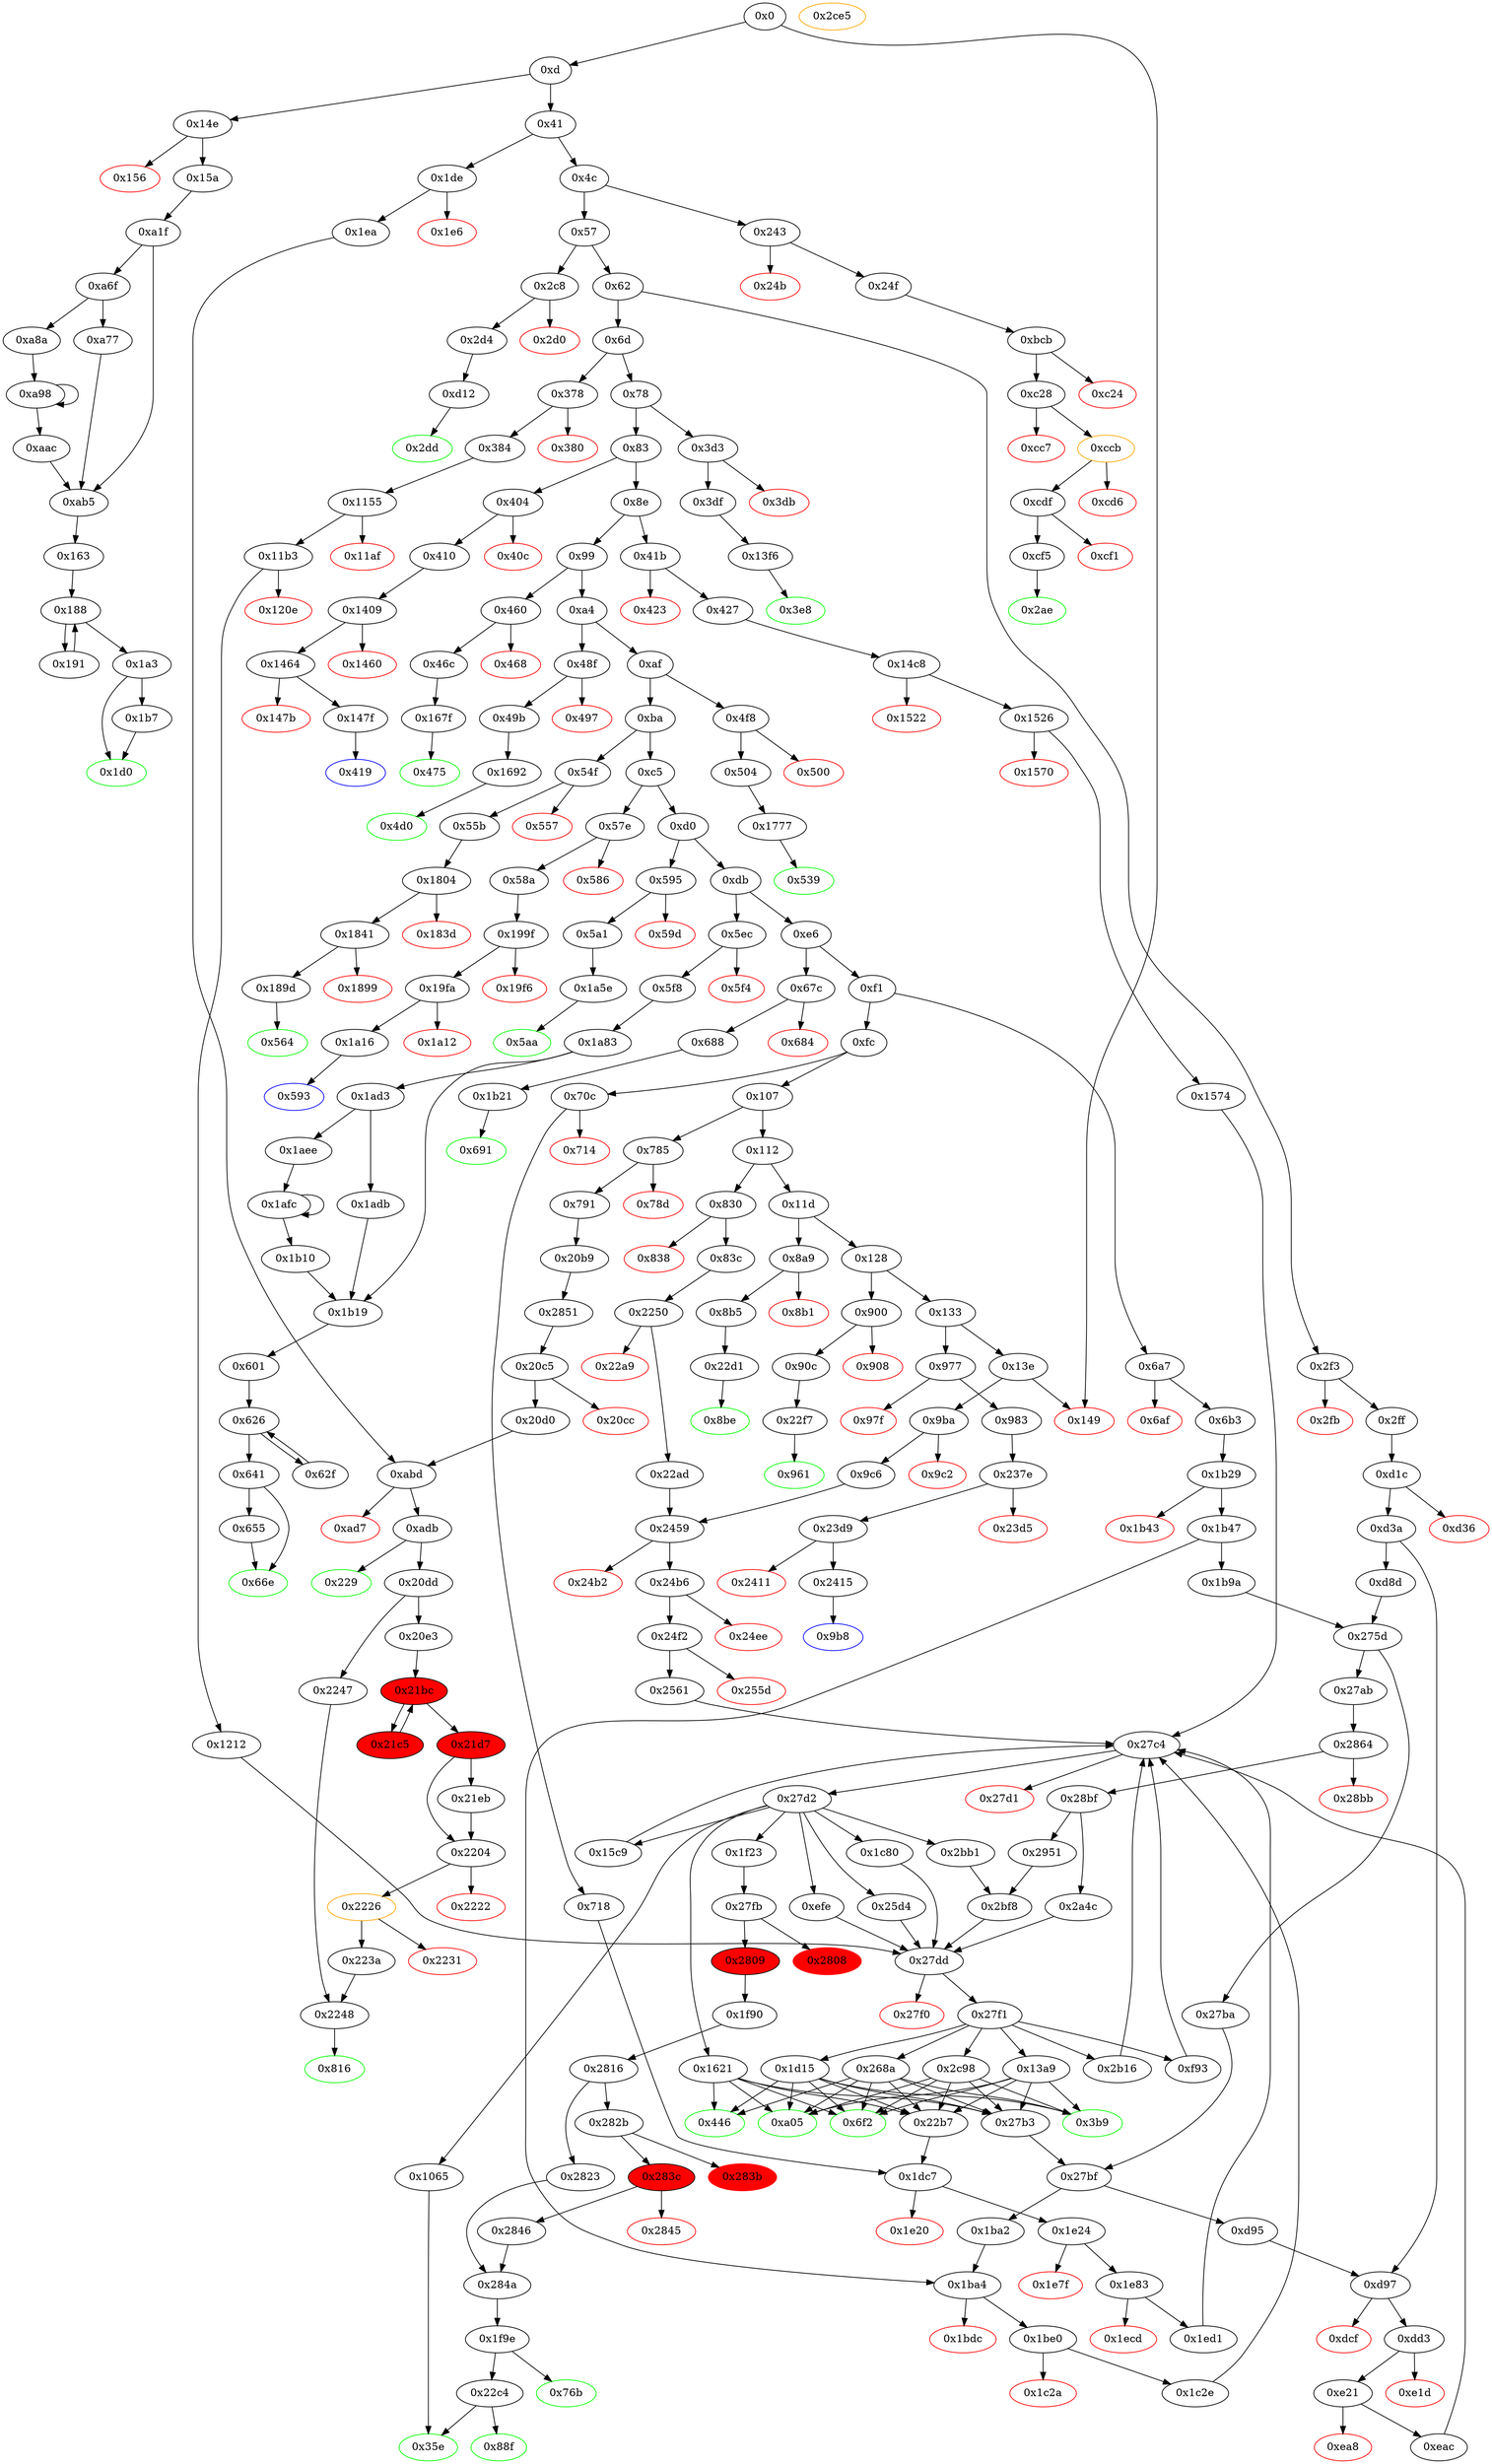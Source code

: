 digraph "" {
"0x423" [color=red, fillcolor=white, id="0x423", style=filled, tooltip="Block 0x423\n[0x423:0x426]\n---\nPredecessors: [0x41b]\nSuccessors: []\n---\n0x423 PUSH1 0x0\n0x425 DUP1\n0x426 REVERT\n---\n0x423: V297 = 0x0\n0x426: REVERT 0x0 0x0\n---\nEntry stack: [V11, V294]\nStack pops: 0\nStack additions: []\nExit stack: [V11, V294]\n\nDef sites:\nV11: {0xd.0x35}\nV294: {0x41b.0x41c}\n"];
"0x1692" [fillcolor=white, id="0x1692", style=filled, tooltip="Block 0x1692\n[0x1692:0x1776]\n---\nPredecessors: [0x49b]\nSuccessors: [0x4d0]\n---\n0x1692 JUMPDEST\n0x1693 PUSH1 0x0\n0x1695 DUP1\n0x1696 PUSH1 0x0\n0x1698 PUSH1 0x9\n0x169a PUSH1 0x0\n0x169c DUP6\n0x169d PUSH20 0xffffffffffffffffffffffffffffffffffffffff\n0x16b2 AND\n0x16b3 PUSH20 0xffffffffffffffffffffffffffffffffffffffff\n0x16c8 AND\n0x16c9 DUP2\n0x16ca MSTORE\n0x16cb PUSH1 0x20\n0x16cd ADD\n0x16ce SWAP1\n0x16cf DUP2\n0x16d0 MSTORE\n0x16d1 PUSH1 0x20\n0x16d3 ADD\n0x16d4 PUSH1 0x0\n0x16d6 SHA3\n0x16d7 PUSH1 0x0\n0x16d9 SWAP1\n0x16da SLOAD\n0x16db SWAP1\n0x16dc PUSH2 0x100\n0x16df EXP\n0x16e0 SWAP1\n0x16e1 DIV\n0x16e2 PUSH1 0xff\n0x16e4 AND\n0x16e5 PUSH1 0xb\n0x16e7 PUSH1 0x0\n0x16e9 DUP7\n0x16ea PUSH20 0xffffffffffffffffffffffffffffffffffffffff\n0x16ff AND\n0x1700 PUSH20 0xffffffffffffffffffffffffffffffffffffffff\n0x1715 AND\n0x1716 DUP2\n0x1717 MSTORE\n0x1718 PUSH1 0x20\n0x171a ADD\n0x171b SWAP1\n0x171c DUP2\n0x171d MSTORE\n0x171e PUSH1 0x20\n0x1720 ADD\n0x1721 PUSH1 0x0\n0x1723 SHA3\n0x1724 PUSH1 0x2\n0x1726 ADD\n0x1727 SLOAD\n0x1728 PUSH1 0xb\n0x172a PUSH1 0x0\n0x172c DUP8\n0x172d PUSH20 0xffffffffffffffffffffffffffffffffffffffff\n0x1742 AND\n0x1743 PUSH20 0xffffffffffffffffffffffffffffffffffffffff\n0x1758 AND\n0x1759 DUP2\n0x175a MSTORE\n0x175b PUSH1 0x20\n0x175d ADD\n0x175e SWAP1\n0x175f DUP2\n0x1760 MSTORE\n0x1761 PUSH1 0x20\n0x1763 ADD\n0x1764 PUSH1 0x0\n0x1766 SHA3\n0x1767 PUSH1 0x0\n0x1769 ADD\n0x176a SLOAD\n0x176b SWAP3\n0x176c POP\n0x176d SWAP3\n0x176e POP\n0x176f SWAP3\n0x1770 POP\n0x1771 SWAP2\n0x1772 SWAP4\n0x1773 SWAP1\n0x1774 SWAP3\n0x1775 POP\n0x1776 JUMP\n---\n0x1692: JUMPDEST \n0x1693: V1433 = 0x0\n0x1696: V1434 = 0x0\n0x1698: V1435 = 0x9\n0x169a: V1436 = 0x0\n0x169d: V1437 = 0xffffffffffffffffffffffffffffffffffffffff\n0x16b2: V1438 = AND 0xffffffffffffffffffffffffffffffffffffffff V346\n0x16b3: V1439 = 0xffffffffffffffffffffffffffffffffffffffff\n0x16c8: V1440 = AND 0xffffffffffffffffffffffffffffffffffffffff V1438\n0x16ca: M[0x0] = V1440\n0x16cb: V1441 = 0x20\n0x16cd: V1442 = ADD 0x20 0x0\n0x16d0: M[0x20] = 0x9\n0x16d1: V1443 = 0x20\n0x16d3: V1444 = ADD 0x20 0x20\n0x16d4: V1445 = 0x0\n0x16d6: V1446 = SHA3 0x0 0x40\n0x16d7: V1447 = 0x0\n0x16da: V1448 = S[V1446]\n0x16dc: V1449 = 0x100\n0x16df: V1450 = EXP 0x100 0x0\n0x16e1: V1451 = DIV V1448 0x1\n0x16e2: V1452 = 0xff\n0x16e4: V1453 = AND 0xff V1451\n0x16e5: V1454 = 0xb\n0x16e7: V1455 = 0x0\n0x16ea: V1456 = 0xffffffffffffffffffffffffffffffffffffffff\n0x16ff: V1457 = AND 0xffffffffffffffffffffffffffffffffffffffff V346\n0x1700: V1458 = 0xffffffffffffffffffffffffffffffffffffffff\n0x1715: V1459 = AND 0xffffffffffffffffffffffffffffffffffffffff V1457\n0x1717: M[0x0] = V1459\n0x1718: V1460 = 0x20\n0x171a: V1461 = ADD 0x20 0x0\n0x171d: M[0x20] = 0xb\n0x171e: V1462 = 0x20\n0x1720: V1463 = ADD 0x20 0x20\n0x1721: V1464 = 0x0\n0x1723: V1465 = SHA3 0x0 0x40\n0x1724: V1466 = 0x2\n0x1726: V1467 = ADD 0x2 V1465\n0x1727: V1468 = S[V1467]\n0x1728: V1469 = 0xb\n0x172a: V1470 = 0x0\n0x172d: V1471 = 0xffffffffffffffffffffffffffffffffffffffff\n0x1742: V1472 = AND 0xffffffffffffffffffffffffffffffffffffffff V346\n0x1743: V1473 = 0xffffffffffffffffffffffffffffffffffffffff\n0x1758: V1474 = AND 0xffffffffffffffffffffffffffffffffffffffff V1472\n0x175a: M[0x0] = V1474\n0x175b: V1475 = 0x20\n0x175d: V1476 = ADD 0x20 0x0\n0x1760: M[0x20] = 0xb\n0x1761: V1477 = 0x20\n0x1763: V1478 = ADD 0x20 0x20\n0x1764: V1479 = 0x0\n0x1766: V1480 = SHA3 0x0 0x40\n0x1767: V1481 = 0x0\n0x1769: V1482 = ADD 0x0 V1480\n0x176a: V1483 = S[V1482]\n0x1776: JUMP 0x4d0\n---\nEntry stack: [V11, 0x4d0, V346]\nStack pops: 2\nStack additions: [V1453, V1468, V1483]\nExit stack: [V11, V1453, V1468, V1483]\n\nDef sites:\nV11: {0xd.0x35}\n0x4d0: {0x49b.0x49d}\nV346: {0x49b.0x4c0}\n"];
"0x147b" [color=red, fillcolor=white, id="0x147b", style=filled, tooltip="Block 0x147b\n[0x147b:0x147e]\n---\nPredecessors: [0x1464]\nSuccessors: []\n---\n0x147b PUSH1 0x0\n0x147d DUP1\n0x147e REVERT\n---\n0x147b: V1318 = 0x0\n0x147e: REVERT 0x0 0x0\n---\nEntry stack: [V11, 0x419]\nStack pops: 0\nStack additions: []\nExit stack: [V11, 0x419]\n\nDef sites:\nV11: {0xd.0x35}\n0x419: {0x410.0x412}\n"];
"0x1570" [color=red, fillcolor=white, id="0x1570", style=filled, tooltip="Block 0x1570\n[0x1570:0x1573]\n---\nPredecessors: [0x1526]\nSuccessors: []\n---\n0x1570 PUSH1 0x0\n0x1572 DUP1\n0x1573 REVERT\n---\n0x1570: V1376 = 0x0\n0x1573: REVERT 0x0 0x0\n---\nEntry stack: [V11, 0x446, V303, 0x0, 0x0]\nStack pops: 0\nStack additions: []\nExit stack: [V11, 0x446, V303, 0x0, 0x0]\n\nDef sites:\nV11: {0xd.0x35}\n0x446: {0x427.0x429}\nV303: {0x427.0x436}\n0x0: {0x14c8.0x14c9}\n0x0: {0x14c8.0x14c9}\n"];
"0x830" [fillcolor=white, id="0x830", style=filled, tooltip="Block 0x830\n[0x830:0x837]\n---\nPredecessors: [0x112]\nSuccessors: [0x838, 0x83c]\n---\n0x830 JUMPDEST\n0x831 CALLVALUE\n0x832 DUP1\n0x833 ISZERO\n0x834 PUSH2 0x83c\n0x837 JUMPI\n---\n0x830: JUMPDEST \n0x831: V601 = CALLVALUE\n0x833: V602 = ISZERO V601\n0x834: V603 = 0x83c\n0x837: JUMPI 0x83c V602\n---\nEntry stack: [V11]\nStack pops: 0\nStack additions: [V601]\nExit stack: [V11, V601]\n\nDef sites:\nV11: {0xd.0x35}\n"];
"0xea8" [color=red, fillcolor=white, id="0xea8", style=filled, tooltip="Block 0xea8\n[0xea8:0xeab]\n---\nPredecessors: [0xe21]\nSuccessors: []\n---\n0xea8 PUSH1 0x0\n0xeaa DUP1\n0xeab REVERT\n---\n0xea8: V1009 = 0x0\n0xeab: REVERT 0x0 0x0\n---\nEntry stack: [V11, S4, S3, S2, S1, 0x0]\nStack pops: 0\nStack additions: []\nExit stack: [V11, S4, S3, S2, S1, 0x0]\n\nDef sites:\nV11: {0xd.0x35}\nS4: {0xd.0x35, 0x2ff.0x301}\nS3: {0x6b3.0x6b5, 0x2ff.0x324}\nS2: {0x6b3.0x6d8, 0x2ff.0x344}\nS1: {0x6b3.0x6e2, 0x2ff.0x34e}\n0x0: {0x1b29.0x1b2a, 0xd1c.0xd1d}\n"];
"0xa6f" [fillcolor=white, id="0xa6f", style=filled, tooltip="Block 0xa6f\n[0xa6f:0xa76]\n---\nPredecessors: [0xa1f]\nSuccessors: [0xa77, 0xa8a]\n---\n0xa6f DUP1\n0xa70 PUSH1 0x1f\n0xa72 LT\n0xa73 PUSH2 0xa8a\n0xa76 JUMPI\n---\n0xa70: V762 = 0x1f\n0xa72: V763 = LT 0x1f V759\n0xa73: V764 = 0xa8a\n0xa76: JUMPI 0xa8a V763\n---\nEntry stack: [V11, 0x163, V744, 0x3, V735, V748, 0x3, V759]\nStack pops: 1\nStack additions: [S0]\nExit stack: [V11, 0x163, V744, 0x3, V735, V748, 0x3, V759]\n\nDef sites:\nV11: {0xd.0x35}\n0x163: {0x15a.0x15c}\nV744: {0xa1f.0xa44}\n0x3: {0xa1f.0xa20}\nV735: {0xa1f.0xa34}\nV748: {0xa1f.0xa54}\n0x3: {0xa1f.0xa20}\nV759: {0xa1f.0xa68}\n"];
"0xd" [fillcolor=white, id="0xd", style=filled, tooltip="Block 0xd\n[0xd:0x40]\n---\nPredecessors: [0x0]\nSuccessors: [0x41, 0x14e]\n---\n0xd PUSH1 0x0\n0xf CALLDATALOAD\n0x10 PUSH29 0x100000000000000000000000000000000000000000000000000000000\n0x2e SWAP1\n0x2f DIV\n0x30 PUSH4 0xffffffff\n0x35 AND\n0x36 DUP1\n0x37 PUSH4 0x6fdde03\n0x3c EQ\n0x3d PUSH2 0x14e\n0x40 JUMPI\n---\n0xd: V6 = 0x0\n0xf: V7 = CALLDATALOAD 0x0\n0x10: V8 = 0x100000000000000000000000000000000000000000000000000000000\n0x2f: V9 = DIV V7 0x100000000000000000000000000000000000000000000000000000000\n0x30: V10 = 0xffffffff\n0x35: V11 = AND 0xffffffff V9\n0x37: V12 = 0x6fdde03\n0x3c: V13 = EQ 0x6fdde03 V11\n0x3d: V14 = 0x14e\n0x40: JUMPI 0x14e V13\n---\nEntry stack: []\nStack pops: 0\nStack additions: [V11]\nExit stack: [V11]\n\nDef sites:\n"];
"0x557" [color=red, fillcolor=white, id="0x557", style=filled, tooltip="Block 0x557\n[0x557:0x55a]\n---\nPredecessors: [0x54f]\nSuccessors: []\n---\n0x557 PUSH1 0x0\n0x559 DUP1\n0x55a REVERT\n---\n0x557: V390 = 0x0\n0x55a: REVERT 0x0 0x0\n---\nEntry stack: [V11, V387]\nStack pops: 0\nStack additions: []\nExit stack: [V11, V387]\n\nDef sites:\nV11: {0xd.0x35}\nV387: {0x54f.0x550}\n"];
"0xadb" [fillcolor=white, id="0xadb", style=filled, tooltip="Block 0xadb\n[0xadb:0xbca]\n---\nPredecessors: [0xabd]\nSuccessors: [0x229, 0x20dd]\n---\n0xadb JUMPDEST\n0xadc DUP2\n0xadd PUSH1 0xa\n0xadf PUSH1 0x0\n0xae1 CALLER\n0xae2 PUSH20 0xffffffffffffffffffffffffffffffffffffffff\n0xaf7 AND\n0xaf8 PUSH20 0xffffffffffffffffffffffffffffffffffffffff\n0xb0d AND\n0xb0e DUP2\n0xb0f MSTORE\n0xb10 PUSH1 0x20\n0xb12 ADD\n0xb13 SWAP1\n0xb14 DUP2\n0xb15 MSTORE\n0xb16 PUSH1 0x20\n0xb18 ADD\n0xb19 PUSH1 0x0\n0xb1b SHA3\n0xb1c PUSH1 0x0\n0xb1e DUP6\n0xb1f PUSH20 0xffffffffffffffffffffffffffffffffffffffff\n0xb34 AND\n0xb35 PUSH20 0xffffffffffffffffffffffffffffffffffffffff\n0xb4a AND\n0xb4b DUP2\n0xb4c MSTORE\n0xb4d PUSH1 0x20\n0xb4f ADD\n0xb50 SWAP1\n0xb51 DUP2\n0xb52 MSTORE\n0xb53 PUSH1 0x20\n0xb55 ADD\n0xb56 PUSH1 0x0\n0xb58 SHA3\n0xb59 DUP2\n0xb5a SWAP1\n0xb5b SSTORE\n0xb5c POP\n0xb5d DUP3\n0xb5e PUSH20 0xffffffffffffffffffffffffffffffffffffffff\n0xb73 AND\n0xb74 CALLER\n0xb75 PUSH20 0xffffffffffffffffffffffffffffffffffffffff\n0xb8a AND\n0xb8b PUSH32 0x8c5be1e5ebec7d5bd14f71427d1e84f3dd0314c0f7b2291e5b200ac8c7c3b925\n0xbac DUP5\n0xbad PUSH1 0x40\n0xbaf MLOAD\n0xbb0 DUP1\n0xbb1 DUP3\n0xbb2 DUP2\n0xbb3 MSTORE\n0xbb4 PUSH1 0x20\n0xbb6 ADD\n0xbb7 SWAP2\n0xbb8 POP\n0xbb9 POP\n0xbba PUSH1 0x40\n0xbbc MLOAD\n0xbbd DUP1\n0xbbe SWAP2\n0xbbf SUB\n0xbc0 SWAP1\n0xbc1 LOG3\n0xbc2 PUSH1 0x1\n0xbc4 SWAP1\n0xbc5 POP\n0xbc6 SWAP3\n0xbc7 SWAP2\n0xbc8 POP\n0xbc9 POP\n0xbca JUMP\n---\n0xadb: JUMPDEST \n0xadd: V802 = 0xa\n0xadf: V803 = 0x0\n0xae1: V804 = CALLER\n0xae2: V805 = 0xffffffffffffffffffffffffffffffffffffffff\n0xaf7: V806 = AND 0xffffffffffffffffffffffffffffffffffffffff V804\n0xaf8: V807 = 0xffffffffffffffffffffffffffffffffffffffff\n0xb0d: V808 = AND 0xffffffffffffffffffffffffffffffffffffffff V806\n0xb0f: M[0x0] = V808\n0xb10: V809 = 0x20\n0xb12: V810 = ADD 0x20 0x0\n0xb15: M[0x20] = 0xa\n0xb16: V811 = 0x20\n0xb18: V812 = ADD 0x20 0x20\n0xb19: V813 = 0x0\n0xb1b: V814 = SHA3 0x0 0x40\n0xb1c: V815 = 0x0\n0xb1f: V816 = 0xffffffffffffffffffffffffffffffffffffffff\n0xb34: V817 = AND 0xffffffffffffffffffffffffffffffffffffffff S2\n0xb35: V818 = 0xffffffffffffffffffffffffffffffffffffffff\n0xb4a: V819 = AND 0xffffffffffffffffffffffffffffffffffffffff V817\n0xb4c: M[0x0] = V819\n0xb4d: V820 = 0x20\n0xb4f: V821 = ADD 0x20 0x0\n0xb52: M[0x20] = V814\n0xb53: V822 = 0x20\n0xb55: V823 = ADD 0x20 0x20\n0xb56: V824 = 0x0\n0xb58: V825 = SHA3 0x0 0x40\n0xb5b: S[V825] = S1\n0xb5e: V826 = 0xffffffffffffffffffffffffffffffffffffffff\n0xb73: V827 = AND 0xffffffffffffffffffffffffffffffffffffffff S2\n0xb74: V828 = CALLER\n0xb75: V829 = 0xffffffffffffffffffffffffffffffffffffffff\n0xb8a: V830 = AND 0xffffffffffffffffffffffffffffffffffffffff V828\n0xb8b: V831 = 0x8c5be1e5ebec7d5bd14f71427d1e84f3dd0314c0f7b2291e5b200ac8c7c3b925\n0xbad: V832 = 0x40\n0xbaf: V833 = M[0x40]\n0xbb3: M[V833] = S1\n0xbb4: V834 = 0x20\n0xbb6: V835 = ADD 0x20 V833\n0xbba: V836 = 0x40\n0xbbc: V837 = M[0x40]\n0xbbf: V838 = SUB V835 V837\n0xbc1: LOG V837 V838 0x8c5be1e5ebec7d5bd14f71427d1e84f3dd0314c0f7b2291e5b200ac8c7c3b925 V830 V827\n0xbc2: V839 = 0x1\n0xbca: JUMP {0x229, 0x20dd}\n---\nEntry stack: [V11, 0x816, V562, V565, V583, 0x0, S4, {0x229, 0x20dd}, S2, S1, 0x0]\nStack pops: 4\nStack additions: [0x1]\nExit stack: [V11, 0x816, V562, V565, V583, 0x0, S4, 0x1]\n\nDef sites:\nV11: {0xd.0x35}\n0x816: {0x791.0x793}\nV562: {0x791.0x7b6}\nV565: {0x791.0x7c0}\nV583: {0x791.0x7e9}\n0x0: {0x20b9.0x20ba}\nS4: {0x791.0x7b6, 0xd.0x35}\n{0x229, 0x20dd}: {0x20d0.0x20d4, 0x1ea.0x1ec}\nS2: {0x791.0x7b6, 0x1ea.0x20f}\nS1: {0x791.0x7c0, 0x1ea.0x219}\n0x0: {0xabd.0xabe}\n"];
"0x1dc7" [fillcolor=white, id="0x1dc7", style=filled, tooltip="Block 0x1dc7\n[0x1dc7:0x1e1f]\n---\nPredecessors: [0x718, 0x22b7]\nSuccessors: [0x1e20, 0x1e24]\n---\n0x1dc7 JUMPDEST\n0x1dc8 PUSH1 0x0\n0x1dca DUP1\n0x1dcb PUSH1 0x0\n0x1dcd SWAP1\n0x1dce SLOAD\n0x1dcf SWAP1\n0x1dd0 PUSH2 0x100\n0x1dd3 EXP\n0x1dd4 SWAP1\n0x1dd5 DIV\n0x1dd6 PUSH20 0xffffffffffffffffffffffffffffffffffffffff\n0x1deb AND\n0x1dec PUSH20 0xffffffffffffffffffffffffffffffffffffffff\n0x1e01 AND\n0x1e02 CALLER\n0x1e03 PUSH20 0xffffffffffffffffffffffffffffffffffffffff\n0x1e18 AND\n0x1e19 EQ\n0x1e1a ISZERO\n0x1e1b ISZERO\n0x1e1c PUSH2 0x1e24\n0x1e1f JUMPI\n---\n0x1dc7: JUMPDEST \n0x1dc8: V1855 = 0x0\n0x1dcb: V1856 = 0x0\n0x1dce: V1857 = S[0x0]\n0x1dd0: V1858 = 0x100\n0x1dd3: V1859 = EXP 0x100 0x0\n0x1dd5: V1860 = DIV V1857 0x1\n0x1dd6: V1861 = 0xffffffffffffffffffffffffffffffffffffffff\n0x1deb: V1862 = AND 0xffffffffffffffffffffffffffffffffffffffff V1860\n0x1dec: V1863 = 0xffffffffffffffffffffffffffffffffffffffff\n0x1e01: V1864 = AND 0xffffffffffffffffffffffffffffffffffffffff V1862\n0x1e02: V1865 = CALLER\n0x1e03: V1866 = 0xffffffffffffffffffffffffffffffffffffffff\n0x1e18: V1867 = AND 0xffffffffffffffffffffffffffffffffffffffff V1865\n0x1e19: V1868 = EQ V1867 V1864\n0x1e1a: V1869 = ISZERO V1868\n0x1e1b: V1870 = ISZERO V1869\n0x1e1c: V1871 = 0x1e24\n0x1e1f: JUMPI 0x1e24 V1870\n---\nEntry stack: [V11, S12, S11, S10, S9, S8, S7, S6, S5, {0x76b, 0x22c4}, S3, S2, S1, S0]\nStack pops: 0\nStack additions: [0x0]\nExit stack: [V11, S12, S11, S10, S9, S8, S7, S6, S5, {0x76b, 0x22c4}, S3, S2, S1, S0, 0x0]\n\nDef sites:\nV11: {0xd.0x35}\nS12: {0xd.0x35, 0x2ff.0x301}\nS11: {0x6b3.0x6b5, 0xd.0x35, 0x2ff.0x324}\nS10: {0x6b3.0x6d8, 0x83c.0x83e, 0x2ff.0x344}\nS9: {0x6b3.0x6e2, 0x83c.0x861, 0x2ff.0x34e}\nS8: {0x1b29.0x1b2a, 0xd1c.0xd1d, 0x83c.0x86b}\nS7: {0x1b9a.0x1b9a, 0xd8d.0xd8d, 0x83c.0x875}\nS6: {0x1b9a.0x1b9d, 0xd.0x35, 0x83c.0x87f, 0x2ff.0x324}\nS5: {0x2ff.0x301, 0x275d_0x1b9a.0x275e, 0x2250.0x2251, 0xd.0x35, 0x275d_0xd8d.0x275e}\n{0x76b, 0x22c4}: {0x718.0x71a, 0x22b7.0x22b9}\nS3: {0x718.0x73d, 0x6b3.0x6e2, 0x83c.0x861, 0x2ff.0x34e}\nS2: {0x1b29.0x1b2a, 0x718.0x747, 0xd1c.0xd1d, 0x83c.0x86b}\nS1: {0x718.0x751, 0x1b9a.0x1b9a, 0xd8d.0xd8d, 0x83c.0x875}\nS0: {0x718.0x75b, 0x1b9a.0x1b9d, 0xd.0x35, 0x83c.0x87f, 0x2ff.0x324}\n"];
"0x41b" [fillcolor=white, id="0x41b", style=filled, tooltip="Block 0x41b\n[0x41b:0x422]\n---\nPredecessors: [0x8e]\nSuccessors: [0x423, 0x427]\n---\n0x41b JUMPDEST\n0x41c CALLVALUE\n0x41d DUP1\n0x41e ISZERO\n0x41f PUSH2 0x427\n0x422 JUMPI\n---\n0x41b: JUMPDEST \n0x41c: V294 = CALLVALUE\n0x41e: V295 = ISZERO V294\n0x41f: V296 = 0x427\n0x422: JUMPI 0x427 V295\n---\nEntry stack: [V11]\nStack pops: 0\nStack additions: [V294]\nExit stack: [V11, V294]\n\nDef sites:\nV11: {0xd.0x35}\n"];
"0xefe" [fillcolor=white, id="0xefe", style=filled, tooltip="Block 0xefe\n[0xefe:0xf92]\n---\nPredecessors: [0x27d2]\nSuccessors: [0x27dd]\n---\n0xefe JUMPDEST\n0xeff PUSH1 0x8\n0xf01 PUSH1 0x0\n0xf03 DUP7\n0xf04 PUSH20 0xffffffffffffffffffffffffffffffffffffffff\n0xf19 AND\n0xf1a PUSH20 0xffffffffffffffffffffffffffffffffffffffff\n0xf2f AND\n0xf30 DUP2\n0xf31 MSTORE\n0xf32 PUSH1 0x20\n0xf34 ADD\n0xf35 SWAP1\n0xf36 DUP2\n0xf37 MSTORE\n0xf38 PUSH1 0x20\n0xf3a ADD\n0xf3b PUSH1 0x0\n0xf3d SHA3\n0xf3e DUP2\n0xf3f SWAP1\n0xf40 SSTORE\n0xf41 POP\n0xf42 PUSH2 0xf93\n0xf45 DUP3\n0xf46 PUSH1 0x8\n0xf48 PUSH1 0x0\n0xf4a DUP7\n0xf4b PUSH20 0xffffffffffffffffffffffffffffffffffffffff\n0xf60 AND\n0xf61 PUSH20 0xffffffffffffffffffffffffffffffffffffffff\n0xf76 AND\n0xf77 DUP2\n0xf78 MSTORE\n0xf79 PUSH1 0x20\n0xf7b ADD\n0xf7c SWAP1\n0xf7d DUP2\n0xf7e MSTORE\n0xf7f PUSH1 0x20\n0xf81 ADD\n0xf82 PUSH1 0x0\n0xf84 SHA3\n0xf85 SLOAD\n0xf86 PUSH2 0x27dd\n0xf89 SWAP1\n0xf8a SWAP2\n0xf8b SWAP1\n0xf8c PUSH4 0xffffffff\n0xf91 AND\n0xf92 JUMP\n---\n0xefe: JUMPDEST \n0xeff: V1027 = 0x8\n0xf01: V1028 = 0x0\n0xf04: V1029 = 0xffffffffffffffffffffffffffffffffffffffff\n0xf19: V1030 = AND 0xffffffffffffffffffffffffffffffffffffffff S4\n0xf1a: V1031 = 0xffffffffffffffffffffffffffffffffffffffff\n0xf2f: V1032 = AND 0xffffffffffffffffffffffffffffffffffffffff V1030\n0xf31: M[0x0] = V1032\n0xf32: V1033 = 0x20\n0xf34: V1034 = ADD 0x20 0x0\n0xf37: M[0x20] = 0x8\n0xf38: V1035 = 0x20\n0xf3a: V1036 = ADD 0x20 0x20\n0xf3b: V1037 = 0x0\n0xf3d: V1038 = SHA3 0x0 0x40\n0xf40: S[V1038] = V2401\n0xf42: V1039 = 0xf93\n0xf46: V1040 = 0x8\n0xf48: V1041 = 0x0\n0xf4b: V1042 = 0xffffffffffffffffffffffffffffffffffffffff\n0xf60: V1043 = AND 0xffffffffffffffffffffffffffffffffffffffff S3\n0xf61: V1044 = 0xffffffffffffffffffffffffffffffffffffffff\n0xf76: V1045 = AND 0xffffffffffffffffffffffffffffffffffffffff V1043\n0xf78: M[0x0] = V1045\n0xf79: V1046 = 0x20\n0xf7b: V1047 = ADD 0x20 0x0\n0xf7e: M[0x20] = 0x8\n0xf7f: V1048 = 0x20\n0xf81: V1049 = ADD 0x20 0x20\n0xf82: V1050 = 0x0\n0xf84: V1051 = SHA3 0x0 0x40\n0xf85: V1052 = S[V1051]\n0xf86: V1053 = 0x27dd\n0xf8c: V1054 = 0xffffffff\n0xf91: V1055 = AND 0xffffffff 0x27dd\n0xf92: JUMP 0x27dd\n---\nEntry stack: [V11, S12, S11, S10, S9, S8, S7, S6, S5, S4, S3, S2, S1, V2401]\nStack pops: 5\nStack additions: [S4, S3, S2, S1, 0xf93, V1052, S2]\nExit stack: [V11, S12, S11, S10, S9, S8, S7, S6, S5, S4, S3, S2, S1, 0xf93, V1052, S2]\n\nDef sites:\nV11: {0xd.0x35}\nS12: {0xd.0x35, 0x83c.0x83e, 0x2ff.0x301}\nS11: {0x6b3.0x6b5, 0xd.0x35, 0x83c.0x861, 0x2ff.0x324}\nS10: {0x83c.0x86b, 0x6b3.0x6d8, 0x83c.0x83e, 0x2ff.0x344}\nS9: {0x83c.0x875, 0x6b3.0x6e2, 0x83c.0x861, 0x2ff.0x34e}\nS8: {0x1b29.0x1b2a, 0x83c.0x86b, 0xd1c.0xd1d, 0x83c.0x87f}\nS7: {0x2250.0x2251, 0x1b9a.0x1b9a, 0xd.0x35, 0x83c.0x875, 0xd8d.0xd8d}\nS6: {0x718.0x71a, 0x1b9a.0x1b9d, 0xd.0x35, 0x83c.0x87f, 0x2ff.0x324, 0x22b7.0x22b9}\nS5: {0x718.0x73d, 0xd.0x35, 0x83c.0x861, 0x2ff.0x301, 0x275d_0x1b9a.0x275e, 0x275d_0xd8d.0x275e, 0x2250.0x2251}\nS4: {0x718.0x747, 0x83c.0x86b, 0x2ff.0x324, 0x6b3.0x6b5, 0x27ab.0x27ab, 0x22ad.0x22ae, 0x427.0x429, 0x9c6.0x9c8}\nS3: {0x718.0x751, 0x1b9a.0x1b9d, 0x83c.0x861, 0x2ff.0x324, 0x2ff.0x344, 0x83c.0x875, 0x6b3.0x6d8, 0x427.0x436, 0x9c6.0x9eb}\nS2: {0x718.0x75b, 0x83c.0x86b, 0x2ff.0x34e, 0x83c.0x87f, 0x6b3.0x6e2, 0x14c8.0x14c9, 0x2864.0x2865, 0x9c6.0x9f5}\nS1: {0xd1c.0xd1d, 0x1574.0x1575, 0x1b29.0x1b2a, 0x1dc7_0x718.0x1dc8, 0x1dc7_0x22b7.0x1dc8, 0x2459_0x9c6.0x245a, 0x2a4c.0x2a8f, 0x2459_0x22ad.0x245a}\nV2401: {0x27d2.0x27d5}\n"];
"0x57" [fillcolor=white, id="0x57", style=filled, tooltip="Block 0x57\n[0x57:0x61]\n---\nPredecessors: [0x4c]\nSuccessors: [0x62, 0x2c8]\n---\n0x57 DUP1\n0x58 PUSH4 0x18160ddd\n0x5d EQ\n0x5e PUSH2 0x2c8\n0x61 JUMPI\n---\n0x58: V21 = 0x18160ddd\n0x5d: V22 = EQ 0x18160ddd V11\n0x5e: V23 = 0x2c8\n0x61: JUMPI 0x2c8 V22\n---\nEntry stack: [V11]\nStack pops: 1\nStack additions: [S0]\nExit stack: [V11]\n\nDef sites:\nV11: {0xd.0x35}\n"];
"0x14c8" [fillcolor=white, id="0x14c8", style=filled, tooltip="Block 0x14c8\n[0x14c8:0x1521]\n---\nPredecessors: [0x427]\nSuccessors: [0x1522, 0x1526]\n---\n0x14c8 JUMPDEST\n0x14c9 PUSH1 0x0\n0x14cb DUP1\n0x14cc PUSH1 0x0\n0x14ce DUP1\n0x14cf SWAP1\n0x14d0 SLOAD\n0x14d1 SWAP1\n0x14d2 PUSH2 0x100\n0x14d5 EXP\n0x14d6 SWAP1\n0x14d7 DIV\n0x14d8 PUSH20 0xffffffffffffffffffffffffffffffffffffffff\n0x14ed AND\n0x14ee PUSH20 0xffffffffffffffffffffffffffffffffffffffff\n0x1503 AND\n0x1504 CALLER\n0x1505 PUSH20 0xffffffffffffffffffffffffffffffffffffffff\n0x151a AND\n0x151b EQ\n0x151c ISZERO\n0x151d ISZERO\n0x151e PUSH2 0x1526\n0x1521 JUMPI\n---\n0x14c8: JUMPDEST \n0x14c9: V1339 = 0x0\n0x14cc: V1340 = 0x0\n0x14d0: V1341 = S[0x0]\n0x14d2: V1342 = 0x100\n0x14d5: V1343 = EXP 0x100 0x0\n0x14d7: V1344 = DIV V1341 0x1\n0x14d8: V1345 = 0xffffffffffffffffffffffffffffffffffffffff\n0x14ed: V1346 = AND 0xffffffffffffffffffffffffffffffffffffffff V1344\n0x14ee: V1347 = 0xffffffffffffffffffffffffffffffffffffffff\n0x1503: V1348 = AND 0xffffffffffffffffffffffffffffffffffffffff V1346\n0x1504: V1349 = CALLER\n0x1505: V1350 = 0xffffffffffffffffffffffffffffffffffffffff\n0x151a: V1351 = AND 0xffffffffffffffffffffffffffffffffffffffff V1349\n0x151b: V1352 = EQ V1351 V1348\n0x151c: V1353 = ISZERO V1352\n0x151d: V1354 = ISZERO V1353\n0x151e: V1355 = 0x1526\n0x1521: JUMPI 0x1526 V1354\n---\nEntry stack: [V11, 0x446, V303]\nStack pops: 0\nStack additions: [0x0, 0x0]\nExit stack: [V11, 0x446, V303, 0x0, 0x0]\n\nDef sites:\nV11: {0xd.0x35}\n0x446: {0x427.0x429}\nV303: {0x427.0x436}\n"];
"0x500" [color=red, fillcolor=white, id="0x500", style=filled, tooltip="Block 0x500\n[0x500:0x503]\n---\nPredecessors: [0x4f8]\nSuccessors: []\n---\n0x500 PUSH1 0x0\n0x502 DUP1\n0x503 REVERT\n---\n0x500: V368 = 0x0\n0x503: REVERT 0x0 0x0\n---\nEntry stack: [V11, V365]\nStack pops: 0\nStack additions: []\nExit stack: [V11, V365]\n\nDef sites:\nV11: {0xd.0x35}\nV365: {0x4f8.0x4f9}\n"];
"0x275d" [fillcolor=white, id="0x275d", style=filled, tooltip="Block 0x275d\n[0x275d:0x27aa]\n---\nPredecessors: [0xd8d, 0x1b9a]\nSuccessors: [0x27ab, 0x27ba]\n---\n0x275d JUMPDEST\n0x275e PUSH1 0x0\n0x2760 TIMESTAMP\n0x2761 PUSH1 0xb\n0x2763 PUSH1 0x0\n0x2765 DUP5\n0x2766 PUSH20 0xffffffffffffffffffffffffffffffffffffffff\n0x277b AND\n0x277c PUSH20 0xffffffffffffffffffffffffffffffffffffffff\n0x2791 AND\n0x2792 DUP2\n0x2793 MSTORE\n0x2794 PUSH1 0x20\n0x2796 ADD\n0x2797 SWAP1\n0x2798 DUP2\n0x2799 MSTORE\n0x279a PUSH1 0x20\n0x279c ADD\n0x279d PUSH1 0x0\n0x279f SHA3\n0x27a0 PUSH1 0x0\n0x27a2 ADD\n0x27a3 SLOAD\n0x27a4 GT\n0x27a5 ISZERO\n0x27a6 ISZERO\n0x27a7 PUSH2 0x27ba\n0x27aa JUMPI\n---\n0x275d: JUMPDEST \n0x275e: V2370 = 0x0\n0x2760: V2371 = TIMESTAMP\n0x2761: V2372 = 0xb\n0x2763: V2373 = 0x0\n0x2766: V2374 = 0xffffffffffffffffffffffffffffffffffffffff\n0x277b: V2375 = AND 0xffffffffffffffffffffffffffffffffffffffff S0\n0x277c: V2376 = 0xffffffffffffffffffffffffffffffffffffffff\n0x2791: V2377 = AND 0xffffffffffffffffffffffffffffffffffffffff V2375\n0x2793: M[0x0] = V2377\n0x2794: V2378 = 0x20\n0x2796: V2379 = ADD 0x20 0x0\n0x2799: M[0x20] = 0xb\n0x279a: V2380 = 0x20\n0x279c: V2381 = ADD 0x20 0x20\n0x279d: V2382 = 0x0\n0x279f: V2383 = SHA3 0x0 0x40\n0x27a0: V2384 = 0x0\n0x27a2: V2385 = ADD 0x0 V2383\n0x27a3: V2386 = S[V2385]\n0x27a4: V2387 = GT V2386 V2371\n0x27a5: V2388 = ISZERO V2387\n0x27a6: V2389 = ISZERO V2388\n0x27a7: V2390 = 0x27ba\n0x27aa: JUMPI 0x27ba V2389\n---\nEntry stack: [V11, S6, S5, S4, S3, 0x0, {0xd95, 0x1ba2}, S0]\nStack pops: 1\nStack additions: [S0, 0x0]\nExit stack: [V11, S6, S5, S4, S3, 0x0, {0xd95, 0x1ba2}, S0, 0x0]\n\nDef sites:\nV11: {0xd.0x35}\nS6: {0xd.0x35, 0x2ff.0x301}\nS5: {0x6b3.0x6b5, 0x2ff.0x324}\nS4: {0x6b3.0x6d8, 0x2ff.0x344}\nS3: {0x6b3.0x6e2, 0x2ff.0x34e}\n0x0: {0x1b29.0x1b2a, 0xd1c.0xd1d}\n{0xd95, 0x1ba2}: {0x1b9a.0x1b9a, 0xd8d.0xd8d}\nS0: {0x1b9a.0x1b9d, 0x2ff.0x324}\n"];
"0x27ab" [fillcolor=white, id="0x27ab", style=filled, tooltip="Block 0x27ab\n[0x27ab:0x27b2]\n---\nPredecessors: [0x275d]\nSuccessors: [0x2864]\n---\n0x27ab PUSH2 0x27b3\n0x27ae DUP3\n0x27af PUSH2 0x2864\n0x27b2 JUMP\n---\n0x27ab: V2391 = 0x27b3\n0x27af: V2392 = 0x2864\n0x27b2: JUMP 0x2864\n---\nEntry stack: [V11, S7, S6, S5, S4, 0x0, {0xd95, 0x1ba2}, S1, 0x0]\nStack pops: 2\nStack additions: [S1, S0, 0x27b3, S1]\nExit stack: [V11, S7, S6, S5, S4, 0x0, {0xd95, 0x1ba2}, S1, 0x0, 0x27b3, S1]\n\nDef sites:\nV11: {0xd.0x35}\nS7: {0xd.0x35, 0x2ff.0x301}\nS6: {0x6b3.0x6b5, 0x2ff.0x324}\nS5: {0x6b3.0x6d8, 0x2ff.0x344}\nS4: {0x6b3.0x6e2, 0x2ff.0x34e}\n0x0: {0x1b29.0x1b2a, 0xd1c.0xd1d}\n{0xd95, 0x1ba2}: {0x1b9a.0x1b9a, 0xd8d.0xd8d}\nS1: {0x1b9a.0x1b9d, 0x2ff.0x324}\n0x0: {0x275d.0x275e}\n"];
"0x22d1" [fillcolor=white, id="0x22d1", style=filled, tooltip="Block 0x22d1\n[0x22d1:0x22f6]\n---\nPredecessors: [0x8b5]\nSuccessors: [0x8be]\n---\n0x22d1 JUMPDEST\n0x22d2 PUSH1 0x1\n0x22d4 PUSH1 0x0\n0x22d6 SWAP1\n0x22d7 SLOAD\n0x22d8 SWAP1\n0x22d9 PUSH2 0x100\n0x22dc EXP\n0x22dd SWAP1\n0x22de DIV\n0x22df PUSH20 0xffffffffffffffffffffffffffffffffffffffff\n0x22f4 AND\n0x22f5 DUP2\n0x22f6 JUMP\n---\n0x22d1: JUMPDEST \n0x22d2: V2149 = 0x1\n0x22d4: V2150 = 0x0\n0x22d7: V2151 = S[0x1]\n0x22d9: V2152 = 0x100\n0x22dc: V2153 = EXP 0x100 0x0\n0x22de: V2154 = DIV V2151 0x1\n0x22df: V2155 = 0xffffffffffffffffffffffffffffffffffffffff\n0x22f4: V2156 = AND 0xffffffffffffffffffffffffffffffffffffffff V2154\n0x22f6: JUMP 0x8be\n---\nEntry stack: [V11, 0x8be]\nStack pops: 1\nStack additions: [S0, V2156]\nExit stack: [V11, 0x8be, V2156]\n\nDef sites:\nV11: {0xd.0x35}\n0x8be: {0x8b5.0x8b7}\n"];
"0x2845" [color=red, fillcolor=white, id="0x2845", style=filled, tooltip="Block 0x2845\n[0x2845:0x2845]\n---\nPredecessors: [0x283c]\nSuccessors: []\n---\n0x2845 INVALID\n---\n0x2845: INVALID \n---\nEntry stack: [V11, S18, S17, S16, S15, S14, S13, S12, S11, S10, S9, S8, S7, V1952, V1956, 0x1f9e, V2413, S2, 0x0, V2421]\nStack pops: 0\nStack additions: []\nExit stack: [V11, S18, S17, S16, S15, S14, S13, S12, S11, S10, S9, S8, S7, V1952, V1956, 0x1f9e, V2413, S2, 0x0, V2421]\n\nDef sites:\nV11: {0xd.0x35}\nS18: {0xd.0x35, 0x83c.0x83e, 0x2ff.0x301}\nS17: {0x6b3.0x6b5, 0xd.0x35, 0x83c.0x861, 0x2ff.0x324}\nS16: {0x83c.0x86b, 0x6b3.0x6d8, 0x83c.0x83e, 0x2ff.0x344}\nS15: {0x83c.0x875, 0x6b3.0x6e2, 0x83c.0x861, 0x2ff.0x34e}\nS14: {0x1b29.0x1b2a, 0x83c.0x86b, 0xd1c.0xd1d, 0x83c.0x87f}\nS13: {0x2250.0x2251, 0x1b9a.0x1b9a, 0xd.0x35, 0x83c.0x875, 0xd8d.0xd8d}\nS12: {0x718.0x71a, 0x1b9a.0x1b9d, 0xd.0x35, 0x83c.0x87f, 0x2ff.0x324, 0x22b7.0x22b9}\nS11: {0x718.0x73d, 0xd.0x35, 0x83c.0x861, 0x2ff.0x301, 0x275d_0x1b9a.0x275e, 0x275d_0xd8d.0x275e, 0x2250.0x2251}\nS10: {0x718.0x747, 0x83c.0x86b, 0x2ff.0x324, 0x6b3.0x6b5, 0x27ab.0x27ab, 0x22ad.0x22ae, 0x427.0x429, 0x9c6.0x9c8}\nS9: {0x718.0x751, 0x1b9a.0x1b9d, 0x83c.0x861, 0x2ff.0x324, 0x2ff.0x344, 0x83c.0x875, 0x6b3.0x6d8, 0x427.0x436, 0x9c6.0x9eb}\nS8: {0x718.0x75b, 0x83c.0x86b, 0x2ff.0x34e, 0x83c.0x87f, 0x6b3.0x6e2, 0x14c8.0x14c9, 0x2864.0x2865, 0x9c6.0x9f5}\nS7: {0xd1c.0xd1d, 0x1574.0x1575, 0x1b29.0x1b2a, 0x1dc7_0x718.0x1dc8, 0x1dc7_0x22b7.0x1dc8, 0x2459_0x9c6.0x245a, 0x2a4c.0x2a8f, 0x2459_0x22ad.0x245a}\nV1952: {0x1f23.0x1f6b}\nV1956: {0x1f23.0x1f78}\n0x1f9e: {0x1f23.0x1f79}\nV2413: {0x2809.0x280a}\nS2: {0x718.0x75b, 0x83c.0x86b, 0x2ff.0x34e, 0x83c.0x87f, 0x6b3.0x6e2, 0x14c8.0x14c9, 0x2864.0x2865, 0x9c6.0x9f5}\n0x0: {0x2816.0x2817}\nV2421: {0x282b.0x282e}\n"];
"0x5a1" [fillcolor=white, id="0x5a1", style=filled, tooltip="Block 0x5a1\n[0x5a1:0x5a9]\n---\nPredecessors: [0x595]\nSuccessors: [0x1a5e]\n---\n0x5a1 JUMPDEST\n0x5a2 POP\n0x5a3 PUSH2 0x5aa\n0x5a6 PUSH2 0x1a5e\n0x5a9 JUMP\n---\n0x5a1: JUMPDEST \n0x5a3: V414 = 0x5aa\n0x5a6: V415 = 0x1a5e\n0x5a9: JUMP 0x1a5e\n---\nEntry stack: [V11, V410]\nStack pops: 1\nStack additions: [0x5aa]\nExit stack: [V11, 0x5aa]\n\nDef sites:\nV11: {0xd.0x35}\nV410: {0x595.0x596}\n"];
"0x3e8" [color=green, fillcolor=white, id="0x3e8", style=filled, tooltip="Block 0x3e8\n[0x3e8:0x403]\n---\nPredecessors: [0x13f6]\nSuccessors: []\n---\n0x3e8 JUMPDEST\n0x3e9 PUSH1 0x40\n0x3eb MLOAD\n0x3ec DUP1\n0x3ed DUP3\n0x3ee PUSH1 0xff\n0x3f0 AND\n0x3f1 PUSH1 0xff\n0x3f3 AND\n0x3f4 DUP2\n0x3f5 MSTORE\n0x3f6 PUSH1 0x20\n0x3f8 ADD\n0x3f9 SWAP2\n0x3fa POP\n0x3fb POP\n0x3fc PUSH1 0x40\n0x3fe MLOAD\n0x3ff DUP1\n0x400 SWAP2\n0x401 SUB\n0x402 SWAP1\n0x403 RETURN\n---\n0x3e8: JUMPDEST \n0x3e9: V277 = 0x40\n0x3eb: V278 = M[0x40]\n0x3ee: V279 = 0xff\n0x3f0: V280 = AND 0xff V1289\n0x3f1: V281 = 0xff\n0x3f3: V282 = AND 0xff V280\n0x3f5: M[V278] = V282\n0x3f6: V283 = 0x20\n0x3f8: V284 = ADD 0x20 V278\n0x3fc: V285 = 0x40\n0x3fe: V286 = M[0x40]\n0x401: V287 = SUB V284 V286\n0x403: RETURN V286 V287\n---\nEntry stack: [V11, 0x3e8, V1289]\nStack pops: 1\nStack additions: []\nExit stack: [V11, 0x3e8]\n\nDef sites:\nV11: {0xd.0x35}\n0x3e8: {0x3df.0x3e1}\nV1289: {0x13f6.0x1406}\n"];
"0x3db" [color=red, fillcolor=white, id="0x3db", style=filled, tooltip="Block 0x3db\n[0x3db:0x3de]\n---\nPredecessors: [0x3d3]\nSuccessors: []\n---\n0x3db PUSH1 0x0\n0x3dd DUP1\n0x3de REVERT\n---\n0x3db: V274 = 0x0\n0x3de: REVERT 0x0 0x0\n---\nEntry stack: [V11, V271]\nStack pops: 0\nStack additions: []\nExit stack: [V11, V271]\n\nDef sites:\nV11: {0xd.0x35}\nV271: {0x3d3.0x3d4}\n"];
"0x1574" [fillcolor=white, id="0x1574", style=filled, tooltip="Block 0x1574\n[0x1574:0x15c8]\n---\nPredecessors: [0x1526]\nSuccessors: [0x27c4]\n---\n0x1574 JUMPDEST\n0x1575 CALLER\n0x1576 SWAP1\n0x1577 POP\n0x1578 PUSH2 0x15c9\n0x157b DUP4\n0x157c PUSH1 0x8\n0x157e PUSH1 0x0\n0x1580 DUP5\n0x1581 PUSH20 0xffffffffffffffffffffffffffffffffffffffff\n0x1596 AND\n0x1597 PUSH20 0xffffffffffffffffffffffffffffffffffffffff\n0x15ac AND\n0x15ad DUP2\n0x15ae MSTORE\n0x15af PUSH1 0x20\n0x15b1 ADD\n0x15b2 SWAP1\n0x15b3 DUP2\n0x15b4 MSTORE\n0x15b5 PUSH1 0x20\n0x15b7 ADD\n0x15b8 PUSH1 0x0\n0x15ba SHA3\n0x15bb SLOAD\n0x15bc PUSH2 0x27c4\n0x15bf SWAP1\n0x15c0 SWAP2\n0x15c1 SWAP1\n0x15c2 PUSH4 0xffffffff\n0x15c7 AND\n0x15c8 JUMP\n---\n0x1574: JUMPDEST \n0x1575: V1377 = CALLER\n0x1578: V1378 = 0x15c9\n0x157c: V1379 = 0x8\n0x157e: V1380 = 0x0\n0x1581: V1381 = 0xffffffffffffffffffffffffffffffffffffffff\n0x1596: V1382 = AND 0xffffffffffffffffffffffffffffffffffffffff V1377\n0x1597: V1383 = 0xffffffffffffffffffffffffffffffffffffffff\n0x15ac: V1384 = AND 0xffffffffffffffffffffffffffffffffffffffff V1382\n0x15ae: M[0x0] = V1384\n0x15af: V1385 = 0x20\n0x15b1: V1386 = ADD 0x20 0x0\n0x15b4: M[0x20] = 0x8\n0x15b5: V1387 = 0x20\n0x15b7: V1388 = ADD 0x20 0x20\n0x15b8: V1389 = 0x0\n0x15ba: V1390 = SHA3 0x0 0x40\n0x15bb: V1391 = S[V1390]\n0x15bc: V1392 = 0x27c4\n0x15c2: V1393 = 0xffffffff\n0x15c7: V1394 = AND 0xffffffff 0x27c4\n0x15c8: JUMP 0x27c4\n---\nEntry stack: [V11, 0x446, V303, 0x0, 0x0]\nStack pops: 3\nStack additions: [S2, S1, V1377, 0x15c9, V1391, S2]\nExit stack: [V11, 0x446, V303, 0x0, V1377, 0x15c9, V1391, V303]\n\nDef sites:\nV11: {0xd.0x35}\n0x446: {0x427.0x429}\nV303: {0x427.0x436}\n0x0: {0x14c8.0x14c9}\n0x0: {0x14c8.0x14c9}\n"];
"0x2864" [fillcolor=white, id="0x2864", style=filled, tooltip="Block 0x2864\n[0x2864:0x28ba]\n---\nPredecessors: [0x27ab]\nSuccessors: [0x28bb, 0x28bf]\n---\n0x2864 JUMPDEST\n0x2865 PUSH1 0x0\n0x2867 DUP1\n0x2868 PUSH1 0x9\n0x286a PUSH1 0x0\n0x286c DUP5\n0x286d PUSH20 0xffffffffffffffffffffffffffffffffffffffff\n0x2882 AND\n0x2883 PUSH20 0xffffffffffffffffffffffffffffffffffffffff\n0x2898 AND\n0x2899 DUP2\n0x289a MSTORE\n0x289b PUSH1 0x20\n0x289d ADD\n0x289e SWAP1\n0x289f DUP2\n0x28a0 MSTORE\n0x28a1 PUSH1 0x20\n0x28a3 ADD\n0x28a4 PUSH1 0x0\n0x28a6 SHA3\n0x28a7 PUSH1 0x0\n0x28a9 SWAP1\n0x28aa SLOAD\n0x28ab SWAP1\n0x28ac PUSH2 0x100\n0x28af EXP\n0x28b0 SWAP1\n0x28b1 DIV\n0x28b2 PUSH1 0xff\n0x28b4 AND\n0x28b5 ISZERO\n0x28b6 ISZERO\n0x28b7 PUSH2 0x28bf\n0x28ba JUMPI\n---\n0x2864: JUMPDEST \n0x2865: V2434 = 0x0\n0x2868: V2435 = 0x9\n0x286a: V2436 = 0x0\n0x286d: V2437 = 0xffffffffffffffffffffffffffffffffffffffff\n0x2882: V2438 = AND 0xffffffffffffffffffffffffffffffffffffffff S0\n0x2883: V2439 = 0xffffffffffffffffffffffffffffffffffffffff\n0x2898: V2440 = AND 0xffffffffffffffffffffffffffffffffffffffff V2438\n0x289a: M[0x0] = V2440\n0x289b: V2441 = 0x20\n0x289d: V2442 = ADD 0x20 0x0\n0x28a0: M[0x20] = 0x9\n0x28a1: V2443 = 0x20\n0x28a3: V2444 = ADD 0x20 0x20\n0x28a4: V2445 = 0x0\n0x28a6: V2446 = SHA3 0x0 0x40\n0x28a7: V2447 = 0x0\n0x28aa: V2448 = S[V2446]\n0x28ac: V2449 = 0x100\n0x28af: V2450 = EXP 0x100 0x0\n0x28b1: V2451 = DIV V2448 0x1\n0x28b2: V2452 = 0xff\n0x28b4: V2453 = AND 0xff V2451\n0x28b5: V2454 = ISZERO V2453\n0x28b6: V2455 = ISZERO V2454\n0x28b7: V2456 = 0x28bf\n0x28ba: JUMPI 0x28bf V2455\n---\nEntry stack: [V11, S9, S8, S7, S6, 0x0, {0xd95, 0x1ba2}, S3, 0x0, 0x27b3, S0]\nStack pops: 1\nStack additions: [S0, 0x0, 0x0]\nExit stack: [V11, S9, S8, S7, S6, 0x0, {0xd95, 0x1ba2}, S3, 0x0, 0x27b3, S0, 0x0, 0x0]\n\nDef sites:\nV11: {0xd.0x35}\nS9: {0xd.0x35, 0x2ff.0x301}\nS8: {0x6b3.0x6b5, 0x2ff.0x324}\nS7: {0x6b3.0x6d8, 0x2ff.0x344}\nS6: {0x6b3.0x6e2, 0x2ff.0x34e}\n0x0: {0x1b29.0x1b2a, 0xd1c.0xd1d}\n{0xd95, 0x1ba2}: {0x1b9a.0x1b9a, 0xd8d.0xd8d}\nS3: {0x1b9a.0x1b9d, 0x2ff.0x324}\n0x0: {0x275d.0x275e}\n0x27b3: {0x27ab.0x27ab}\nS0: {0x1b9a.0x1b9d, 0x2ff.0x324}\n"];
"0x27d2" [fillcolor=white, id="0x27d2", style=filled, tooltip="Block 0x27d2\n[0x27d2:0x27dc]\n---\nPredecessors: [0x27c4]\nSuccessors: [0xefe, 0x1065, 0x15c9, 0x1621, 0x1c80, 0x1f23, 0x25d4, 0x2bb1]\n---\n0x27d2 JUMPDEST\n0x27d3 DUP2\n0x27d4 DUP4\n0x27d5 SUB\n0x27d6 SWAP1\n0x27d7 POP\n0x27d8 SWAP3\n0x27d9 SWAP2\n0x27da POP\n0x27db POP\n0x27dc JUMP\n---\n0x27d2: JUMPDEST \n0x27d5: V2401 = SUB S2 S1\n0x27dc: JUMP {0xefe, 0x1065, 0x15c9, 0x1621, 0x1c80, 0x1f23, 0x25d4, 0x2bb1}\n---\nEntry stack: [V11, S15, S14, S13, S12, S11, S10, S9, S8, S7, S6, S5, S4, {0xefe, 0x1065, 0x15c9, 0x1621, 0x1c80, 0x1f23, 0x25d4, 0x2bb1}, S2, S1, 0x0]\nStack pops: 4\nStack additions: [V2401]\nExit stack: [V11, S15, S14, S13, S12, S11, S10, S9, S8, S7, S6, S5, S4, V2401]\n\nDef sites:\nV11: {0xd.0x35}\nS15: {0xd.0x35, 0x83c.0x83e, 0x2ff.0x301}\nS14: {0x6b3.0x6b5, 0xd.0x35, 0x83c.0x861, 0x2ff.0x324}\nS13: {0x83c.0x83e, 0x6b3.0x6d8, 0x83c.0x86b, 0x2ff.0x344}\nS12: {0x83c.0x861, 0x6b3.0x6e2, 0x83c.0x875, 0x2ff.0x34e}\nS11: {0x1b29.0x1b2a, 0x83c.0x86b, 0xd1c.0xd1d, 0x83c.0x87f}\nS10: {0x2250.0x2251, 0x1b9a.0x1b9a, 0xd.0x35, 0x83c.0x875, 0xd8d.0xd8d}\nS9: {0x718.0x71a, 0x1b9a.0x1b9d, 0xd.0x35, 0x83c.0x87f, 0x2ff.0x324, 0x22b7.0x22b9}\nS8: {0x718.0x73d, 0xd.0x35, 0x83c.0x861, 0x2ff.0x301, 0x275d_0x1b9a.0x275e, 0x275d_0xd8d.0x275e, 0x2250.0x2251}\nS7: {0x718.0x747, 0x83c.0x86b, 0x2ff.0x324, 0x6b3.0x6b5, 0x27ab.0x27ab, 0x22ad.0x22ae, 0x384.0x386, 0x427.0x429, 0x9c6.0x9c8}\nS6: {0x718.0x751, 0x1b9a.0x1b9d, 0x83c.0x861, 0x2ff.0x344, 0x2ff.0x324, 0x83c.0x875, 0x6b3.0x6d8, 0x384.0x3a9, 0x427.0x436, 0x9c6.0x9eb}\nS5: {0x718.0x75b, 0x83c.0x86b, 0x2ff.0x34e, 0x83c.0x87f, 0x6b3.0x6e2, 0x1155.0x1156, 0x14c8.0x14c9, 0x2864.0x2865, 0x9c6.0x9f5}\nS4: {0xd1c.0xd1d, 0x2951.0x2993, 0x1212.0x1255, 0x1574.0x1575, 0x1b29.0x1b2a, 0x1dc7_0x718.0x1dc8, 0x1dc7_0x22b7.0x1dc8, 0x2a4c.0x2a8f, 0x2459_0x9c6.0x245a, 0x2459_0x22ad.0x245a}\n{0xefe, 0x1065, 0x15c9, 0x1621, 0x1c80, 0x1f23, 0x25d4, 0x2bb1}: {0x1c2e_0x1b47.0x1c2f, 0x1c2e_0x1ba2.0x1c2f, 0x1ed1_0x718.0x1ed2, 0x1ed1_0x22b7.0x1ed2, 0xf93.0xfd7, 0xeac_0xd3a.0xead, 0x1574.0x1578, 0x2b16.0x2b5d, 0x15c9.0x160d, 0x2561_0x9c6.0x2562, 0x2561_0x22ad.0x2562, 0xeac_0xd95.0xead}\nS2: {0xeac_0xd3a.0xef0, 0xeac_0xd95.0xef0, 0xf93.0x1057, 0x1574.0x15bb, 0x1c2e_0x1ba2.0x1c72, 0x2b16.0x2ba3, 0x15c9.0x1613, 0x1ed1_0x22b7.0x1f15, 0x1ed1_0x718.0x1f15, 0x2561_0x22ad.0x25c6, 0x2561_0x9c6.0x25c6, 0x1c2e_0x1b47.0x1c72}\nS1: {0x718.0x751, 0x718.0x747, 0x1b9a.0x1b9d, 0xd1c.0xd1d, 0x2951.0x2993, 0x1212.0x1255, 0x1155.0x1156, 0x2a4c.0x2a8f, 0x2459_0x9c6.0x245a, 0x2459_0x22ad.0x245a, 0x9c6.0x9eb, 0x9c6.0x9f5, 0x83c.0x86b, 0x2ff.0x34e, 0x83c.0x861, 0x2ff.0x324, 0x2ff.0x344, 0x6b3.0x6e2, 0x83c.0x875, 0x6b3.0x6d8, 0x1b29.0x1b2a, 0x2864.0x2865, 0x427.0x436}\n0x0: {0x27c4.0x27c5}\n"];
"0x1409" [fillcolor=white, id="0x1409", style=filled, tooltip="Block 0x1409\n[0x1409:0x145f]\n---\nPredecessors: [0x410]\nSuccessors: [0x1460, 0x1464]\n---\n0x1409 JUMPDEST\n0x140a PUSH1 0x0\n0x140c DUP1\n0x140d SWAP1\n0x140e SLOAD\n0x140f SWAP1\n0x1410 PUSH2 0x100\n0x1413 EXP\n0x1414 SWAP1\n0x1415 DIV\n0x1416 PUSH20 0xffffffffffffffffffffffffffffffffffffffff\n0x142b AND\n0x142c PUSH20 0xffffffffffffffffffffffffffffffffffffffff\n0x1441 AND\n0x1442 CALLER\n0x1443 PUSH20 0xffffffffffffffffffffffffffffffffffffffff\n0x1458 AND\n0x1459 EQ\n0x145a ISZERO\n0x145b ISZERO\n0x145c PUSH2 0x1464\n0x145f JUMPI\n---\n0x1409: JUMPDEST \n0x140a: V1290 = 0x0\n0x140e: V1291 = S[0x0]\n0x1410: V1292 = 0x100\n0x1413: V1293 = EXP 0x100 0x0\n0x1415: V1294 = DIV V1291 0x1\n0x1416: V1295 = 0xffffffffffffffffffffffffffffffffffffffff\n0x142b: V1296 = AND 0xffffffffffffffffffffffffffffffffffffffff V1294\n0x142c: V1297 = 0xffffffffffffffffffffffffffffffffffffffff\n0x1441: V1298 = AND 0xffffffffffffffffffffffffffffffffffffffff V1296\n0x1442: V1299 = CALLER\n0x1443: V1300 = 0xffffffffffffffffffffffffffffffffffffffff\n0x1458: V1301 = AND 0xffffffffffffffffffffffffffffffffffffffff V1299\n0x1459: V1302 = EQ V1301 V1298\n0x145a: V1303 = ISZERO V1302\n0x145b: V1304 = ISZERO V1303\n0x145c: V1305 = 0x1464\n0x145f: JUMPI 0x1464 V1304\n---\nEntry stack: [V11, 0x419]\nStack pops: 0\nStack additions: []\nExit stack: [V11, 0x419]\n\nDef sites:\nV11: {0xd.0x35}\n0x419: {0x410.0x412}\n"];
"0x1c2a" [color=red, fillcolor=white, id="0x1c2a", style=filled, tooltip="Block 0x1c2a\n[0x1c2a:0x1c2d]\n---\nPredecessors: [0x1be0]\nSuccessors: []\n---\n0x1c2a PUSH1 0x0\n0x1c2c DUP1\n0x1c2d REVERT\n---\n0x1c2a: V1780 = 0x0\n0x1c2d: REVERT 0x0 0x0\n---\nEntry stack: [V11, S4, S3, S2, S1, 0x0]\nStack pops: 0\nStack additions: []\nExit stack: [V11, S4, S3, S2, S1, 0x0]\n\nDef sites:\nV11: {0xd.0x35}\nS4: {0xd.0x35, 0x2ff.0x301}\nS3: {0x6b3.0x6b5, 0x2ff.0x324}\nS2: {0x6b3.0x6d8, 0x2ff.0x344}\nS1: {0x6b3.0x6e2, 0x2ff.0x34e}\n0x0: {0x1b29.0x1b2a, 0xd1c.0xd1d}\n"];
"0x22ad" [fillcolor=white, id="0x22ad", style=filled, tooltip="Block 0x22ad\n[0x22ad:0x22b6]\n---\nPredecessors: [0x2250]\nSuccessors: [0x2459]\n---\n0x22ad JUMPDEST\n0x22ae PUSH2 0x22b7\n0x22b1 DUP6\n0x22b2 DUP6\n0x22b3 PUSH2 0x2459\n0x22b6 JUMP\n---\n0x22ad: JUMPDEST \n0x22ae: V2144 = 0x22b7\n0x22b3: V2145 = 0x2459\n0x22b6: JUMP 0x2459\n---\nEntry stack: [V11, 0x88f, V612, V615, V618, V621, 0x0]\nStack pops: 5\nStack additions: [S4, S3, S2, S1, S0, 0x22b7, S4, S3]\nExit stack: [V11, 0x88f, V612, V615, V618, V621, 0x0, 0x22b7, V612, V615]\n\nDef sites:\nV11: {0xd.0x35}\n0x88f: {0x83c.0x83e}\nV612: {0x83c.0x861}\nV615: {0x83c.0x86b}\nV618: {0x83c.0x875}\nV621: {0x83c.0x87f}\n0x0: {0x2250.0x2251}\n"];
"0x1d0" [color=green, fillcolor=white, id="0x1d0", style=filled, tooltip="Block 0x1d0\n[0x1d0:0x1dd]\n---\nPredecessors: [0x1a3, 0x1b7]\nSuccessors: []\n---\n0x1d0 JUMPDEST\n0x1d1 POP\n0x1d2 SWAP3\n0x1d3 POP\n0x1d4 POP\n0x1d5 POP\n0x1d6 PUSH1 0x40\n0x1d8 MLOAD\n0x1d9 DUP1\n0x1da SWAP2\n0x1db SUB\n0x1dc SWAP1\n0x1dd RETURN\n---\n0x1d0: JUMPDEST \n0x1d6: V132 = 0x40\n0x1d8: V133 = M[0x40]\n0x1db: V134 = SUB S1 V133\n0x1dd: RETURN V133 V134\n---\nEntry stack: [V11, 0x163, V744, V95, V95, S1, V117]\nStack pops: 5\nStack additions: []\nExit stack: [V11, 0x163]\n\nDef sites:\nV11: {0xd.0x35}\n0x163: {0x15a.0x15c}\nV744: {0xa1f.0xa44}\nV95: {0x163.0x166}\nV95: {0x163.0x166}\nS1: {0x1a3.0x1ac, 0x1b7.0x1cd}\nV117: {0x1a3.0x1b0}\n"];
"0x282b" [fillcolor=white, id="0x282b", style=filled, tooltip="Block 0x282b\n[0x282b:0x283a]\n---\nPredecessors: [0x2816]\nSuccessors: [0x283b, 0x283c]\n---\n0x282b JUMPDEST\n0x282c DUP3\n0x282d DUP5\n0x282e MUL\n0x282f SWAP1\n0x2830 POP\n0x2831 DUP3\n0x2832 DUP5\n0x2833 DUP3\n0x2834 DUP2\n0x2835 ISZERO\n0x2836 ISZERO\n0x2837 PUSH2 0x283c\n0x283a JUMPI\n---\n0x282b: JUMPDEST \n0x282e: V2421 = MUL V2413 S2\n0x2835: V2422 = ISZERO V2413\n0x2836: V2423 = ISZERO V2422\n0x2837: V2424 = 0x283c\n0x283a: JUMPI 0x283c V2423\n---\nEntry stack: [V11, S18, S17, S16, S15, S14, S13, S12, S11, S10, S9, S8, S7, V1952, V1956, 0x1f9e, V2413, S2, 0x0, 0x0]\nStack pops: 4\nStack additions: [S3, S2, S1, V2421, S2, S3, V2421]\nExit stack: [V11, S18, S17, S16, S15, S14, S13, S12, S11, S10, S9, S8, S7, V1952, V1956, 0x1f9e, V2413, S2, 0x0, V2421, S2, V2413, V2421]\n\nDef sites:\nV11: {0xd.0x35}\nS18: {0xd.0x35, 0x83c.0x83e, 0x2ff.0x301}\nS17: {0x6b3.0x6b5, 0xd.0x35, 0x83c.0x861, 0x2ff.0x324}\nS16: {0x83c.0x86b, 0x6b3.0x6d8, 0x83c.0x83e, 0x2ff.0x344}\nS15: {0x83c.0x875, 0x6b3.0x6e2, 0x83c.0x861, 0x2ff.0x34e}\nS14: {0x1b29.0x1b2a, 0x83c.0x86b, 0xd1c.0xd1d, 0x83c.0x87f}\nS13: {0x2250.0x2251, 0x1b9a.0x1b9a, 0xd.0x35, 0x83c.0x875, 0xd8d.0xd8d}\nS12: {0x718.0x71a, 0x1b9a.0x1b9d, 0xd.0x35, 0x83c.0x87f, 0x2ff.0x324, 0x22b7.0x22b9}\nS11: {0x718.0x73d, 0xd.0x35, 0x83c.0x861, 0x2ff.0x301, 0x275d_0x1b9a.0x275e, 0x275d_0xd8d.0x275e, 0x2250.0x2251}\nS10: {0x718.0x747, 0x83c.0x86b, 0x2ff.0x324, 0x6b3.0x6b5, 0x27ab.0x27ab, 0x22ad.0x22ae, 0x427.0x429, 0x9c6.0x9c8}\nS9: {0x718.0x751, 0x1b9a.0x1b9d, 0x83c.0x861, 0x2ff.0x324, 0x2ff.0x344, 0x83c.0x875, 0x6b3.0x6d8, 0x427.0x436, 0x9c6.0x9eb}\nS8: {0x718.0x75b, 0x83c.0x86b, 0x2ff.0x34e, 0x83c.0x87f, 0x6b3.0x6e2, 0x14c8.0x14c9, 0x2864.0x2865, 0x9c6.0x9f5}\nS7: {0xd1c.0xd1d, 0x1574.0x1575, 0x1b29.0x1b2a, 0x1dc7_0x718.0x1dc8, 0x1dc7_0x22b7.0x1dc8, 0x2459_0x9c6.0x245a, 0x2a4c.0x2a8f, 0x2459_0x22ad.0x245a}\nV1952: {0x1f23.0x1f6b}\nV1956: {0x1f23.0x1f78}\n0x1f9e: {0x1f23.0x1f79}\nV2413: {0x2809.0x280a}\nS2: {0x718.0x75b, 0x83c.0x86b, 0x2ff.0x34e, 0x83c.0x87f, 0x6b3.0x6e2, 0x14c8.0x14c9, 0x2864.0x2865, 0x9c6.0x9f5}\n0x0: {0x2816.0x2817}\n0x0: {0x2816.0x2817}\n"];
"0x4d0" [color=green, fillcolor=white, id="0x4d0", style=filled, tooltip="Block 0x4d0\n[0x4d0:0x4f7]\n---\nPredecessors: [0x1692]\nSuccessors: []\n---\n0x4d0 JUMPDEST\n0x4d1 PUSH1 0x40\n0x4d3 MLOAD\n0x4d4 DUP1\n0x4d5 DUP5\n0x4d6 ISZERO\n0x4d7 ISZERO\n0x4d8 ISZERO\n0x4d9 ISZERO\n0x4da DUP2\n0x4db MSTORE\n0x4dc PUSH1 0x20\n0x4de ADD\n0x4df DUP4\n0x4e0 DUP2\n0x4e1 MSTORE\n0x4e2 PUSH1 0x20\n0x4e4 ADD\n0x4e5 DUP3\n0x4e6 DUP2\n0x4e7 MSTORE\n0x4e8 PUSH1 0x20\n0x4ea ADD\n0x4eb SWAP4\n0x4ec POP\n0x4ed POP\n0x4ee POP\n0x4ef POP\n0x4f0 PUSH1 0x40\n0x4f2 MLOAD\n0x4f3 DUP1\n0x4f4 SWAP2\n0x4f5 SUB\n0x4f6 SWAP1\n0x4f7 RETURN\n---\n0x4d0: JUMPDEST \n0x4d1: V350 = 0x40\n0x4d3: V351 = M[0x40]\n0x4d6: V352 = ISZERO V1453\n0x4d7: V353 = ISZERO V352\n0x4d8: V354 = ISZERO V353\n0x4d9: V355 = ISZERO V354\n0x4db: M[V351] = V355\n0x4dc: V356 = 0x20\n0x4de: V357 = ADD 0x20 V351\n0x4e1: M[V357] = V1468\n0x4e2: V358 = 0x20\n0x4e4: V359 = ADD 0x20 V357\n0x4e7: M[V359] = V1483\n0x4e8: V360 = 0x20\n0x4ea: V361 = ADD 0x20 V359\n0x4f0: V362 = 0x40\n0x4f2: V363 = M[0x40]\n0x4f5: V364 = SUB V361 V363\n0x4f7: RETURN V363 V364\n---\nEntry stack: [V11, V1453, V1468, V1483]\nStack pops: 3\nStack additions: []\nExit stack: [V11]\n\nDef sites:\nV11: {0xd.0x35}\nV1453: {0x1692.0x16e4}\nV1468: {0x1692.0x1727}\nV1483: {0x1692.0x176a}\n"];
"0x27b3" [fillcolor=white, id="0x27b3", style=filled, tooltip="Block 0x27b3\n[0x27b3:0x27b9]\n---\nPredecessors: [0x13a9, 0x1621, 0x1d15, 0x268a, 0x2c98]\nSuccessors: [0x27bf]\n---\n0x27b3 JUMPDEST\n0x27b4 SWAP1\n0x27b5 POP\n0x27b6 PUSH2 0x27bf\n0x27b9 JUMP\n---\n0x27b3: JUMPDEST \n0x27b6: V2393 = 0x27bf\n0x27b9: JUMP 0x27bf\n---\nEntry stack: [V11, S8, S7, S6, S5, S4, S3, S2, S1, 0x1]\nStack pops: 2\nStack additions: [S0]\nExit stack: [V11, S8, S7, S6, S5, S4, S3, S2, 0x1]\n\nDef sites:\nV11: {0xd.0x35}\nS8: {0xd.0x35, 0x2ff.0x301}\nS7: {0x6b3.0x6b5, 0xd.0x35, 0x2ff.0x324}\nS6: {0x6b3.0x6d8, 0x83c.0x83e, 0x2ff.0x344}\nS5: {0x6b3.0x6e2, 0x83c.0x861, 0x2ff.0x34e}\nS4: {0x1b29.0x1b2a, 0xd1c.0xd1d, 0x83c.0x86b}\nS3: {0x1b9a.0x1b9a, 0xd8d.0xd8d, 0x83c.0x875}\nS2: {0x1b9a.0x1b9d, 0xd.0x35, 0x83c.0x87f, 0x2ff.0x324}\nS1: {0x275d_0xd8d.0x275e, 0x2250.0x2251, 0x275d_0x1b9a.0x275e, 0xd.0x35, 0x2ff.0x301}\n0x1: {0x2c98.0x2cdc, 0x13a9.0x13ed}\n"];
"0x900" [fillcolor=white, id="0x900", style=filled, tooltip="Block 0x900\n[0x900:0x907]\n---\nPredecessors: [0x128]\nSuccessors: [0x908, 0x90c]\n---\n0x900 JUMPDEST\n0x901 CALLVALUE\n0x902 DUP1\n0x903 ISZERO\n0x904 PUSH2 0x90c\n0x907 JUMPI\n---\n0x900: JUMPDEST \n0x901: V653 = CALLVALUE\n0x903: V654 = ISZERO V653\n0x904: V655 = 0x90c\n0x907: JUMPI 0x90c V654\n---\nEntry stack: [V11]\nStack pops: 0\nStack additions: [V653]\nExit stack: [V11, V653]\n\nDef sites:\nV11: {0xd.0x35}\n"];
"0x2816" [fillcolor=white, id="0x2816", style=filled, tooltip="Block 0x2816\n[0x2816:0x2822]\n---\nPredecessors: [0x1f90]\nSuccessors: [0x2823, 0x282b]\n---\n0x2816 JUMPDEST\n0x2817 PUSH1 0x0\n0x2819 DUP1\n0x281a PUSH1 0x0\n0x281c DUP5\n0x281d EQ\n0x281e ISZERO\n0x281f PUSH2 0x282b\n0x2822 JUMPI\n---\n0x2816: JUMPDEST \n0x2817: V2414 = 0x0\n0x281a: V2415 = 0x0\n0x281d: V2416 = EQ V2413 0x0\n0x281e: V2417 = ISZERO V2416\n0x281f: V2418 = 0x282b\n0x2822: JUMPI 0x282b V2417\n---\nEntry stack: [V11, S16, S15, S14, S13, S12, S11, S10, S9, S8, S7, S6, S5, V1952, V1956, 0x1f9e, V2413, S0]\nStack pops: 2\nStack additions: [S1, S0, 0x0, 0x0]\nExit stack: [V11, S16, S15, S14, S13, S12, S11, S10, S9, S8, S7, S6, S5, V1952, V1956, 0x1f9e, V2413, S0, 0x0, 0x0]\n\nDef sites:\nV11: {0xd.0x35}\nS16: {0xd.0x35, 0x83c.0x83e, 0x2ff.0x301}\nS15: {0x6b3.0x6b5, 0xd.0x35, 0x83c.0x861, 0x2ff.0x324}\nS14: {0x83c.0x86b, 0x6b3.0x6d8, 0x83c.0x83e, 0x2ff.0x344}\nS13: {0x83c.0x875, 0x6b3.0x6e2, 0x83c.0x861, 0x2ff.0x34e}\nS12: {0x1b29.0x1b2a, 0x83c.0x86b, 0xd1c.0xd1d, 0x83c.0x87f}\nS11: {0x2250.0x2251, 0x1b9a.0x1b9a, 0xd.0x35, 0x83c.0x875, 0xd8d.0xd8d}\nS10: {0x718.0x71a, 0x1b9a.0x1b9d, 0xd.0x35, 0x83c.0x87f, 0x2ff.0x324, 0x22b7.0x22b9}\nS9: {0x718.0x73d, 0xd.0x35, 0x83c.0x861, 0x2ff.0x301, 0x275d_0x1b9a.0x275e, 0x275d_0xd8d.0x275e, 0x2250.0x2251}\nS8: {0x718.0x747, 0x83c.0x86b, 0x2ff.0x324, 0x6b3.0x6b5, 0x27ab.0x27ab, 0x22ad.0x22ae, 0x427.0x429, 0x9c6.0x9c8}\nS7: {0x718.0x751, 0x1b9a.0x1b9d, 0x83c.0x861, 0x2ff.0x324, 0x2ff.0x344, 0x83c.0x875, 0x6b3.0x6d8, 0x427.0x436, 0x9c6.0x9eb}\nS6: {0x718.0x75b, 0x83c.0x86b, 0x2ff.0x34e, 0x83c.0x87f, 0x6b3.0x6e2, 0x14c8.0x14c9, 0x2864.0x2865, 0x9c6.0x9f5}\nS5: {0xd1c.0xd1d, 0x1574.0x1575, 0x1b29.0x1b2a, 0x1dc7_0x718.0x1dc8, 0x1dc7_0x22b7.0x1dc8, 0x2459_0x9c6.0x245a, 0x2a4c.0x2a8f, 0x2459_0x22ad.0x245a}\nV1952: {0x1f23.0x1f6b}\nV1956: {0x1f23.0x1f78}\n0x1f9e: {0x1f23.0x1f79}\nV2413: {0x2809.0x280a}\nS0: {0x718.0x75b, 0x83c.0x86b, 0x2ff.0x34e, 0x83c.0x87f, 0x6b3.0x6e2, 0x14c8.0x14c9, 0x2864.0x2865, 0x9c6.0x9f5}\n"];
"0x24ee" [color=red, fillcolor=white, id="0x24ee", style=filled, tooltip="Block 0x24ee\n[0x24ee:0x24f1]\n---\nPredecessors: [0x24b6]\nSuccessors: []\n---\n0x24ee PUSH1 0x0\n0x24f0 DUP1\n0x24f1 REVERT\n---\n0x24ee: V2251 = 0x0\n0x24f1: REVERT 0x0 0x0\n---\nEntry stack: [V11, 0x88f, V612, V615, V618, V621, S4, {0xa05, 0x22b7}, S2, S1, 0x0]\nStack pops: 0\nStack additions: []\nExit stack: [V11, 0x88f, V612, V615, V618, V621, S4, {0xa05, 0x22b7}, S2, S1, 0x0]\n\nDef sites:\nV11: {0xd.0x35}\n0x88f: {0x83c.0x83e}\nV612: {0x83c.0x861}\nV615: {0x83c.0x86b}\nV618: {0x83c.0x875}\nV621: {0x83c.0x87f}\nS4: {0x2250.0x2251, 0xd.0x35}\n{0xa05, 0x22b7}: {0x22ad.0x22ae, 0x9c6.0x9c8}\nS2: {0x83c.0x861, 0x9c6.0x9eb}\nS1: {0x83c.0x86b, 0x9c6.0x9f5}\n0x0: {0x2459_0x22ad.0x245a, 0x2459_0x9c6.0x245a}\n"];
"0x1ecd" [color=red, fillcolor=white, id="0x1ecd", style=filled, tooltip="Block 0x1ecd\n[0x1ecd:0x1ed0]\n---\nPredecessors: [0x1e83]\nSuccessors: []\n---\n0x1ecd PUSH1 0x0\n0x1ecf DUP1\n0x1ed0 REVERT\n---\n0x1ecd: V1920 = 0x0\n0x1ed0: REVERT 0x0 0x0\n---\nEntry stack: [V11, 0x88f, V612, V615, V618, V621, S6, {0x76b, 0x22c4}, S4, S3, S2, S1, 0x0]\nStack pops: 0\nStack additions: []\nExit stack: [V11, 0x88f, V612, V615, V618, V621, S6, {0x76b, 0x22c4}, S4, S3, S2, S1, 0x0]\n\nDef sites:\nV11: {0xd.0x35}\n0x88f: {0x83c.0x83e}\nV612: {0x83c.0x861}\nV615: {0x83c.0x86b}\nV618: {0x83c.0x875}\nV621: {0x83c.0x87f}\nS6: {0x2250.0x2251, 0xd.0x35}\n{0x76b, 0x22c4}: {0x718.0x71a, 0x22b7.0x22b9}\nS4: {0x718.0x73d, 0x83c.0x861}\nS3: {0x718.0x747, 0x83c.0x86b}\nS2: {0x718.0x751, 0x83c.0x875}\nS1: {0x718.0x75b, 0x83c.0x87f}\n0x0: {0x1dc7_0x718.0x1dc8, 0x1dc7_0x22b7.0x1dc8}\n"];
"0x1841" [fillcolor=white, id="0x1841", style=filled, tooltip="Block 0x1841\n[0x1841:0x1898]\n---\nPredecessors: [0x1804]\nSuccessors: [0x1899, 0x189d]\n---\n0x1841 JUMPDEST\n0x1842 PUSH1 0x1\n0x1844 PUSH1 0x0\n0x1846 SWAP1\n0x1847 SLOAD\n0x1848 SWAP1\n0x1849 PUSH2 0x100\n0x184c EXP\n0x184d SWAP1\n0x184e DIV\n0x184f PUSH20 0xffffffffffffffffffffffffffffffffffffffff\n0x1864 AND\n0x1865 PUSH20 0xffffffffffffffffffffffffffffffffffffffff\n0x187a AND\n0x187b CALLER\n0x187c PUSH20 0xffffffffffffffffffffffffffffffffffffffff\n0x1891 AND\n0x1892 EQ\n0x1893 ISZERO\n0x1894 ISZERO\n0x1895 PUSH2 0x189d\n0x1898 JUMPI\n---\n0x1841: JUMPDEST \n0x1842: V1526 = 0x1\n0x1844: V1527 = 0x0\n0x1847: V1528 = S[0x1]\n0x1849: V1529 = 0x100\n0x184c: V1530 = EXP 0x100 0x0\n0x184e: V1531 = DIV V1528 0x1\n0x184f: V1532 = 0xffffffffffffffffffffffffffffffffffffffff\n0x1864: V1533 = AND 0xffffffffffffffffffffffffffffffffffffffff V1531\n0x1865: V1534 = 0xffffffffffffffffffffffffffffffffffffffff\n0x187a: V1535 = AND 0xffffffffffffffffffffffffffffffffffffffff V1533\n0x187b: V1536 = CALLER\n0x187c: V1537 = 0xffffffffffffffffffffffffffffffffffffffff\n0x1891: V1538 = AND 0xffffffffffffffffffffffffffffffffffffffff V1536\n0x1892: V1539 = EQ V1538 V1535\n0x1893: V1540 = ISZERO V1539\n0x1894: V1541 = ISZERO V1540\n0x1895: V1542 = 0x189d\n0x1898: JUMPI 0x189d V1541\n---\nEntry stack: [V11, 0x564, 0x0]\nStack pops: 0\nStack additions: []\nExit stack: [V11, 0x564, 0x0]\n\nDef sites:\nV11: {0xd.0x35}\n0x564: {0x55b.0x55d}\n0x0: {0x1804.0x1805}\n"];
"0x983" [fillcolor=white, id="0x983", style=filled, tooltip="Block 0x983\n[0x983:0x9b7]\n---\nPredecessors: [0x977]\nSuccessors: [0x237e]\n---\n0x983 JUMPDEST\n0x984 POP\n0x985 PUSH2 0x9b8\n0x988 PUSH1 0x4\n0x98a DUP1\n0x98b CALLDATASIZE\n0x98c SUB\n0x98d DUP2\n0x98e ADD\n0x98f SWAP1\n0x990 DUP1\n0x991 DUP1\n0x992 CALLDATALOAD\n0x993 PUSH20 0xffffffffffffffffffffffffffffffffffffffff\n0x9a8 AND\n0x9a9 SWAP1\n0x9aa PUSH1 0x20\n0x9ac ADD\n0x9ad SWAP1\n0x9ae SWAP3\n0x9af SWAP2\n0x9b0 SWAP1\n0x9b1 POP\n0x9b2 POP\n0x9b3 POP\n0x9b4 PUSH2 0x237e\n0x9b7 JUMP\n---\n0x983: JUMPDEST \n0x985: V684 = 0x9b8\n0x988: V685 = 0x4\n0x98b: V686 = CALLDATASIZE\n0x98c: V687 = SUB V686 0x4\n0x98e: V688 = ADD 0x4 V687\n0x992: V689 = CALLDATALOAD 0x4\n0x993: V690 = 0xffffffffffffffffffffffffffffffffffffffff\n0x9a8: V691 = AND 0xffffffffffffffffffffffffffffffffffffffff V689\n0x9aa: V692 = 0x20\n0x9ac: V693 = ADD 0x20 0x4\n0x9b4: V694 = 0x237e\n0x9b7: JUMP 0x237e\n---\nEntry stack: [V11, V680]\nStack pops: 1\nStack additions: [0x9b8, V691]\nExit stack: [V11, 0x9b8, V691]\n\nDef sites:\nV11: {0xd.0x35}\nV680: {0x977.0x978}\n"];
"0x2dd" [color=green, fillcolor=white, id="0x2dd", style=filled, tooltip="Block 0x2dd\n[0x2dd:0x2f2]\n---\nPredecessors: [0xd12]\nSuccessors: []\n---\n0x2dd JUMPDEST\n0x2de PUSH1 0x40\n0x2e0 MLOAD\n0x2e1 DUP1\n0x2e2 DUP3\n0x2e3 DUP2\n0x2e4 MSTORE\n0x2e5 PUSH1 0x20\n0x2e7 ADD\n0x2e8 SWAP2\n0x2e9 POP\n0x2ea POP\n0x2eb PUSH1 0x40\n0x2ed MLOAD\n0x2ee DUP1\n0x2ef SWAP2\n0x2f0 SUB\n0x2f1 SWAP1\n0x2f2 RETURN\n---\n0x2dd: JUMPDEST \n0x2de: V204 = 0x40\n0x2e0: V205 = M[0x40]\n0x2e4: M[V205] = V911\n0x2e5: V206 = 0x20\n0x2e7: V207 = ADD 0x20 V205\n0x2eb: V208 = 0x40\n0x2ed: V209 = M[0x40]\n0x2f0: V210 = SUB V207 V209\n0x2f2: RETURN V209 V210\n---\nEntry stack: [V11, V911]\nStack pops: 1\nStack additions: []\nExit stack: [V11]\n\nDef sites:\nV11: {0xd.0x35}\nV911: {0xd12.0xd17}\n"];
"0x0" [fillcolor=white, id="0x0", style=filled, tooltip="Block 0x0\n[0x0:0xc]\n---\nPredecessors: []\nSuccessors: [0xd, 0x149]\n---\n0x0 PUSH1 0x80\n0x2 PUSH1 0x40\n0x4 MSTORE\n0x5 PUSH1 0x4\n0x7 CALLDATASIZE\n0x8 LT\n0x9 PUSH2 0x149\n0xc JUMPI\n---\n0x0: V0 = 0x80\n0x2: V1 = 0x40\n0x4: M[0x40] = 0x80\n0x5: V2 = 0x4\n0x7: V3 = CALLDATASIZE\n0x8: V4 = LT V3 0x4\n0x9: V5 = 0x149\n0xc: JUMPI 0x149 V4\n---\nEntry stack: []\nStack pops: 0\nStack additions: []\nExit stack: []\n\nDef sites:\n"];
"0x21d7" [fillcolor=red, id="0x21d7", style=filled, tooltip="Block 0x21d7\n[0x21d7:0x21ea]\n---\nPredecessors: [0x21bc]\nSuccessors: [0x21eb, 0x2204]\n---\n0x21d7 JUMPDEST\n0x21d8 POP\n0x21d9 POP\n0x21da POP\n0x21db POP\n0x21dc SWAP1\n0x21dd POP\n0x21de SWAP1\n0x21df DUP2\n0x21e0 ADD\n0x21e1 SWAP1\n0x21e2 PUSH1 0x1f\n0x21e4 AND\n0x21e5 DUP1\n0x21e6 ISZERO\n0x21e7 PUSH2 0x2204\n0x21ea JUMPI\n---\n0x21d7: JUMPDEST \n0x21e0: V2088 = ADD V2075 V2074\n0x21e2: V2089 = 0x1f\n0x21e4: V2090 = AND 0x1f V2075\n0x21e6: V2091 = ISZERO V2090\n0x21e7: V2092 = 0x2204\n0x21ea: JUMPI 0x2204 V2091\n---\nEntry stack: [V11, 0x816, V562, V565, V583, 0x0, S15, V2043, 0x8f4ffcb1, V2045, V565, V2046, V583, V2054, V2068, V2074, V2077, V2075, V2075, V2074, V2077, S0]\nStack pops: 7\nStack additions: [V2088, V2090]\nExit stack: [V11, 0x816, V562, V565, V583, 0x0, S15, V2043, 0x8f4ffcb1, V2045, V565, V2046, V583, V2054, V2068, V2088, V2090]\n\nDef sites:\nV11: {0xd.0x35}\n0x816: {0x791.0x793}\nV562: {0x791.0x7b6}\nV565: {0x791.0x7c0}\nV583: {0x791.0x7e9}\n0x0: {0x20b9.0x20ba}\nS15: {0x791.0x7b6, 0xd.0x35}\nV2043: {0x20e3.0x20f9}\n0x8f4ffcb1: {0x20e3.0x20fa}\nV2045: {0x20e3.0x20ff}\nV565: {0x791.0x7c0}\nV2046: {0x20e3.0x2101}\nV583: {0x791.0x7e9}\nV2054: {0x20e3.0x2130}\nV2068: {0x20e3.0x219b}\nV2074: {0x20e3.0x21ad}\nV2077: {0x20e3.0x21b5}\nV2075: {0x20e3.0x21b1}\nV2075: {0x20e3.0x21b1}\nV2074: {0x20e3.0x21ad}\nV2077: {0x20e3.0x21b5}\nS0: {0x20e3.0x21ba, 0x21c5.0x21d0}\n"];
"0x1ba2" [fillcolor=white, id="0x1ba2", style=filled, tooltip="Block 0x1ba2\n[0x1ba2:0x1ba3]\n---\nPredecessors: [0x27bf]\nSuccessors: [0x1ba4]\n---\n0x1ba2 JUMPDEST\n0x1ba3 POP\n---\n0x1ba2: JUMPDEST \n---\nEntry stack: [V11, S5, S4, S3, S2, 0x0, {0x0, 0x1}]\nStack pops: 1\nStack additions: []\nExit stack: [V11, S5, S4, S3, S2, 0x0]\n\nDef sites:\nV11: {0xd.0x35}\nS5: {0xd.0x35, 0x2ff.0x301}\nS4: {0x6b3.0x6b5, 0x2ff.0x324}\nS3: {0x6b3.0x6d8, 0x2ff.0x344}\nS2: {0x6b3.0x6e2, 0x2ff.0x34e}\n0x0: {0x1b29.0x1b2a, 0xd1c.0xd1d}\n{0x0, 0x1}: {0x13a9_0x2a4c.0x13ed, 0x2c98.0x2cdc, 0x27ba_0xd8d.0x27bb, 0x13a9_0x2bf8.0x13ed, 0x27ba_0x1b9a.0x27bb}\n"];
"0x1777" [fillcolor=white, id="0x1777", style=filled, tooltip="Block 0x1777\n[0x1777:0x1803]\n---\nPredecessors: [0x504]\nSuccessors: [0x539]\n---\n0x1777 JUMPDEST\n0x1778 PUSH1 0x0\n0x177a PUSH1 0xb\n0x177c PUSH1 0x0\n0x177e DUP4\n0x177f PUSH20 0xffffffffffffffffffffffffffffffffffffffff\n0x1794 AND\n0x1795 PUSH20 0xffffffffffffffffffffffffffffffffffffffff\n0x17aa AND\n0x17ab DUP2\n0x17ac MSTORE\n0x17ad PUSH1 0x20\n0x17af ADD\n0x17b0 SWAP1\n0x17b1 DUP2\n0x17b2 MSTORE\n0x17b3 PUSH1 0x20\n0x17b5 ADD\n0x17b6 PUSH1 0x0\n0x17b8 SHA3\n0x17b9 PUSH1 0x2\n0x17bb ADD\n0x17bc SLOAD\n0x17bd PUSH1 0x8\n0x17bf PUSH1 0x0\n0x17c1 DUP5\n0x17c2 PUSH20 0xffffffffffffffffffffffffffffffffffffffff\n0x17d7 AND\n0x17d8 PUSH20 0xffffffffffffffffffffffffffffffffffffffff\n0x17ed AND\n0x17ee DUP2\n0x17ef MSTORE\n0x17f0 PUSH1 0x20\n0x17f2 ADD\n0x17f3 SWAP1\n0x17f4 DUP2\n0x17f5 MSTORE\n0x17f6 PUSH1 0x20\n0x17f8 ADD\n0x17f9 PUSH1 0x0\n0x17fb SHA3\n0x17fc SLOAD\n0x17fd ADD\n0x17fe SWAP1\n0x17ff POP\n0x1800 SWAP2\n0x1801 SWAP1\n0x1802 POP\n0x1803 JUMP\n---\n0x1777: JUMPDEST \n0x1778: V1484 = 0x0\n0x177a: V1485 = 0xb\n0x177c: V1486 = 0x0\n0x177f: V1487 = 0xffffffffffffffffffffffffffffffffffffffff\n0x1794: V1488 = AND 0xffffffffffffffffffffffffffffffffffffffff V376\n0x1795: V1489 = 0xffffffffffffffffffffffffffffffffffffffff\n0x17aa: V1490 = AND 0xffffffffffffffffffffffffffffffffffffffff V1488\n0x17ac: M[0x0] = V1490\n0x17ad: V1491 = 0x20\n0x17af: V1492 = ADD 0x20 0x0\n0x17b2: M[0x20] = 0xb\n0x17b3: V1493 = 0x20\n0x17b5: V1494 = ADD 0x20 0x20\n0x17b6: V1495 = 0x0\n0x17b8: V1496 = SHA3 0x0 0x40\n0x17b9: V1497 = 0x2\n0x17bb: V1498 = ADD 0x2 V1496\n0x17bc: V1499 = S[V1498]\n0x17bd: V1500 = 0x8\n0x17bf: V1501 = 0x0\n0x17c2: V1502 = 0xffffffffffffffffffffffffffffffffffffffff\n0x17d7: V1503 = AND 0xffffffffffffffffffffffffffffffffffffffff V376\n0x17d8: V1504 = 0xffffffffffffffffffffffffffffffffffffffff\n0x17ed: V1505 = AND 0xffffffffffffffffffffffffffffffffffffffff V1503\n0x17ef: M[0x0] = V1505\n0x17f0: V1506 = 0x20\n0x17f2: V1507 = ADD 0x20 0x0\n0x17f5: M[0x20] = 0x8\n0x17f6: V1508 = 0x20\n0x17f8: V1509 = ADD 0x20 0x20\n0x17f9: V1510 = 0x0\n0x17fb: V1511 = SHA3 0x0 0x40\n0x17fc: V1512 = S[V1511]\n0x17fd: V1513 = ADD V1512 V1499\n0x1803: JUMP 0x539\n---\nEntry stack: [V11, 0x539, V376]\nStack pops: 2\nStack additions: [V1513]\nExit stack: [V11, V1513]\n\nDef sites:\nV11: {0xd.0x35}\n0x539: {0x504.0x506}\nV376: {0x504.0x529}\n"];
"0x1afc" [fillcolor=white, id="0x1afc", style=filled, tooltip="Block 0x1afc\n[0x1afc:0x1b0f]\n---\nPredecessors: [0x1aee, 0x1afc]\nSuccessors: [0x1afc, 0x1b10]\n---\n0x1afc JUMPDEST\n0x1afd DUP2\n0x1afe SLOAD\n0x1aff DUP2\n0x1b00 MSTORE\n0x1b01 SWAP1\n0x1b02 PUSH1 0x1\n0x1b04 ADD\n0x1b05 SWAP1\n0x1b06 PUSH1 0x20\n0x1b08 ADD\n0x1b09 DUP1\n0x1b0a DUP4\n0x1b0b GT\n0x1b0c PUSH2 0x1afc\n0x1b0f JUMPI\n---\n0x1afc: JUMPDEST \n0x1afe: V1698 = S[S1]\n0x1b00: M[S0] = V1698\n0x1b02: V1699 = 0x1\n0x1b04: V1700 = ADD 0x1 S1\n0x1b06: V1701 = 0x20\n0x1b08: V1702 = ADD 0x20 S0\n0x1b0b: V1703 = GT V1693 V1702\n0x1b0c: V1704 = 0x1afc\n0x1b0f: JUMPI 0x1afc V1703\n---\nEntry stack: [V11, 0x601, V1665, 0x4, V1656, V1693, S1, S0]\nStack pops: 3\nStack additions: [S2, V1700, V1702]\nExit stack: [V11, 0x601, V1665, 0x4, V1656, V1693, V1700, V1702]\n\nDef sites:\nV11: {0xd.0x35}\n0x601: {0x5f8.0x5fa}\nV1665: {0x1a83.0x1aa8}\n0x4: {0x1a83.0x1a84}\nV1656: {0x1a83.0x1a98}\nV1693: {0x1aee.0x1af0}\nS1: {0x1afc.0x1b04, 0x1aee.0x1afa}\nS0: {0x1a83.0x1ab8, 0x1afc.0x1b08}\n"];
"0x1ba4" [fillcolor=white, id="0x1ba4", style=filled, tooltip="Block 0x1ba4\n[0x1ba4:0x1bdb]\n---\nPredecessors: [0x1b47, 0x1ba2]\nSuccessors: [0x1bdc, 0x1be0]\n---\n0x1ba4 JUMPDEST\n0x1ba5 PUSH1 0x0\n0x1ba7 PUSH20 0xffffffffffffffffffffffffffffffffffffffff\n0x1bbc AND\n0x1bbd DUP4\n0x1bbe PUSH20 0xffffffffffffffffffffffffffffffffffffffff\n0x1bd3 AND\n0x1bd4 EQ\n0x1bd5 ISZERO\n0x1bd6 ISZERO\n0x1bd7 ISZERO\n0x1bd8 PUSH2 0x1be0\n0x1bdb JUMPI\n---\n0x1ba4: JUMPDEST \n0x1ba5: V1750 = 0x0\n0x1ba7: V1751 = 0xffffffffffffffffffffffffffffffffffffffff\n0x1bbc: V1752 = AND 0xffffffffffffffffffffffffffffffffffffffff 0x0\n0x1bbe: V1753 = 0xffffffffffffffffffffffffffffffffffffffff\n0x1bd3: V1754 = AND 0xffffffffffffffffffffffffffffffffffffffff S2\n0x1bd4: V1755 = EQ V1754 0x0\n0x1bd5: V1756 = ISZERO V1755\n0x1bd6: V1757 = ISZERO V1756\n0x1bd7: V1758 = ISZERO V1757\n0x1bd8: V1759 = 0x1be0\n0x1bdb: JUMPI 0x1be0 V1758\n---\nEntry stack: [V11, S4, S3, S2, S1, 0x0]\nStack pops: 3\nStack additions: [S2, S1, S0]\nExit stack: [V11, S4, S3, S2, S1, 0x0]\n\nDef sites:\nV11: {0xd.0x35}\nS4: {0xd.0x35, 0x2ff.0x301}\nS3: {0x6b3.0x6b5, 0x2ff.0x324}\nS2: {0x6b3.0x6d8, 0x2ff.0x344}\nS1: {0x6b3.0x6e2, 0x2ff.0x34e}\n0x0: {0x1b29.0x1b2a, 0xd1c.0xd1d}\n"];
"0xba" [fillcolor=white, id="0xba", style=filled, tooltip="Block 0xba\n[0xba:0xc4]\n---\nPredecessors: [0xaf]\nSuccessors: [0xc5, 0x54f]\n---\n0xba DUP1\n0xbb PUSH4 0x79ba5097\n0xc0 EQ\n0xc1 PUSH2 0x54f\n0xc4 JUMPI\n---\n0xbb: V48 = 0x79ba5097\n0xc0: V49 = EQ 0x79ba5097 V11\n0xc1: V50 = 0x54f\n0xc4: JUMPI 0x54f V49\n---\nEntry stack: [V11]\nStack pops: 1\nStack additions: [S0]\nExit stack: [V11]\n\nDef sites:\nV11: {0xd.0x35}\n"];
"0x21c5" [fillcolor=red, id="0x21c5", style=filled, tooltip="Block 0x21c5\n[0x21c5:0x21d6]\n---\nPredecessors: [0x21bc]\nSuccessors: [0x21bc]\n---\n0x21c5 DUP1\n0x21c6 DUP3\n0x21c7 ADD\n0x21c8 MLOAD\n0x21c9 DUP2\n0x21ca DUP5\n0x21cb ADD\n0x21cc MSTORE\n0x21cd PUSH1 0x20\n0x21cf DUP2\n0x21d0 ADD\n0x21d1 SWAP1\n0x21d2 POP\n0x21d3 PUSH2 0x21bc\n0x21d6 JUMP\n---\n0x21c7: V2082 = ADD V2077 S0\n0x21c8: V2083 = M[V2082]\n0x21cb: V2084 = ADD V2074 S0\n0x21cc: M[V2084] = V2083\n0x21cd: V2085 = 0x20\n0x21d0: V2086 = ADD S0 0x20\n0x21d3: V2087 = 0x21bc\n0x21d6: JUMP 0x21bc\n---\nEntry stack: [V11, 0x816, V562, V565, V583, 0x0, S15, V2043, 0x8f4ffcb1, V2045, V565, V2046, V583, V2054, V2068, V2074, V2077, V2075, V2075, V2074, V2077, S0]\nStack pops: 3\nStack additions: [S2, S1, V2086]\nExit stack: [V11, 0x816, V562, V565, V583, 0x0, S15, V2043, 0x8f4ffcb1, V2045, V565, V2046, V583, V2054, V2068, V2074, V2077, V2075, V2075, V2074, V2077, V2086]\n\nDef sites:\nV11: {0xd.0x35}\n0x816: {0x791.0x793}\nV562: {0x791.0x7b6}\nV565: {0x791.0x7c0}\nV583: {0x791.0x7e9}\n0x0: {0x20b9.0x20ba}\nS15: {0x791.0x7b6, 0xd.0x35}\nV2043: {0x20e3.0x20f9}\n0x8f4ffcb1: {0x20e3.0x20fa}\nV2045: {0x20e3.0x20ff}\nV565: {0x791.0x7c0}\nV2046: {0x20e3.0x2101}\nV583: {0x791.0x7e9}\nV2054: {0x20e3.0x2130}\nV2068: {0x20e3.0x219b}\nV2074: {0x20e3.0x21ad}\nV2077: {0x20e3.0x21b5}\nV2075: {0x20e3.0x21b1}\nV2075: {0x20e3.0x21b1}\nV2074: {0x20e3.0x21ad}\nV2077: {0x20e3.0x21b5}\nS0: {0x20e3.0x21ba, 0x21c5.0x21d0}\n"];
"0x5aa" [color=green, fillcolor=white, id="0x5aa", style=filled, tooltip="Block 0x5aa\n[0x5aa:0x5eb]\n---\nPredecessors: [0x1a5e]\nSuccessors: []\n---\n0x5aa JUMPDEST\n0x5ab PUSH1 0x40\n0x5ad MLOAD\n0x5ae DUP1\n0x5af DUP3\n0x5b0 PUSH20 0xffffffffffffffffffffffffffffffffffffffff\n0x5c5 AND\n0x5c6 PUSH20 0xffffffffffffffffffffffffffffffffffffffff\n0x5db AND\n0x5dc DUP2\n0x5dd MSTORE\n0x5de PUSH1 0x20\n0x5e0 ADD\n0x5e1 SWAP2\n0x5e2 POP\n0x5e3 POP\n0x5e4 PUSH1 0x40\n0x5e6 MLOAD\n0x5e7 DUP1\n0x5e8 SWAP2\n0x5e9 SUB\n0x5ea SWAP1\n0x5eb RETURN\n---\n0x5aa: JUMPDEST \n0x5ab: V416 = 0x40\n0x5ad: V417 = M[0x40]\n0x5b0: V418 = 0xffffffffffffffffffffffffffffffffffffffff\n0x5c5: V419 = AND 0xffffffffffffffffffffffffffffffffffffffff V1644\n0x5c6: V420 = 0xffffffffffffffffffffffffffffffffffffffff\n0x5db: V421 = AND 0xffffffffffffffffffffffffffffffffffffffff V419\n0x5dd: M[V417] = V421\n0x5de: V422 = 0x20\n0x5e0: V423 = ADD 0x20 V417\n0x5e4: V424 = 0x40\n0x5e6: V425 = M[0x40]\n0x5e9: V426 = SUB V423 V425\n0x5eb: RETURN V425 V426\n---\nEntry stack: [V11, 0x5aa, V1644]\nStack pops: 1\nStack additions: []\nExit stack: [V11, 0x5aa]\n\nDef sites:\nV11: {0xd.0x35}\n0x5aa: {0x5a1.0x5a3}\nV1644: {0x1a5e.0x1a80}\n"];
"0x816" [color=green, fillcolor=white, id="0x816", style=filled, tooltip="Block 0x816\n[0x816:0x82f]\n---\nPredecessors: [0x2248]\nSuccessors: []\n---\n0x816 JUMPDEST\n0x817 PUSH1 0x40\n0x819 MLOAD\n0x81a DUP1\n0x81b DUP3\n0x81c ISZERO\n0x81d ISZERO\n0x81e ISZERO\n0x81f ISZERO\n0x820 DUP2\n0x821 MSTORE\n0x822 PUSH1 0x20\n0x824 ADD\n0x825 SWAP2\n0x826 POP\n0x827 POP\n0x828 PUSH1 0x40\n0x82a MLOAD\n0x82b DUP1\n0x82c SWAP2\n0x82d SUB\n0x82e SWAP1\n0x82f RETURN\n---\n0x816: JUMPDEST \n0x817: V590 = 0x40\n0x819: V591 = M[0x40]\n0x81c: V592 = ISZERO {0x0, 0x1}\n0x81d: V593 = ISZERO V592\n0x81e: V594 = ISZERO V593\n0x81f: V595 = ISZERO V594\n0x821: M[V591] = V595\n0x822: V596 = 0x20\n0x824: V597 = ADD 0x20 V591\n0x828: V598 = 0x40\n0x82a: V599 = M[0x40]\n0x82d: V600 = SUB V597 V599\n0x82f: RETURN V599 V600\n---\nEntry stack: [V11, {0x0, 0x1}]\nStack pops: 1\nStack additions: []\nExit stack: [V11]\n\nDef sites:\nV11: {0xd.0x35}\n{0x0, 0x1}: {0x20b9.0x20ba, 0x223a.0x223f}\n"];
"0x27dd" [fillcolor=white, id="0x27dd", style=filled, tooltip="Block 0x27dd\n[0x27dd:0x27ef]\n---\nPredecessors: [0xefe, 0x1212, 0x1c80, 0x25d4, 0x2a4c, 0x2bf8]\nSuccessors: [0x27f0, 0x27f1]\n---\n0x27dd JUMPDEST\n0x27de PUSH1 0x0\n0x27e0 DUP1\n0x27e1 DUP3\n0x27e2 DUP5\n0x27e3 ADD\n0x27e4 SWAP1\n0x27e5 POP\n0x27e6 DUP4\n0x27e7 DUP2\n0x27e8 LT\n0x27e9 ISZERO\n0x27ea ISZERO\n0x27eb ISZERO\n0x27ec PUSH2 0x27f1\n0x27ef JUMPI\n---\n0x27dd: JUMPDEST \n0x27de: V2402 = 0x0\n0x27e3: V2403 = ADD S1 S0\n0x27e8: V2404 = LT V2403 S1\n0x27e9: V2405 = ISZERO V2404\n0x27ea: V2406 = ISZERO V2405\n0x27eb: V2407 = ISZERO V2406\n0x27ec: V2408 = 0x27f1\n0x27ef: JUMPI 0x27f1 V2407\n---\nEntry stack: [V11, S14, S13, S12, S11, S10, S9, S8, S7, S6, S5, S4, S3, {0xf93, 0x13a9, 0x1d15, 0x268a, 0x2b16, 0x2c98}, S1, S0]\nStack pops: 2\nStack additions: [S1, S0, 0x0, V2403]\nExit stack: [V11, S14, S13, S12, S11, S10, S9, S8, S7, S6, S5, S4, S3, {0xf93, 0x13a9, 0x1d15, 0x268a, 0x2b16, 0x2c98}, S1, S0, 0x0, V2403]\n\nDef sites:\nV11: {0xd.0x35}\nS14: {0xd.0x35, 0x83c.0x83e, 0x2ff.0x301}\nS13: {0x6b3.0x6b5, 0xd.0x35, 0x83c.0x861, 0x2ff.0x324}\nS12: {0x83c.0x86b, 0x6b3.0x6d8, 0x83c.0x83e, 0x2ff.0x344}\nS11: {0x83c.0x875, 0x6b3.0x6e2, 0x83c.0x861, 0x2ff.0x34e}\nS10: {0xd1c.0xd1d, 0x83c.0x87f, 0x83c.0x86b, 0x1b29.0x1b2a}\nS9: {0x2250.0x2251, 0x1b9a.0x1b9a, 0xd.0x35, 0x83c.0x875, 0xd8d.0xd8d}\nS8: {0x718.0x71a, 0x1b9a.0x1b9d, 0xd.0x35, 0x83c.0x87f, 0x2ff.0x324, 0x22b7.0x22b9}\nS7: {0x718.0x73d, 0x83c.0x861, 0x2ff.0x301, 0x2250.0x2251, 0x275d.0x275e, 0xd.0x35, 0x275d_0x1b9a.0x275e, 0x275d_0xd8d.0x275e}\nS6: {0x718.0x747, 0x83c.0x86b, 0x2ff.0x324, 0x6b3.0x6b5, 0x27ab.0x27ab, 0x22ad.0x22ae, 0x384.0x386, 0x427.0x429, 0x9c6.0x9c8}\nS5: {0x718.0x751, 0x1b9a.0x1b9d, 0x83c.0x861, 0x2ff.0x324, 0x2ff.0x344, 0x83c.0x875, 0x6b3.0x6d8, 0x384.0x3a9, 0x427.0x436, 0x9c6.0x9eb}\nS4: {0x718.0x75b, 0x83c.0x86b, 0x2ff.0x34e, 0x83c.0x87f, 0x6b3.0x6e2, 0x1155.0x1156, 0x14c8.0x14c9, 0x2864.0x2865, 0x9c6.0x9f5}\nS3: {0xd1c.0xd1d, 0x2951.0x2993, 0x1212.0x1255, 0x1574.0x1575, 0x1b29.0x1b2a, 0x1dc7_0x718.0x1dc8, 0x1dc7_0x22b7.0x1dc8, 0x2459_0x9c6.0x245a, 0x2a4c.0x2a8f, 0x2459_0x22ad.0x245a}\n{0xf93, 0x13a9, 0x1d15, 0x268a, 0x2b16, 0x2c98}: {0x2bf8.0x2c47, 0x2a4c.0x2a92, 0xefe.0xf42, 0x25d4.0x2639, 0x1212.0x1358, 0x1c80.0x1cc4}\nS1: {0x2bf8.0x2c8a, 0x2a4c.0x2b08, 0xefe.0xf85, 0x1212.0x139b, 0x1c80.0x1d07, 0x25d4.0x267c}\nS0: {0x718.0x75b, 0xd1c.0xd1d, 0x2951.0x2993, 0x1212.0x1255, 0x14c8.0x14c9, 0x2a4c.0x2ac5, 0x2459_0x9c6.0x245a, 0x2a4c.0x2a8f, 0x2459_0x22ad.0x245a, 0x9c6.0x9f5, 0x83c.0x86b, 0x2ff.0x34e, 0x83c.0x87f, 0x6b3.0x6e2, 0x1574.0x1575, 0x1b29.0x1b2a, 0x1dc7_0x718.0x1dc8, 0x1dc7_0x22b7.0x1dc8, 0x2864.0x2865}\n"];
"0x27bf" [fillcolor=white, id="0x27bf", style=filled, tooltip="Block 0x27bf\n[0x27bf:0x27c3]\n---\nPredecessors: [0x27b3, 0x27ba]\nSuccessors: [0xd95, 0x1ba2]\n---\n0x27bf JUMPDEST\n0x27c0 SWAP2\n0x27c1 SWAP1\n0x27c2 POP\n0x27c3 JUMP\n---\n0x27bf: JUMPDEST \n0x27c3: JUMP S2\n---\nEntry stack: [V11, S7, S6, S5, S4, S3, S2, S1, {0x0, 0x1}]\nStack pops: 3\nStack additions: [S0]\nExit stack: [V11, S7, S6, S5, S4, S3, {0x0, 0x1}]\n\nDef sites:\nV11: {0xd.0x35}\nS7: {0xd.0x35, 0x2ff.0x301}\nS6: {0x6b3.0x6b5, 0xd.0x35, 0x2ff.0x324}\nS5: {0x6b3.0x6d8, 0x83c.0x83e, 0x2ff.0x344}\nS4: {0x6b3.0x6e2, 0x83c.0x861, 0x2ff.0x34e}\nS3: {0x1b29.0x1b2a, 0xd1c.0xd1d, 0x83c.0x86b}\nS2: {0x1b9a.0x1b9a, 0xd8d.0xd8d, 0x83c.0x875}\nS1: {0x1b9a.0x1b9d, 0xd.0x35, 0x83c.0x87f, 0x2ff.0x324}\n{0x0, 0x1}: {0x2c98.0x2cdc, 0x13a9.0x13ed, 0x27ba.0x27bb}\n"];
"0x2d4" [fillcolor=white, id="0x2d4", style=filled, tooltip="Block 0x2d4\n[0x2d4:0x2dc]\n---\nPredecessors: [0x2c8]\nSuccessors: [0xd12]\n---\n0x2d4 JUMPDEST\n0x2d5 POP\n0x2d6 PUSH2 0x2dd\n0x2d9 PUSH2 0xd12\n0x2dc JUMP\n---\n0x2d4: JUMPDEST \n0x2d6: V202 = 0x2dd\n0x2d9: V203 = 0xd12\n0x2dc: JUMP 0xd12\n---\nEntry stack: [V11, V198]\nStack pops: 1\nStack additions: [0x2dd]\nExit stack: [V11, 0x2dd]\n\nDef sites:\nV11: {0xd.0x35}\nV198: {0x2c8.0x2c9}\n"];
"0x19f6" [color=red, fillcolor=white, id="0x19f6", style=filled, tooltip="Block 0x19f6\n[0x19f6:0x19f9]\n---\nPredecessors: [0x199f]\nSuccessors: []\n---\n0x19f6 PUSH1 0x0\n0x19f8 DUP1\n0x19f9 REVERT\n---\n0x19f6: V1605 = 0x0\n0x19f9: REVERT 0x0 0x0\n---\nEntry stack: [V11, 0x593]\nStack pops: 0\nStack additions: []\nExit stack: [V11, 0x593]\n\nDef sites:\nV11: {0xd.0x35}\n0x593: {0x58a.0x58c}\n"];
"0x785" [fillcolor=white, id="0x785", style=filled, tooltip="Block 0x785\n[0x785:0x78c]\n---\nPredecessors: [0x107]\nSuccessors: [0x78d, 0x791]\n---\n0x785 JUMPDEST\n0x786 CALLVALUE\n0x787 DUP1\n0x788 ISZERO\n0x789 PUSH2 0x791\n0x78c JUMPI\n---\n0x785: JUMPDEST \n0x786: V551 = CALLVALUE\n0x788: V552 = ISZERO V551\n0x789: V553 = 0x791\n0x78c: JUMPI 0x791 V552\n---\nEntry stack: [V11]\nStack pops: 0\nStack additions: [V551]\nExit stack: [V11, V551]\n\nDef sites:\nV11: {0xd.0x35}\n"];
"0x961" [color=green, fillcolor=white, id="0x961", style=filled, tooltip="Block 0x961\n[0x961:0x976]\n---\nPredecessors: [0x22f7]\nSuccessors: []\n---\n0x961 JUMPDEST\n0x962 PUSH1 0x40\n0x964 MLOAD\n0x965 DUP1\n0x966 DUP3\n0x967 DUP2\n0x968 MSTORE\n0x969 PUSH1 0x20\n0x96b ADD\n0x96c SWAP2\n0x96d POP\n0x96e POP\n0x96f PUSH1 0x40\n0x971 MLOAD\n0x972 DUP1\n0x973 SWAP2\n0x974 SUB\n0x975 SWAP1\n0x976 RETURN\n---\n0x961: JUMPDEST \n0x962: V673 = 0x40\n0x964: V674 = M[0x40]\n0x968: M[V674] = V2181\n0x969: V675 = 0x20\n0x96b: V676 = ADD 0x20 V674\n0x96f: V677 = 0x40\n0x971: V678 = M[0x40]\n0x974: V679 = SUB V676 V678\n0x976: RETURN V678 V679\n---\nEntry stack: [V11, V2181]\nStack pops: 1\nStack additions: []\nExit stack: [V11]\n\nDef sites:\nV11: {0xd.0x35}\nV2181: {0x22f7.0x2376}\n"];
"0xcf1" [color=red, fillcolor=white, id="0xcf1", style=filled, tooltip="Block 0xcf1\n[0xcf1:0xcf4]\n---\nPredecessors: [0xcdf]\nSuccessors: []\n---\n0xcf1 PUSH1 0x0\n0xcf3 DUP1\n0xcf4 REVERT\n---\n0xcf1: V903 = 0x0\n0xcf4: REVERT 0x0 0x0\n---\nEntry stack: [V11, 0x2ae, V175, V180, V183, 0x0, V897, V898]\nStack pops: 0\nStack additions: []\nExit stack: [V11, 0x2ae, V175, V180, V183, 0x0, V897, V898]\n\nDef sites:\nV11: {0xd.0x35}\n0x2ae: {0x24f.0x251}\nV175: {0x24f.0x274}\nV180: {0x24f.0x294}\nV183: {0x24f.0x29e}\n0x0: {0xbcb.0xbcc}\nV897: {0xcdf.0xce6}\nV898: {0xcdf.0xce7}\n"];
"0x593" [color=blue, fillcolor=white, id="0x593", style=filled, tooltip="Block 0x593\n[0x593:0x594]\n---\nPredecessors: [0x1a16]\nSuccessors: []\n---\n0x593 JUMPDEST\n0x594 STOP\n---\n0x593: JUMPDEST \n0x594: STOP \n---\nEntry stack: [V11]\nStack pops: 0\nStack additions: []\nExit stack: [V11]\n\nDef sites:\nV11: {0xd.0x35}\n"];
"0x90c" [fillcolor=white, id="0x90c", style=filled, tooltip="Block 0x90c\n[0x90c:0x960]\n---\nPredecessors: [0x900]\nSuccessors: [0x22f7]\n---\n0x90c JUMPDEST\n0x90d POP\n0x90e PUSH2 0x961\n0x911 PUSH1 0x4\n0x913 DUP1\n0x914 CALLDATASIZE\n0x915 SUB\n0x916 DUP2\n0x917 ADD\n0x918 SWAP1\n0x919 DUP1\n0x91a DUP1\n0x91b CALLDATALOAD\n0x91c PUSH20 0xffffffffffffffffffffffffffffffffffffffff\n0x931 AND\n0x932 SWAP1\n0x933 PUSH1 0x20\n0x935 ADD\n0x936 SWAP1\n0x937 SWAP3\n0x938 SWAP2\n0x939 SWAP1\n0x93a DUP1\n0x93b CALLDATALOAD\n0x93c PUSH20 0xffffffffffffffffffffffffffffffffffffffff\n0x951 AND\n0x952 SWAP1\n0x953 PUSH1 0x20\n0x955 ADD\n0x956 SWAP1\n0x957 SWAP3\n0x958 SWAP2\n0x959 SWAP1\n0x95a POP\n0x95b POP\n0x95c POP\n0x95d PUSH2 0x22f7\n0x960 JUMP\n---\n0x90c: JUMPDEST \n0x90e: V657 = 0x961\n0x911: V658 = 0x4\n0x914: V659 = CALLDATASIZE\n0x915: V660 = SUB V659 0x4\n0x917: V661 = ADD 0x4 V660\n0x91b: V662 = CALLDATALOAD 0x4\n0x91c: V663 = 0xffffffffffffffffffffffffffffffffffffffff\n0x931: V664 = AND 0xffffffffffffffffffffffffffffffffffffffff V662\n0x933: V665 = 0x20\n0x935: V666 = ADD 0x20 0x4\n0x93b: V667 = CALLDATALOAD 0x24\n0x93c: V668 = 0xffffffffffffffffffffffffffffffffffffffff\n0x951: V669 = AND 0xffffffffffffffffffffffffffffffffffffffff V667\n0x953: V670 = 0x20\n0x955: V671 = ADD 0x20 0x24\n0x95d: V672 = 0x22f7\n0x960: JUMP 0x22f7\n---\nEntry stack: [V11, V653]\nStack pops: 1\nStack additions: [0x961, V664, V669]\nExit stack: [V11, 0x961, V664, V669]\n\nDef sites:\nV11: {0xd.0x35}\nV653: {0x900.0x901}\n"];
"0xabd" [fillcolor=white, id="0xabd", style=filled, tooltip="Block 0xabd\n[0xabd:0xad6]\n---\nPredecessors: [0x1ea, 0x20d0]\nSuccessors: [0xad7, 0xadb]\n---\n0xabd JUMPDEST\n0xabe PUSH1 0x0\n0xac0 PUSH1 0x1\n0xac2 PUSH1 0x14\n0xac4 SWAP1\n0xac5 SLOAD\n0xac6 SWAP1\n0xac7 PUSH2 0x100\n0xaca EXP\n0xacb SWAP1\n0xacc DIV\n0xacd PUSH1 0xff\n0xacf AND\n0xad0 ISZERO\n0xad1 ISZERO\n0xad2 ISZERO\n0xad3 PUSH2 0xadb\n0xad6 JUMPI\n---\n0xabd: JUMPDEST \n0xabe: V788 = 0x0\n0xac0: V789 = 0x1\n0xac2: V790 = 0x14\n0xac5: V791 = S[0x1]\n0xac7: V792 = 0x100\n0xaca: V793 = EXP 0x100 0x14\n0xacc: V794 = DIV V791 0x10000000000000000000000000000000000000000\n0xacd: V795 = 0xff\n0xacf: V796 = AND 0xff V794\n0xad0: V797 = ISZERO V796\n0xad1: V798 = ISZERO V797\n0xad2: V799 = ISZERO V798\n0xad3: V800 = 0xadb\n0xad6: JUMPI 0xadb V799\n---\nEntry stack: [V11, 0x816, V562, V565, V583, 0x0, S3, {0x229, 0x20dd}, S1, S0]\nStack pops: 0\nStack additions: [0x0]\nExit stack: [V11, 0x816, V562, V565, V583, 0x0, S3, {0x229, 0x20dd}, S1, S0, 0x0]\n\nDef sites:\nV11: {0xd.0x35}\n0x816: {0x791.0x793}\nV562: {0x791.0x7b6}\nV565: {0x791.0x7c0}\nV583: {0x791.0x7e9}\n0x0: {0x20b9.0x20ba}\nS3: {0x791.0x7b6, 0xd.0x35}\n{0x229, 0x20dd}: {0x20d0.0x20d4, 0x1ea.0x1ec}\nS1: {0x791.0x7b6, 0x1ea.0x20f}\nS0: {0x791.0x7c0, 0x1ea.0x219}\n"];
"0x1065" [fillcolor=white, id="0x1065", style=filled, tooltip="Block 0x1065\n[0x1065:0x1154]\n---\nPredecessors: [0x27d2]\nSuccessors: [0x35e]\n---\n0x1065 JUMPDEST\n0x1066 PUSH1 0xa\n0x1068 PUSH1 0x0\n0x106a DUP7\n0x106b PUSH20 0xffffffffffffffffffffffffffffffffffffffff\n0x1080 AND\n0x1081 PUSH20 0xffffffffffffffffffffffffffffffffffffffff\n0x1096 AND\n0x1097 DUP2\n0x1098 MSTORE\n0x1099 PUSH1 0x20\n0x109b ADD\n0x109c SWAP1\n0x109d DUP2\n0x109e MSTORE\n0x109f PUSH1 0x20\n0x10a1 ADD\n0x10a2 PUSH1 0x0\n0x10a4 SHA3\n0x10a5 PUSH1 0x0\n0x10a7 CALLER\n0x10a8 PUSH20 0xffffffffffffffffffffffffffffffffffffffff\n0x10bd AND\n0x10be PUSH20 0xffffffffffffffffffffffffffffffffffffffff\n0x10d3 AND\n0x10d4 DUP2\n0x10d5 MSTORE\n0x10d6 PUSH1 0x20\n0x10d8 ADD\n0x10d9 SWAP1\n0x10da DUP2\n0x10db MSTORE\n0x10dc PUSH1 0x20\n0x10de ADD\n0x10df PUSH1 0x0\n0x10e1 SHA3\n0x10e2 DUP2\n0x10e3 SWAP1\n0x10e4 SSTORE\n0x10e5 POP\n0x10e6 DUP3\n0x10e7 PUSH20 0xffffffffffffffffffffffffffffffffffffffff\n0x10fc AND\n0x10fd DUP5\n0x10fe PUSH20 0xffffffffffffffffffffffffffffffffffffffff\n0x1113 AND\n0x1114 PUSH32 0xddf252ad1be2c89b69c2b068fc378daa952ba7f163c4a11628f55a4df523b3ef\n0x1135 DUP5\n0x1136 PUSH1 0x40\n0x1138 MLOAD\n0x1139 DUP1\n0x113a DUP3\n0x113b DUP2\n0x113c MSTORE\n0x113d PUSH1 0x20\n0x113f ADD\n0x1140 SWAP2\n0x1141 POP\n0x1142 POP\n0x1143 PUSH1 0x40\n0x1145 MLOAD\n0x1146 DUP1\n0x1147 SWAP2\n0x1148 SUB\n0x1149 SWAP1\n0x114a LOG3\n0x114b PUSH1 0x1\n0x114d SWAP1\n0x114e POP\n0x114f SWAP4\n0x1150 SWAP3\n0x1151 POP\n0x1152 POP\n0x1153 POP\n0x1154 JUMP\n---\n0x1065: JUMPDEST \n0x1066: V1097 = 0xa\n0x1068: V1098 = 0x0\n0x106b: V1099 = 0xffffffffffffffffffffffffffffffffffffffff\n0x1080: V1100 = AND 0xffffffffffffffffffffffffffffffffffffffff S4\n0x1081: V1101 = 0xffffffffffffffffffffffffffffffffffffffff\n0x1096: V1102 = AND 0xffffffffffffffffffffffffffffffffffffffff V1100\n0x1098: M[0x0] = V1102\n0x1099: V1103 = 0x20\n0x109b: V1104 = ADD 0x20 0x0\n0x109e: M[0x20] = 0xa\n0x109f: V1105 = 0x20\n0x10a1: V1106 = ADD 0x20 0x20\n0x10a2: V1107 = 0x0\n0x10a4: V1108 = SHA3 0x0 0x40\n0x10a5: V1109 = 0x0\n0x10a7: V1110 = CALLER\n0x10a8: V1111 = 0xffffffffffffffffffffffffffffffffffffffff\n0x10bd: V1112 = AND 0xffffffffffffffffffffffffffffffffffffffff V1110\n0x10be: V1113 = 0xffffffffffffffffffffffffffffffffffffffff\n0x10d3: V1114 = AND 0xffffffffffffffffffffffffffffffffffffffff V1112\n0x10d5: M[0x0] = V1114\n0x10d6: V1115 = 0x20\n0x10d8: V1116 = ADD 0x20 0x0\n0x10db: M[0x20] = V1108\n0x10dc: V1117 = 0x20\n0x10de: V1118 = ADD 0x20 0x20\n0x10df: V1119 = 0x0\n0x10e1: V1120 = SHA3 0x0 0x40\n0x10e4: S[V1120] = V2401\n0x10e7: V1121 = 0xffffffffffffffffffffffffffffffffffffffff\n0x10fc: V1122 = AND 0xffffffffffffffffffffffffffffffffffffffff S3\n0x10fe: V1123 = 0xffffffffffffffffffffffffffffffffffffffff\n0x1113: V1124 = AND 0xffffffffffffffffffffffffffffffffffffffff S4\n0x1114: V1125 = 0xddf252ad1be2c89b69c2b068fc378daa952ba7f163c4a11628f55a4df523b3ef\n0x1136: V1126 = 0x40\n0x1138: V1127 = M[0x40]\n0x113c: M[V1127] = S2\n0x113d: V1128 = 0x20\n0x113f: V1129 = ADD 0x20 V1127\n0x1143: V1130 = 0x40\n0x1145: V1131 = M[0x40]\n0x1148: V1132 = SUB V1129 V1131\n0x114a: LOG V1131 V1132 0xddf252ad1be2c89b69c2b068fc378daa952ba7f163c4a11628f55a4df523b3ef V1124 V1122\n0x114b: V1133 = 0x1\n0x1154: JUMP S5\n---\nEntry stack: [V11, S12, S11, S10, S9, S8, S7, S6, S5, S4, S3, S2, S1, V2401]\nStack pops: 6\nStack additions: [0x1]\nExit stack: [V11, S12, S11, S10, S9, S8, S7, S6, 0x1]\n\nDef sites:\nV11: {0xd.0x35}\nS12: {0xd.0x35, 0x83c.0x83e, 0x2ff.0x301}\nS11: {0x6b3.0x6b5, 0xd.0x35, 0x83c.0x861, 0x2ff.0x324}\nS10: {0x83c.0x86b, 0x6b3.0x6d8, 0x83c.0x83e, 0x2ff.0x344}\nS9: {0x83c.0x875, 0x6b3.0x6e2, 0x83c.0x861, 0x2ff.0x34e}\nS8: {0x1b29.0x1b2a, 0x83c.0x86b, 0xd1c.0xd1d, 0x83c.0x87f}\nS7: {0x2250.0x2251, 0x1b9a.0x1b9a, 0xd.0x35, 0x83c.0x875, 0xd8d.0xd8d}\nS6: {0x718.0x71a, 0x1b9a.0x1b9d, 0xd.0x35, 0x83c.0x87f, 0x2ff.0x324, 0x22b7.0x22b9}\nS5: {0x718.0x73d, 0xd.0x35, 0x83c.0x861, 0x2ff.0x301, 0x275d_0x1b9a.0x275e, 0x275d_0xd8d.0x275e, 0x2250.0x2251}\nS4: {0x718.0x747, 0x83c.0x86b, 0x2ff.0x324, 0x6b3.0x6b5, 0x27ab.0x27ab, 0x22ad.0x22ae, 0x427.0x429, 0x9c6.0x9c8}\nS3: {0x718.0x751, 0x1b9a.0x1b9d, 0x83c.0x861, 0x2ff.0x324, 0x2ff.0x344, 0x83c.0x875, 0x6b3.0x6d8, 0x427.0x436, 0x9c6.0x9eb}\nS2: {0x718.0x75b, 0x83c.0x86b, 0x2ff.0x34e, 0x83c.0x87f, 0x6b3.0x6e2, 0x14c8.0x14c9, 0x2864.0x2865, 0x9c6.0x9f5}\nS1: {0xd1c.0xd1d, 0x1574.0x1575, 0x1b29.0x1b2a, 0x1dc7_0x718.0x1dc8, 0x1dc7_0x22b7.0x1dc8, 0x2459_0x9c6.0x245a, 0x2a4c.0x2a8f, 0x2459_0x22ad.0x245a}\nV2401: {0x27d2.0x27d5}\n"];
"0xa8a" [fillcolor=white, id="0xa8a", style=filled, tooltip="Block 0xa8a\n[0xa8a:0xa97]\n---\nPredecessors: [0xa6f]\nSuccessors: [0xa98]\n---\n0xa8a JUMPDEST\n0xa8b DUP3\n0xa8c ADD\n0xa8d SWAP2\n0xa8e SWAP1\n0xa8f PUSH1 0x0\n0xa91 MSTORE\n0xa92 PUSH1 0x20\n0xa94 PUSH1 0x0\n0xa96 SHA3\n0xa97 SWAP1\n---\n0xa8a: JUMPDEST \n0xa8c: V772 = ADD V748 V759\n0xa8f: V773 = 0x0\n0xa91: M[0x0] = 0x3\n0xa92: V774 = 0x20\n0xa94: V775 = 0x0\n0xa96: V776 = SHA3 0x0 0x20\n---\nEntry stack: [V11, 0x163, V744, 0x3, V735, V748, 0x3, V759]\nStack pops: 3\nStack additions: [V772, V776, S2]\nExit stack: [V11, 0x163, V744, 0x3, V735, V772, V776, V748]\n\nDef sites:\nV11: {0xd.0x35}\n0x163: {0x15a.0x15c}\nV744: {0xa1f.0xa44}\n0x3: {0xa1f.0xa20}\nV735: {0xa1f.0xa34}\nV748: {0xa1f.0xa54}\n0x3: {0xa1f.0xa20}\nV759: {0xa1f.0xa68}\n"];
"0x6d" [fillcolor=white, id="0x6d", style=filled, tooltip="Block 0x6d\n[0x6d:0x77]\n---\nPredecessors: [0x62]\nSuccessors: [0x78, 0x378]\n---\n0x6d DUP1\n0x6e PUSH4 0x2f6c493c\n0x73 EQ\n0x74 PUSH2 0x378\n0x77 JUMPI\n---\n0x6e: V27 = 0x2f6c493c\n0x73: V28 = EQ 0x2f6c493c V11\n0x74: V29 = 0x378\n0x77: JUMPI 0x378 V28\n---\nEntry stack: [V11]\nStack pops: 1\nStack additions: [S0]\nExit stack: [V11]\n\nDef sites:\nV11: {0xd.0x35}\n"];
"0x1f23" [fillcolor=white, id="0x1f23", style=filled, tooltip="Block 0x1f23\n[0x1f23:0x1f8f]\n---\nPredecessors: [0x27d2]\nSuccessors: [0x27fb]\n---\n0x1f23 JUMPDEST\n0x1f24 PUSH1 0x8\n0x1f26 PUSH1 0x0\n0x1f28 DUP8\n0x1f29 PUSH20 0xffffffffffffffffffffffffffffffffffffffff\n0x1f3e AND\n0x1f3f PUSH20 0xffffffffffffffffffffffffffffffffffffffff\n0x1f54 AND\n0x1f55 DUP2\n0x1f56 MSTORE\n0x1f57 PUSH1 0x20\n0x1f59 ADD\n0x1f5a SWAP1\n0x1f5b DUP2\n0x1f5c MSTORE\n0x1f5d PUSH1 0x20\n0x1f5f ADD\n0x1f60 PUSH1 0x0\n0x1f62 SHA3\n0x1f63 DUP2\n0x1f64 SWAP1\n0x1f65 SSTORE\n0x1f66 POP\n0x1f67 PUSH1 0x60\n0x1f69 PUSH1 0x40\n0x1f6b MLOAD\n0x1f6c SWAP1\n0x1f6d DUP2\n0x1f6e ADD\n0x1f6f PUSH1 0x40\n0x1f71 MSTORE\n0x1f72 DUP1\n0x1f73 DUP5\n0x1f74 DUP2\n0x1f75 MSTORE\n0x1f76 PUSH1 0x20\n0x1f78 ADD\n0x1f79 PUSH2 0x1f9e\n0x1f7c DUP5\n0x1f7d PUSH2 0x1f90\n0x1f80 PUSH1 0x64\n0x1f82 DUP10\n0x1f83 PUSH2 0x27fb\n0x1f86 SWAP1\n0x1f87 SWAP2\n0x1f88 SWAP1\n0x1f89 PUSH4 0xffffffff\n0x1f8e AND\n0x1f8f JUMP\n---\n0x1f23: JUMPDEST \n0x1f24: V1938 = 0x8\n0x1f26: V1939 = 0x0\n0x1f29: V1940 = 0xffffffffffffffffffffffffffffffffffffffff\n0x1f3e: V1941 = AND 0xffffffffffffffffffffffffffffffffffffffff S5\n0x1f3f: V1942 = 0xffffffffffffffffffffffffffffffffffffffff\n0x1f54: V1943 = AND 0xffffffffffffffffffffffffffffffffffffffff V1941\n0x1f56: M[0x0] = V1943\n0x1f57: V1944 = 0x20\n0x1f59: V1945 = ADD 0x20 0x0\n0x1f5c: M[0x20] = 0x8\n0x1f5d: V1946 = 0x20\n0x1f5f: V1947 = ADD 0x20 0x20\n0x1f60: V1948 = 0x0\n0x1f62: V1949 = SHA3 0x0 0x40\n0x1f65: S[V1949] = V2401\n0x1f67: V1950 = 0x60\n0x1f69: V1951 = 0x40\n0x1f6b: V1952 = M[0x40]\n0x1f6e: V1953 = ADD V1952 0x60\n0x1f6f: V1954 = 0x40\n0x1f71: M[0x40] = V1953\n0x1f75: M[V1952] = S3\n0x1f76: V1955 = 0x20\n0x1f78: V1956 = ADD 0x20 V1952\n0x1f79: V1957 = 0x1f9e\n0x1f7d: V1958 = 0x1f90\n0x1f80: V1959 = 0x64\n0x1f83: V1960 = 0x27fb\n0x1f89: V1961 = 0xffffffff\n0x1f8e: V1962 = AND 0xffffffff 0x27fb\n0x1f8f: JUMP 0x27fb\n---\nEntry stack: [V11, S12, S11, S10, S9, S8, S7, S6, S5, S4, S3, S2, S1, V2401]\nStack pops: 6\nStack additions: [S5, S4, S3, S2, S1, V1952, V1956, 0x1f9e, S2, 0x1f90, S4, 0x64]\nExit stack: [V11, S12, S11, S10, S9, S8, S7, S6, S5, S4, S3, S2, S1, V1952, V1956, 0x1f9e, S2, 0x1f90, S4, 0x64]\n\nDef sites:\nV11: {0xd.0x35}\nS12: {0xd.0x35, 0x83c.0x83e, 0x2ff.0x301}\nS11: {0x6b3.0x6b5, 0xd.0x35, 0x83c.0x861, 0x2ff.0x324}\nS10: {0x83c.0x86b, 0x6b3.0x6d8, 0x83c.0x83e, 0x2ff.0x344}\nS9: {0x83c.0x875, 0x6b3.0x6e2, 0x83c.0x861, 0x2ff.0x34e}\nS8: {0x1b29.0x1b2a, 0x83c.0x86b, 0xd1c.0xd1d, 0x83c.0x87f}\nS7: {0x2250.0x2251, 0x1b9a.0x1b9a, 0xd.0x35, 0x83c.0x875, 0xd8d.0xd8d}\nS6: {0x718.0x71a, 0x1b9a.0x1b9d, 0xd.0x35, 0x83c.0x87f, 0x2ff.0x324, 0x22b7.0x22b9}\nS5: {0x718.0x73d, 0xd.0x35, 0x83c.0x861, 0x2ff.0x301, 0x275d_0x1b9a.0x275e, 0x275d_0xd8d.0x275e, 0x2250.0x2251}\nS4: {0x718.0x747, 0x83c.0x86b, 0x2ff.0x324, 0x6b3.0x6b5, 0x27ab.0x27ab, 0x22ad.0x22ae, 0x427.0x429, 0x9c6.0x9c8}\nS3: {0x718.0x751, 0x1b9a.0x1b9d, 0x83c.0x861, 0x2ff.0x324, 0x2ff.0x344, 0x83c.0x875, 0x6b3.0x6d8, 0x427.0x436, 0x9c6.0x9eb}\nS2: {0x718.0x75b, 0x83c.0x86b, 0x2ff.0x34e, 0x83c.0x87f, 0x6b3.0x6e2, 0x14c8.0x14c9, 0x2864.0x2865, 0x9c6.0x9f5}\nS1: {0xd1c.0xd1d, 0x1574.0x1575, 0x1b29.0x1b2a, 0x1dc7_0x718.0x1dc8, 0x1dc7_0x22b7.0x1dc8, 0x2459_0x9c6.0x245a, 0x2a4c.0x2a8f, 0x2459_0x22ad.0x245a}\nV2401: {0x27d2.0x27d5}\n"];
"0xd97" [fillcolor=white, id="0xd97", style=filled, tooltip="Block 0xd97\n[0xd97:0xdce]\n---\nPredecessors: [0xd3a, 0xd95]\nSuccessors: [0xdcf, 0xdd3]\n---\n0xd97 JUMPDEST\n0xd98 PUSH1 0x0\n0xd9a PUSH20 0xffffffffffffffffffffffffffffffffffffffff\n0xdaf AND\n0xdb0 DUP4\n0xdb1 PUSH20 0xffffffffffffffffffffffffffffffffffffffff\n0xdc6 AND\n0xdc7 EQ\n0xdc8 ISZERO\n0xdc9 ISZERO\n0xdca ISZERO\n0xdcb PUSH2 0xdd3\n0xdce JUMPI\n---\n0xd97: JUMPDEST \n0xd98: V949 = 0x0\n0xd9a: V950 = 0xffffffffffffffffffffffffffffffffffffffff\n0xdaf: V951 = AND 0xffffffffffffffffffffffffffffffffffffffff 0x0\n0xdb1: V952 = 0xffffffffffffffffffffffffffffffffffffffff\n0xdc6: V953 = AND 0xffffffffffffffffffffffffffffffffffffffff S2\n0xdc7: V954 = EQ V953 0x0\n0xdc8: V955 = ISZERO V954\n0xdc9: V956 = ISZERO V955\n0xdca: V957 = ISZERO V956\n0xdcb: V958 = 0xdd3\n0xdce: JUMPI 0xdd3 V957\n---\nEntry stack: [V11, S4, S3, S2, S1, 0x0]\nStack pops: 3\nStack additions: [S2, S1, S0]\nExit stack: [V11, S4, S3, S2, S1, 0x0]\n\nDef sites:\nV11: {0xd.0x35}\nS4: {0xd.0x35, 0x2ff.0x301}\nS3: {0x6b3.0x6b5, 0x2ff.0x324}\nS2: {0x6b3.0x6d8, 0x2ff.0x344}\nS1: {0x6b3.0x6e2, 0x2ff.0x34e}\n0x0: {0x1b29.0x1b2a, 0xd1c.0xd1d}\n"];
"0x8e" [fillcolor=white, id="0x8e", style=filled, tooltip="Block 0x8e\n[0x8e:0x98]\n---\nPredecessors: [0x83]\nSuccessors: [0x99, 0x41b]\n---\n0x8e DUP1\n0x8f PUSH4 0x42966c68\n0x94 EQ\n0x95 PUSH2 0x41b\n0x98 JUMPI\n---\n0x8f: V36 = 0x42966c68\n0x94: V37 = EQ 0x42966c68 V11\n0x95: V38 = 0x41b\n0x98: JUMPI 0x41b V37\n---\nEntry stack: [V11]\nStack pops: 1\nStack additions: [S0]\nExit stack: [V11]\n\nDef sites:\nV11: {0xd.0x35}\n"];
"0x1ea" [fillcolor=white, id="0x1ea", style=filled, tooltip="Block 0x1ea\n[0x1ea:0x228]\n---\nPredecessors: [0x1de]\nSuccessors: [0xabd]\n---\n0x1ea JUMPDEST\n0x1eb POP\n0x1ec PUSH2 0x229\n0x1ef PUSH1 0x4\n0x1f1 DUP1\n0x1f2 CALLDATASIZE\n0x1f3 SUB\n0x1f4 DUP2\n0x1f5 ADD\n0x1f6 SWAP1\n0x1f7 DUP1\n0x1f8 DUP1\n0x1f9 CALLDATALOAD\n0x1fa PUSH20 0xffffffffffffffffffffffffffffffffffffffff\n0x20f AND\n0x210 SWAP1\n0x211 PUSH1 0x20\n0x213 ADD\n0x214 SWAP1\n0x215 SWAP3\n0x216 SWAP2\n0x217 SWAP1\n0x218 DUP1\n0x219 CALLDATALOAD\n0x21a SWAP1\n0x21b PUSH1 0x20\n0x21d ADD\n0x21e SWAP1\n0x21f SWAP3\n0x220 SWAP2\n0x221 SWAP1\n0x222 POP\n0x223 POP\n0x224 POP\n0x225 PUSH2 0xabd\n0x228 JUMP\n---\n0x1ea: JUMPDEST \n0x1ec: V139 = 0x229\n0x1ef: V140 = 0x4\n0x1f2: V141 = CALLDATASIZE\n0x1f3: V142 = SUB V141 0x4\n0x1f5: V143 = ADD 0x4 V142\n0x1f9: V144 = CALLDATALOAD 0x4\n0x1fa: V145 = 0xffffffffffffffffffffffffffffffffffffffff\n0x20f: V146 = AND 0xffffffffffffffffffffffffffffffffffffffff V144\n0x211: V147 = 0x20\n0x213: V148 = ADD 0x20 0x4\n0x219: V149 = CALLDATALOAD 0x24\n0x21b: V150 = 0x20\n0x21d: V151 = ADD 0x20 0x24\n0x225: V152 = 0xabd\n0x228: JUMP 0xabd\n---\nEntry stack: [V11, V135]\nStack pops: 1\nStack additions: [0x229, V146, V149]\nExit stack: [V11, 0x229, V146, V149]\n\nDef sites:\nV11: {0xd.0x35}\nV135: {0x1de.0x1df}\n"];
"0x66e" [color=green, fillcolor=white, id="0x66e", style=filled, tooltip="Block 0x66e\n[0x66e:0x67b]\n---\nPredecessors: [0x641, 0x655]\nSuccessors: []\n---\n0x66e JUMPDEST\n0x66f POP\n0x670 SWAP3\n0x671 POP\n0x672 POP\n0x673 POP\n0x674 PUSH1 0x40\n0x676 MLOAD\n0x677 DUP1\n0x678 SWAP2\n0x679 SUB\n0x67a SWAP1\n0x67b RETURN\n---\n0x66e: JUMPDEST \n0x674: V471 = 0x40\n0x676: V472 = M[0x40]\n0x679: V473 = SUB S1 V472\n0x67b: RETURN V472 V473\n---\nEntry stack: [V11, 0x601, V1665, V434, V434, S1, V456]\nStack pops: 5\nStack additions: []\nExit stack: [V11, 0x601]\n\nDef sites:\nV11: {0xd.0x35}\n0x601: {0x5f8.0x5fa}\nV1665: {0x1a83.0x1aa8}\nV434: {0x601.0x604}\nV434: {0x601.0x604}\nS1: {0x641.0x64a, 0x655.0x66b}\nV456: {0x641.0x64e}\n"];
"0x120e" [color=red, fillcolor=white, id="0x120e", style=filled, tooltip="Block 0x120e\n[0x120e:0x1211]\n---\nPredecessors: [0x11b3]\nSuccessors: []\n---\n0x120e PUSH1 0x0\n0x1210 DUP1\n0x1211 REVERT\n---\n0x120e: V1180 = 0x0\n0x1211: REVERT 0x0 0x0\n---\nEntry stack: [V11, 0x3b9, V256, 0x0, 0x0]\nStack pops: 0\nStack additions: []\nExit stack: [V11, 0x3b9, V256, 0x0, 0x0]\n\nDef sites:\nV11: {0xd.0x35}\n0x3b9: {0x384.0x386}\nV256: {0x384.0x3a9}\n0x0: {0x1155.0x1156}\n0x0: {0x1155.0x1156}\n"];
"0x22f7" [fillcolor=white, id="0x22f7", style=filled, tooltip="Block 0x22f7\n[0x22f7:0x237d]\n---\nPredecessors: [0x90c]\nSuccessors: [0x961]\n---\n0x22f7 JUMPDEST\n0x22f8 PUSH1 0x0\n0x22fa PUSH1 0xa\n0x22fc PUSH1 0x0\n0x22fe DUP5\n0x22ff PUSH20 0xffffffffffffffffffffffffffffffffffffffff\n0x2314 AND\n0x2315 PUSH20 0xffffffffffffffffffffffffffffffffffffffff\n0x232a AND\n0x232b DUP2\n0x232c MSTORE\n0x232d PUSH1 0x20\n0x232f ADD\n0x2330 SWAP1\n0x2331 DUP2\n0x2332 MSTORE\n0x2333 PUSH1 0x20\n0x2335 ADD\n0x2336 PUSH1 0x0\n0x2338 SHA3\n0x2339 PUSH1 0x0\n0x233b DUP4\n0x233c PUSH20 0xffffffffffffffffffffffffffffffffffffffff\n0x2351 AND\n0x2352 PUSH20 0xffffffffffffffffffffffffffffffffffffffff\n0x2367 AND\n0x2368 DUP2\n0x2369 MSTORE\n0x236a PUSH1 0x20\n0x236c ADD\n0x236d SWAP1\n0x236e DUP2\n0x236f MSTORE\n0x2370 PUSH1 0x20\n0x2372 ADD\n0x2373 PUSH1 0x0\n0x2375 SHA3\n0x2376 SLOAD\n0x2377 SWAP1\n0x2378 POP\n0x2379 SWAP3\n0x237a SWAP2\n0x237b POP\n0x237c POP\n0x237d JUMP\n---\n0x22f7: JUMPDEST \n0x22f8: V2157 = 0x0\n0x22fa: V2158 = 0xa\n0x22fc: V2159 = 0x0\n0x22ff: V2160 = 0xffffffffffffffffffffffffffffffffffffffff\n0x2314: V2161 = AND 0xffffffffffffffffffffffffffffffffffffffff V664\n0x2315: V2162 = 0xffffffffffffffffffffffffffffffffffffffff\n0x232a: V2163 = AND 0xffffffffffffffffffffffffffffffffffffffff V2161\n0x232c: M[0x0] = V2163\n0x232d: V2164 = 0x20\n0x232f: V2165 = ADD 0x20 0x0\n0x2332: M[0x20] = 0xa\n0x2333: V2166 = 0x20\n0x2335: V2167 = ADD 0x20 0x20\n0x2336: V2168 = 0x0\n0x2338: V2169 = SHA3 0x0 0x40\n0x2339: V2170 = 0x0\n0x233c: V2171 = 0xffffffffffffffffffffffffffffffffffffffff\n0x2351: V2172 = AND 0xffffffffffffffffffffffffffffffffffffffff V669\n0x2352: V2173 = 0xffffffffffffffffffffffffffffffffffffffff\n0x2367: V2174 = AND 0xffffffffffffffffffffffffffffffffffffffff V2172\n0x2369: M[0x0] = V2174\n0x236a: V2175 = 0x20\n0x236c: V2176 = ADD 0x20 0x0\n0x236f: M[0x20] = V2169\n0x2370: V2177 = 0x20\n0x2372: V2178 = ADD 0x20 0x20\n0x2373: V2179 = 0x0\n0x2375: V2180 = SHA3 0x0 0x40\n0x2376: V2181 = S[V2180]\n0x237d: JUMP 0x961\n---\nEntry stack: [V11, 0x961, V664, V669]\nStack pops: 3\nStack additions: [V2181]\nExit stack: [V11, V2181]\n\nDef sites:\nV11: {0xd.0x35}\n0x961: {0x90c.0x90e}\nV664: {0x90c.0x931}\nV669: {0x90c.0x951}\n"];
"0x2226" [color=orange, fillcolor=white, id="0x2226", style=filled, tooltip="Block 0x2226\n[0x2226:0x2230]\n---\nPredecessors: [0x2204]\nSuccessors: [0x2231, 0x223a]\n---\n0x2226 JUMPDEST\n0x2227 POP\n0x2228 GAS\n0x2229 CALL\n0x222a ISZERO\n0x222b DUP1\n0x222c ISZERO\n0x222d PUSH2 0x223a\n0x2230 JUMPI\n---\n0x2226: JUMPDEST \n0x2228: V2115 = GAS\n0x2229: V2116 = CALL V2115 V2043 0x0 V2107 V2108 V2107 0x0\n0x222a: V2117 = ISZERO V2116\n0x222c: V2118 = ISZERO V2117\n0x222d: V2119 = 0x223a\n0x2230: JUMPI 0x223a V2118\n---\nEntry stack: [V11, 0x816, V562, V565, V583, 0x0, S10, V2043, 0x8f4ffcb1, S7, 0x0, V2107, V2108, V2107, 0x0, V2043, V2111]\nStack pops: 7\nStack additions: [V2117]\nExit stack: [V11, 0x816, V562, V565, V583, 0x0, S10, V2043, 0x8f4ffcb1, S7, V2117]\n\nDef sites:\nV11: {0xd.0x35}\n0x816: {0x791.0x793}\nV562: {0x791.0x7b6}\nV565: {0x791.0x7c0}\nV583: {0x791.0x7e9}\n0x0: {0x20b9.0x20ba}\nS10: {0x791.0x7b6, 0xd.0x35}\nV2043: {0x20e3.0x20f9}\n0x8f4ffcb1: {0x20e3.0x20fa}\nS7: {0x21eb.0x2201, 0x21d7.0x21e0}\n0x0: {0x2204.0x220d}\nV2107: {0x2204.0x2211}\nV2108: {0x2204.0x2214}\nV2107: {0x2204.0x2211}\n0x0: {0x2204.0x2216}\nV2043: {0x20e3.0x20f9}\nV2111: {0x2204.0x221b}\n"];
"0x58a" [fillcolor=white, id="0x58a", style=filled, tooltip="Block 0x58a\n[0x58a:0x592]\n---\nPredecessors: [0x57e]\nSuccessors: [0x199f]\n---\n0x58a JUMPDEST\n0x58b POP\n0x58c PUSH2 0x593\n0x58f PUSH2 0x199f\n0x592 JUMP\n---\n0x58a: JUMPDEST \n0x58c: V408 = 0x593\n0x58f: V409 = 0x199f\n0x592: JUMP 0x199f\n---\nEntry stack: [V11, V404]\nStack pops: 1\nStack additions: [0x593]\nExit stack: [V11, 0x593]\n\nDef sites:\nV11: {0xd.0x35}\nV404: {0x57e.0x57f}\n"];
"0xd0" [fillcolor=white, id="0xd0", style=filled, tooltip="Block 0xd0\n[0xd0:0xda]\n---\nPredecessors: [0xc5]\nSuccessors: [0xdb, 0x595]\n---\n0xd0 DUP1\n0xd1 PUSH4 0x8da5cb5b\n0xd6 EQ\n0xd7 PUSH2 0x595\n0xda JUMPI\n---\n0xd1: V54 = 0x8da5cb5b\n0xd6: V55 = EQ 0x8da5cb5b V11\n0xd7: V56 = 0x595\n0xda: JUMPI 0x595 V55\n---\nEntry stack: [V11]\nStack pops: 1\nStack additions: [S0]\nExit stack: [V11]\n\nDef sites:\nV11: {0xd.0x35}\n"];
"0x2fb" [color=red, fillcolor=white, id="0x2fb", style=filled, tooltip="Block 0x2fb\n[0x2fb:0x2fe]\n---\nPredecessors: [0x2f3]\nSuccessors: []\n---\n0x2fb PUSH1 0x0\n0x2fd DUP1\n0x2fe REVERT\n---\n0x2fb: V214 = 0x0\n0x2fe: REVERT 0x0 0x0\n---\nEntry stack: [V11, V211]\nStack pops: 0\nStack additions: []\nExit stack: [V11, V211]\n\nDef sites:\nV11: {0xd.0x35}\nV211: {0x2f3.0x2f4}\n"];
"0x27f1" [fillcolor=white, id="0x27f1", style=filled, tooltip="Block 0x27f1\n[0x27f1:0x27fa]\n---\nPredecessors: [0x27dd]\nSuccessors: [0xf93, 0x13a9, 0x1d15, 0x268a, 0x2b16, 0x2c98]\n---\n0x27f1 JUMPDEST\n0x27f2 DUP1\n0x27f3 SWAP2\n0x27f4 POP\n0x27f5 POP\n0x27f6 SWAP3\n0x27f7 SWAP2\n0x27f8 POP\n0x27f9 POP\n0x27fa JUMP\n---\n0x27f1: JUMPDEST \n0x27fa: JUMP {0xf93, 0x13a9, 0x1d15, 0x268a, 0x2b16, 0x2c98}\n---\nEntry stack: [V11, S16, S15, S14, S13, S12, S11, S10, S9, S8, S7, S6, S5, {0xf93, 0x13a9, 0x1d15, 0x268a, 0x2b16, 0x2c98}, S3, S2, 0x0, V2403]\nStack pops: 5\nStack additions: [S0]\nExit stack: [V11, S16, S15, S14, S13, S12, S11, S10, S9, S8, S7, S6, S5, V2403]\n\nDef sites:\nV11: {0xd.0x35}\nS16: {0xd.0x35, 0x83c.0x83e, 0x2ff.0x301}\nS15: {0x6b3.0x6b5, 0xd.0x35, 0x83c.0x861, 0x2ff.0x324}\nS14: {0x83c.0x86b, 0x6b3.0x6d8, 0x83c.0x83e, 0x2ff.0x344}\nS13: {0x83c.0x875, 0x6b3.0x6e2, 0x83c.0x861, 0x2ff.0x34e}\nS12: {0xd1c.0xd1d, 0x83c.0x86b, 0x83c.0x87f, 0x1b29.0x1b2a}\nS11: {0x2250.0x2251, 0x1b9a.0x1b9a, 0xd.0x35, 0x83c.0x875, 0xd8d.0xd8d}\nS10: {0x718.0x71a, 0x1b9a.0x1b9d, 0xd.0x35, 0x83c.0x87f, 0x2ff.0x324, 0x22b7.0x22b9}\nS9: {0x718.0x73d, 0xd.0x35, 0x83c.0x861, 0x2ff.0x301, 0x275d_0x1b9a.0x275e, 0x275d_0xd8d.0x275e, 0x2250.0x2251}\nS8: {0x718.0x747, 0x83c.0x86b, 0x2ff.0x324, 0x6b3.0x6b5, 0x27ab.0x27ab, 0x22ad.0x22ae, 0x384.0x386, 0x427.0x429, 0x9c6.0x9c8}\nS7: {0x718.0x751, 0x1b9a.0x1b9d, 0x83c.0x861, 0x2ff.0x324, 0x2ff.0x344, 0x83c.0x875, 0x6b3.0x6d8, 0x384.0x3a9, 0x427.0x436, 0x9c6.0x9eb}\nS6: {0x718.0x75b, 0x83c.0x86b, 0x2ff.0x34e, 0x83c.0x87f, 0x6b3.0x6e2, 0x1155.0x1156, 0x14c8.0x14c9, 0x2864.0x2865, 0x9c6.0x9f5}\nS5: {0xd1c.0xd1d, 0x2951.0x2993, 0x1212.0x1255, 0x1574.0x1575, 0x1b29.0x1b2a, 0x1dc7_0x718.0x1dc8, 0x1dc7_0x22b7.0x1dc8, 0x2459_0x9c6.0x245a, 0x2a4c.0x2a8f, 0x2459_0x22ad.0x245a}\n{0xf93, 0x13a9, 0x1d15, 0x268a, 0x2b16, 0x2c98}: {0x2bf8.0x2c47, 0x25d4_0x22ad.0x2639, 0x25d4_0x9c6.0x2639, 0x1c80_0x1ba2.0x1cc4, 0x1c80_0x1b47.0x1cc4, 0xefe.0xf42, 0x1212.0x1358, 0x2a4c.0x2a92}\nS3: {0x2bf8.0x2c8a, 0x25d4_0x22ad.0x267c, 0x25d4_0x9c6.0x267c, 0x1c80_0x1ba2.0x1d07, 0xefe.0xf85, 0x1c80_0x1b47.0x1d07, 0x1212.0x139b, 0x2a4c.0x2b08}\nS2: {0x718.0x75b, 0xd1c.0xd1d, 0x2951.0x2993, 0x1212.0x1255, 0x14c8.0x14c9, 0x2a4c.0x2ac5, 0x2459_0x9c6.0x245a, 0x2a4c.0x2a8f, 0x2459_0x22ad.0x245a, 0x9c6.0x9f5, 0x83c.0x86b, 0x2ff.0x34e, 0x83c.0x87f, 0x6b3.0x6e2, 0x1574.0x1575, 0x1b29.0x1b2a, 0x1dc7_0x718.0x1dc8, 0x1dc7_0x22b7.0x1dc8, 0x2864.0x2865}\n0x0: {0x27dd.0x27de}\nV2403: {0x27dd.0x27e3}\n"];
"0x791" [fillcolor=white, id="0x791", style=filled, tooltip="Block 0x791\n[0x791:0x815]\n---\nPredecessors: [0x785]\nSuccessors: [0x20b9]\n---\n0x791 JUMPDEST\n0x792 POP\n0x793 PUSH2 0x816\n0x796 PUSH1 0x4\n0x798 DUP1\n0x799 CALLDATASIZE\n0x79a SUB\n0x79b DUP2\n0x79c ADD\n0x79d SWAP1\n0x79e DUP1\n0x79f DUP1\n0x7a0 CALLDATALOAD\n0x7a1 PUSH20 0xffffffffffffffffffffffffffffffffffffffff\n0x7b6 AND\n0x7b7 SWAP1\n0x7b8 PUSH1 0x20\n0x7ba ADD\n0x7bb SWAP1\n0x7bc SWAP3\n0x7bd SWAP2\n0x7be SWAP1\n0x7bf DUP1\n0x7c0 CALLDATALOAD\n0x7c1 SWAP1\n0x7c2 PUSH1 0x20\n0x7c4 ADD\n0x7c5 SWAP1\n0x7c6 SWAP3\n0x7c7 SWAP2\n0x7c8 SWAP1\n0x7c9 DUP1\n0x7ca CALLDATALOAD\n0x7cb SWAP1\n0x7cc PUSH1 0x20\n0x7ce ADD\n0x7cf SWAP1\n0x7d0 DUP3\n0x7d1 ADD\n0x7d2 DUP1\n0x7d3 CALLDATALOAD\n0x7d4 SWAP1\n0x7d5 PUSH1 0x20\n0x7d7 ADD\n0x7d8 SWAP1\n0x7d9 DUP1\n0x7da DUP1\n0x7db PUSH1 0x1f\n0x7dd ADD\n0x7de PUSH1 0x20\n0x7e0 DUP1\n0x7e1 SWAP2\n0x7e2 DIV\n0x7e3 MUL\n0x7e4 PUSH1 0x20\n0x7e6 ADD\n0x7e7 PUSH1 0x40\n0x7e9 MLOAD\n0x7ea SWAP1\n0x7eb DUP2\n0x7ec ADD\n0x7ed PUSH1 0x40\n0x7ef MSTORE\n0x7f0 DUP1\n0x7f1 SWAP4\n0x7f2 SWAP3\n0x7f3 SWAP2\n0x7f4 SWAP1\n0x7f5 DUP2\n0x7f6 DUP2\n0x7f7 MSTORE\n0x7f8 PUSH1 0x20\n0x7fa ADD\n0x7fb DUP4\n0x7fc DUP4\n0x7fd DUP1\n0x7fe DUP3\n0x7ff DUP5\n0x800 CALLDATACOPY\n0x801 DUP3\n0x802 ADD\n0x803 SWAP2\n0x804 POP\n0x805 POP\n0x806 POP\n0x807 POP\n0x808 POP\n0x809 POP\n0x80a SWAP2\n0x80b SWAP3\n0x80c SWAP2\n0x80d SWAP3\n0x80e SWAP1\n0x80f POP\n0x810 POP\n0x811 POP\n0x812 PUSH2 0x20b9\n0x815 JUMP\n---\n0x791: JUMPDEST \n0x793: V555 = 0x816\n0x796: V556 = 0x4\n0x799: V557 = CALLDATASIZE\n0x79a: V558 = SUB V557 0x4\n0x79c: V559 = ADD 0x4 V558\n0x7a0: V560 = CALLDATALOAD 0x4\n0x7a1: V561 = 0xffffffffffffffffffffffffffffffffffffffff\n0x7b6: V562 = AND 0xffffffffffffffffffffffffffffffffffffffff V560\n0x7b8: V563 = 0x20\n0x7ba: V564 = ADD 0x20 0x4\n0x7c0: V565 = CALLDATALOAD 0x24\n0x7c2: V566 = 0x20\n0x7c4: V567 = ADD 0x20 0x24\n0x7ca: V568 = CALLDATALOAD 0x44\n0x7cc: V569 = 0x20\n0x7ce: V570 = ADD 0x20 0x44\n0x7d1: V571 = ADD 0x4 V568\n0x7d3: V572 = CALLDATALOAD V571\n0x7d5: V573 = 0x20\n0x7d7: V574 = ADD 0x20 V571\n0x7db: V575 = 0x1f\n0x7dd: V576 = ADD 0x1f V572\n0x7de: V577 = 0x20\n0x7e2: V578 = DIV V576 0x20\n0x7e3: V579 = MUL V578 0x20\n0x7e4: V580 = 0x20\n0x7e6: V581 = ADD 0x20 V579\n0x7e7: V582 = 0x40\n0x7e9: V583 = M[0x40]\n0x7ec: V584 = ADD V583 V581\n0x7ed: V585 = 0x40\n0x7ef: M[0x40] = V584\n0x7f7: M[V583] = V572\n0x7f8: V586 = 0x20\n0x7fa: V587 = ADD 0x20 V583\n0x800: CALLDATACOPY V587 V574 V572\n0x802: V588 = ADD V587 V572\n0x812: V589 = 0x20b9\n0x815: JUMP 0x20b9\n---\nEntry stack: [V11, V551]\nStack pops: 1\nStack additions: [0x816, V562, V565, V583]\nExit stack: [V11, 0x816, V562, V565, V583]\n\nDef sites:\nV11: {0xd.0x35}\nV551: {0x785.0x786}\n"];
"0x2d0" [color=red, fillcolor=white, id="0x2d0", style=filled, tooltip="Block 0x2d0\n[0x2d0:0x2d3]\n---\nPredecessors: [0x2c8]\nSuccessors: []\n---\n0x2d0 PUSH1 0x0\n0x2d2 DUP1\n0x2d3 REVERT\n---\n0x2d0: V201 = 0x0\n0x2d3: REVERT 0x0 0x0\n---\nEntry stack: [V11, V198]\nStack pops: 0\nStack additions: []\nExit stack: [V11, V198]\n\nDef sites:\nV11: {0xd.0x35}\nV198: {0x2c8.0x2c9}\n"];
"0x475" [color=green, fillcolor=white, id="0x475", style=filled, tooltip="Block 0x475\n[0x475:0x48e]\n---\nPredecessors: [0x167f]\nSuccessors: []\n---\n0x475 JUMPDEST\n0x476 PUSH1 0x40\n0x478 MLOAD\n0x479 DUP1\n0x47a DUP3\n0x47b ISZERO\n0x47c ISZERO\n0x47d ISZERO\n0x47e ISZERO\n0x47f DUP2\n0x480 MSTORE\n0x481 PUSH1 0x20\n0x483 ADD\n0x484 SWAP2\n0x485 POP\n0x486 POP\n0x487 PUSH1 0x40\n0x489 MLOAD\n0x48a DUP1\n0x48b SWAP2\n0x48c SUB\n0x48d SWAP1\n0x48e RETURN\n---\n0x475: JUMPDEST \n0x476: V324 = 0x40\n0x478: V325 = M[0x40]\n0x47b: V326 = ISZERO V1432\n0x47c: V327 = ISZERO V326\n0x47d: V328 = ISZERO V327\n0x47e: V329 = ISZERO V328\n0x480: M[V325] = V329\n0x481: V330 = 0x20\n0x483: V331 = ADD 0x20 V325\n0x487: V332 = 0x40\n0x489: V333 = M[0x40]\n0x48c: V334 = SUB V331 V333\n0x48e: RETURN V333 V334\n---\nEntry stack: [V11, 0x475, V1432]\nStack pops: 1\nStack additions: []\nExit stack: [V11, 0x475]\n\nDef sites:\nV11: {0xd.0x35}\n0x475: {0x46c.0x46e}\nV1432: {0x167f.0x168f}\n"];
"0xf93" [fillcolor=white, id="0xf93", style=filled, tooltip="Block 0xf93\n[0xf93:0x1064]\n---\nPredecessors: [0x27f1]\nSuccessors: [0x27c4]\n---\n0xf93 JUMPDEST\n0xf94 PUSH1 0x8\n0xf96 PUSH1 0x0\n0xf98 DUP6\n0xf99 PUSH20 0xffffffffffffffffffffffffffffffffffffffff\n0xfae AND\n0xfaf PUSH20 0xffffffffffffffffffffffffffffffffffffffff\n0xfc4 AND\n0xfc5 DUP2\n0xfc6 MSTORE\n0xfc7 PUSH1 0x20\n0xfc9 ADD\n0xfca SWAP1\n0xfcb DUP2\n0xfcc MSTORE\n0xfcd PUSH1 0x20\n0xfcf ADD\n0xfd0 PUSH1 0x0\n0xfd2 SHA3\n0xfd3 DUP2\n0xfd4 SWAP1\n0xfd5 SSTORE\n0xfd6 POP\n0xfd7 PUSH2 0x1065\n0xfda DUP3\n0xfdb PUSH1 0xa\n0xfdd PUSH1 0x0\n0xfdf DUP8\n0xfe0 PUSH20 0xffffffffffffffffffffffffffffffffffffffff\n0xff5 AND\n0xff6 PUSH20 0xffffffffffffffffffffffffffffffffffffffff\n0x100b AND\n0x100c DUP2\n0x100d MSTORE\n0x100e PUSH1 0x20\n0x1010 ADD\n0x1011 SWAP1\n0x1012 DUP2\n0x1013 MSTORE\n0x1014 PUSH1 0x20\n0x1016 ADD\n0x1017 PUSH1 0x0\n0x1019 SHA3\n0x101a PUSH1 0x0\n0x101c CALLER\n0x101d PUSH20 0xffffffffffffffffffffffffffffffffffffffff\n0x1032 AND\n0x1033 PUSH20 0xffffffffffffffffffffffffffffffffffffffff\n0x1048 AND\n0x1049 DUP2\n0x104a MSTORE\n0x104b PUSH1 0x20\n0x104d ADD\n0x104e SWAP1\n0x104f DUP2\n0x1050 MSTORE\n0x1051 PUSH1 0x20\n0x1053 ADD\n0x1054 PUSH1 0x0\n0x1056 SHA3\n0x1057 SLOAD\n0x1058 PUSH2 0x27c4\n0x105b SWAP1\n0x105c SWAP2\n0x105d SWAP1\n0x105e PUSH4 0xffffffff\n0x1063 AND\n0x1064 JUMP\n---\n0xf93: JUMPDEST \n0xf94: V1056 = 0x8\n0xf96: V1057 = 0x0\n0xf99: V1058 = 0xffffffffffffffffffffffffffffffffffffffff\n0xfae: V1059 = AND 0xffffffffffffffffffffffffffffffffffffffff S3\n0xfaf: V1060 = 0xffffffffffffffffffffffffffffffffffffffff\n0xfc4: V1061 = AND 0xffffffffffffffffffffffffffffffffffffffff V1059\n0xfc6: M[0x0] = V1061\n0xfc7: V1062 = 0x20\n0xfc9: V1063 = ADD 0x20 0x0\n0xfcc: M[0x20] = 0x8\n0xfcd: V1064 = 0x20\n0xfcf: V1065 = ADD 0x20 0x20\n0xfd0: V1066 = 0x0\n0xfd2: V1067 = SHA3 0x0 0x40\n0xfd5: S[V1067] = S0\n0xfd7: V1068 = 0x1065\n0xfdb: V1069 = 0xa\n0xfdd: V1070 = 0x0\n0xfe0: V1071 = 0xffffffffffffffffffffffffffffffffffffffff\n0xff5: V1072 = AND 0xffffffffffffffffffffffffffffffffffffffff S4\n0xff6: V1073 = 0xffffffffffffffffffffffffffffffffffffffff\n0x100b: V1074 = AND 0xffffffffffffffffffffffffffffffffffffffff V1072\n0x100d: M[0x0] = V1074\n0x100e: V1075 = 0x20\n0x1010: V1076 = ADD 0x20 0x0\n0x1013: M[0x20] = 0xa\n0x1014: V1077 = 0x20\n0x1016: V1078 = ADD 0x20 0x20\n0x1017: V1079 = 0x0\n0x1019: V1080 = SHA3 0x0 0x40\n0x101a: V1081 = 0x0\n0x101c: V1082 = CALLER\n0x101d: V1083 = 0xffffffffffffffffffffffffffffffffffffffff\n0x1032: V1084 = AND 0xffffffffffffffffffffffffffffffffffffffff V1082\n0x1033: V1085 = 0xffffffffffffffffffffffffffffffffffffffff\n0x1048: V1086 = AND 0xffffffffffffffffffffffffffffffffffffffff V1084\n0x104a: M[0x0] = V1086\n0x104b: V1087 = 0x20\n0x104d: V1088 = ADD 0x20 0x0\n0x1050: M[0x20] = V1080\n0x1051: V1089 = 0x20\n0x1053: V1090 = ADD 0x20 0x20\n0x1054: V1091 = 0x0\n0x1056: V1092 = SHA3 0x0 0x40\n0x1057: V1093 = S[V1092]\n0x1058: V1094 = 0x27c4\n0x105e: V1095 = 0xffffffff\n0x1063: V1096 = AND 0xffffffff 0x27c4\n0x1064: JUMP 0x27c4\n---\nEntry stack: [V11, S12, S11, S10, S9, S8, S7, S6, S5, S4, S3, S2, S1, S0]\nStack pops: 5\nStack additions: [S4, S3, S2, S1, 0x1065, V1093, S2]\nExit stack: [V11, S12, S11, S10, S9, S8, S7, S6, S5, S4, S3, S2, S1, 0x1065, V1093, S2]\n\nDef sites:\nV11: {0xd.0x35}\nS12: {0xd.0x35, 0x2ff.0x301}\nS11: {0x6b3.0x6b5, 0xd.0x35, 0x2ff.0x324}\nS10: {0x6b3.0x6d8, 0x83c.0x83e, 0x2ff.0x344}\nS9: {0x6b3.0x6e2, 0x83c.0x861, 0x2ff.0x34e}\nS8: {0x1b29.0x1b2a, 0x83c.0x86b, 0xd1c.0xd1d}\nS7: {0x1b9a.0x1b9a, 0xd8d.0xd8d, 0x83c.0x875}\nS6: {0x1b9a.0x1b9d, 0xd.0x35, 0x83c.0x87f, 0x2ff.0x324}\nS5: {0x275d_0xd8d.0x275e, 0x275d_0x1b9a.0x275e, 0x2250.0x2251, 0xd.0x35, 0x2ff.0x301}\nS4: {0x27ab.0x27ab, 0x22ad.0x22ae, 0x2ff.0x324, 0x6b3.0x6b5, 0x384.0x386, 0x9c6.0x9c8}\nS3: {0x1b9a.0x1b9d, 0x83c.0x861, 0x2ff.0x344, 0x2ff.0x324, 0x6b3.0x6d8, 0x384.0x3a9, 0x9c6.0x9eb}\nS2: {0x83c.0x86b, 0x2ff.0x34e, 0x6b3.0x6e2, 0x1155.0x1156, 0x2864.0x2865, 0x9c6.0x9f5}\nS1: {0x1b29.0x1b2a, 0xd1c.0xd1d, 0x2a4c.0x2a8f, 0x2459_0x9c6.0x245a, 0x2951.0x2993, 0x2459_0x22ad.0x245a, 0x1212.0x1255}\nS0: {0x27dd_0x1c80_0x1b47.0x27e3, 0x27dd_0x2bf8.0x27e3, 0x27dd_0x1212.0x27e3, 0x27dd_0xefe.0x27e3, 0x27dd_0x2a4c.0x27e3, 0x27dd_0x1c80_0x1ba2.0x27e3, 0x27dd_0x25d4_0x9c6.0x27e3, 0x27dd_0x25d4_0x22ad.0x27e3}\n"];
"0x19fa" [fillcolor=white, id="0x19fa", style=filled, tooltip="Block 0x19fa\n[0x19fa:0x1a11]\n---\nPredecessors: [0x199f]\nSuccessors: [0x1a12, 0x1a16]\n---\n0x19fa JUMPDEST\n0x19fb PUSH1 0x1\n0x19fd PUSH1 0x14\n0x19ff SWAP1\n0x1a00 SLOAD\n0x1a01 SWAP1\n0x1a02 PUSH2 0x100\n0x1a05 EXP\n0x1a06 SWAP1\n0x1a07 DIV\n0x1a08 PUSH1 0xff\n0x1a0a AND\n0x1a0b ISZERO\n0x1a0c ISZERO\n0x1a0d ISZERO\n0x1a0e PUSH2 0x1a16\n0x1a11 JUMPI\n---\n0x19fa: JUMPDEST \n0x19fb: V1606 = 0x1\n0x19fd: V1607 = 0x14\n0x1a00: V1608 = S[0x1]\n0x1a02: V1609 = 0x100\n0x1a05: V1610 = EXP 0x100 0x14\n0x1a07: V1611 = DIV V1608 0x10000000000000000000000000000000000000000\n0x1a08: V1612 = 0xff\n0x1a0a: V1613 = AND 0xff V1611\n0x1a0b: V1614 = ISZERO V1613\n0x1a0c: V1615 = ISZERO V1614\n0x1a0d: V1616 = ISZERO V1615\n0x1a0e: V1617 = 0x1a16\n0x1a11: JUMPI 0x1a16 V1616\n---\nEntry stack: [V11, 0x593]\nStack pops: 0\nStack additions: []\nExit stack: [V11, 0x593]\n\nDef sites:\nV11: {0xd.0x35}\n0x593: {0x58a.0x58c}\n"];
"0x1bdc" [color=red, fillcolor=white, id="0x1bdc", style=filled, tooltip="Block 0x1bdc\n[0x1bdc:0x1bdf]\n---\nPredecessors: [0x1ba4]\nSuccessors: []\n---\n0x1bdc PUSH1 0x0\n0x1bde DUP1\n0x1bdf REVERT\n---\n0x1bdc: V1760 = 0x0\n0x1bdf: REVERT 0x0 0x0\n---\nEntry stack: [V11, S4, S3, S2, S1, 0x0]\nStack pops: 0\nStack additions: []\nExit stack: [V11, S4, S3, S2, S1, 0x0]\n\nDef sites:\nV11: {0xd.0x35}\nS4: {0xd.0x35, 0x2ff.0x301}\nS3: {0x6b3.0x6b5, 0x2ff.0x324}\nS2: {0x6b3.0x6d8, 0x2ff.0x344}\nS1: {0x6b3.0x6e2, 0x2ff.0x34e}\n0x0: {0x1b29.0x1b2a, 0xd1c.0xd1d}\n"];
"0x133" [fillcolor=white, id="0x133", style=filled, tooltip="Block 0x133\n[0x133:0x13d]\n---\nPredecessors: [0x128]\nSuccessors: [0x13e, 0x977]\n---\n0x133 DUP1\n0x134 PUSH4 0xf2fde38b\n0x139 EQ\n0x13a PUSH2 0x977\n0x13d JUMPI\n---\n0x134: V81 = 0xf2fde38b\n0x139: V82 = EQ 0xf2fde38b V11\n0x13a: V83 = 0x977\n0x13d: JUMPI 0x977 V82\n---\nEntry stack: [V11]\nStack pops: 1\nStack additions: [S0]\nExit stack: [V11]\n\nDef sites:\nV11: {0xd.0x35}\n"];
"0x2247" [fillcolor=white, id="0x2247", style=filled, tooltip="Block 0x2247\n[0x2247:0x2247]\n---\nPredecessors: [0x20dd]\nSuccessors: [0x2248]\n---\n0x2247 JUMPDEST\n---\n0x2247: JUMPDEST \n---\nEntry stack: [V11, 0x816, V562, V565, V583, 0x0, S0]\nStack pops: 0\nStack additions: []\nExit stack: [V11, 0x816, V562, V565, V583, 0x0, S0]\n\nDef sites:\nV11: {0xd.0x35}\n0x816: {0x791.0x793}\nV562: {0x791.0x7b6}\nV565: {0x791.0x7c0}\nV583: {0x791.0x7e9}\n0x0: {0x20b9.0x20ba}\nS0: {0x791.0x7b6, 0xd.0x35}\n"];
"0xaac" [fillcolor=white, id="0xaac", style=filled, tooltip="Block 0xaac\n[0xaac:0xab4]\n---\nPredecessors: [0xa98]\nSuccessors: [0xab5]\n---\n0xaac DUP3\n0xaad SWAP1\n0xaae SUB\n0xaaf PUSH1 0x1f\n0xab1 AND\n0xab2 DUP3\n0xab3 ADD\n0xab4 SWAP2\n---\n0xaae: V784 = SUB V781 V772\n0xaaf: V785 = 0x1f\n0xab1: V786 = AND 0x1f V784\n0xab3: V787 = ADD V772 V786\n---\nEntry stack: [V11, 0x163, V744, 0x3, V735, V772, V779, V781]\nStack pops: 3\nStack additions: [V787, S1, S2]\nExit stack: [V11, 0x163, V744, 0x3, V735, V787, V779, V772]\n\nDef sites:\nV11: {0xd.0x35}\n0x163: {0x15a.0x15c}\nV744: {0xa1f.0xa44}\n0x3: {0xa1f.0xa20}\nV735: {0xa1f.0xa34}\nV772: {0xa8a.0xa8c}\nV779: {0xa98.0xaa0}\nV781: {0xa98.0xaa4}\n"];
"0x112" [fillcolor=white, id="0x112", style=filled, tooltip="Block 0x112\n[0x112:0x11c]\n---\nPredecessors: [0x107]\nSuccessors: [0x11d, 0x830]\n---\n0x112 DUP1\n0x113 PUSH4 0xd3e8b207\n0x118 EQ\n0x119 PUSH2 0x830\n0x11c JUMPI\n---\n0x113: V72 = 0xd3e8b207\n0x118: V73 = EQ 0xd3e8b207 V11\n0x119: V74 = 0x830\n0x11c: JUMPI 0x830 V73\n---\nEntry stack: [V11]\nStack pops: 1\nStack additions: [S0]\nExit stack: [V11]\n\nDef sites:\nV11: {0xd.0x35}\n"];
"0x59d" [color=red, fillcolor=white, id="0x59d", style=filled, tooltip="Block 0x59d\n[0x59d:0x5a0]\n---\nPredecessors: [0x595]\nSuccessors: []\n---\n0x59d PUSH1 0x0\n0x59f DUP1\n0x5a0 REVERT\n---\n0x59d: V413 = 0x0\n0x5a0: REVERT 0x0 0x0\n---\nEntry stack: [V11, V410]\nStack pops: 0\nStack additions: []\nExit stack: [V11, V410]\n\nDef sites:\nV11: {0xd.0x35}\nV410: {0x595.0x596}\n"];
"0x908" [color=red, fillcolor=white, id="0x908", style=filled, tooltip="Block 0x908\n[0x908:0x90b]\n---\nPredecessors: [0x900]\nSuccessors: []\n---\n0x908 PUSH1 0x0\n0x90a DUP1\n0x90b REVERT\n---\n0x908: V656 = 0x0\n0x90b: REVERT 0x0 0x0\n---\nEntry stack: [V11, V653]\nStack pops: 0\nStack additions: []\nExit stack: [V11, V653]\n\nDef sites:\nV11: {0xd.0x35}\nV653: {0x900.0x901}\n"];
"0x6af" [color=red, fillcolor=white, id="0x6af", style=filled, tooltip="Block 0x6af\n[0x6af:0x6b2]\n---\nPredecessors: [0x6a7]\nSuccessors: []\n---\n0x6af PUSH1 0x0\n0x6b1 DUP1\n0x6b2 REVERT\n---\n0x6af: V490 = 0x0\n0x6b2: REVERT 0x0 0x0\n---\nEntry stack: [V11, V487]\nStack pops: 0\nStack additions: []\nExit stack: [V11, V487]\n\nDef sites:\nV11: {0xd.0x35}\nV487: {0x6a7.0x6a8}\n"];
"0x128" [fillcolor=white, id="0x128", style=filled, tooltip="Block 0x128\n[0x128:0x132]\n---\nPredecessors: [0x11d]\nSuccessors: [0x133, 0x900]\n---\n0x128 DUP1\n0x129 PUSH4 0xdd62ed3e\n0x12e EQ\n0x12f PUSH2 0x900\n0x132 JUMPI\n---\n0x129: V78 = 0xdd62ed3e\n0x12e: V79 = EQ 0xdd62ed3e V11\n0x12f: V80 = 0x900\n0x132: JUMPI 0x900 V79\n---\nEntry stack: [V11]\nStack pops: 1\nStack additions: [S0]\nExit stack: [V11]\n\nDef sites:\nV11: {0xd.0x35}\n"];
"0x2809" [fillcolor=red, id="0x2809", style=filled, tooltip="Block 0x2809\n[0x2809:0x2815]\n---\nPredecessors: [0x27fb]\nSuccessors: [0x1f90]\n---\n0x2809 JUMPDEST\n0x280a DIV\n0x280b SWAP1\n0x280c POP\n0x280d DUP1\n0x280e SWAP2\n0x280f POP\n0x2810 POP\n0x2811 SWAP3\n0x2812 SWAP2\n0x2813 POP\n0x2814 POP\n0x2815 JUMP\n---\n0x2809: JUMPDEST \n0x280a: V2413 = DIV S0 0x64\n0x2815: JUMP 0x1f90\n---\nEntry stack: [V11, S22, S21, S20, S19, S18, S17, S16, S15, S14, S13, S12, S11, V1952, V1956, 0x1f9e, S7, 0x1f90, S5, 0x64, 0x0, 0x0, 0x64, S0]\nStack pops: 7\nStack additions: [V2413]\nExit stack: [V11, S22, S21, S20, S19, S18, S17, S16, S15, S14, S13, S12, S11, V1952, V1956, 0x1f9e, S7, V2413]\n\nDef sites:\nV11: {0xd.0x35}\nS22: {0xd.0x35, 0x83c.0x83e, 0x2ff.0x301}\nS21: {0x6b3.0x6b5, 0xd.0x35, 0x83c.0x861, 0x2ff.0x324}\nS20: {0x83c.0x86b, 0x6b3.0x6d8, 0x83c.0x83e, 0x2ff.0x344}\nS19: {0x83c.0x875, 0x6b3.0x6e2, 0x83c.0x861, 0x2ff.0x34e}\nS18: {0x1b29.0x1b2a, 0x83c.0x86b, 0xd1c.0xd1d, 0x83c.0x87f}\nS17: {0x2250.0x2251, 0x1b9a.0x1b9a, 0xd.0x35, 0x83c.0x875, 0xd8d.0xd8d}\nS16: {0x718.0x71a, 0x1b9a.0x1b9d, 0xd.0x35, 0x83c.0x87f, 0x2ff.0x324, 0x22b7.0x22b9}\nS15: {0x718.0x73d, 0xd.0x35, 0x83c.0x861, 0x2ff.0x301, 0x275d_0x1b9a.0x275e, 0x275d_0xd8d.0x275e, 0x2250.0x2251}\nS14: {0x718.0x747, 0x83c.0x86b, 0x2ff.0x324, 0x6b3.0x6b5, 0x27ab.0x27ab, 0x22ad.0x22ae, 0x427.0x429, 0x9c6.0x9c8}\nS13: {0x718.0x751, 0x1b9a.0x1b9d, 0x83c.0x861, 0x2ff.0x324, 0x2ff.0x344, 0x83c.0x875, 0x6b3.0x6d8, 0x427.0x436, 0x9c6.0x9eb}\nS12: {0x718.0x75b, 0x83c.0x86b, 0x2ff.0x34e, 0x83c.0x87f, 0x6b3.0x6e2, 0x14c8.0x14c9, 0x2864.0x2865, 0x9c6.0x9f5}\nS11: {0xd1c.0xd1d, 0x1574.0x1575, 0x1b29.0x1b2a, 0x1dc7_0x718.0x1dc8, 0x1dc7_0x22b7.0x1dc8, 0x2459_0x9c6.0x245a, 0x2a4c.0x2a8f, 0x2459_0x22ad.0x245a}\nV1952: {0x1f23.0x1f6b}\nV1956: {0x1f23.0x1f78}\n0x1f9e: {0x1f23.0x1f79}\nS7: {0x718.0x75b, 0x83c.0x86b, 0x2ff.0x34e, 0x83c.0x87f, 0x6b3.0x6e2, 0x14c8.0x14c9, 0x2864.0x2865, 0x9c6.0x9f5}\n0x1f90: {0x1f23.0x1f7d}\nS5: {0x718.0x747, 0x83c.0x86b, 0x2ff.0x324, 0x6b3.0x6b5, 0x27ab.0x27ab, 0x22ad.0x22ae, 0x427.0x429, 0x9c6.0x9c8}\n0x64: {0x1f23.0x1f80}\n0x0: {0x27fb.0x27fc}\n0x0: {0x27fb.0x27fc}\n0x64: {0x1f23.0x1f80}\nS0: {0x718.0x747, 0x83c.0x86b, 0x2ff.0x324, 0x6b3.0x6b5, 0x27ab.0x27ab, 0x22ad.0x22ae, 0x427.0x429, 0x9c6.0x9c8}\n"];
"0x23d9" [fillcolor=white, id="0x23d9", style=filled, tooltip="Block 0x23d9\n[0x23d9:0x2410]\n---\nPredecessors: [0x237e]\nSuccessors: [0x2411, 0x2415]\n---\n0x23d9 JUMPDEST\n0x23da PUSH1 0x0\n0x23dc PUSH20 0xffffffffffffffffffffffffffffffffffffffff\n0x23f1 AND\n0x23f2 DUP2\n0x23f3 PUSH20 0xffffffffffffffffffffffffffffffffffffffff\n0x2408 AND\n0x2409 EQ\n0x240a ISZERO\n0x240b ISZERO\n0x240c ISZERO\n0x240d PUSH2 0x2415\n0x2410 JUMPI\n---\n0x23d9: JUMPDEST \n0x23da: V2199 = 0x0\n0x23dc: V2200 = 0xffffffffffffffffffffffffffffffffffffffff\n0x23f1: V2201 = AND 0xffffffffffffffffffffffffffffffffffffffff 0x0\n0x23f3: V2202 = 0xffffffffffffffffffffffffffffffffffffffff\n0x2408: V2203 = AND 0xffffffffffffffffffffffffffffffffffffffff V691\n0x2409: V2204 = EQ V2203 0x0\n0x240a: V2205 = ISZERO V2204\n0x240b: V2206 = ISZERO V2205\n0x240c: V2207 = ISZERO V2206\n0x240d: V2208 = 0x2415\n0x2410: JUMPI 0x2415 V2207\n---\nEntry stack: [V11, 0x9b8, V691]\nStack pops: 1\nStack additions: [S0]\nExit stack: [V11, 0x9b8, V691]\n\nDef sites:\nV11: {0xd.0x35}\n0x9b8: {0x983.0x985}\nV691: {0x983.0x9a8}\n"];
"0x1a16" [fillcolor=white, id="0x1a16", style=filled, tooltip="Block 0x1a16\n[0x1a16:0x1a5d]\n---\nPredecessors: [0x19fa]\nSuccessors: [0x593]\n---\n0x1a16 JUMPDEST\n0x1a17 PUSH1 0x1\n0x1a19 DUP1\n0x1a1a PUSH1 0x14\n0x1a1c PUSH2 0x100\n0x1a1f EXP\n0x1a20 DUP2\n0x1a21 SLOAD\n0x1a22 DUP2\n0x1a23 PUSH1 0xff\n0x1a25 MUL\n0x1a26 NOT\n0x1a27 AND\n0x1a28 SWAP1\n0x1a29 DUP4\n0x1a2a ISZERO\n0x1a2b ISZERO\n0x1a2c MUL\n0x1a2d OR\n0x1a2e SWAP1\n0x1a2f SSTORE\n0x1a30 POP\n0x1a31 PUSH32 0x6985a02210a168e66602d3235cb6db0e70f92b3ba4d376a33c0f3d9434bff625\n0x1a52 PUSH1 0x40\n0x1a54 MLOAD\n0x1a55 PUSH1 0x40\n0x1a57 MLOAD\n0x1a58 DUP1\n0x1a59 SWAP2\n0x1a5a SUB\n0x1a5b SWAP1\n0x1a5c LOG1\n0x1a5d JUMP\n---\n0x1a16: JUMPDEST \n0x1a17: V1619 = 0x1\n0x1a1a: V1620 = 0x14\n0x1a1c: V1621 = 0x100\n0x1a1f: V1622 = EXP 0x100 0x14\n0x1a21: V1623 = S[0x1]\n0x1a23: V1624 = 0xff\n0x1a25: V1625 = MUL 0xff 0x10000000000000000000000000000000000000000\n0x1a26: V1626 = NOT 0xff0000000000000000000000000000000000000000\n0x1a27: V1627 = AND 0xffffffffffffffffffffff00ffffffffffffffffffffffffffffffffffffffff V1623\n0x1a2a: V1628 = ISZERO 0x1\n0x1a2b: V1629 = ISZERO 0x0\n0x1a2c: V1630 = MUL 0x1 0x10000000000000000000000000000000000000000\n0x1a2d: V1631 = OR 0x10000000000000000000000000000000000000000 V1627\n0x1a2f: S[0x1] = V1631\n0x1a31: V1632 = 0x6985a02210a168e66602d3235cb6db0e70f92b3ba4d376a33c0f3d9434bff625\n0x1a52: V1633 = 0x40\n0x1a54: V1634 = M[0x40]\n0x1a55: V1635 = 0x40\n0x1a57: V1636 = M[0x40]\n0x1a5a: V1637 = SUB V1634 V1636\n0x1a5c: LOG V1636 V1637 0x6985a02210a168e66602d3235cb6db0e70f92b3ba4d376a33c0f3d9434bff625\n0x1a5d: JUMP 0x593\n---\nEntry stack: [V11, 0x593]\nStack pops: 1\nStack additions: []\nExit stack: [V11]\n\nDef sites:\nV11: {0xd.0x35}\n0x593: {0x58a.0x58c}\n"];
"0x11d" [fillcolor=white, id="0x11d", style=filled, tooltip="Block 0x11d\n[0x11d:0x127]\n---\nPredecessors: [0x112]\nSuccessors: [0x128, 0x8a9]\n---\n0x11d DUP1\n0x11e PUSH4 0xd4ee1d90\n0x123 EQ\n0x124 PUSH2 0x8a9\n0x127 JUMPI\n---\n0x11e: V75 = 0xd4ee1d90\n0x123: V76 = EQ 0xd4ee1d90 V11\n0x124: V77 = 0x8a9\n0x127: JUMPI 0x8a9 V76\n---\nEntry stack: [V11]\nStack pops: 1\nStack additions: [S0]\nExit stack: [V11]\n\nDef sites:\nV11: {0xd.0x35}\n"];
"0xdcf" [color=red, fillcolor=white, id="0xdcf", style=filled, tooltip="Block 0xdcf\n[0xdcf:0xdd2]\n---\nPredecessors: [0xd97]\nSuccessors: []\n---\n0xdcf PUSH1 0x0\n0xdd1 DUP1\n0xdd2 REVERT\n---\n0xdcf: V959 = 0x0\n0xdd2: REVERT 0x0 0x0\n---\nEntry stack: [V11, S4, S3, S2, S1, 0x0]\nStack pops: 0\nStack additions: []\nExit stack: [V11, S4, S3, S2, S1, 0x0]\n\nDef sites:\nV11: {0xd.0x35}\nS4: {0xd.0x35, 0x2ff.0x301}\nS3: {0x6b3.0x6b5, 0x2ff.0x324}\nS2: {0x6b3.0x6d8, 0x2ff.0x344}\nS1: {0x6b3.0x6e2, 0x2ff.0x34e}\n0x0: {0x1b29.0x1b2a, 0xd1c.0xd1d}\n"];
"0xe21" [fillcolor=white, id="0xe21", style=filled, tooltip="Block 0xe21\n[0xe21:0xea7]\n---\nPredecessors: [0xdd3]\nSuccessors: [0xea8, 0xeac]\n---\n0xe21 JUMPDEST\n0xe22 PUSH1 0xa\n0xe24 PUSH1 0x0\n0xe26 DUP6\n0xe27 PUSH20 0xffffffffffffffffffffffffffffffffffffffff\n0xe3c AND\n0xe3d PUSH20 0xffffffffffffffffffffffffffffffffffffffff\n0xe52 AND\n0xe53 DUP2\n0xe54 MSTORE\n0xe55 PUSH1 0x20\n0xe57 ADD\n0xe58 SWAP1\n0xe59 DUP2\n0xe5a MSTORE\n0xe5b PUSH1 0x20\n0xe5d ADD\n0xe5e PUSH1 0x0\n0xe60 SHA3\n0xe61 PUSH1 0x0\n0xe63 CALLER\n0xe64 PUSH20 0xffffffffffffffffffffffffffffffffffffffff\n0xe79 AND\n0xe7a PUSH20 0xffffffffffffffffffffffffffffffffffffffff\n0xe8f AND\n0xe90 DUP2\n0xe91 MSTORE\n0xe92 PUSH1 0x20\n0xe94 ADD\n0xe95 SWAP1\n0xe96 DUP2\n0xe97 MSTORE\n0xe98 PUSH1 0x20\n0xe9a ADD\n0xe9b PUSH1 0x0\n0xe9d SHA3\n0xe9e SLOAD\n0xe9f DUP3\n0xea0 GT\n0xea1 ISZERO\n0xea2 ISZERO\n0xea3 ISZERO\n0xea4 PUSH2 0xeac\n0xea7 JUMPI\n---\n0xe21: JUMPDEST \n0xe22: V979 = 0xa\n0xe24: V980 = 0x0\n0xe27: V981 = 0xffffffffffffffffffffffffffffffffffffffff\n0xe3c: V982 = AND 0xffffffffffffffffffffffffffffffffffffffff S3\n0xe3d: V983 = 0xffffffffffffffffffffffffffffffffffffffff\n0xe52: V984 = AND 0xffffffffffffffffffffffffffffffffffffffff V982\n0xe54: M[0x0] = V984\n0xe55: V985 = 0x20\n0xe57: V986 = ADD 0x20 0x0\n0xe5a: M[0x20] = 0xa\n0xe5b: V987 = 0x20\n0xe5d: V988 = ADD 0x20 0x20\n0xe5e: V989 = 0x0\n0xe60: V990 = SHA3 0x0 0x40\n0xe61: V991 = 0x0\n0xe63: V992 = CALLER\n0xe64: V993 = 0xffffffffffffffffffffffffffffffffffffffff\n0xe79: V994 = AND 0xffffffffffffffffffffffffffffffffffffffff V992\n0xe7a: V995 = 0xffffffffffffffffffffffffffffffffffffffff\n0xe8f: V996 = AND 0xffffffffffffffffffffffffffffffffffffffff V994\n0xe91: M[0x0] = V996\n0xe92: V997 = 0x20\n0xe94: V998 = ADD 0x20 0x0\n0xe97: M[0x20] = V990\n0xe98: V999 = 0x20\n0xe9a: V1000 = ADD 0x20 0x20\n0xe9b: V1001 = 0x0\n0xe9d: V1002 = SHA3 0x0 0x40\n0xe9e: V1003 = S[V1002]\n0xea0: V1004 = GT S1 V1003\n0xea1: V1005 = ISZERO V1004\n0xea2: V1006 = ISZERO V1005\n0xea3: V1007 = ISZERO V1006\n0xea4: V1008 = 0xeac\n0xea7: JUMPI 0xeac V1007\n---\nEntry stack: [V11, S4, S3, S2, S1, 0x0]\nStack pops: 4\nStack additions: [S3, S2, S1, S0]\nExit stack: [V11, S4, S3, S2, S1, 0x0]\n\nDef sites:\nV11: {0xd.0x35}\nS4: {0xd.0x35, 0x2ff.0x301}\nS3: {0x6b3.0x6b5, 0x2ff.0x324}\nS2: {0x6b3.0x6d8, 0x2ff.0x344}\nS1: {0x6b3.0x6e2, 0x2ff.0x34e}\n0x0: {0x1b29.0x1b2a, 0xd1c.0xd1d}\n"];
"0x718" [fillcolor=white, id="0x718", style=filled, tooltip="Block 0x718\n[0x718:0x76a]\n---\nPredecessors: [0x70c]\nSuccessors: [0x1dc7]\n---\n0x718 JUMPDEST\n0x719 POP\n0x71a PUSH2 0x76b\n0x71d PUSH1 0x4\n0x71f DUP1\n0x720 CALLDATASIZE\n0x721 SUB\n0x722 DUP2\n0x723 ADD\n0x724 SWAP1\n0x725 DUP1\n0x726 DUP1\n0x727 CALLDATALOAD\n0x728 PUSH20 0xffffffffffffffffffffffffffffffffffffffff\n0x73d AND\n0x73e SWAP1\n0x73f PUSH1 0x20\n0x741 ADD\n0x742 SWAP1\n0x743 SWAP3\n0x744 SWAP2\n0x745 SWAP1\n0x746 DUP1\n0x747 CALLDATALOAD\n0x748 SWAP1\n0x749 PUSH1 0x20\n0x74b ADD\n0x74c SWAP1\n0x74d SWAP3\n0x74e SWAP2\n0x74f SWAP1\n0x750 DUP1\n0x751 CALLDATALOAD\n0x752 SWAP1\n0x753 PUSH1 0x20\n0x755 ADD\n0x756 SWAP1\n0x757 SWAP3\n0x758 SWAP2\n0x759 SWAP1\n0x75a DUP1\n0x75b CALLDATALOAD\n0x75c SWAP1\n0x75d PUSH1 0x20\n0x75f ADD\n0x760 SWAP1\n0x761 SWAP3\n0x762 SWAP2\n0x763 SWAP1\n0x764 POP\n0x765 POP\n0x766 POP\n0x767 PUSH2 0x1dc7\n0x76a JUMP\n---\n0x718: JUMPDEST \n0x71a: V520 = 0x76b\n0x71d: V521 = 0x4\n0x720: V522 = CALLDATASIZE\n0x721: V523 = SUB V522 0x4\n0x723: V524 = ADD 0x4 V523\n0x727: V525 = CALLDATALOAD 0x4\n0x728: V526 = 0xffffffffffffffffffffffffffffffffffffffff\n0x73d: V527 = AND 0xffffffffffffffffffffffffffffffffffffffff V525\n0x73f: V528 = 0x20\n0x741: V529 = ADD 0x20 0x4\n0x747: V530 = CALLDATALOAD 0x24\n0x749: V531 = 0x20\n0x74b: V532 = ADD 0x20 0x24\n0x751: V533 = CALLDATALOAD 0x44\n0x753: V534 = 0x20\n0x755: V535 = ADD 0x20 0x44\n0x75b: V536 = CALLDATALOAD 0x64\n0x75d: V537 = 0x20\n0x75f: V538 = ADD 0x20 0x64\n0x767: V539 = 0x1dc7\n0x76a: JUMP 0x1dc7\n---\nEntry stack: [V11, V516]\nStack pops: 1\nStack additions: [0x76b, V527, V530, V533, V536]\nExit stack: [V11, 0x76b, V527, V530, V533, V536]\n\nDef sites:\nV11: {0xd.0x35}\nV516: {0x70c.0x70d}\n"];
"0x1155" [fillcolor=white, id="0x1155", style=filled, tooltip="Block 0x1155\n[0x1155:0x11ae]\n---\nPredecessors: [0x384]\nSuccessors: [0x11af, 0x11b3]\n---\n0x1155 JUMPDEST\n0x1156 PUSH1 0x0\n0x1158 DUP1\n0x1159 PUSH1 0x0\n0x115b DUP1\n0x115c SWAP1\n0x115d SLOAD\n0x115e SWAP1\n0x115f PUSH2 0x100\n0x1162 EXP\n0x1163 SWAP1\n0x1164 DIV\n0x1165 PUSH20 0xffffffffffffffffffffffffffffffffffffffff\n0x117a AND\n0x117b PUSH20 0xffffffffffffffffffffffffffffffffffffffff\n0x1190 AND\n0x1191 CALLER\n0x1192 PUSH20 0xffffffffffffffffffffffffffffffffffffffff\n0x11a7 AND\n0x11a8 EQ\n0x11a9 ISZERO\n0x11aa ISZERO\n0x11ab PUSH2 0x11b3\n0x11ae JUMPI\n---\n0x1155: JUMPDEST \n0x1156: V1134 = 0x0\n0x1159: V1135 = 0x0\n0x115d: V1136 = S[0x0]\n0x115f: V1137 = 0x100\n0x1162: V1138 = EXP 0x100 0x0\n0x1164: V1139 = DIV V1136 0x1\n0x1165: V1140 = 0xffffffffffffffffffffffffffffffffffffffff\n0x117a: V1141 = AND 0xffffffffffffffffffffffffffffffffffffffff V1139\n0x117b: V1142 = 0xffffffffffffffffffffffffffffffffffffffff\n0x1190: V1143 = AND 0xffffffffffffffffffffffffffffffffffffffff V1141\n0x1191: V1144 = CALLER\n0x1192: V1145 = 0xffffffffffffffffffffffffffffffffffffffff\n0x11a7: V1146 = AND 0xffffffffffffffffffffffffffffffffffffffff V1144\n0x11a8: V1147 = EQ V1146 V1143\n0x11a9: V1148 = ISZERO V1147\n0x11aa: V1149 = ISZERO V1148\n0x11ab: V1150 = 0x11b3\n0x11ae: JUMPI 0x11b3 V1149\n---\nEntry stack: [V11, 0x3b9, V256]\nStack pops: 0\nStack additions: [0x0, 0x0]\nExit stack: [V11, 0x3b9, V256, 0x0, 0x0]\n\nDef sites:\nV11: {0xd.0x35}\n0x3b9: {0x384.0x386}\nV256: {0x384.0x3a9}\n"];
"0x229" [color=green, fillcolor=white, id="0x229", style=filled, tooltip="Block 0x229\n[0x229:0x242]\n---\nPredecessors: [0xadb]\nSuccessors: []\n---\n0x229 JUMPDEST\n0x22a PUSH1 0x40\n0x22c MLOAD\n0x22d DUP1\n0x22e DUP3\n0x22f ISZERO\n0x230 ISZERO\n0x231 ISZERO\n0x232 ISZERO\n0x233 DUP2\n0x234 MSTORE\n0x235 PUSH1 0x20\n0x237 ADD\n0x238 SWAP2\n0x239 POP\n0x23a POP\n0x23b PUSH1 0x40\n0x23d MLOAD\n0x23e DUP1\n0x23f SWAP2\n0x240 SUB\n0x241 SWAP1\n0x242 RETURN\n---\n0x229: JUMPDEST \n0x22a: V153 = 0x40\n0x22c: V154 = M[0x40]\n0x22f: V155 = ISZERO 0x1\n0x230: V156 = ISZERO 0x0\n0x231: V157 = ISZERO 0x1\n0x232: V158 = ISZERO 0x0\n0x234: M[V154] = 0x1\n0x235: V159 = 0x20\n0x237: V160 = ADD 0x20 V154\n0x23b: V161 = 0x40\n0x23d: V162 = M[0x40]\n0x240: V163 = SUB V160 V162\n0x242: RETURN V162 V163\n---\nEntry stack: [V11, 0x816, V562, V565, V583, 0x0, S1, 0x1]\nStack pops: 1\nStack additions: []\nExit stack: [V11, 0x816, V562, V565, V583, 0x0, S1]\n\nDef sites:\nV11: {0xd.0x35}\n0x816: {0x791.0x793}\nV562: {0x791.0x7b6}\nV565: {0x791.0x7c0}\nV583: {0x791.0x7e9}\n0x0: {0x20b9.0x20ba}\nS1: {0x791.0x7b6, 0xd.0x35}\n0x1: {0xadb.0xbc2}\n"];
"0x655" [fillcolor=white, id="0x655", style=filled, tooltip="Block 0x655\n[0x655:0x66d]\n---\nPredecessors: [0x641]\nSuccessors: [0x66e]\n---\n0x655 DUP1\n0x656 DUP3\n0x657 SUB\n0x658 DUP1\n0x659 MLOAD\n0x65a PUSH1 0x1\n0x65c DUP4\n0x65d PUSH1 0x20\n0x65f SUB\n0x660 PUSH2 0x100\n0x663 EXP\n0x664 SUB\n0x665 NOT\n0x666 AND\n0x667 DUP2\n0x668 MSTORE\n0x669 PUSH1 0x20\n0x66b ADD\n0x66c SWAP2\n0x66d POP\n---\n0x657: V459 = SUB V454 V456\n0x659: V460 = M[V459]\n0x65a: V461 = 0x1\n0x65d: V462 = 0x20\n0x65f: V463 = SUB 0x20 V456\n0x660: V464 = 0x100\n0x663: V465 = EXP 0x100 V463\n0x664: V466 = SUB V465 0x1\n0x665: V467 = NOT V466\n0x666: V468 = AND V467 V460\n0x668: M[V459] = V468\n0x669: V469 = 0x20\n0x66b: V470 = ADD 0x20 V459\n---\nEntry stack: [V11, 0x601, V1665, V434, V434, V454, V456]\nStack pops: 2\nStack additions: [V470, S0]\nExit stack: [V11, 0x601, V1665, V434, V434, V470, V456]\n\nDef sites:\nV11: {0xd.0x35}\n0x601: {0x5f8.0x5fa}\nV1665: {0x1a83.0x1aa8}\nV434: {0x601.0x604}\nV434: {0x601.0x604}\nV454: {0x641.0x64a}\nV456: {0x641.0x64e}\n"];
"0x1b29" [fillcolor=white, id="0x1b29", style=filled, tooltip="Block 0x1b29\n[0x1b29:0x1b42]\n---\nPredecessors: [0x6b3]\nSuccessors: [0x1b43, 0x1b47]\n---\n0x1b29 JUMPDEST\n0x1b2a PUSH1 0x0\n0x1b2c PUSH1 0x1\n0x1b2e PUSH1 0x14\n0x1b30 SWAP1\n0x1b31 SLOAD\n0x1b32 SWAP1\n0x1b33 PUSH2 0x100\n0x1b36 EXP\n0x1b37 SWAP1\n0x1b38 DIV\n0x1b39 PUSH1 0xff\n0x1b3b AND\n0x1b3c ISZERO\n0x1b3d ISZERO\n0x1b3e ISZERO\n0x1b3f PUSH2 0x1b47\n0x1b42 JUMPI\n---\n0x1b29: JUMPDEST \n0x1b2a: V1711 = 0x0\n0x1b2c: V1712 = 0x1\n0x1b2e: V1713 = 0x14\n0x1b31: V1714 = S[0x1]\n0x1b33: V1715 = 0x100\n0x1b36: V1716 = EXP 0x100 0x14\n0x1b38: V1717 = DIV V1714 0x10000000000000000000000000000000000000000\n0x1b39: V1718 = 0xff\n0x1b3b: V1719 = AND 0xff V1717\n0x1b3c: V1720 = ISZERO V1719\n0x1b3d: V1721 = ISZERO V1720\n0x1b3e: V1722 = ISZERO V1721\n0x1b3f: V1723 = 0x1b47\n0x1b42: JUMPI 0x1b47 V1722\n---\nEntry stack: [V11, 0x6f2, V498, V501]\nStack pops: 0\nStack additions: [0x0]\nExit stack: [V11, 0x6f2, V498, V501, 0x0]\n\nDef sites:\nV11: {0xd.0x35}\n0x6f2: {0x6b3.0x6b5}\nV498: {0x6b3.0x6d8}\nV501: {0x6b3.0x6e2}\n"];
"0x1f90" [fillcolor=white, id="0x1f90", style=filled, tooltip="Block 0x1f90\n[0x1f90:0x1f9d]\n---\nPredecessors: [0x2809]\nSuccessors: [0x2816]\n---\n0x1f90 JUMPDEST\n0x1f91 PUSH2 0x2816\n0x1f94 SWAP1\n0x1f95 SWAP2\n0x1f96 SWAP1\n0x1f97 PUSH4 0xffffffff\n0x1f9c AND\n0x1f9d JUMP\n---\n0x1f90: JUMPDEST \n0x1f91: V1963 = 0x2816\n0x1f97: V1964 = 0xffffffff\n0x1f9c: V1965 = AND 0xffffffff 0x2816\n0x1f9d: JUMP 0x2816\n---\nEntry stack: [V11, S16, S15, S14, S13, S12, S11, S10, S9, S8, S7, S6, S5, V1952, V1956, 0x1f9e, S1, V2413]\nStack pops: 2\nStack additions: [S0, S1]\nExit stack: [V11, S16, S15, S14, S13, S12, S11, S10, S9, S8, S7, S6, S5, V1952, V1956, 0x1f9e, V2413, S1]\n\nDef sites:\nV11: {0xd.0x35}\nS16: {0xd.0x35, 0x83c.0x83e, 0x2ff.0x301}\nS15: {0x6b3.0x6b5, 0xd.0x35, 0x83c.0x861, 0x2ff.0x324}\nS14: {0x83c.0x86b, 0x6b3.0x6d8, 0x83c.0x83e, 0x2ff.0x344}\nS13: {0x83c.0x875, 0x6b3.0x6e2, 0x83c.0x861, 0x2ff.0x34e}\nS12: {0x1b29.0x1b2a, 0x83c.0x86b, 0xd1c.0xd1d, 0x83c.0x87f}\nS11: {0x2250.0x2251, 0x1b9a.0x1b9a, 0xd.0x35, 0x83c.0x875, 0xd8d.0xd8d}\nS10: {0x718.0x71a, 0x1b9a.0x1b9d, 0xd.0x35, 0x83c.0x87f, 0x2ff.0x324, 0x22b7.0x22b9}\nS9: {0x718.0x73d, 0xd.0x35, 0x83c.0x861, 0x2ff.0x301, 0x275d_0x1b9a.0x275e, 0x275d_0xd8d.0x275e, 0x2250.0x2251}\nS8: {0x718.0x747, 0x83c.0x86b, 0x2ff.0x324, 0x6b3.0x6b5, 0x27ab.0x27ab, 0x22ad.0x22ae, 0x427.0x429, 0x9c6.0x9c8}\nS7: {0x718.0x751, 0x1b9a.0x1b9d, 0x83c.0x861, 0x2ff.0x324, 0x2ff.0x344, 0x83c.0x875, 0x6b3.0x6d8, 0x427.0x436, 0x9c6.0x9eb}\nS6: {0x718.0x75b, 0x83c.0x86b, 0x2ff.0x34e, 0x83c.0x87f, 0x6b3.0x6e2, 0x14c8.0x14c9, 0x2864.0x2865, 0x9c6.0x9f5}\nS5: {0xd1c.0xd1d, 0x1574.0x1575, 0x1b29.0x1b2a, 0x1dc7_0x718.0x1dc8, 0x1dc7_0x22b7.0x1dc8, 0x2459_0x9c6.0x245a, 0x2a4c.0x2a8f, 0x2459_0x22ad.0x245a}\nV1952: {0x1f23.0x1f6b}\nV1956: {0x1f23.0x1f78}\n0x1f9e: {0x1f23.0x1f79}\nS1: {0x718.0x75b, 0x83c.0x86b, 0x2ff.0x34e, 0x83c.0x87f, 0x6b3.0x6e2, 0x14c8.0x14c9, 0x2864.0x2865, 0x9c6.0x9f5}\nV2413: {0x2809.0x280a}\n"];
"0x2222" [color=red, fillcolor=white, id="0x2222", style=filled, tooltip="Block 0x2222\n[0x2222:0x2225]\n---\nPredecessors: [0x2204]\nSuccessors: []\n---\n0x2222 PUSH1 0x0\n0x2224 DUP1\n0x2225 REVERT\n---\n0x2222: V2114 = 0x0\n0x2225: REVERT 0x0 0x0\n---\nEntry stack: [V11, 0x816, V562, V565, V583, 0x0, S10, V2043, 0x8f4ffcb1, S7, 0x0, V2107, V2108, V2107, 0x0, V2043, V2111]\nStack pops: 0\nStack additions: []\nExit stack: [V11, 0x816, V562, V565, V583, 0x0, S10, V2043, 0x8f4ffcb1, S7, 0x0, V2107, V2108, V2107, 0x0, V2043, V2111]\n\nDef sites:\nV11: {0xd.0x35}\n0x816: {0x791.0x793}\nV562: {0x791.0x7b6}\nV565: {0x791.0x7c0}\nV583: {0x791.0x7e9}\n0x0: {0x20b9.0x20ba}\nS10: {0x791.0x7b6, 0xd.0x35}\nV2043: {0x20e3.0x20f9}\n0x8f4ffcb1: {0x20e3.0x20fa}\nS7: {0x21eb.0x2201, 0x21d7.0x21e0}\n0x0: {0x2204.0x220d}\nV2107: {0x2204.0x2211}\nV2108: {0x2204.0x2214}\nV2107: {0x2204.0x2211}\n0x0: {0x2204.0x2216}\nV2043: {0x20e3.0x20f9}\nV2111: {0x2204.0x221b}\n"];
"0x24f2" [fillcolor=white, id="0x24f2", style=filled, tooltip="Block 0x24f2\n[0x24f2:0x255c]\n---\nPredecessors: [0x24b6]\nSuccessors: [0x255d, 0x2561]\n---\n0x24f2 JUMPDEST\n0x24f3 PUSH1 0x8\n0x24f5 PUSH1 0x0\n0x24f7 DUP1\n0x24f8 PUSH1 0x0\n0x24fa SWAP1\n0x24fb SLOAD\n0x24fc SWAP1\n0x24fd PUSH2 0x100\n0x2500 EXP\n0x2501 SWAP1\n0x2502 DIV\n0x2503 PUSH20 0xffffffffffffffffffffffffffffffffffffffff\n0x2518 AND\n0x2519 PUSH20 0xffffffffffffffffffffffffffffffffffffffff\n0x252e AND\n0x252f PUSH20 0xffffffffffffffffffffffffffffffffffffffff\n0x2544 AND\n0x2545 DUP2\n0x2546 MSTORE\n0x2547 PUSH1 0x20\n0x2549 ADD\n0x254a SWAP1\n0x254b DUP2\n0x254c MSTORE\n0x254d PUSH1 0x20\n0x254f ADD\n0x2550 PUSH1 0x0\n0x2552 SHA3\n0x2553 SLOAD\n0x2554 DUP3\n0x2555 GT\n0x2556 ISZERO\n0x2557 ISZERO\n0x2558 ISZERO\n0x2559 PUSH2 0x2561\n0x255c JUMPI\n---\n0x24f2: JUMPDEST \n0x24f3: V2252 = 0x8\n0x24f5: V2253 = 0x0\n0x24f8: V2254 = 0x0\n0x24fb: V2255 = S[0x0]\n0x24fd: V2256 = 0x100\n0x2500: V2257 = EXP 0x100 0x0\n0x2502: V2258 = DIV V2255 0x1\n0x2503: V2259 = 0xffffffffffffffffffffffffffffffffffffffff\n0x2518: V2260 = AND 0xffffffffffffffffffffffffffffffffffffffff V2258\n0x2519: V2261 = 0xffffffffffffffffffffffffffffffffffffffff\n0x252e: V2262 = AND 0xffffffffffffffffffffffffffffffffffffffff V2260\n0x252f: V2263 = 0xffffffffffffffffffffffffffffffffffffffff\n0x2544: V2264 = AND 0xffffffffffffffffffffffffffffffffffffffff V2262\n0x2546: M[0x0] = V2264\n0x2547: V2265 = 0x20\n0x2549: V2266 = ADD 0x20 0x0\n0x254c: M[0x20] = 0x8\n0x254d: V2267 = 0x20\n0x254f: V2268 = ADD 0x20 0x20\n0x2550: V2269 = 0x0\n0x2552: V2270 = SHA3 0x0 0x40\n0x2553: V2271 = S[V2270]\n0x2555: V2272 = GT S1 V2271\n0x2556: V2273 = ISZERO V2272\n0x2557: V2274 = ISZERO V2273\n0x2558: V2275 = ISZERO V2274\n0x2559: V2276 = 0x2561\n0x255c: JUMPI 0x2561 V2275\n---\nEntry stack: [V11, 0x88f, V612, V615, V618, V621, S4, {0xa05, 0x22b7}, S2, S1, 0x0]\nStack pops: 2\nStack additions: [S1, S0]\nExit stack: [V11, 0x88f, V612, V615, V618, V621, S4, {0xa05, 0x22b7}, S2, S1, 0x0]\n\nDef sites:\nV11: {0xd.0x35}\n0x88f: {0x83c.0x83e}\nV612: {0x83c.0x861}\nV615: {0x83c.0x86b}\nV618: {0x83c.0x875}\nV621: {0x83c.0x87f}\nS4: {0x2250.0x2251, 0xd.0x35}\n{0xa05, 0x22b7}: {0x22ad.0x22ae, 0x9c6.0x9c8}\nS2: {0x83c.0x861, 0x9c6.0x9eb}\nS1: {0x83c.0x86b, 0x9c6.0x9f5}\n0x0: {0x2459_0x22ad.0x245a, 0x2459_0x9c6.0x245a}\n"];
"0x1e7f" [color=red, fillcolor=white, id="0x1e7f", style=filled, tooltip="Block 0x1e7f\n[0x1e7f:0x1e82]\n---\nPredecessors: [0x1e24]\nSuccessors: []\n---\n0x1e7f PUSH1 0x0\n0x1e81 DUP1\n0x1e82 REVERT\n---\n0x1e7f: V1901 = 0x0\n0x1e82: REVERT 0x0 0x0\n---\nEntry stack: [V11, 0x88f, V612, V615, V618, V621, S6, {0x76b, 0x22c4}, S4, S3, S2, S1, 0x0]\nStack pops: 0\nStack additions: []\nExit stack: [V11, 0x88f, V612, V615, V618, V621, S6, {0x76b, 0x22c4}, S4, S3, S2, S1, 0x0]\n\nDef sites:\nV11: {0xd.0x35}\n0x88f: {0x83c.0x83e}\nV612: {0x83c.0x861}\nV615: {0x83c.0x86b}\nV618: {0x83c.0x875}\nV621: {0x83c.0x87f}\nS6: {0x2250.0x2251, 0xd.0x35}\n{0x76b, 0x22c4}: {0x718.0x71a, 0x22b7.0x22b9}\nS4: {0x718.0x73d, 0x83c.0x861}\nS3: {0x718.0x747, 0x83c.0x86b}\nS2: {0x718.0x751, 0x83c.0x875}\nS1: {0x718.0x75b, 0x83c.0x87f}\n0x0: {0x1dc7_0x718.0x1dc8, 0x1dc7_0x22b7.0x1dc8}\n"];
"0xad7" [color=red, fillcolor=white, id="0xad7", style=filled, tooltip="Block 0xad7\n[0xad7:0xada]\n---\nPredecessors: [0xabd]\nSuccessors: []\n---\n0xad7 PUSH1 0x0\n0xad9 DUP1\n0xada REVERT\n---\n0xad7: V801 = 0x0\n0xada: REVERT 0x0 0x0\n---\nEntry stack: [V11, 0x816, V562, V565, V583, 0x0, S4, {0x229, 0x20dd}, S2, S1, 0x0]\nStack pops: 0\nStack additions: []\nExit stack: [V11, 0x816, V562, V565, V583, 0x0, S4, {0x229, 0x20dd}, S2, S1, 0x0]\n\nDef sites:\nV11: {0xd.0x35}\n0x816: {0x791.0x793}\nV562: {0x791.0x7b6}\nV565: {0x791.0x7c0}\nV583: {0x791.0x7e9}\n0x0: {0x20b9.0x20ba}\nS4: {0x791.0x7b6, 0xd.0x35}\n{0x229, 0x20dd}: {0x20d0.0x20d4, 0x1ea.0x1ec}\nS2: {0x791.0x7b6, 0x1ea.0x20f}\nS1: {0x791.0x7c0, 0x1ea.0x219}\n0x0: {0xabd.0xabe}\n"];
"0x23d5" [color=red, fillcolor=white, id="0x23d5", style=filled, tooltip="Block 0x23d5\n[0x23d5:0x23d8]\n---\nPredecessors: [0x237e]\nSuccessors: []\n---\n0x23d5 PUSH1 0x0\n0x23d7 DUP1\n0x23d8 REVERT\n---\n0x23d5: V2198 = 0x0\n0x23d8: REVERT 0x0 0x0\n---\nEntry stack: [V11, 0x9b8, V691]\nStack pops: 0\nStack additions: []\nExit stack: [V11, 0x9b8, V691]\n\nDef sites:\nV11: {0xd.0x35}\n0x9b8: {0x983.0x985}\nV691: {0x983.0x9a8}\n"];
"0x54f" [fillcolor=white, id="0x54f", style=filled, tooltip="Block 0x54f\n[0x54f:0x556]\n---\nPredecessors: [0xba]\nSuccessors: [0x557, 0x55b]\n---\n0x54f JUMPDEST\n0x550 CALLVALUE\n0x551 DUP1\n0x552 ISZERO\n0x553 PUSH2 0x55b\n0x556 JUMPI\n---\n0x54f: JUMPDEST \n0x550: V387 = CALLVALUE\n0x552: V388 = ISZERO V387\n0x553: V389 = 0x55b\n0x556: JUMPI 0x55b V388\n---\nEntry stack: [V11]\nStack pops: 0\nStack additions: [V387]\nExit stack: [V11, V387]\n\nDef sites:\nV11: {0xd.0x35}\n"];
"0x8b1" [color=red, fillcolor=white, id="0x8b1", style=filled, tooltip="Block 0x8b1\n[0x8b1:0x8b4]\n---\nPredecessors: [0x8a9]\nSuccessors: []\n---\n0x8b1 PUSH1 0x0\n0x8b3 DUP1\n0x8b4 REVERT\n---\n0x8b1: V639 = 0x0\n0x8b4: REVERT 0x0 0x0\n---\nEntry stack: [V11, V636]\nStack pops: 0\nStack additions: []\nExit stack: [V11, V636]\n\nDef sites:\nV11: {0xd.0x35}\nV636: {0x8a9.0x8aa}\n"];
"0x1804" [fillcolor=white, id="0x1804", style=filled, tooltip="Block 0x1804\n[0x1804:0x183c]\n---\nPredecessors: [0x55b]\nSuccessors: [0x183d, 0x1841]\n---\n0x1804 JUMPDEST\n0x1805 PUSH1 0x0\n0x1807 DUP1\n0x1808 PUSH20 0xffffffffffffffffffffffffffffffffffffffff\n0x181d AND\n0x181e CALLER\n0x181f PUSH20 0xffffffffffffffffffffffffffffffffffffffff\n0x1834 AND\n0x1835 EQ\n0x1836 ISZERO\n0x1837 ISZERO\n0x1838 ISZERO\n0x1839 PUSH2 0x1841\n0x183c JUMPI\n---\n0x1804: JUMPDEST \n0x1805: V1514 = 0x0\n0x1808: V1515 = 0xffffffffffffffffffffffffffffffffffffffff\n0x181d: V1516 = AND 0xffffffffffffffffffffffffffffffffffffffff 0x0\n0x181e: V1517 = CALLER\n0x181f: V1518 = 0xffffffffffffffffffffffffffffffffffffffff\n0x1834: V1519 = AND 0xffffffffffffffffffffffffffffffffffffffff V1517\n0x1835: V1520 = EQ V1519 0x0\n0x1836: V1521 = ISZERO V1520\n0x1837: V1522 = ISZERO V1521\n0x1838: V1523 = ISZERO V1522\n0x1839: V1524 = 0x1841\n0x183c: JUMPI 0x1841 V1523\n---\nEntry stack: [V11, 0x564]\nStack pops: 0\nStack additions: [0x0]\nExit stack: [V11, 0x564, 0x0]\n\nDef sites:\nV11: {0xd.0x35}\n0x564: {0x55b.0x55d}\n"];
"0x1aee" [fillcolor=white, id="0x1aee", style=filled, tooltip="Block 0x1aee\n[0x1aee:0x1afb]\n---\nPredecessors: [0x1ad3]\nSuccessors: [0x1afc]\n---\n0x1aee JUMPDEST\n0x1aef DUP3\n0x1af0 ADD\n0x1af1 SWAP2\n0x1af2 SWAP1\n0x1af3 PUSH1 0x0\n0x1af5 MSTORE\n0x1af6 PUSH1 0x20\n0x1af8 PUSH1 0x0\n0x1afa SHA3\n0x1afb SWAP1\n---\n0x1aee: JUMPDEST \n0x1af0: V1693 = ADD V1669 V1680\n0x1af3: V1694 = 0x0\n0x1af5: M[0x0] = 0x4\n0x1af6: V1695 = 0x20\n0x1af8: V1696 = 0x0\n0x1afa: V1697 = SHA3 0x0 0x20\n---\nEntry stack: [V11, 0x601, V1665, 0x4, V1656, V1669, 0x4, V1680]\nStack pops: 3\nStack additions: [V1693, V1697, S2]\nExit stack: [V11, 0x601, V1665, 0x4, V1656, V1693, V1697, V1669]\n\nDef sites:\nV11: {0xd.0x35}\n0x601: {0x5f8.0x5fa}\nV1665: {0x1a83.0x1aa8}\n0x4: {0x1a83.0x1a84}\nV1656: {0x1a83.0x1a98}\nV1669: {0x1a83.0x1ab8}\n0x4: {0x1a83.0x1a84}\nV1680: {0x1a83.0x1acc}\n"];
"0x2823" [fillcolor=white, id="0x2823", style=filled, tooltip="Block 0x2823\n[0x2823:0x282a]\n---\nPredecessors: [0x2816]\nSuccessors: [0x284a]\n---\n0x2823 PUSH1 0x0\n0x2825 SWAP2\n0x2826 POP\n0x2827 PUSH2 0x284a\n0x282a JUMP\n---\n0x2823: V2419 = 0x0\n0x2827: V2420 = 0x284a\n0x282a: JUMP 0x284a\n---\nEntry stack: [V11, S18, S17, S16, S15, S14, S13, S12, S11, S10, S9, S8, S7, V1952, V1956, 0x1f9e, V2413, S2, 0x0, 0x0]\nStack pops: 2\nStack additions: [0x0, S0]\nExit stack: [V11, S18, S17, S16, S15, S14, S13, S12, S11, S10, S9, S8, S7, V1952, V1956, 0x1f9e, V2413, S2, 0x0, 0x0]\n\nDef sites:\nV11: {0xd.0x35}\nS18: {0xd.0x35, 0x83c.0x83e, 0x2ff.0x301}\nS17: {0x6b3.0x6b5, 0xd.0x35, 0x83c.0x861, 0x2ff.0x324}\nS16: {0x83c.0x86b, 0x6b3.0x6d8, 0x83c.0x83e, 0x2ff.0x344}\nS15: {0x83c.0x875, 0x6b3.0x6e2, 0x83c.0x861, 0x2ff.0x34e}\nS14: {0x1b29.0x1b2a, 0x83c.0x86b, 0xd1c.0xd1d, 0x83c.0x87f}\nS13: {0x2250.0x2251, 0x1b9a.0x1b9a, 0xd.0x35, 0x83c.0x875, 0xd8d.0xd8d}\nS12: {0x718.0x71a, 0x1b9a.0x1b9d, 0xd.0x35, 0x83c.0x87f, 0x2ff.0x324, 0x22b7.0x22b9}\nS11: {0x718.0x73d, 0xd.0x35, 0x83c.0x861, 0x2ff.0x301, 0x275d_0x1b9a.0x275e, 0x275d_0xd8d.0x275e, 0x2250.0x2251}\nS10: {0x718.0x747, 0x83c.0x86b, 0x2ff.0x324, 0x6b3.0x6b5, 0x27ab.0x27ab, 0x22ad.0x22ae, 0x427.0x429, 0x9c6.0x9c8}\nS9: {0x718.0x751, 0x1b9a.0x1b9d, 0x83c.0x861, 0x2ff.0x324, 0x2ff.0x344, 0x83c.0x875, 0x6b3.0x6d8, 0x427.0x436, 0x9c6.0x9eb}\nS8: {0x718.0x75b, 0x83c.0x86b, 0x2ff.0x34e, 0x83c.0x87f, 0x6b3.0x6e2, 0x14c8.0x14c9, 0x2864.0x2865, 0x9c6.0x9f5}\nS7: {0xd1c.0xd1d, 0x1574.0x1575, 0x1b29.0x1b2a, 0x1dc7_0x718.0x1dc8, 0x1dc7_0x22b7.0x1dc8, 0x2459_0x9c6.0x245a, 0x2a4c.0x2a8f, 0x2459_0x22ad.0x245a}\nV1952: {0x1f23.0x1f6b}\nV1956: {0x1f23.0x1f78}\n0x1f9e: {0x1f23.0x1f79}\nV2413: {0x2809.0x280a}\nS2: {0x718.0x75b, 0x83c.0x86b, 0x2ff.0x34e, 0x83c.0x87f, 0x6b3.0x6e2, 0x14c8.0x14c9, 0x2864.0x2865, 0x9c6.0x9f5}\n0x0: {0x2816.0x2817}\n0x0: {0x2816.0x2817}\n"];
"0xd8d" [fillcolor=white, id="0xd8d", style=filled, tooltip="Block 0xd8d\n[0xd8d:0xd94]\n---\nPredecessors: [0xd3a]\nSuccessors: [0x275d]\n---\n0xd8d PUSH2 0xd95\n0xd90 DUP5\n0xd91 PUSH2 0x275d\n0xd94 JUMP\n---\n0xd8d: V947 = 0xd95\n0xd91: V948 = 0x275d\n0xd94: JUMP 0x275d\n---\nEntry stack: [V11, 0x35e, V222, V227, V230, 0x0]\nStack pops: 4\nStack additions: [S3, S2, S1, S0, 0xd95, S3]\nExit stack: [V11, 0x35e, V222, V227, V230, 0x0, 0xd95, V222]\n\nDef sites:\nV11: {0xd.0x35}\n0x35e: {0x2ff.0x301}\nV222: {0x2ff.0x324}\nV227: {0x2ff.0x344}\nV230: {0x2ff.0x34e}\n0x0: {0xd1c.0xd1d}\n"];
"0x57e" [fillcolor=white, id="0x57e", style=filled, tooltip="Block 0x57e\n[0x57e:0x585]\n---\nPredecessors: [0xc5]\nSuccessors: [0x586, 0x58a]\n---\n0x57e JUMPDEST\n0x57f CALLVALUE\n0x580 DUP1\n0x581 ISZERO\n0x582 PUSH2 0x58a\n0x585 JUMPI\n---\n0x57e: JUMPDEST \n0x57f: V404 = CALLVALUE\n0x581: V405 = ISZERO V404\n0x582: V406 = 0x58a\n0x585: JUMPI 0x58a V405\n---\nEntry stack: [V11]\nStack pops: 0\nStack additions: [V404]\nExit stack: [V11, V404]\n\nDef sites:\nV11: {0xd.0x35}\n"];
"0x25d4" [fillcolor=white, id="0x25d4", style=filled, tooltip="Block 0x25d4\n[0x25d4:0x2689]\n---\nPredecessors: [0x27d2]\nSuccessors: [0x27dd]\n---\n0x25d4 JUMPDEST\n0x25d5 PUSH1 0x8\n0x25d7 PUSH1 0x0\n0x25d9 DUP1\n0x25da PUSH1 0x0\n0x25dc SWAP1\n0x25dd SLOAD\n0x25de SWAP1\n0x25df PUSH2 0x100\n0x25e2 EXP\n0x25e3 SWAP1\n0x25e4 DIV\n0x25e5 PUSH20 0xffffffffffffffffffffffffffffffffffffffff\n0x25fa AND\n0x25fb PUSH20 0xffffffffffffffffffffffffffffffffffffffff\n0x2610 AND\n0x2611 PUSH20 0xffffffffffffffffffffffffffffffffffffffff\n0x2626 AND\n0x2627 DUP2\n0x2628 MSTORE\n0x2629 PUSH1 0x20\n0x262b ADD\n0x262c SWAP1\n0x262d DUP2\n0x262e MSTORE\n0x262f PUSH1 0x20\n0x2631 ADD\n0x2632 PUSH1 0x0\n0x2634 SHA3\n0x2635 DUP2\n0x2636 SWAP1\n0x2637 SSTORE\n0x2638 POP\n0x2639 PUSH2 0x268a\n0x263c DUP3\n0x263d PUSH1 0x8\n0x263f PUSH1 0x0\n0x2641 DUP7\n0x2642 PUSH20 0xffffffffffffffffffffffffffffffffffffffff\n0x2657 AND\n0x2658 PUSH20 0xffffffffffffffffffffffffffffffffffffffff\n0x266d AND\n0x266e DUP2\n0x266f MSTORE\n0x2670 PUSH1 0x20\n0x2672 ADD\n0x2673 SWAP1\n0x2674 DUP2\n0x2675 MSTORE\n0x2676 PUSH1 0x20\n0x2678 ADD\n0x2679 PUSH1 0x0\n0x267b SHA3\n0x267c SLOAD\n0x267d PUSH2 0x27dd\n0x2680 SWAP1\n0x2681 SWAP2\n0x2682 SWAP1\n0x2683 PUSH4 0xffffffff\n0x2688 AND\n0x2689 JUMP\n---\n0x25d4: JUMPDEST \n0x25d5: V2302 = 0x8\n0x25d7: V2303 = 0x0\n0x25da: V2304 = 0x0\n0x25dd: V2305 = S[0x0]\n0x25df: V2306 = 0x100\n0x25e2: V2307 = EXP 0x100 0x0\n0x25e4: V2308 = DIV V2305 0x1\n0x25e5: V2309 = 0xffffffffffffffffffffffffffffffffffffffff\n0x25fa: V2310 = AND 0xffffffffffffffffffffffffffffffffffffffff V2308\n0x25fb: V2311 = 0xffffffffffffffffffffffffffffffffffffffff\n0x2610: V2312 = AND 0xffffffffffffffffffffffffffffffffffffffff V2310\n0x2611: V2313 = 0xffffffffffffffffffffffffffffffffffffffff\n0x2626: V2314 = AND 0xffffffffffffffffffffffffffffffffffffffff V2312\n0x2628: M[0x0] = V2314\n0x2629: V2315 = 0x20\n0x262b: V2316 = ADD 0x20 0x0\n0x262e: M[0x20] = 0x8\n0x262f: V2317 = 0x20\n0x2631: V2318 = ADD 0x20 0x20\n0x2632: V2319 = 0x0\n0x2634: V2320 = SHA3 0x0 0x40\n0x2637: S[V2320] = V2401\n0x2639: V2321 = 0x268a\n0x263d: V2322 = 0x8\n0x263f: V2323 = 0x0\n0x2642: V2324 = 0xffffffffffffffffffffffffffffffffffffffff\n0x2657: V2325 = AND 0xffffffffffffffffffffffffffffffffffffffff S3\n0x2658: V2326 = 0xffffffffffffffffffffffffffffffffffffffff\n0x266d: V2327 = AND 0xffffffffffffffffffffffffffffffffffffffff V2325\n0x266f: M[0x0] = V2327\n0x2670: V2328 = 0x20\n0x2672: V2329 = ADD 0x20 0x0\n0x2675: M[0x20] = 0x8\n0x2676: V2330 = 0x20\n0x2678: V2331 = ADD 0x20 0x20\n0x2679: V2332 = 0x0\n0x267b: V2333 = SHA3 0x0 0x40\n0x267c: V2334 = S[V2333]\n0x267d: V2335 = 0x27dd\n0x2683: V2336 = 0xffffffff\n0x2688: V2337 = AND 0xffffffff 0x27dd\n0x2689: JUMP 0x27dd\n---\nEntry stack: [V11, S12, S11, S10, S9, S8, S7, S6, S5, S4, S3, S2, S1, V2401]\nStack pops: 4\nStack additions: [S3, S2, S1, 0x268a, V2334, S2]\nExit stack: [V11, S12, S11, S10, S9, S8, S7, S6, S5, S4, S3, S2, S1, 0x268a, V2334, S2]\n\nDef sites:\nV11: {0xd.0x35}\nS12: {0xd.0x35, 0x83c.0x83e, 0x2ff.0x301}\nS11: {0x6b3.0x6b5, 0xd.0x35, 0x83c.0x861, 0x2ff.0x324}\nS10: {0x83c.0x83e, 0x6b3.0x6d8, 0x83c.0x86b, 0x2ff.0x344}\nS9: {0x83c.0x861, 0x6b3.0x6e2, 0x83c.0x875, 0x2ff.0x34e}\nS8: {0x1b29.0x1b2a, 0x83c.0x86b, 0xd1c.0xd1d, 0x83c.0x87f}\nS7: {0x2250.0x2251, 0x1b9a.0x1b9a, 0xd.0x35, 0x83c.0x875, 0xd8d.0xd8d}\nS6: {0x718.0x71a, 0x1b9a.0x1b9d, 0xd.0x35, 0x83c.0x87f, 0x2ff.0x324, 0x22b7.0x22b9}\nS5: {0x718.0x73d, 0xd.0x35, 0x83c.0x861, 0x2ff.0x301, 0x275d_0x1b9a.0x275e, 0x275d_0xd8d.0x275e, 0x2250.0x2251}\nS4: {0x718.0x747, 0x83c.0x86b, 0x2ff.0x324, 0x6b3.0x6b5, 0x27ab.0x27ab, 0x22ad.0x22ae, 0x384.0x386, 0x427.0x429, 0x9c6.0x9c8}\nS3: {0x718.0x751, 0x1b9a.0x1b9d, 0x83c.0x861, 0x2ff.0x344, 0x2ff.0x324, 0x83c.0x875, 0x6b3.0x6d8, 0x384.0x3a9, 0x427.0x436, 0x9c6.0x9eb}\nS2: {0x718.0x75b, 0x83c.0x86b, 0x2ff.0x34e, 0x83c.0x87f, 0x6b3.0x6e2, 0x1155.0x1156, 0x14c8.0x14c9, 0x2864.0x2865, 0x9c6.0x9f5}\nS1: {0xd1c.0xd1d, 0x2951.0x2993, 0x1212.0x1255, 0x1574.0x1575, 0x1b29.0x1b2a, 0x1dc7_0x718.0x1dc8, 0x1dc7_0x22b7.0x1dc8, 0x2a4c.0x2a8f, 0x2459_0x9c6.0x245a, 0x2459_0x22ad.0x245a}\nV2401: {0x27d2.0x27d5}\n"];
"0x9ba" [fillcolor=white, id="0x9ba", style=filled, tooltip="Block 0x9ba\n[0x9ba:0x9c1]\n---\nPredecessors: [0x13e]\nSuccessors: [0x9c2, 0x9c6]\n---\n0x9ba JUMPDEST\n0x9bb CALLVALUE\n0x9bc DUP1\n0x9bd ISZERO\n0x9be PUSH2 0x9c6\n0x9c1 JUMPI\n---\n0x9ba: JUMPDEST \n0x9bb: V695 = CALLVALUE\n0x9bd: V696 = ISZERO V695\n0x9be: V697 = 0x9c6\n0x9c1: JUMPI 0x9c6 V696\n---\nEntry stack: [V11]\nStack pops: 0\nStack additions: [V695]\nExit stack: [V11, V695]\n\nDef sites:\nV11: {0xd.0x35}\n"];
"0x1ed1" [fillcolor=white, id="0x1ed1", style=filled, tooltip="Block 0x1ed1\n[0x1ed1:0x1f22]\n---\nPredecessors: [0x1e83]\nSuccessors: [0x27c4]\n---\n0x1ed1 JUMPDEST\n0x1ed2 PUSH2 0x1f23\n0x1ed5 DUP5\n0x1ed6 PUSH1 0x8\n0x1ed8 PUSH1 0x0\n0x1eda DUP9\n0x1edb PUSH20 0xffffffffffffffffffffffffffffffffffffffff\n0x1ef0 AND\n0x1ef1 PUSH20 0xffffffffffffffffffffffffffffffffffffffff\n0x1f06 AND\n0x1f07 DUP2\n0x1f08 MSTORE\n0x1f09 PUSH1 0x20\n0x1f0b ADD\n0x1f0c SWAP1\n0x1f0d DUP2\n0x1f0e MSTORE\n0x1f0f PUSH1 0x20\n0x1f11 ADD\n0x1f12 PUSH1 0x0\n0x1f14 SHA3\n0x1f15 SLOAD\n0x1f16 PUSH2 0x27c4\n0x1f19 SWAP1\n0x1f1a SWAP2\n0x1f1b SWAP1\n0x1f1c PUSH4 0xffffffff\n0x1f21 AND\n0x1f22 JUMP\n---\n0x1ed1: JUMPDEST \n0x1ed2: V1921 = 0x1f23\n0x1ed6: V1922 = 0x8\n0x1ed8: V1923 = 0x0\n0x1edb: V1924 = 0xffffffffffffffffffffffffffffffffffffffff\n0x1ef0: V1925 = AND 0xffffffffffffffffffffffffffffffffffffffff S4\n0x1ef1: V1926 = 0xffffffffffffffffffffffffffffffffffffffff\n0x1f06: V1927 = AND 0xffffffffffffffffffffffffffffffffffffffff V1925\n0x1f08: M[0x0] = V1927\n0x1f09: V1928 = 0x20\n0x1f0b: V1929 = ADD 0x20 0x0\n0x1f0e: M[0x20] = 0x8\n0x1f0f: V1930 = 0x20\n0x1f11: V1931 = ADD 0x20 0x20\n0x1f12: V1932 = 0x0\n0x1f14: V1933 = SHA3 0x0 0x40\n0x1f15: V1934 = S[V1933]\n0x1f16: V1935 = 0x27c4\n0x1f1c: V1936 = 0xffffffff\n0x1f21: V1937 = AND 0xffffffff 0x27c4\n0x1f22: JUMP 0x27c4\n---\nEntry stack: [V11, 0x88f, V612, V615, V618, V621, S6, {0x76b, 0x22c4}, S4, S3, S2, S1, 0x0]\nStack pops: 5\nStack additions: [S4, S3, S2, S1, S0, 0x1f23, V1934, S3]\nExit stack: [V11, 0x88f, V612, V615, V618, V621, S6, {0x76b, 0x22c4}, S4, S3, S2, S1, 0x0, 0x1f23, V1934, S3]\n\nDef sites:\nV11: {0xd.0x35}\n0x88f: {0x83c.0x83e}\nV612: {0x83c.0x861}\nV615: {0x83c.0x86b}\nV618: {0x83c.0x875}\nV621: {0x83c.0x87f}\nS6: {0x2250.0x2251, 0xd.0x35}\n{0x76b, 0x22c4}: {0x718.0x71a, 0x22b7.0x22b9}\nS4: {0x718.0x73d, 0x83c.0x861}\nS3: {0x718.0x747, 0x83c.0x86b}\nS2: {0x718.0x751, 0x83c.0x875}\nS1: {0x718.0x75b, 0x83c.0x87f}\n0x0: {0x1dc7_0x718.0x1dc8, 0x1dc7_0x22b7.0x1dc8}\n"];
"0x2ff" [fillcolor=white, id="0x2ff", style=filled, tooltip="Block 0x2ff\n[0x2ff:0x35d]\n---\nPredecessors: [0x2f3]\nSuccessors: [0xd1c]\n---\n0x2ff JUMPDEST\n0x300 POP\n0x301 PUSH2 0x35e\n0x304 PUSH1 0x4\n0x306 DUP1\n0x307 CALLDATASIZE\n0x308 SUB\n0x309 DUP2\n0x30a ADD\n0x30b SWAP1\n0x30c DUP1\n0x30d DUP1\n0x30e CALLDATALOAD\n0x30f PUSH20 0xffffffffffffffffffffffffffffffffffffffff\n0x324 AND\n0x325 SWAP1\n0x326 PUSH1 0x20\n0x328 ADD\n0x329 SWAP1\n0x32a SWAP3\n0x32b SWAP2\n0x32c SWAP1\n0x32d DUP1\n0x32e CALLDATALOAD\n0x32f PUSH20 0xffffffffffffffffffffffffffffffffffffffff\n0x344 AND\n0x345 SWAP1\n0x346 PUSH1 0x20\n0x348 ADD\n0x349 SWAP1\n0x34a SWAP3\n0x34b SWAP2\n0x34c SWAP1\n0x34d DUP1\n0x34e CALLDATALOAD\n0x34f SWAP1\n0x350 PUSH1 0x20\n0x352 ADD\n0x353 SWAP1\n0x354 SWAP3\n0x355 SWAP2\n0x356 SWAP1\n0x357 POP\n0x358 POP\n0x359 POP\n0x35a PUSH2 0xd1c\n0x35d JUMP\n---\n0x2ff: JUMPDEST \n0x301: V215 = 0x35e\n0x304: V216 = 0x4\n0x307: V217 = CALLDATASIZE\n0x308: V218 = SUB V217 0x4\n0x30a: V219 = ADD 0x4 V218\n0x30e: V220 = CALLDATALOAD 0x4\n0x30f: V221 = 0xffffffffffffffffffffffffffffffffffffffff\n0x324: V222 = AND 0xffffffffffffffffffffffffffffffffffffffff V220\n0x326: V223 = 0x20\n0x328: V224 = ADD 0x20 0x4\n0x32e: V225 = CALLDATALOAD 0x24\n0x32f: V226 = 0xffffffffffffffffffffffffffffffffffffffff\n0x344: V227 = AND 0xffffffffffffffffffffffffffffffffffffffff V225\n0x346: V228 = 0x20\n0x348: V229 = ADD 0x20 0x24\n0x34e: V230 = CALLDATALOAD 0x44\n0x350: V231 = 0x20\n0x352: V232 = ADD 0x20 0x44\n0x35a: V233 = 0xd1c\n0x35d: JUMP 0xd1c\n---\nEntry stack: [V11, V211]\nStack pops: 1\nStack additions: [0x35e, V222, V227, V230]\nExit stack: [V11, 0x35e, V222, V227, V230]\n\nDef sites:\nV11: {0xd.0x35}\nV211: {0x2f3.0x2f4}\n"];
"0xd12" [fillcolor=white, id="0xd12", style=filled, tooltip="Block 0xd12\n[0xd12:0xd1b]\n---\nPredecessors: [0x2d4]\nSuccessors: [0x2dd]\n---\n0xd12 JUMPDEST\n0xd13 PUSH1 0x0\n0xd15 PUSH1 0x7\n0xd17 SLOAD\n0xd18 SWAP1\n0xd19 POP\n0xd1a SWAP1\n0xd1b JUMP\n---\n0xd12: JUMPDEST \n0xd13: V909 = 0x0\n0xd15: V910 = 0x7\n0xd17: V911 = S[0x7]\n0xd1b: JUMP 0x2dd\n---\nEntry stack: [V11, 0x2dd]\nStack pops: 1\nStack additions: [V911]\nExit stack: [V11, V911]\n\nDef sites:\nV11: {0xd.0x35}\n0x2dd: {0x2d4.0x2d6}\n"];
"0x283b" [color=red, fillcolor=red, id="0x283b", style=filled, tooltip="Block 0x283b\n[0x283b:0x283b]\n---\nPredecessors: [0x282b]\nSuccessors: []\n---\n0x283b INVALID\n---\n0x283b: INVALID \n---\nEntry stack: [V11, S21, S20, S19, S18, S17, S16, S15, S14, S13, S12, S11, S10, V1952, V1956, 0x1f9e, V2413, S5, 0x0, V2421, S2, V2413, V2421]\nStack pops: 0\nStack additions: []\nExit stack: [V11, S21, S20, S19, S18, S17, S16, S15, S14, S13, S12, S11, S10, V1952, V1956, 0x1f9e, V2413, S5, 0x0, V2421, S2, V2413, V2421]\n\nDef sites:\nV11: {0xd.0x35}\nS21: {0xd.0x35, 0x83c.0x83e, 0x2ff.0x301}\nS20: {0x6b3.0x6b5, 0xd.0x35, 0x83c.0x861, 0x2ff.0x324}\nS19: {0x83c.0x86b, 0x6b3.0x6d8, 0x83c.0x83e, 0x2ff.0x344}\nS18: {0x83c.0x875, 0x6b3.0x6e2, 0x83c.0x861, 0x2ff.0x34e}\nS17: {0x1b29.0x1b2a, 0x83c.0x86b, 0xd1c.0xd1d, 0x83c.0x87f}\nS16: {0x2250.0x2251, 0x1b9a.0x1b9a, 0xd.0x35, 0x83c.0x875, 0xd8d.0xd8d}\nS15: {0x718.0x71a, 0x1b9a.0x1b9d, 0xd.0x35, 0x83c.0x87f, 0x2ff.0x324, 0x22b7.0x22b9}\nS14: {0x718.0x73d, 0xd.0x35, 0x83c.0x861, 0x2ff.0x301, 0x275d_0x1b9a.0x275e, 0x275d_0xd8d.0x275e, 0x2250.0x2251}\nS13: {0x718.0x747, 0x83c.0x86b, 0x2ff.0x324, 0x6b3.0x6b5, 0x27ab.0x27ab, 0x22ad.0x22ae, 0x427.0x429, 0x9c6.0x9c8}\nS12: {0x718.0x751, 0x1b9a.0x1b9d, 0x83c.0x861, 0x2ff.0x324, 0x2ff.0x344, 0x83c.0x875, 0x6b3.0x6d8, 0x427.0x436, 0x9c6.0x9eb}\nS11: {0x718.0x75b, 0x83c.0x86b, 0x2ff.0x34e, 0x83c.0x87f, 0x6b3.0x6e2, 0x14c8.0x14c9, 0x2864.0x2865, 0x9c6.0x9f5}\nS10: {0xd1c.0xd1d, 0x1574.0x1575, 0x1b29.0x1b2a, 0x1dc7_0x718.0x1dc8, 0x1dc7_0x22b7.0x1dc8, 0x2459_0x9c6.0x245a, 0x2a4c.0x2a8f, 0x2459_0x22ad.0x245a}\nV1952: {0x1f23.0x1f6b}\nV1956: {0x1f23.0x1f78}\n0x1f9e: {0x1f23.0x1f79}\nV2413: {0x2809.0x280a}\nS5: {0x718.0x75b, 0x83c.0x86b, 0x2ff.0x34e, 0x83c.0x87f, 0x6b3.0x6e2, 0x14c8.0x14c9, 0x2864.0x2865, 0x9c6.0x9f5}\n0x0: {0x2816.0x2817}\nV2421: {0x282b.0x282e}\nS2: {0x718.0x75b, 0x83c.0x86b, 0x2ff.0x34e, 0x83c.0x87f, 0x6b3.0x6e2, 0x14c8.0x14c9, 0x2864.0x2865, 0x9c6.0x9f5}\nV2413: {0x2809.0x280a}\nV2421: {0x282b.0x282e}\n"];
"0x1e6" [color=red, fillcolor=white, id="0x1e6", style=filled, tooltip="Block 0x1e6\n[0x1e6:0x1e9]\n---\nPredecessors: [0x1de]\nSuccessors: []\n---\n0x1e6 PUSH1 0x0\n0x1e8 DUP1\n0x1e9 REVERT\n---\n0x1e6: V138 = 0x0\n0x1e9: REVERT 0x0 0x0\n---\nEntry stack: [V11, V135]\nStack pops: 0\nStack additions: []\nExit stack: [V11, V135]\n\nDef sites:\nV11: {0xd.0x35}\nV135: {0x1de.0x1df}\n"];
"0x5ec" [fillcolor=white, id="0x5ec", style=filled, tooltip="Block 0x5ec\n[0x5ec:0x5f3]\n---\nPredecessors: [0xdb]\nSuccessors: [0x5f4, 0x5f8]\n---\n0x5ec JUMPDEST\n0x5ed CALLVALUE\n0x5ee DUP1\n0x5ef ISZERO\n0x5f0 PUSH2 0x5f8\n0x5f3 JUMPI\n---\n0x5ec: JUMPDEST \n0x5ed: V427 = CALLVALUE\n0x5ef: V428 = ISZERO V427\n0x5f0: V429 = 0x5f8\n0x5f3: JUMPI 0x5f8 V428\n---\nEntry stack: [V11]\nStack pops: 0\nStack additions: [V427]\nExit stack: [V11, V427]\n\nDef sites:\nV11: {0xd.0x35}\n"];
"0xa98" [fillcolor=white, id="0xa98", style=filled, tooltip="Block 0xa98\n[0xa98:0xaab]\n---\nPredecessors: [0xa8a, 0xa98]\nSuccessors: [0xa98, 0xaac]\n---\n0xa98 JUMPDEST\n0xa99 DUP2\n0xa9a SLOAD\n0xa9b DUP2\n0xa9c MSTORE\n0xa9d SWAP1\n0xa9e PUSH1 0x1\n0xaa0 ADD\n0xaa1 SWAP1\n0xaa2 PUSH1 0x20\n0xaa4 ADD\n0xaa5 DUP1\n0xaa6 DUP4\n0xaa7 GT\n0xaa8 PUSH2 0xa98\n0xaab JUMPI\n---\n0xa98: JUMPDEST \n0xa9a: V777 = S[S1]\n0xa9c: M[S0] = V777\n0xa9e: V778 = 0x1\n0xaa0: V779 = ADD 0x1 S1\n0xaa2: V780 = 0x20\n0xaa4: V781 = ADD 0x20 S0\n0xaa7: V782 = GT V772 V781\n0xaa8: V783 = 0xa98\n0xaab: JUMPI 0xa98 V782\n---\nEntry stack: [V11, 0x163, V744, 0x3, V735, V772, S1, S0]\nStack pops: 3\nStack additions: [S2, V779, V781]\nExit stack: [V11, 0x163, V744, 0x3, V735, V772, V779, V781]\n\nDef sites:\nV11: {0xd.0x35}\n0x163: {0x15a.0x15c}\nV744: {0xa1f.0xa44}\n0x3: {0xa1f.0xa20}\nV735: {0xa1f.0xa34}\nV772: {0xa8a.0xa8c}\nS1: {0xa98.0xaa0, 0xa8a.0xa96}\nS0: {0xa98.0xaa4, 0xa1f.0xa54}\n"];
"0x9c6" [fillcolor=white, id="0x9c6", style=filled, tooltip="Block 0x9c6\n[0x9c6:0xa04]\n---\nPredecessors: [0x9ba]\nSuccessors: [0x2459]\n---\n0x9c6 JUMPDEST\n0x9c7 POP\n0x9c8 PUSH2 0xa05\n0x9cb PUSH1 0x4\n0x9cd DUP1\n0x9ce CALLDATASIZE\n0x9cf SUB\n0x9d0 DUP2\n0x9d1 ADD\n0x9d2 SWAP1\n0x9d3 DUP1\n0x9d4 DUP1\n0x9d5 CALLDATALOAD\n0x9d6 PUSH20 0xffffffffffffffffffffffffffffffffffffffff\n0x9eb AND\n0x9ec SWAP1\n0x9ed PUSH1 0x20\n0x9ef ADD\n0x9f0 SWAP1\n0x9f1 SWAP3\n0x9f2 SWAP2\n0x9f3 SWAP1\n0x9f4 DUP1\n0x9f5 CALLDATALOAD\n0x9f6 SWAP1\n0x9f7 PUSH1 0x20\n0x9f9 ADD\n0x9fa SWAP1\n0x9fb SWAP3\n0x9fc SWAP2\n0x9fd SWAP1\n0x9fe POP\n0x9ff POP\n0xa00 POP\n0xa01 PUSH2 0x2459\n0xa04 JUMP\n---\n0x9c6: JUMPDEST \n0x9c8: V699 = 0xa05\n0x9cb: V700 = 0x4\n0x9ce: V701 = CALLDATASIZE\n0x9cf: V702 = SUB V701 0x4\n0x9d1: V703 = ADD 0x4 V702\n0x9d5: V704 = CALLDATALOAD 0x4\n0x9d6: V705 = 0xffffffffffffffffffffffffffffffffffffffff\n0x9eb: V706 = AND 0xffffffffffffffffffffffffffffffffffffffff V704\n0x9ed: V707 = 0x20\n0x9ef: V708 = ADD 0x20 0x4\n0x9f5: V709 = CALLDATALOAD 0x24\n0x9f7: V710 = 0x20\n0x9f9: V711 = ADD 0x20 0x24\n0xa01: V712 = 0x2459\n0xa04: JUMP 0x2459\n---\nEntry stack: [V11, V695]\nStack pops: 1\nStack additions: [0xa05, V706, V709]\nExit stack: [V11, 0xa05, V706, V709]\n\nDef sites:\nV11: {0xd.0x35}\nV695: {0x9ba.0x9bb}\n"];
"0x46c" [fillcolor=white, id="0x46c", style=filled, tooltip="Block 0x46c\n[0x46c:0x474]\n---\nPredecessors: [0x460]\nSuccessors: [0x167f]\n---\n0x46c JUMPDEST\n0x46d POP\n0x46e PUSH2 0x475\n0x471 PUSH2 0x167f\n0x474 JUMP\n---\n0x46c: JUMPDEST \n0x46e: V322 = 0x475\n0x471: V323 = 0x167f\n0x474: JUMP 0x167f\n---\nEntry stack: [V11, V318]\nStack pops: 1\nStack additions: [0x475]\nExit stack: [V11, 0x475]\n\nDef sites:\nV11: {0xd.0x35}\nV318: {0x460.0x461}\n"];
"0xab5" [fillcolor=white, id="0xab5", style=filled, tooltip="Block 0xab5\n[0xab5:0xabc]\n---\nPredecessors: [0xa1f, 0xa77, 0xaac]\nSuccessors: [0x163]\n---\n0xab5 JUMPDEST\n0xab6 POP\n0xab7 POP\n0xab8 POP\n0xab9 POP\n0xaba POP\n0xabb DUP2\n0xabc JUMP\n---\n0xab5: JUMPDEST \n0xabc: JUMP 0x163\n---\nEntry stack: [V11, 0x163, V744, 0x3, V735, S2, S1, S0]\nStack pops: 7\nStack additions: [S6, S5]\nExit stack: [V11, 0x163, V744]\n\nDef sites:\nV11: {0xd.0x35}\n0x163: {0x15a.0x15c}\nV744: {0xa1f.0xa44}\n0x3: {0xa1f.0xa20}\nV735: {0xa1f.0xa34}\nS2: {0xa77.0xa84, 0xaac.0xab3, 0xa1f.0xa54}\nS1: {0xa98.0xaa0, 0xa1f.0xa20}\nS0: {0xa8a.0xa8c, 0xa1f.0xa68}\n"];
"0x3b9" [color=green, fillcolor=white, id="0x3b9", style=filled, tooltip="Block 0x3b9\n[0x3b9:0x3d2]\n---\nPredecessors: [0x13a9, 0x1d15, 0x268a, 0x2c98]\nSuccessors: []\n---\n0x3b9 JUMPDEST\n0x3ba PUSH1 0x40\n0x3bc MLOAD\n0x3bd DUP1\n0x3be DUP3\n0x3bf ISZERO\n0x3c0 ISZERO\n0x3c1 ISZERO\n0x3c2 ISZERO\n0x3c3 DUP2\n0x3c4 MSTORE\n0x3c5 PUSH1 0x20\n0x3c7 ADD\n0x3c8 SWAP2\n0x3c9 POP\n0x3ca POP\n0x3cb PUSH1 0x40\n0x3cd MLOAD\n0x3ce DUP1\n0x3cf SWAP2\n0x3d0 SUB\n0x3d1 SWAP1\n0x3d2 RETURN\n---\n0x3b9: JUMPDEST \n0x3ba: V260 = 0x40\n0x3bc: V261 = M[0x40]\n0x3bf: V262 = ISZERO 0x1\n0x3c0: V263 = ISZERO 0x0\n0x3c1: V264 = ISZERO 0x1\n0x3c2: V265 = ISZERO 0x0\n0x3c4: M[V261] = 0x1\n0x3c5: V266 = 0x20\n0x3c7: V267 = ADD 0x20 V261\n0x3cb: V268 = 0x40\n0x3cd: V269 = M[0x40]\n0x3d0: V270 = SUB V267 V269\n0x3d2: RETURN V269 V270\n---\nEntry stack: [V11, S8, S7, S6, S5, S4, S3, S2, S1, 0x1]\nStack pops: 1\nStack additions: []\nExit stack: [V11, S8, S7, S6, S5, S4, S3, S2, S1]\n\nDef sites:\nV11: {0xd.0x35}\nS8: {0xd.0x35, 0x2ff.0x301}\nS7: {0x6b3.0x6b5, 0xd.0x35, 0x2ff.0x324}\nS6: {0x6b3.0x6d8, 0x83c.0x83e, 0x2ff.0x344}\nS5: {0x6b3.0x6e2, 0x83c.0x861, 0x2ff.0x34e}\nS4: {0x1b29.0x1b2a, 0x83c.0x86b, 0xd1c.0xd1d}\nS3: {0x1b9a.0x1b9a, 0xd8d.0xd8d, 0x83c.0x875}\nS2: {0x1b9a.0x1b9d, 0xd.0x35, 0x83c.0x87f, 0x2ff.0x324}\nS1: {0x275d_0xd8d.0x275e, 0x275d_0x1b9a.0x275e, 0x2250.0x2251, 0xd.0x35, 0x2ff.0x301}\n0x1: {0x13a9.0x13ed}\n"];
"0x6f2" [color=green, fillcolor=white, id="0x6f2", style=filled, tooltip="Block 0x6f2\n[0x6f2:0x70b]\n---\nPredecessors: [0x13a9, 0x1621, 0x1d15, 0x268a, 0x2c98]\nSuccessors: []\n---\n0x6f2 JUMPDEST\n0x6f3 PUSH1 0x40\n0x6f5 MLOAD\n0x6f6 DUP1\n0x6f7 DUP3\n0x6f8 ISZERO\n0x6f9 ISZERO\n0x6fa ISZERO\n0x6fb ISZERO\n0x6fc DUP2\n0x6fd MSTORE\n0x6fe PUSH1 0x20\n0x700 ADD\n0x701 SWAP2\n0x702 POP\n0x703 POP\n0x704 PUSH1 0x40\n0x706 MLOAD\n0x707 DUP1\n0x708 SWAP2\n0x709 SUB\n0x70a SWAP1\n0x70b RETURN\n---\n0x6f2: JUMPDEST \n0x6f3: V505 = 0x40\n0x6f5: V506 = M[0x40]\n0x6f8: V507 = ISZERO 0x1\n0x6f9: V508 = ISZERO 0x0\n0x6fa: V509 = ISZERO 0x1\n0x6fb: V510 = ISZERO 0x0\n0x6fd: M[V506] = 0x1\n0x6fe: V511 = 0x20\n0x700: V512 = ADD 0x20 V506\n0x704: V513 = 0x40\n0x706: V514 = M[0x40]\n0x709: V515 = SUB V512 V514\n0x70b: RETURN V514 V515\n---\nEntry stack: [V11, S8, S7, S6, S5, S4, S3, S2, S1, 0x1]\nStack pops: 1\nStack additions: []\nExit stack: [V11, S8, S7, S6, S5, S4, S3, S2, S1]\n\nDef sites:\nV11: {0xd.0x35}\nS8: {0xd.0x35, 0x2ff.0x301}\nS7: {0x6b3.0x6b5, 0xd.0x35, 0x2ff.0x324}\nS6: {0x6b3.0x6d8, 0x83c.0x83e, 0x2ff.0x344}\nS5: {0x6b3.0x6e2, 0x83c.0x861, 0x2ff.0x34e}\nS4: {0x1b29.0x1b2a, 0xd1c.0xd1d, 0x83c.0x86b}\nS3: {0x1b9a.0x1b9a, 0xd8d.0xd8d, 0x83c.0x875}\nS2: {0x1b9a.0x1b9d, 0xd.0x35, 0x83c.0x87f, 0x2ff.0x324}\nS1: {0x275d_0xd8d.0x275e, 0x2250.0x2251, 0x275d_0x1b9a.0x275e, 0xd.0x35, 0x2ff.0x301}\n0x1: {0x1d15.0x1dbe, 0x13a9.0x13ed}\n"];
"0x1a5e" [fillcolor=white, id="0x1a5e", style=filled, tooltip="Block 0x1a5e\n[0x1a5e:0x1a82]\n---\nPredecessors: [0x5a1]\nSuccessors: [0x5aa]\n---\n0x1a5e JUMPDEST\n0x1a5f PUSH1 0x0\n0x1a61 DUP1\n0x1a62 SWAP1\n0x1a63 SLOAD\n0x1a64 SWAP1\n0x1a65 PUSH2 0x100\n0x1a68 EXP\n0x1a69 SWAP1\n0x1a6a DIV\n0x1a6b PUSH20 0xffffffffffffffffffffffffffffffffffffffff\n0x1a80 AND\n0x1a81 DUP2\n0x1a82 JUMP\n---\n0x1a5e: JUMPDEST \n0x1a5f: V1638 = 0x0\n0x1a63: V1639 = S[0x0]\n0x1a65: V1640 = 0x100\n0x1a68: V1641 = EXP 0x100 0x0\n0x1a6a: V1642 = DIV V1639 0x1\n0x1a6b: V1643 = 0xffffffffffffffffffffffffffffffffffffffff\n0x1a80: V1644 = AND 0xffffffffffffffffffffffffffffffffffffffff V1642\n0x1a82: JUMP 0x5aa\n---\nEntry stack: [V11, 0x5aa]\nStack pops: 1\nStack additions: [S0, V1644]\nExit stack: [V11, 0x5aa, V1644]\n\nDef sites:\nV11: {0xd.0x35}\n0x5aa: {0x5a1.0x5a3}\n"];
"0x255d" [color=red, fillcolor=white, id="0x255d", style=filled, tooltip="Block 0x255d\n[0x255d:0x2560]\n---\nPredecessors: [0x24f2]\nSuccessors: []\n---\n0x255d PUSH1 0x0\n0x255f DUP1\n0x2560 REVERT\n---\n0x255d: V2277 = 0x0\n0x2560: REVERT 0x0 0x0\n---\nEntry stack: [V11, 0x88f, V612, V615, V618, V621, S4, {0xa05, 0x22b7}, S2, S1, 0x0]\nStack pops: 0\nStack additions: []\nExit stack: [V11, 0x88f, V612, V615, V618, V621, S4, {0xa05, 0x22b7}, S2, S1, 0x0]\n\nDef sites:\nV11: {0xd.0x35}\n0x88f: {0x83c.0x83e}\nV612: {0x83c.0x861}\nV615: {0x83c.0x86b}\nV618: {0x83c.0x875}\nV621: {0x83c.0x87f}\nS4: {0x2250.0x2251, 0xd.0x35}\n{0xa05, 0x22b7}: {0x22ad.0x22ae, 0x9c6.0x9c8}\nS2: {0x83c.0x861, 0x9c6.0x9eb}\nS1: {0x83c.0x86b, 0x9c6.0x9f5}\n0x0: {0x2459_0x22ad.0x245a, 0x2459_0x9c6.0x245a}\n"];
"0x13f6" [fillcolor=white, id="0x13f6", style=filled, tooltip="Block 0x13f6\n[0x13f6:0x1408]\n---\nPredecessors: [0x3df]\nSuccessors: [0x3e8]\n---\n0x13f6 JUMPDEST\n0x13f7 PUSH1 0x5\n0x13f9 PUSH1 0x0\n0x13fb SWAP1\n0x13fc SLOAD\n0x13fd SWAP1\n0x13fe PUSH2 0x100\n0x1401 EXP\n0x1402 SWAP1\n0x1403 DIV\n0x1404 PUSH1 0xff\n0x1406 AND\n0x1407 DUP2\n0x1408 JUMP\n---\n0x13f6: JUMPDEST \n0x13f7: V1282 = 0x5\n0x13f9: V1283 = 0x0\n0x13fc: V1284 = S[0x5]\n0x13fe: V1285 = 0x100\n0x1401: V1286 = EXP 0x100 0x0\n0x1403: V1287 = DIV V1284 0x1\n0x1404: V1288 = 0xff\n0x1406: V1289 = AND 0xff V1287\n0x1408: JUMP 0x3e8\n---\nEntry stack: [V11, 0x3e8]\nStack pops: 1\nStack additions: [S0, V1289]\nExit stack: [V11, 0x3e8, V1289]\n\nDef sites:\nV11: {0xd.0x35}\n0x3e8: {0x3df.0x3e1}\n"];
"0x4c" [fillcolor=white, id="0x4c", style=filled, tooltip="Block 0x4c\n[0x4c:0x56]\n---\nPredecessors: [0x41]\nSuccessors: [0x57, 0x243]\n---\n0x4c DUP1\n0x4d PUSH4 0x125bfb66\n0x52 EQ\n0x53 PUSH2 0x243\n0x56 JUMPI\n---\n0x4d: V18 = 0x125bfb66\n0x52: V19 = EQ 0x125bfb66 V11\n0x53: V20 = 0x243\n0x56: JUMPI 0x243 V19\n---\nEntry stack: [V11]\nStack pops: 1\nStack additions: [S0]\nExit stack: [V11]\n\nDef sites:\nV11: {0xd.0x35}\n"];
"0x1464" [fillcolor=white, id="0x1464", style=filled, tooltip="Block 0x1464\n[0x1464:0x147a]\n---\nPredecessors: [0x1409]\nSuccessors: [0x147b, 0x147f]\n---\n0x1464 JUMPDEST\n0x1465 PUSH1 0x1\n0x1467 PUSH1 0x14\n0x1469 SWAP1\n0x146a SLOAD\n0x146b SWAP1\n0x146c PUSH2 0x100\n0x146f EXP\n0x1470 SWAP1\n0x1471 DIV\n0x1472 PUSH1 0xff\n0x1474 AND\n0x1475 ISZERO\n0x1476 ISZERO\n0x1477 PUSH2 0x147f\n0x147a JUMPI\n---\n0x1464: JUMPDEST \n0x1465: V1307 = 0x1\n0x1467: V1308 = 0x14\n0x146a: V1309 = S[0x1]\n0x146c: V1310 = 0x100\n0x146f: V1311 = EXP 0x100 0x14\n0x1471: V1312 = DIV V1309 0x10000000000000000000000000000000000000000\n0x1472: V1313 = 0xff\n0x1474: V1314 = AND 0xff V1312\n0x1475: V1315 = ISZERO V1314\n0x1476: V1316 = ISZERO V1315\n0x1477: V1317 = 0x147f\n0x147a: JUMPI 0x147f V1316\n---\nEntry stack: [V11, 0x419]\nStack pops: 0\nStack additions: []\nExit stack: [V11, 0x419]\n\nDef sites:\nV11: {0xd.0x35}\n0x419: {0x410.0x412}\n"];
"0x2459" [fillcolor=white, id="0x2459", style=filled, tooltip="Block 0x2459\n[0x2459:0x24b1]\n---\nPredecessors: [0x9c6, 0x22ad]\nSuccessors: [0x24b2, 0x24b6]\n---\n0x2459 JUMPDEST\n0x245a PUSH1 0x0\n0x245c DUP1\n0x245d PUSH1 0x0\n0x245f SWAP1\n0x2460 SLOAD\n0x2461 SWAP1\n0x2462 PUSH2 0x100\n0x2465 EXP\n0x2466 SWAP1\n0x2467 DIV\n0x2468 PUSH20 0xffffffffffffffffffffffffffffffffffffffff\n0x247d AND\n0x247e PUSH20 0xffffffffffffffffffffffffffffffffffffffff\n0x2493 AND\n0x2494 CALLER\n0x2495 PUSH20 0xffffffffffffffffffffffffffffffffffffffff\n0x24aa AND\n0x24ab EQ\n0x24ac ISZERO\n0x24ad ISZERO\n0x24ae PUSH2 0x24b6\n0x24b1 JUMPI\n---\n0x2459: JUMPDEST \n0x245a: V2223 = 0x0\n0x245d: V2224 = 0x0\n0x2460: V2225 = S[0x0]\n0x2462: V2226 = 0x100\n0x2465: V2227 = EXP 0x100 0x0\n0x2467: V2228 = DIV V2225 0x1\n0x2468: V2229 = 0xffffffffffffffffffffffffffffffffffffffff\n0x247d: V2230 = AND 0xffffffffffffffffffffffffffffffffffffffff V2228\n0x247e: V2231 = 0xffffffffffffffffffffffffffffffffffffffff\n0x2493: V2232 = AND 0xffffffffffffffffffffffffffffffffffffffff V2230\n0x2494: V2233 = CALLER\n0x2495: V2234 = 0xffffffffffffffffffffffffffffffffffffffff\n0x24aa: V2235 = AND 0xffffffffffffffffffffffffffffffffffffffff V2233\n0x24ab: V2236 = EQ V2235 V2232\n0x24ac: V2237 = ISZERO V2236\n0x24ad: V2238 = ISZERO V2237\n0x24ae: V2239 = 0x24b6\n0x24b1: JUMPI 0x24b6 V2238\n---\nEntry stack: [V11, 0x88f, V612, V615, V618, V621, S3, {0xa05, 0x22b7}, S1, S0]\nStack pops: 0\nStack additions: [0x0]\nExit stack: [V11, 0x88f, V612, V615, V618, V621, S3, {0xa05, 0x22b7}, S1, S0, 0x0]\n\nDef sites:\nV11: {0xd.0x35}\n0x88f: {0x83c.0x83e}\nV612: {0x83c.0x861}\nV615: {0x83c.0x86b}\nV618: {0x83c.0x875}\nV621: {0x83c.0x87f}\nS3: {0x2250.0x2251, 0xd.0x35}\n{0xa05, 0x22b7}: {0x22ad.0x22ae, 0x9c6.0x9c8}\nS1: {0x83c.0x861, 0x9c6.0x9eb}\nS0: {0x83c.0x86b, 0x9c6.0x9f5}\n"];
"0x497" [color=red, fillcolor=white, id="0x497", style=filled, tooltip="Block 0x497\n[0x497:0x49a]\n---\nPredecessors: [0x48f]\nSuccessors: []\n---\n0x497 PUSH1 0x0\n0x499 DUP1\n0x49a REVERT\n---\n0x497: V338 = 0x0\n0x49a: REVERT 0x0 0x0\n---\nEntry stack: [V11, V335]\nStack pops: 0\nStack additions: []\nExit stack: [V11, V335]\n\nDef sites:\nV11: {0xd.0x35}\nV335: {0x48f.0x490}\n"];
"0x2231" [color=red, fillcolor=white, id="0x2231", style=filled, tooltip="Block 0x2231\n[0x2231:0x2239]\n---\nPredecessors: [0x2226]\nSuccessors: []\n---\n0x2231 RETURNDATASIZE\n0x2232 PUSH1 0x0\n0x2234 DUP1\n0x2235 RETURNDATACOPY\n0x2236 RETURNDATASIZE\n0x2237 PUSH1 0x0\n0x2239 REVERT\n---\n0x2231: V2120 = RETURNDATASIZE\n0x2232: V2121 = 0x0\n0x2235: RETURNDATACOPY 0x0 0x0 V2120\n0x2236: V2122 = RETURNDATASIZE\n0x2237: V2123 = 0x0\n0x2239: REVERT 0x0 V2122\n---\nEntry stack: [V11, 0x816, V562, V565, V583, 0x0, S4, V2043, 0x8f4ffcb1, S1, V2117]\nStack pops: 0\nStack additions: []\nExit stack: [V11, 0x816, V562, V565, V583, 0x0, S4, V2043, 0x8f4ffcb1, S1, V2117]\n\nDef sites:\nV11: {0xd.0x35}\n0x816: {0x791.0x793}\nV562: {0x791.0x7b6}\nV565: {0x791.0x7c0}\nV583: {0x791.0x7e9}\n0x0: {0x20b9.0x20ba}\nS4: {0x791.0x7b6, 0xd.0x35}\nV2043: {0x20e3.0x20f9}\n0x8f4ffcb1: {0x20e3.0x20fa}\nS1: {0x21eb.0x2201, 0x21d7.0x21e0}\nV2117: {0x2226.0x222a}\n"];
"0x1b43" [color=red, fillcolor=white, id="0x1b43", style=filled, tooltip="Block 0x1b43\n[0x1b43:0x1b46]\n---\nPredecessors: [0x1b29]\nSuccessors: []\n---\n0x1b43 PUSH1 0x0\n0x1b45 DUP1\n0x1b46 REVERT\n---\n0x1b43: V1724 = 0x0\n0x1b46: REVERT 0x0 0x0\n---\nEntry stack: [V11, 0x6f2, V498, V501, 0x0]\nStack pops: 0\nStack additions: []\nExit stack: [V11, 0x6f2, V498, V501, 0x0]\n\nDef sites:\nV11: {0xd.0x35}\n0x6f2: {0x6b3.0x6b5}\nV498: {0x6b3.0x6d8}\nV501: {0x6b3.0x6e2}\n0x0: {0x1b29.0x1b2a}\n"];
"0x2851" [fillcolor=white, id="0x2851", style=filled, tooltip="Block 0x2851\n[0x2851:0x2863]\n---\nPredecessors: [0x20b9]\nSuccessors: [0x20c5]\n---\n0x2851 JUMPDEST\n0x2852 PUSH1 0x0\n0x2854 DUP1\n0x2855 DUP3\n0x2856 EXTCODESIZE\n0x2857 SWAP1\n0x2858 POP\n0x2859 PUSH1 0x0\n0x285b DUP2\n0x285c GT\n0x285d SWAP2\n0x285e POP\n0x285f POP\n0x2860 SWAP2\n0x2861 SWAP1\n0x2862 POP\n0x2863 JUMP\n---\n0x2851: JUMPDEST \n0x2852: V2430 = 0x0\n0x2856: V2431 = EXTCODESIZE V562\n0x2859: V2432 = 0x0\n0x285c: V2433 = GT V2431 0x0\n0x2863: JUMP 0x20c5\n---\nEntry stack: [V11, 0x816, V562, V565, V583, 0x0, 0x0, 0x20c5, V562]\nStack pops: 2\nStack additions: [V2433]\nExit stack: [V11, 0x816, V562, V565, V583, 0x0, 0x0, V2433]\n\nDef sites:\nV11: {0xd.0x35}\n0x816: {0x791.0x793}\nV562: {0x791.0x7b6}\nV565: {0x791.0x7c0}\nV583: {0x791.0x7e9}\n0x0: {0x20b9.0x20ba}\n0x0: {0x20b9.0x20ba}\n0x20c5: {0x20b9.0x20bd}\nV562: {0x791.0x7b6}\n"];
"0x97f" [color=red, fillcolor=white, id="0x97f", style=filled, tooltip="Block 0x97f\n[0x97f:0x982]\n---\nPredecessors: [0x977]\nSuccessors: []\n---\n0x97f PUSH1 0x0\n0x981 DUP1\n0x982 REVERT\n---\n0x97f: V683 = 0x0\n0x982: REVERT 0x0 0x0\n---\nEntry stack: [V11, V680]\nStack pops: 0\nStack additions: []\nExit stack: [V11, V680]\n\nDef sites:\nV11: {0xd.0x35}\nV680: {0x977.0x978}\n"];
"0x183d" [color=red, fillcolor=white, id="0x183d", style=filled, tooltip="Block 0x183d\n[0x183d:0x1840]\n---\nPredecessors: [0x1804]\nSuccessors: []\n---\n0x183d PUSH1 0x0\n0x183f DUP1\n0x1840 REVERT\n---\n0x183d: V1525 = 0x0\n0x1840: REVERT 0x0 0x0\n---\nEntry stack: [V11, 0x564, 0x0]\nStack pops: 0\nStack additions: []\nExit stack: [V11, 0x564, 0x0]\n\nDef sites:\nV11: {0xd.0x35}\n0x564: {0x55b.0x55d}\n0x0: {0x1804.0x1805}\n"];
"0x28bb" [color=red, fillcolor=white, id="0x28bb", style=filled, tooltip="Block 0x28bb\n[0x28bb:0x28be]\n---\nPredecessors: [0x2864]\nSuccessors: []\n---\n0x28bb PUSH1 0x0\n0x28bd DUP1\n0x28be REVERT\n---\n0x28bb: V2457 = 0x0\n0x28be: REVERT 0x0 0x0\n---\nEntry stack: [V11, S11, S10, S9, S8, 0x0, {0xd95, 0x1ba2}, S5, 0x0, 0x27b3, S2, 0x0, 0x0]\nStack pops: 0\nStack additions: []\nExit stack: [V11, S11, S10, S9, S8, 0x0, {0xd95, 0x1ba2}, S5, 0x0, 0x27b3, S2, 0x0, 0x0]\n\nDef sites:\nV11: {0xd.0x35}\nS11: {0xd.0x35, 0x2ff.0x301}\nS10: {0x6b3.0x6b5, 0x2ff.0x324}\nS9: {0x6b3.0x6d8, 0x2ff.0x344}\nS8: {0x6b3.0x6e2, 0x2ff.0x34e}\n0x0: {0x1b29.0x1b2a, 0xd1c.0xd1d}\n{0xd95, 0x1ba2}: {0x1b9a.0x1b9a, 0xd8d.0xd8d}\nS5: {0x1b9a.0x1b9d, 0x2ff.0x324}\n0x0: {0x275d.0x275e}\n0x27b3: {0x27ab.0x27ab}\nS2: {0x1b9a.0x1b9d, 0x2ff.0x324}\n0x0: {0x2864.0x2865}\n0x0: {0x2864.0x2865}\n"];
"0x189d" [fillcolor=white, id="0x189d", style=filled, tooltip="Block 0x189d\n[0x189d:0x199e]\n---\nPredecessors: [0x1841]\nSuccessors: [0x564]\n---\n0x189d JUMPDEST\n0x189e PUSH1 0x1\n0x18a0 PUSH1 0x0\n0x18a2 SWAP1\n0x18a3 SLOAD\n0x18a4 SWAP1\n0x18a5 PUSH2 0x100\n0x18a8 EXP\n0x18a9 SWAP1\n0x18aa DIV\n0x18ab PUSH20 0xffffffffffffffffffffffffffffffffffffffff\n0x18c0 AND\n0x18c1 PUSH20 0xffffffffffffffffffffffffffffffffffffffff\n0x18d6 AND\n0x18d7 PUSH1 0x0\n0x18d9 DUP1\n0x18da SWAP1\n0x18db SLOAD\n0x18dc SWAP1\n0x18dd PUSH2 0x100\n0x18e0 EXP\n0x18e1 SWAP1\n0x18e2 DIV\n0x18e3 PUSH20 0xffffffffffffffffffffffffffffffffffffffff\n0x18f8 AND\n0x18f9 PUSH20 0xffffffffffffffffffffffffffffffffffffffff\n0x190e AND\n0x190f PUSH32 0x8be0079c531659141344cd1fd0a4f28419497f9722a3daafe3b4186f6b6457e0\n0x1930 PUSH1 0x40\n0x1932 MLOAD\n0x1933 PUSH1 0x40\n0x1935 MLOAD\n0x1936 DUP1\n0x1937 SWAP2\n0x1938 SUB\n0x1939 SWAP1\n0x193a LOG3\n0x193b PUSH1 0x1\n0x193d PUSH1 0x0\n0x193f SWAP1\n0x1940 SLOAD\n0x1941 SWAP1\n0x1942 PUSH2 0x100\n0x1945 EXP\n0x1946 SWAP1\n0x1947 DIV\n0x1948 PUSH20 0xffffffffffffffffffffffffffffffffffffffff\n0x195d AND\n0x195e PUSH1 0x0\n0x1960 DUP1\n0x1961 PUSH2 0x100\n0x1964 EXP\n0x1965 DUP2\n0x1966 SLOAD\n0x1967 DUP2\n0x1968 PUSH20 0xffffffffffffffffffffffffffffffffffffffff\n0x197d MUL\n0x197e NOT\n0x197f AND\n0x1980 SWAP1\n0x1981 DUP4\n0x1982 PUSH20 0xffffffffffffffffffffffffffffffffffffffff\n0x1997 AND\n0x1998 MUL\n0x1999 OR\n0x199a SWAP1\n0x199b SSTORE\n0x199c POP\n0x199d SWAP1\n0x199e JUMP\n---\n0x189d: JUMPDEST \n0x189e: V1544 = 0x1\n0x18a0: V1545 = 0x0\n0x18a3: V1546 = S[0x1]\n0x18a5: V1547 = 0x100\n0x18a8: V1548 = EXP 0x100 0x0\n0x18aa: V1549 = DIV V1546 0x1\n0x18ab: V1550 = 0xffffffffffffffffffffffffffffffffffffffff\n0x18c0: V1551 = AND 0xffffffffffffffffffffffffffffffffffffffff V1549\n0x18c1: V1552 = 0xffffffffffffffffffffffffffffffffffffffff\n0x18d6: V1553 = AND 0xffffffffffffffffffffffffffffffffffffffff V1551\n0x18d7: V1554 = 0x0\n0x18db: V1555 = S[0x0]\n0x18dd: V1556 = 0x100\n0x18e0: V1557 = EXP 0x100 0x0\n0x18e2: V1558 = DIV V1555 0x1\n0x18e3: V1559 = 0xffffffffffffffffffffffffffffffffffffffff\n0x18f8: V1560 = AND 0xffffffffffffffffffffffffffffffffffffffff V1558\n0x18f9: V1561 = 0xffffffffffffffffffffffffffffffffffffffff\n0x190e: V1562 = AND 0xffffffffffffffffffffffffffffffffffffffff V1560\n0x190f: V1563 = 0x8be0079c531659141344cd1fd0a4f28419497f9722a3daafe3b4186f6b6457e0\n0x1930: V1564 = 0x40\n0x1932: V1565 = M[0x40]\n0x1933: V1566 = 0x40\n0x1935: V1567 = M[0x40]\n0x1938: V1568 = SUB V1565 V1567\n0x193a: LOG V1567 V1568 0x8be0079c531659141344cd1fd0a4f28419497f9722a3daafe3b4186f6b6457e0 V1562 V1553\n0x193b: V1569 = 0x1\n0x193d: V1570 = 0x0\n0x1940: V1571 = S[0x1]\n0x1942: V1572 = 0x100\n0x1945: V1573 = EXP 0x100 0x0\n0x1947: V1574 = DIV V1571 0x1\n0x1948: V1575 = 0xffffffffffffffffffffffffffffffffffffffff\n0x195d: V1576 = AND 0xffffffffffffffffffffffffffffffffffffffff V1574\n0x195e: V1577 = 0x0\n0x1961: V1578 = 0x100\n0x1964: V1579 = EXP 0x100 0x0\n0x1966: V1580 = S[0x0]\n0x1968: V1581 = 0xffffffffffffffffffffffffffffffffffffffff\n0x197d: V1582 = MUL 0xffffffffffffffffffffffffffffffffffffffff 0x1\n0x197e: V1583 = NOT 0xffffffffffffffffffffffffffffffffffffffff\n0x197f: V1584 = AND 0xffffffffffffffffffffffff0000000000000000000000000000000000000000 V1580\n0x1982: V1585 = 0xffffffffffffffffffffffffffffffffffffffff\n0x1997: V1586 = AND 0xffffffffffffffffffffffffffffffffffffffff V1576\n0x1998: V1587 = MUL V1586 0x1\n0x1999: V1588 = OR V1587 V1584\n0x199b: S[0x0] = V1588\n0x199e: JUMP 0x564\n---\nEntry stack: [V11, 0x564, 0x0]\nStack pops: 2\nStack additions: [S0]\nExit stack: [V11, 0x0]\n\nDef sites:\nV11: {0xd.0x35}\n0x564: {0x55b.0x55d}\n0x0: {0x1804.0x1805}\n"];
"0xfc" [fillcolor=white, id="0xfc", style=filled, tooltip="Block 0xfc\n[0xfc:0x106]\n---\nPredecessors: [0xf1]\nSuccessors: [0x107, 0x70c]\n---\n0xfc DUP1\n0xfd PUSH4 0xc97be180\n0x102 EQ\n0x103 PUSH2 0x70c\n0x106 JUMPI\n---\n0xfd: V66 = 0xc97be180\n0x102: V67 = EQ 0xc97be180 V11\n0x103: V68 = 0x70c\n0x106: JUMPI 0x70c V67\n---\nEntry stack: [V11]\nStack pops: 1\nStack additions: [S0]\nExit stack: [V11]\n\nDef sites:\nV11: {0xd.0x35}\n"];
"0xdb" [fillcolor=white, id="0xdb", style=filled, tooltip="Block 0xdb\n[0xdb:0xe5]\n---\nPredecessors: [0xd0]\nSuccessors: [0xe6, 0x5ec]\n---\n0xdb DUP1\n0xdc PUSH4 0x95d89b41\n0xe1 EQ\n0xe2 PUSH2 0x5ec\n0xe5 JUMPI\n---\n0xdc: V57 = 0x95d89b41\n0xe1: V58 = EQ 0x95d89b41 V11\n0xe2: V59 = 0x5ec\n0xe5: JUMPI 0x5ec V58\n---\nEntry stack: [V11]\nStack pops: 1\nStack additions: [S0]\nExit stack: [V11]\n\nDef sites:\nV11: {0xd.0x35}\n"];
"0x1899" [color=red, fillcolor=white, id="0x1899", style=filled, tooltip="Block 0x1899\n[0x1899:0x189c]\n---\nPredecessors: [0x1841]\nSuccessors: []\n---\n0x1899 PUSH1 0x0\n0x189b DUP1\n0x189c REVERT\n---\n0x1899: V1543 = 0x0\n0x189c: REVERT 0x0 0x0\n---\nEntry stack: [V11, 0x564, 0x0]\nStack pops: 0\nStack additions: []\nExit stack: [V11, 0x564, 0x0]\n\nDef sites:\nV11: {0xd.0x35}\n0x564: {0x55b.0x55d}\n0x0: {0x1804.0x1805}\n"];
"0xcd6" [color=red, fillcolor=white, id="0xcd6", style=filled, tooltip="Block 0xcd6\n[0xcd6:0xcde]\n---\nPredecessors: [0xccb]\nSuccessors: []\n---\n0xcd6 RETURNDATASIZE\n0xcd7 PUSH1 0x0\n0xcd9 DUP1\n0xcda RETURNDATACOPY\n0xcdb RETURNDATASIZE\n0xcdc PUSH1 0x0\n0xcde REVERT\n---\n0xcd6: V892 = RETURNDATASIZE\n0xcd7: V893 = 0x0\n0xcda: RETURNDATACOPY 0x0 0x0 V892\n0xcdb: V894 = RETURNDATASIZE\n0xcdc: V895 = 0x0\n0xcde: REVERT 0x0 V894\n---\nEntry stack: [V11, 0x2ae, V175, V180, V183, 0x0, V859, 0xa9059cbb, V876, V889]\nStack pops: 0\nStack additions: []\nExit stack: [V11, 0x2ae, V175, V180, V183, 0x0, V859, 0xa9059cbb, V876, V889]\n\nDef sites:\nV11: {0xd.0x35}\n0x2ae: {0x24f.0x251}\nV175: {0x24f.0x274}\nV180: {0x24f.0x294}\nV183: {0x24f.0x29e}\n0x0: {0xbcb.0xbcc}\nV859: {0xc28.0xc3f}\n0xa9059cbb: {0xc28.0xc40}\nV876: {0xc28.0xcad}\nV889: {0xccb.0xccf}\n"];
"0x2bf8" [fillcolor=white, id="0x2bf8", style=filled, tooltip="Block 0x2bf8\n[0x2bf8:0x2c97]\n---\nPredecessors: [0x2951, 0x2bb1]\nSuccessors: [0x27dd]\n---\n0x2bf8 JUMPDEST\n0x2bf9 DUP3\n0x2bfa PUSH20 0xffffffffffffffffffffffffffffffffffffffff\n0x2c0f AND\n0x2c10 PUSH32 0x6381d9813cabeb57471b5a7e05078e64845ccdb563146a6911d536f24ce960f1\n0x2c31 DUP3\n0x2c32 PUSH1 0x40\n0x2c34 MLOAD\n0x2c35 DUP1\n0x2c36 DUP3\n0x2c37 DUP2\n0x2c38 MSTORE\n0x2c39 PUSH1 0x20\n0x2c3b ADD\n0x2c3c SWAP2\n0x2c3d POP\n0x2c3e POP\n0x2c3f PUSH1 0x40\n0x2c41 MLOAD\n0x2c42 DUP1\n0x2c43 SWAP2\n0x2c44 SUB\n0x2c45 SWAP1\n0x2c46 LOG2\n0x2c47 PUSH2 0x2c98\n0x2c4a DUP2\n0x2c4b PUSH1 0x8\n0x2c4d PUSH1 0x0\n0x2c4f DUP7\n0x2c50 PUSH20 0xffffffffffffffffffffffffffffffffffffffff\n0x2c65 AND\n0x2c66 PUSH20 0xffffffffffffffffffffffffffffffffffffffff\n0x2c7b AND\n0x2c7c DUP2\n0x2c7d MSTORE\n0x2c7e PUSH1 0x20\n0x2c80 ADD\n0x2c81 SWAP1\n0x2c82 DUP2\n0x2c83 MSTORE\n0x2c84 PUSH1 0x20\n0x2c86 ADD\n0x2c87 PUSH1 0x0\n0x2c89 SHA3\n0x2c8a SLOAD\n0x2c8b PUSH2 0x27dd\n0x2c8e SWAP1\n0x2c8f SWAP2\n0x2c90 SWAP1\n0x2c91 PUSH4 0xffffffff\n0x2c96 AND\n0x2c97 JUMP\n---\n0x2bf8: JUMPDEST \n0x2bfa: V2646 = 0xffffffffffffffffffffffffffffffffffffffff\n0x2c0f: V2647 = AND 0xffffffffffffffffffffffffffffffffffffffff S2\n0x2c10: V2648 = 0x6381d9813cabeb57471b5a7e05078e64845ccdb563146a6911d536f24ce960f1\n0x2c32: V2649 = 0x40\n0x2c34: V2650 = M[0x40]\n0x2c38: M[V2650] = S0\n0x2c39: V2651 = 0x20\n0x2c3b: V2652 = ADD 0x20 V2650\n0x2c3f: V2653 = 0x40\n0x2c41: V2654 = M[0x40]\n0x2c44: V2655 = SUB V2652 V2654\n0x2c46: LOG V2654 V2655 0x6381d9813cabeb57471b5a7e05078e64845ccdb563146a6911d536f24ce960f1 V2647\n0x2c47: V2656 = 0x2c98\n0x2c4b: V2657 = 0x8\n0x2c4d: V2658 = 0x0\n0x2c50: V2659 = 0xffffffffffffffffffffffffffffffffffffffff\n0x2c65: V2660 = AND 0xffffffffffffffffffffffffffffffffffffffff S2\n0x2c66: V2661 = 0xffffffffffffffffffffffffffffffffffffffff\n0x2c7b: V2662 = AND 0xffffffffffffffffffffffffffffffffffffffff V2660\n0x2c7d: M[0x0] = V2662\n0x2c7e: V2663 = 0x20\n0x2c80: V2664 = ADD 0x20 0x0\n0x2c83: M[0x20] = 0x8\n0x2c84: V2665 = 0x20\n0x2c86: V2666 = ADD 0x20 0x20\n0x2c87: V2667 = 0x0\n0x2c89: V2668 = SHA3 0x0 0x40\n0x2c8a: V2669 = S[V2668]\n0x2c8b: V2670 = 0x27dd\n0x2c91: V2671 = 0xffffffff\n0x2c96: V2672 = AND 0xffffffff 0x27dd\n0x2c97: JUMP 0x27dd\n---\nEntry stack: [V11, S11, S10, S9, S8, S7, S6, S5, S4, S3, S2, S1, S0]\nStack pops: 3\nStack additions: [S2, S1, S0, 0x2c98, V2669, S0]\nExit stack: [V11, S11, S10, S9, S8, S7, S6, S5, S4, S3, S2, S1, S0, 0x2c98, V2669, S0]\n\nDef sites:\nV11: {0xd.0x35}\nS11: {0xd.0x35, 0x83c.0x83e, 0x2ff.0x301}\nS10: {0x6b3.0x6b5, 0xd.0x35, 0x83c.0x861, 0x2ff.0x324}\nS9: {0x83c.0x83e, 0x6b3.0x6d8, 0x83c.0x86b, 0x2ff.0x344}\nS8: {0x83c.0x861, 0x6b3.0x6e2, 0x83c.0x875, 0x2ff.0x34e}\nS7: {0x1b29.0x1b2a, 0x83c.0x86b, 0xd1c.0xd1d, 0x83c.0x87f}\nS6: {0x2250.0x2251, 0xd.0x35, 0x1b9a.0x1b9a, 0xd8d.0xd8d, 0x83c.0x875}\nS5: {0x718.0x71a, 0x1b9a.0x1b9d, 0xd.0x35, 0x83c.0x87f, 0x2ff.0x324, 0x22b7.0x22b9}\nS4: {0x718.0x73d, 0x83c.0x861, 0x2ff.0x301, 0x2250.0x2251, 0x275d.0x275e, 0xd.0x35, 0x275d_0x1b9a.0x275e, 0x275d_0xd8d.0x275e}\nS3: {0x718.0x747, 0x83c.0x86b, 0x2ff.0x324, 0x6b3.0x6b5, 0x27ab.0x27ab, 0x22ad.0x22ae, 0x427.0x429, 0x9c6.0x9c8}\nS2: {0x718.0x751, 0x1b9a.0x1b9d, 0x83c.0x861, 0x2ff.0x324, 0x2ff.0x344, 0x83c.0x875, 0x6b3.0x6d8, 0x427.0x436, 0x9c6.0x9eb}\nS1: {0x718.0x75b, 0x83c.0x86b, 0x2ff.0x34e, 0x83c.0x87f, 0x6b3.0x6e2, 0x14c8.0x14c9, 0x2864.0x2865, 0x9c6.0x9f5}\nS0: {0xd1c.0xd1d, 0x2951.0x2993, 0x1574.0x1575, 0x1b29.0x1b2a, 0x1dc7_0x718.0x1dc8, 0x1dc7_0x22b7.0x1dc8, 0x2459_0x9c6.0x245a, 0x2a4c.0x2a8f, 0x2459_0x22ad.0x245a}\n"];
"0x410" [fillcolor=white, id="0x410", style=filled, tooltip="Block 0x410\n[0x410:0x418]\n---\nPredecessors: [0x404]\nSuccessors: [0x1409]\n---\n0x410 JUMPDEST\n0x411 POP\n0x412 PUSH2 0x419\n0x415 PUSH2 0x1409\n0x418 JUMP\n---\n0x410: JUMPDEST \n0x412: V292 = 0x419\n0x415: V293 = 0x1409\n0x418: JUMP 0x1409\n---\nEntry stack: [V11, V288]\nStack pops: 1\nStack additions: [0x419]\nExit stack: [V11, 0x419]\n\nDef sites:\nV11: {0xd.0x35}\nV288: {0x404.0x405}\n"];
"0xccb" [color=orange, fillcolor=white, id="0xccb", style=filled, tooltip="Block 0xccb\n[0xccb:0xcd5]\n---\nPredecessors: [0xc28]\nSuccessors: [0xcd6, 0xcdf]\n---\n0xccb JUMPDEST\n0xccc POP\n0xccd GAS\n0xcce CALL\n0xccf ISZERO\n0xcd0 DUP1\n0xcd1 ISZERO\n0xcd2 PUSH2 0xcdf\n0xcd5 JUMPI\n---\n0xccb: JUMPDEST \n0xccd: V887 = GAS\n0xcce: V888 = CALL V887 V859 0x0 V879 V880 V879 0x20\n0xccf: V889 = ISZERO V888\n0xcd1: V890 = ISZERO V889\n0xcd2: V891 = 0xcdf\n0xcd5: JUMPI 0xcdf V890\n---\nEntry stack: [V11, 0x2ae, V175, V180, V183, 0x0, V859, 0xa9059cbb, V876, 0x20, V879, V880, V879, 0x0, V859, V883]\nStack pops: 7\nStack additions: [V889]\nExit stack: [V11, 0x2ae, V175, V180, V183, 0x0, V859, 0xa9059cbb, V876, V889]\n\nDef sites:\nV11: {0xd.0x35}\n0x2ae: {0x24f.0x251}\nV175: {0x24f.0x274}\nV180: {0x24f.0x294}\nV183: {0x24f.0x29e}\n0x0: {0xbcb.0xbcc}\nV859: {0xc28.0xc3f}\n0xa9059cbb: {0xc28.0xc40}\nV876: {0xc28.0xcad}\n0x20: {0xc28.0xcb2}\nV879: {0xc28.0xcb6}\nV880: {0xc28.0xcb9}\nV879: {0xc28.0xcb6}\n0x0: {0xc28.0xcbb}\nV859: {0xc28.0xc3f}\nV883: {0xc28.0xcc0}\n"];
"0x22c4" [fillcolor=white, id="0x22c4", style=filled, tooltip="Block 0x22c4\n[0x22c4:0x22d0]\n---\nPredecessors: [0x1f9e]\nSuccessors: [0x35e, 0x88f]\n---\n0x22c4 JUMPDEST\n0x22c5 POP\n0x22c6 PUSH1 0x1\n0x22c8 SWAP1\n0x22c9 POP\n0x22ca SWAP5\n0x22cb SWAP4\n0x22cc POP\n0x22cd POP\n0x22ce POP\n0x22cf POP\n0x22d0 JUMP\n---\n0x22c4: JUMPDEST \n0x22c6: V2148 = 0x1\n0x22d0: JUMP 0x88f\n---\nEntry stack: [V11, 0x88f, V612, V615, V618, V621, S1, 0x1]\nStack pops: 7\nStack additions: [0x1]\nExit stack: [V11, 0x1]\n\nDef sites:\nV11: {0xd.0x35}\n0x88f: {0x83c.0x83e}\nV612: {0x83c.0x861}\nV615: {0x83c.0x86b}\nV618: {0x83c.0x875}\nV621: {0x83c.0x87f}\nS1: {0x2250.0x2251, 0xd.0x35}\n0x1: {0x1f9e.0x20ae}\n"];
"0x13e" [fillcolor=white, id="0x13e", style=filled, tooltip="Block 0x13e\n[0x13e:0x148]\n---\nPredecessors: [0x133]\nSuccessors: [0x149, 0x9ba]\n---\n0x13e DUP1\n0x13f PUSH4 0xfb932108\n0x144 EQ\n0x145 PUSH2 0x9ba\n0x148 JUMPI\n---\n0x13f: V84 = 0xfb932108\n0x144: V85 = EQ 0xfb932108 V11\n0x145: V86 = 0x9ba\n0x148: JUMPI 0x9ba V85\n---\nEntry stack: [V11]\nStack pops: 1\nStack additions: [S0]\nExit stack: [V11]\n\nDef sites:\nV11: {0xd.0x35}\n"];
"0x41" [fillcolor=white, id="0x41", style=filled, tooltip="Block 0x41\n[0x41:0x4b]\n---\nPredecessors: [0xd]\nSuccessors: [0x4c, 0x1de]\n---\n0x41 DUP1\n0x42 PUSH4 0x95ea7b3\n0x47 EQ\n0x48 PUSH2 0x1de\n0x4b JUMPI\n---\n0x42: V15 = 0x95ea7b3\n0x47: V16 = EQ 0x95ea7b3 V11\n0x48: V17 = 0x1de\n0x4b: JUMPI 0x1de V16\n---\nEntry stack: [V11]\nStack pops: 1\nStack additions: [S0]\nExit stack: [V11]\n\nDef sites:\nV11: {0xd.0x35}\n"];
"0x1b9a" [fillcolor=white, id="0x1b9a", style=filled, tooltip="Block 0x1b9a\n[0x1b9a:0x1ba1]\n---\nPredecessors: [0x1b47]\nSuccessors: [0x275d]\n---\n0x1b9a PUSH2 0x1ba2\n0x1b9d CALLER\n0x1b9e PUSH2 0x275d\n0x1ba1 JUMP\n---\n0x1b9a: V1747 = 0x1ba2\n0x1b9d: V1748 = CALLER\n0x1b9e: V1749 = 0x275d\n0x1ba1: JUMP 0x275d\n---\nEntry stack: [V11, 0x6f2, V498, V501, 0x0]\nStack pops: 0\nStack additions: [0x1ba2, V1748]\nExit stack: [V11, 0x6f2, V498, V501, 0x0, 0x1ba2, V1748]\n\nDef sites:\nV11: {0xd.0x35}\n0x6f2: {0x6b3.0x6b5}\nV498: {0x6b3.0x6d8}\nV501: {0x6b3.0x6e2}\n0x0: {0x1b29.0x1b2a}\n"];
"0x1a3" [fillcolor=white, id="0x1a3", style=filled, tooltip="Block 0x1a3\n[0x1a3:0x1b6]\n---\nPredecessors: [0x188]\nSuccessors: [0x1b7, 0x1d0]\n---\n0x1a3 JUMPDEST\n0x1a4 POP\n0x1a5 POP\n0x1a6 POP\n0x1a7 POP\n0x1a8 SWAP1\n0x1a9 POP\n0x1aa SWAP1\n0x1ab DUP2\n0x1ac ADD\n0x1ad SWAP1\n0x1ae PUSH1 0x1f\n0x1b0 AND\n0x1b1 DUP1\n0x1b2 ISZERO\n0x1b3 PUSH2 0x1d0\n0x1b6 JUMPI\n---\n0x1a3: JUMPDEST \n0x1ac: V115 = ADD V102 V101\n0x1ae: V116 = 0x1f\n0x1b0: V117 = AND 0x1f V102\n0x1b2: V118 = ISZERO V117\n0x1b3: V119 = 0x1d0\n0x1b6: JUMPI 0x1d0 V118\n---\nEntry stack: [V11, 0x163, V744, V95, V95, V101, V104, V102, V102, V101, V104, S0]\nStack pops: 7\nStack additions: [V115, V117]\nExit stack: [V11, 0x163, V744, V95, V95, V115, V117]\n\nDef sites:\nV11: {0xd.0x35}\n0x163: {0x15a.0x15c}\nV744: {0xa1f.0xa44}\nV95: {0x163.0x166}\nV95: {0x163.0x166}\nV101: {0x163.0x179}\nV104: {0x163.0x181}\nV102: {0x163.0x17d}\nV102: {0x163.0x17d}\nV101: {0x163.0x179}\nV104: {0x163.0x181}\nS0: {0x191.0x19c, 0x163.0x186}\n"];
"0xc5" [fillcolor=white, id="0xc5", style=filled, tooltip="Block 0xc5\n[0xc5:0xcf]\n---\nPredecessors: [0xba]\nSuccessors: [0xd0, 0x57e]\n---\n0xc5 DUP1\n0xc6 PUSH4 0x8456cb59\n0xcb EQ\n0xcc PUSH2 0x57e\n0xcf JUMPI\n---\n0xc6: V51 = 0x8456cb59\n0xcb: V52 = EQ 0x8456cb59 V11\n0xcc: V53 = 0x57e\n0xcf: JUMPI 0x57e V52\n---\nEntry stack: [V11]\nStack pops: 1\nStack additions: [S0]\nExit stack: [V11]\n\nDef sites:\nV11: {0xd.0x35}\n"];
"0x283c" [fillcolor=red, id="0x283c", style=filled, tooltip="Block 0x283c\n[0x283c:0x2844]\n---\nPredecessors: [0x282b]\nSuccessors: [0x2845, 0x2846]\n---\n0x283c JUMPDEST\n0x283d DIV\n0x283e EQ\n0x283f ISZERO\n0x2840 ISZERO\n0x2841 PUSH2 0x2846\n0x2844 JUMPI\n---\n0x283c: JUMPDEST \n0x283d: V2425 = DIV V2421 V2413\n0x283e: V2426 = EQ V2425 S2\n0x283f: V2427 = ISZERO V2426\n0x2840: V2428 = ISZERO V2427\n0x2841: V2429 = 0x2846\n0x2844: JUMPI 0x2846 V2428\n---\nEntry stack: [V11, S21, S20, S19, S18, S17, S16, S15, S14, S13, S12, S11, S10, V1952, V1956, 0x1f9e, V2413, S5, 0x0, V2421, S2, V2413, V2421]\nStack pops: 3\nStack additions: []\nExit stack: [V11, S21, S20, S19, S18, S17, S16, S15, S14, S13, S12, S11, S10, V1952, V1956, 0x1f9e, V2413, S5, 0x0, V2421]\n\nDef sites:\nV11: {0xd.0x35}\nS21: {0xd.0x35, 0x83c.0x83e, 0x2ff.0x301}\nS20: {0x6b3.0x6b5, 0xd.0x35, 0x83c.0x861, 0x2ff.0x324}\nS19: {0x83c.0x86b, 0x6b3.0x6d8, 0x83c.0x83e, 0x2ff.0x344}\nS18: {0x83c.0x875, 0x6b3.0x6e2, 0x83c.0x861, 0x2ff.0x34e}\nS17: {0x1b29.0x1b2a, 0x83c.0x86b, 0xd1c.0xd1d, 0x83c.0x87f}\nS16: {0x2250.0x2251, 0x1b9a.0x1b9a, 0xd.0x35, 0x83c.0x875, 0xd8d.0xd8d}\nS15: {0x718.0x71a, 0x1b9a.0x1b9d, 0xd.0x35, 0x83c.0x87f, 0x2ff.0x324, 0x22b7.0x22b9}\nS14: {0x718.0x73d, 0xd.0x35, 0x83c.0x861, 0x2ff.0x301, 0x275d_0x1b9a.0x275e, 0x275d_0xd8d.0x275e, 0x2250.0x2251}\nS13: {0x718.0x747, 0x83c.0x86b, 0x2ff.0x324, 0x6b3.0x6b5, 0x27ab.0x27ab, 0x22ad.0x22ae, 0x427.0x429, 0x9c6.0x9c8}\nS12: {0x718.0x751, 0x1b9a.0x1b9d, 0x83c.0x861, 0x2ff.0x324, 0x2ff.0x344, 0x83c.0x875, 0x6b3.0x6d8, 0x427.0x436, 0x9c6.0x9eb}\nS11: {0x718.0x75b, 0x83c.0x86b, 0x2ff.0x34e, 0x83c.0x87f, 0x6b3.0x6e2, 0x14c8.0x14c9, 0x2864.0x2865, 0x9c6.0x9f5}\nS10: {0xd1c.0xd1d, 0x1574.0x1575, 0x1b29.0x1b2a, 0x1dc7_0x718.0x1dc8, 0x1dc7_0x22b7.0x1dc8, 0x2459_0x9c6.0x245a, 0x2a4c.0x2a8f, 0x2459_0x22ad.0x245a}\nV1952: {0x1f23.0x1f6b}\nV1956: {0x1f23.0x1f78}\n0x1f9e: {0x1f23.0x1f79}\nV2413: {0x2809.0x280a}\nS5: {0x718.0x75b, 0x83c.0x86b, 0x2ff.0x34e, 0x83c.0x87f, 0x6b3.0x6e2, 0x14c8.0x14c9, 0x2864.0x2865, 0x9c6.0x9f5}\n0x0: {0x2816.0x2817}\nV2421: {0x282b.0x282e}\nS2: {0x718.0x75b, 0x83c.0x86b, 0x2ff.0x34e, 0x83c.0x87f, 0x6b3.0x6e2, 0x14c8.0x14c9, 0x2864.0x2865, 0x9c6.0x9f5}\nV2413: {0x2809.0x280a}\nV2421: {0x282b.0x282e}\n"];
"0xe1d" [color=red, fillcolor=white, id="0xe1d", style=filled, tooltip="Block 0xe1d\n[0xe1d:0xe20]\n---\nPredecessors: [0xdd3]\nSuccessors: []\n---\n0xe1d PUSH1 0x0\n0xe1f DUP1\n0xe20 REVERT\n---\n0xe1d: V978 = 0x0\n0xe20: REVERT 0x0 0x0\n---\nEntry stack: [V11, S4, S3, S2, S1, 0x0]\nStack pops: 0\nStack additions: []\nExit stack: [V11, S4, S3, S2, S1, 0x0]\n\nDef sites:\nV11: {0xd.0x35}\nS4: {0xd.0x35, 0x2ff.0x301}\nS3: {0x6b3.0x6b5, 0x2ff.0x324}\nS2: {0x6b3.0x6d8, 0x2ff.0x344}\nS1: {0x6b3.0x6e2, 0x2ff.0x34e}\n0x0: {0x1b29.0x1b2a, 0xd1c.0xd1d}\n"];
"0x4f8" [fillcolor=white, id="0x4f8", style=filled, tooltip="Block 0x4f8\n[0x4f8:0x4ff]\n---\nPredecessors: [0xaf]\nSuccessors: [0x500, 0x504]\n---\n0x4f8 JUMPDEST\n0x4f9 CALLVALUE\n0x4fa DUP1\n0x4fb ISZERO\n0x4fc PUSH2 0x504\n0x4ff JUMPI\n---\n0x4f8: JUMPDEST \n0x4f9: V365 = CALLVALUE\n0x4fb: V366 = ISZERO V365\n0x4fc: V367 = 0x504\n0x4ff: JUMPI 0x504 V366\n---\nEntry stack: [V11]\nStack pops: 0\nStack additions: [V365]\nExit stack: [V11, V365]\n\nDef sites:\nV11: {0xd.0x35}\n"];
"0x1e24" [fillcolor=white, id="0x1e24", style=filled, tooltip="Block 0x1e24\n[0x1e24:0x1e7e]\n---\nPredecessors: [0x1dc7]\nSuccessors: [0x1e7f, 0x1e83]\n---\n0x1e24 JUMPDEST\n0x1e25 PUSH1 0x0\n0x1e27 ISZERO\n0x1e28 ISZERO\n0x1e29 PUSH1 0x9\n0x1e2b PUSH1 0x0\n0x1e2d DUP8\n0x1e2e PUSH20 0xffffffffffffffffffffffffffffffffffffffff\n0x1e43 AND\n0x1e44 PUSH20 0xffffffffffffffffffffffffffffffffffffffff\n0x1e59 AND\n0x1e5a DUP2\n0x1e5b MSTORE\n0x1e5c PUSH1 0x20\n0x1e5e ADD\n0x1e5f SWAP1\n0x1e60 DUP2\n0x1e61 MSTORE\n0x1e62 PUSH1 0x20\n0x1e64 ADD\n0x1e65 PUSH1 0x0\n0x1e67 SHA3\n0x1e68 PUSH1 0x0\n0x1e6a SWAP1\n0x1e6b SLOAD\n0x1e6c SWAP1\n0x1e6d PUSH2 0x100\n0x1e70 EXP\n0x1e71 SWAP1\n0x1e72 DIV\n0x1e73 PUSH1 0xff\n0x1e75 AND\n0x1e76 ISZERO\n0x1e77 ISZERO\n0x1e78 EQ\n0x1e79 ISZERO\n0x1e7a ISZERO\n0x1e7b PUSH2 0x1e83\n0x1e7e JUMPI\n---\n0x1e24: JUMPDEST \n0x1e25: V1873 = 0x0\n0x1e27: V1874 = ISZERO 0x0\n0x1e28: V1875 = ISZERO 0x1\n0x1e29: V1876 = 0x9\n0x1e2b: V1877 = 0x0\n0x1e2e: V1878 = 0xffffffffffffffffffffffffffffffffffffffff\n0x1e43: V1879 = AND 0xffffffffffffffffffffffffffffffffffffffff S4\n0x1e44: V1880 = 0xffffffffffffffffffffffffffffffffffffffff\n0x1e59: V1881 = AND 0xffffffffffffffffffffffffffffffffffffffff V1879\n0x1e5b: M[0x0] = V1881\n0x1e5c: V1882 = 0x20\n0x1e5e: V1883 = ADD 0x20 0x0\n0x1e61: M[0x20] = 0x9\n0x1e62: V1884 = 0x20\n0x1e64: V1885 = ADD 0x20 0x20\n0x1e65: V1886 = 0x0\n0x1e67: V1887 = SHA3 0x0 0x40\n0x1e68: V1888 = 0x0\n0x1e6b: V1889 = S[V1887]\n0x1e6d: V1890 = 0x100\n0x1e70: V1891 = EXP 0x100 0x0\n0x1e72: V1892 = DIV V1889 0x1\n0x1e73: V1893 = 0xff\n0x1e75: V1894 = AND 0xff V1892\n0x1e76: V1895 = ISZERO V1894\n0x1e77: V1896 = ISZERO V1895\n0x1e78: V1897 = EQ V1896 0x0\n0x1e79: V1898 = ISZERO V1897\n0x1e7a: V1899 = ISZERO V1898\n0x1e7b: V1900 = 0x1e83\n0x1e7e: JUMPI 0x1e83 V1899\n---\nEntry stack: [V11, S13, S12, S11, S10, S9, S8, S7, S6, {0x76b, 0x22c4}, S4, S3, S2, S1, 0x0]\nStack pops: 5\nStack additions: [S4, S3, S2, S1, S0]\nExit stack: [V11, S13, S12, S11, S10, S9, S8, S7, S6, {0x76b, 0x22c4}, S4, S3, S2, S1, 0x0]\n\nDef sites:\nV11: {0xd.0x35}\nS13: {0xd.0x35, 0x2ff.0x301}\nS12: {0x6b3.0x6b5, 0xd.0x35, 0x2ff.0x324}\nS11: {0x6b3.0x6d8, 0x83c.0x83e, 0x2ff.0x344}\nS10: {0x6b3.0x6e2, 0x83c.0x861, 0x2ff.0x34e}\nS9: {0x1b29.0x1b2a, 0x83c.0x86b, 0xd1c.0xd1d}\nS8: {0x1b9a.0x1b9a, 0xd8d.0xd8d, 0x83c.0x875}\nS7: {0x1b9a.0x1b9d, 0xd.0x35, 0x83c.0x87f, 0x2ff.0x324}\nS6: {0x2ff.0x301, 0x275d_0x1b9a.0x275e, 0x2250.0x2251, 0xd.0x35, 0x275d_0xd8d.0x275e}\n{0x76b, 0x22c4}: {0x718.0x71a, 0x22b7.0x22b9}\nS4: {0x718.0x73d, 0x6b3.0x6e2, 0x83c.0x861, 0x2ff.0x34e}\nS3: {0x1b29.0x1b2a, 0x718.0x747, 0xd1c.0xd1d, 0x83c.0x86b}\nS2: {0x718.0x751, 0x1b9a.0x1b9a, 0xd8d.0xd8d, 0x83c.0x875}\nS1: {0x718.0x75b, 0x1b9a.0x1b9d, 0xd.0x35, 0x83c.0x87f, 0x2ff.0x324}\n0x0: {0x1dc7.0x1dc8}\n"];
"0xaf" [fillcolor=white, id="0xaf", style=filled, tooltip="Block 0xaf\n[0xaf:0xb9]\n---\nPredecessors: [0xa4]\nSuccessors: [0xba, 0x4f8]\n---\n0xaf DUP1\n0xb0 PUSH4 0x70a08231\n0xb5 EQ\n0xb6 PUSH2 0x4f8\n0xb9 JUMPI\n---\n0xb0: V45 = 0x70a08231\n0xb5: V46 = EQ 0x70a08231 V11\n0xb6: V47 = 0x4f8\n0xb9: JUMPI 0x4f8 V46\n---\nEntry stack: [V11]\nStack pops: 1\nStack additions: [S0]\nExit stack: [V11]\n\nDef sites:\nV11: {0xd.0x35}\n"];
"0x78" [fillcolor=white, id="0x78", style=filled, tooltip="Block 0x78\n[0x78:0x82]\n---\nPredecessors: [0x6d]\nSuccessors: [0x83, 0x3d3]\n---\n0x78 DUP1\n0x79 PUSH4 0x313ce567\n0x7e EQ\n0x7f PUSH2 0x3d3\n0x82 JUMPI\n---\n0x79: V30 = 0x313ce567\n0x7e: V31 = EQ 0x313ce567 V11\n0x7f: V32 = 0x3d3\n0x82: JUMPI 0x3d3 V31\n---\nEntry stack: [V11]\nStack pops: 1\nStack additions: [S0]\nExit stack: [V11]\n\nDef sites:\nV11: {0xd.0x35}\n"];
"0x1be0" [fillcolor=white, id="0x1be0", style=filled, tooltip="Block 0x1be0\n[0x1be0:0x1c29]\n---\nPredecessors: [0x1ba4]\nSuccessors: [0x1c2a, 0x1c2e]\n---\n0x1be0 JUMPDEST\n0x1be1 PUSH1 0x8\n0x1be3 PUSH1 0x0\n0x1be5 CALLER\n0x1be6 PUSH20 0xffffffffffffffffffffffffffffffffffffffff\n0x1bfb AND\n0x1bfc PUSH20 0xffffffffffffffffffffffffffffffffffffffff\n0x1c11 AND\n0x1c12 DUP2\n0x1c13 MSTORE\n0x1c14 PUSH1 0x20\n0x1c16 ADD\n0x1c17 SWAP1\n0x1c18 DUP2\n0x1c19 MSTORE\n0x1c1a PUSH1 0x20\n0x1c1c ADD\n0x1c1d PUSH1 0x0\n0x1c1f SHA3\n0x1c20 SLOAD\n0x1c21 DUP3\n0x1c22 GT\n0x1c23 ISZERO\n0x1c24 ISZERO\n0x1c25 ISZERO\n0x1c26 PUSH2 0x1c2e\n0x1c29 JUMPI\n---\n0x1be0: JUMPDEST \n0x1be1: V1761 = 0x8\n0x1be3: V1762 = 0x0\n0x1be5: V1763 = CALLER\n0x1be6: V1764 = 0xffffffffffffffffffffffffffffffffffffffff\n0x1bfb: V1765 = AND 0xffffffffffffffffffffffffffffffffffffffff V1763\n0x1bfc: V1766 = 0xffffffffffffffffffffffffffffffffffffffff\n0x1c11: V1767 = AND 0xffffffffffffffffffffffffffffffffffffffff V1765\n0x1c13: M[0x0] = V1767\n0x1c14: V1768 = 0x20\n0x1c16: V1769 = ADD 0x20 0x0\n0x1c19: M[0x20] = 0x8\n0x1c1a: V1770 = 0x20\n0x1c1c: V1771 = ADD 0x20 0x20\n0x1c1d: V1772 = 0x0\n0x1c1f: V1773 = SHA3 0x0 0x40\n0x1c20: V1774 = S[V1773]\n0x1c22: V1775 = GT S1 V1774\n0x1c23: V1776 = ISZERO V1775\n0x1c24: V1777 = ISZERO V1776\n0x1c25: V1778 = ISZERO V1777\n0x1c26: V1779 = 0x1c2e\n0x1c29: JUMPI 0x1c2e V1778\n---\nEntry stack: [V11, S4, S3, S2, S1, 0x0]\nStack pops: 2\nStack additions: [S1, S0]\nExit stack: [V11, S4, S3, S2, S1, 0x0]\n\nDef sites:\nV11: {0xd.0x35}\nS4: {0xd.0x35, 0x2ff.0x301}\nS3: {0x6b3.0x6b5, 0x2ff.0x324}\nS2: {0x6b3.0x6d8, 0x2ff.0x344}\nS1: {0x6b3.0x6e2, 0x2ff.0x34e}\n0x0: {0x1b29.0x1b2a, 0xd1c.0xd1d}\n"];
"0x99" [fillcolor=white, id="0x99", style=filled, tooltip="Block 0x99\n[0x99:0xa3]\n---\nPredecessors: [0x8e]\nSuccessors: [0xa4, 0x460]\n---\n0x99 DUP1\n0x9a PUSH4 0x5c975abb\n0x9f EQ\n0xa0 PUSH2 0x460\n0xa3 JUMPI\n---\n0x9a: V39 = 0x5c975abb\n0x9f: V40 = EQ 0x5c975abb V11\n0xa0: V41 = 0x460\n0xa3: JUMPI 0x460 V40\n---\nEntry stack: [V11]\nStack pops: 1\nStack additions: [S0]\nExit stack: [V11]\n\nDef sites:\nV11: {0xd.0x35}\n"];
"0x15c9" [fillcolor=white, id="0x15c9", style=filled, tooltip="Block 0x15c9\n[0x15c9:0x1620]\n---\nPredecessors: [0x27d2]\nSuccessors: [0x27c4]\n---\n0x15c9 JUMPDEST\n0x15ca PUSH1 0x8\n0x15cc PUSH1 0x0\n0x15ce DUP4\n0x15cf PUSH20 0xffffffffffffffffffffffffffffffffffffffff\n0x15e4 AND\n0x15e5 PUSH20 0xffffffffffffffffffffffffffffffffffffffff\n0x15fa AND\n0x15fb DUP2\n0x15fc MSTORE\n0x15fd PUSH1 0x20\n0x15ff ADD\n0x1600 SWAP1\n0x1601 DUP2\n0x1602 MSTORE\n0x1603 PUSH1 0x20\n0x1605 ADD\n0x1606 PUSH1 0x0\n0x1608 SHA3\n0x1609 DUP2\n0x160a SWAP1\n0x160b SSTORE\n0x160c POP\n0x160d PUSH2 0x1621\n0x1610 DUP4\n0x1611 PUSH1 0x7\n0x1613 SLOAD\n0x1614 PUSH2 0x27c4\n0x1617 SWAP1\n0x1618 SWAP2\n0x1619 SWAP1\n0x161a PUSH4 0xffffffff\n0x161f AND\n0x1620 JUMP\n---\n0x15c9: JUMPDEST \n0x15ca: V1395 = 0x8\n0x15cc: V1396 = 0x0\n0x15cf: V1397 = 0xffffffffffffffffffffffffffffffffffffffff\n0x15e4: V1398 = AND 0xffffffffffffffffffffffffffffffffffffffff S1\n0x15e5: V1399 = 0xffffffffffffffffffffffffffffffffffffffff\n0x15fa: V1400 = AND 0xffffffffffffffffffffffffffffffffffffffff V1398\n0x15fc: M[0x0] = V1400\n0x15fd: V1401 = 0x20\n0x15ff: V1402 = ADD 0x20 0x0\n0x1602: M[0x20] = 0x8\n0x1603: V1403 = 0x20\n0x1605: V1404 = ADD 0x20 0x20\n0x1606: V1405 = 0x0\n0x1608: V1406 = SHA3 0x0 0x40\n0x160b: S[V1406] = V2401\n0x160d: V1407 = 0x1621\n0x1611: V1408 = 0x7\n0x1613: V1409 = S[0x7]\n0x1614: V1410 = 0x27c4\n0x161a: V1411 = 0xffffffff\n0x161f: V1412 = AND 0xffffffff 0x27c4\n0x1620: JUMP 0x27c4\n---\nEntry stack: [V11, S12, S11, S10, S9, S8, S7, S6, S5, S4, S3, S2, S1, V2401]\nStack pops: 4\nStack additions: [S3, S2, S1, 0x1621, V1409, S3]\nExit stack: [V11, S12, S11, S10, S9, S8, S7, S6, S5, S4, S3, S2, S1, 0x1621, V1409, S3]\n\nDef sites:\nV11: {0xd.0x35}\nS12: {0xd.0x35, 0x83c.0x83e, 0x2ff.0x301}\nS11: {0x6b3.0x6b5, 0xd.0x35, 0x83c.0x861, 0x2ff.0x324}\nS10: {0x83c.0x86b, 0x6b3.0x6d8, 0x83c.0x83e, 0x2ff.0x344}\nS9: {0x83c.0x875, 0x6b3.0x6e2, 0x83c.0x861, 0x2ff.0x34e}\nS8: {0x1b29.0x1b2a, 0x83c.0x86b, 0xd1c.0xd1d, 0x83c.0x87f}\nS7: {0x2250.0x2251, 0x1b9a.0x1b9a, 0xd.0x35, 0x83c.0x875, 0xd8d.0xd8d}\nS6: {0x718.0x71a, 0x1b9a.0x1b9d, 0xd.0x35, 0x83c.0x87f, 0x2ff.0x324, 0x22b7.0x22b9}\nS5: {0x718.0x73d, 0xd.0x35, 0x83c.0x861, 0x2ff.0x301, 0x275d_0x1b9a.0x275e, 0x275d_0xd8d.0x275e, 0x2250.0x2251}\nS4: {0x718.0x747, 0x83c.0x86b, 0x2ff.0x324, 0x6b3.0x6b5, 0x27ab.0x27ab, 0x22ad.0x22ae, 0x427.0x429, 0x9c6.0x9c8}\nS3: {0x718.0x751, 0x1b9a.0x1b9d, 0x83c.0x861, 0x2ff.0x324, 0x2ff.0x344, 0x83c.0x875, 0x6b3.0x6d8, 0x427.0x436, 0x9c6.0x9eb}\nS2: {0x718.0x75b, 0x83c.0x86b, 0x2ff.0x34e, 0x83c.0x87f, 0x6b3.0x6e2, 0x14c8.0x14c9, 0x2864.0x2865, 0x9c6.0x9f5}\nS1: {0xd1c.0xd1d, 0x1574.0x1575, 0x1b29.0x1b2a, 0x1dc7_0x718.0x1dc8, 0x1dc7_0x22b7.0x1dc8, 0x2459_0x9c6.0x245a, 0x2a4c.0x2a8f, 0x2459_0x22ad.0x245a}\nV2401: {0x27d2.0x27d5}\n"];
"0x564" [color=green, fillcolor=white, id="0x564", style=filled, tooltip="Block 0x564\n[0x564:0x57d]\n---\nPredecessors: [0x189d]\nSuccessors: []\n---\n0x564 JUMPDEST\n0x565 PUSH1 0x40\n0x567 MLOAD\n0x568 DUP1\n0x569 DUP3\n0x56a ISZERO\n0x56b ISZERO\n0x56c ISZERO\n0x56d ISZERO\n0x56e DUP2\n0x56f MSTORE\n0x570 PUSH1 0x20\n0x572 ADD\n0x573 SWAP2\n0x574 POP\n0x575 POP\n0x576 PUSH1 0x40\n0x578 MLOAD\n0x579 DUP1\n0x57a SWAP2\n0x57b SUB\n0x57c SWAP1\n0x57d RETURN\n---\n0x564: JUMPDEST \n0x565: V393 = 0x40\n0x567: V394 = M[0x40]\n0x56a: V395 = ISZERO 0x0\n0x56b: V396 = ISZERO 0x1\n0x56c: V397 = ISZERO 0x0\n0x56d: V398 = ISZERO 0x1\n0x56f: M[V394] = 0x0\n0x570: V399 = 0x20\n0x572: V400 = ADD 0x20 V394\n0x576: V401 = 0x40\n0x578: V402 = M[0x40]\n0x57b: V403 = SUB V400 V402\n0x57d: RETURN V402 V403\n---\nEntry stack: [V11, 0x0]\nStack pops: 1\nStack additions: []\nExit stack: [V11]\n\nDef sites:\nV11: {0xd.0x35}\n0x0: {0x1804.0x1805}\n"];
"0x1b10" [fillcolor=white, id="0x1b10", style=filled, tooltip="Block 0x1b10\n[0x1b10:0x1b18]\n---\nPredecessors: [0x1afc]\nSuccessors: [0x1b19]\n---\n0x1b10 DUP3\n0x1b11 SWAP1\n0x1b12 SUB\n0x1b13 PUSH1 0x1f\n0x1b15 AND\n0x1b16 DUP3\n0x1b17 ADD\n0x1b18 SWAP2\n---\n0x1b12: V1705 = SUB V1702 V1693\n0x1b13: V1706 = 0x1f\n0x1b15: V1707 = AND 0x1f V1705\n0x1b17: V1708 = ADD V1693 V1707\n---\nEntry stack: [V11, 0x601, V1665, 0x4, V1656, V1693, V1700, V1702]\nStack pops: 3\nStack additions: [V1708, S1, S2]\nExit stack: [V11, 0x601, V1665, 0x4, V1656, V1708, V1700, V1693]\n\nDef sites:\nV11: {0xd.0x35}\n0x601: {0x5f8.0x5fa}\nV1665: {0x1a83.0x1aa8}\n0x4: {0x1a83.0x1a84}\nV1656: {0x1a83.0x1a98}\nV1693: {0x1aee.0x1af0}\nV1700: {0x1afc.0x1b04}\nV1702: {0x1afc.0x1b08}\n"];
"0x27c4" [fillcolor=white, id="0x27c4", style=filled, tooltip="Block 0x27c4\n[0x27c4:0x27d0]\n---\nPredecessors: [0xeac, 0xf93, 0x1574, 0x15c9, 0x1c2e, 0x1ed1, 0x2561, 0x2b16]\nSuccessors: [0x27d1, 0x27d2]\n---\n0x27c4 JUMPDEST\n0x27c5 PUSH1 0x0\n0x27c7 DUP3\n0x27c8 DUP3\n0x27c9 GT\n0x27ca ISZERO\n0x27cb ISZERO\n0x27cc ISZERO\n0x27cd PUSH2 0x27d2\n0x27d0 JUMPI\n---\n0x27c4: JUMPDEST \n0x27c5: V2395 = 0x0\n0x27c9: V2396 = GT S0 S1\n0x27ca: V2397 = ISZERO V2396\n0x27cb: V2398 = ISZERO V2397\n0x27cc: V2399 = ISZERO V2398\n0x27cd: V2400 = 0x27d2\n0x27d0: JUMPI 0x27d2 V2399\n---\nEntry stack: [V11, S14, S13, S12, S11, S10, S9, S8, S7, S6, S5, S4, S3, {0xefe, 0x1065, 0x15c9, 0x1621, 0x1c80, 0x1f23, 0x25d4, 0x2bb1}, S1, S0]\nStack pops: 2\nStack additions: [S1, S0, 0x0]\nExit stack: [V11, S14, S13, S12, S11, S10, S9, S8, S7, S6, S5, S4, S3, {0xefe, 0x1065, 0x15c9, 0x1621, 0x1c80, 0x1f23, 0x25d4, 0x2bb1}, S1, S0, 0x0]\n\nDef sites:\nV11: {0xd.0x35}\nS14: {0xd.0x35, 0x83c.0x83e, 0x2ff.0x301}\nS13: {0x6b3.0x6b5, 0xd.0x35, 0x83c.0x861, 0x2ff.0x324}\nS12: {0x83c.0x83e, 0x6b3.0x6d8, 0x83c.0x86b, 0x2ff.0x344}\nS11: {0x83c.0x861, 0x6b3.0x6e2, 0x83c.0x875, 0x2ff.0x34e}\nS10: {0x1b29.0x1b2a, 0x83c.0x86b, 0xd1c.0xd1d, 0x83c.0x87f}\nS9: {0x2250.0x2251, 0x1b9a.0x1b9a, 0xd.0x35, 0x83c.0x875, 0xd8d.0xd8d}\nS8: {0x718.0x71a, 0x1b9a.0x1b9d, 0xd.0x35, 0x83c.0x87f, 0x2ff.0x324, 0x22b7.0x22b9}\nS7: {0x718.0x73d, 0xd.0x35, 0x83c.0x861, 0x2ff.0x301, 0x275d_0x1b9a.0x275e, 0x275d_0xd8d.0x275e, 0x2250.0x2251}\nS6: {0x718.0x747, 0x83c.0x86b, 0x2ff.0x324, 0x6b3.0x6b5, 0x27ab.0x27ab, 0x22ad.0x22ae, 0x384.0x386, 0x427.0x429, 0x9c6.0x9c8}\nS5: {0x718.0x751, 0x1b9a.0x1b9d, 0x83c.0x861, 0x2ff.0x344, 0x2ff.0x324, 0x83c.0x875, 0x6b3.0x6d8, 0x384.0x3a9, 0x427.0x436, 0x9c6.0x9eb}\nS4: {0x718.0x75b, 0x83c.0x86b, 0x2ff.0x34e, 0x83c.0x87f, 0x6b3.0x6e2, 0x1155.0x1156, 0x14c8.0x14c9, 0x2864.0x2865, 0x9c6.0x9f5}\nS3: {0xd1c.0xd1d, 0x2951.0x2993, 0x1212.0x1255, 0x1574.0x1575, 0x1b29.0x1b2a, 0x1dc7_0x718.0x1dc8, 0x1dc7_0x22b7.0x1dc8, 0x2a4c.0x2a8f, 0x2459_0x9c6.0x245a, 0x2459_0x22ad.0x245a}\n{0xefe, 0x1065, 0x15c9, 0x1621, 0x1c80, 0x1f23, 0x25d4, 0x2bb1}: {0xeac.0xead, 0x2561.0x2562, 0xf93.0xfd7, 0x1c2e.0x1c2f, 0x1574.0x1578, 0x2b16.0x2b5d, 0x15c9.0x160d, 0x1ed1.0x1ed2}\nS1: {0x2561.0x25c6, 0xf93.0x1057, 0x1574.0x15bb, 0x2b16.0x2ba3, 0x15c9.0x1613, 0x1ed1.0x1f15, 0x1c2e.0x1c72, 0xeac.0xef0}\nS0: {0x718.0x751, 0x718.0x747, 0x1b9a.0x1b9d, 0xd1c.0xd1d, 0x2951.0x2993, 0x1212.0x1255, 0x1155.0x1156, 0x2a4c.0x2a8f, 0x2459_0x9c6.0x245a, 0x2459_0x22ad.0x245a, 0x9c6.0x9eb, 0x9c6.0x9f5, 0x83c.0x86b, 0x2ff.0x34e, 0x83c.0x861, 0x2ff.0x324, 0x2ff.0x344, 0x6b3.0x6e2, 0x83c.0x875, 0x6b3.0x6d8, 0x1b29.0x1b2a, 0x2864.0x2865, 0x427.0x436}\n"];
"0x20b9" [fillcolor=white, id="0x20b9", style=filled, tooltip="Block 0x20b9\n[0x20b9:0x20c4]\n---\nPredecessors: [0x791]\nSuccessors: [0x2851]\n---\n0x20b9 JUMPDEST\n0x20ba PUSH1 0x0\n0x20bc DUP1\n0x20bd PUSH2 0x20c5\n0x20c0 DUP6\n0x20c1 PUSH2 0x2851\n0x20c4 JUMP\n---\n0x20b9: JUMPDEST \n0x20ba: V2031 = 0x0\n0x20bd: V2032 = 0x20c5\n0x20c1: V2033 = 0x2851\n0x20c4: JUMP 0x2851\n---\nEntry stack: [V11, 0x816, V562, V565, V583]\nStack pops: 3\nStack additions: [S2, S1, S0, 0x0, 0x0, 0x20c5, S2]\nExit stack: [V11, 0x816, V562, V565, V583, 0x0, 0x0, 0x20c5, V562]\n\nDef sites:\nV11: {0xd.0x35}\n0x816: {0x791.0x793}\nV562: {0x791.0x7b6}\nV565: {0x791.0x7c0}\nV583: {0x791.0x7e9}\n"];
"0x188" [fillcolor=white, id="0x188", style=filled, tooltip="Block 0x188\n[0x188:0x190]\n---\nPredecessors: [0x163, 0x191]\nSuccessors: [0x191, 0x1a3]\n---\n0x188 JUMPDEST\n0x189 DUP4\n0x18a DUP2\n0x18b LT\n0x18c ISZERO\n0x18d PUSH2 0x1a3\n0x190 JUMPI\n---\n0x188: JUMPDEST \n0x18b: V106 = LT S0 V102\n0x18c: V107 = ISZERO V106\n0x18d: V108 = 0x1a3\n0x190: JUMPI 0x1a3 V107\n---\nEntry stack: [V11, 0x163, V744, V95, V95, V101, V104, V102, V102, V101, V104, S0]\nStack pops: 4\nStack additions: [S3, S2, S1, S0]\nExit stack: [V11, 0x163, V744, V95, V95, V101, V104, V102, V102, V101, V104, S0]\n\nDef sites:\nV11: {0xd.0x35}\n0x163: {0x15a.0x15c}\nV744: {0xa1f.0xa44}\nV95: {0x163.0x166}\nV95: {0x163.0x166}\nV101: {0x163.0x179}\nV104: {0x163.0x181}\nV102: {0x163.0x17d}\nV102: {0x163.0x17d}\nV101: {0x163.0x179}\nV104: {0x163.0x181}\nS0: {0x191.0x19c, 0x163.0x186}\n"];
"0x67c" [fillcolor=white, id="0x67c", style=filled, tooltip="Block 0x67c\n[0x67c:0x683]\n---\nPredecessors: [0xe6]\nSuccessors: [0x684, 0x688]\n---\n0x67c JUMPDEST\n0x67d CALLVALUE\n0x67e DUP1\n0x67f ISZERO\n0x680 PUSH2 0x688\n0x683 JUMPI\n---\n0x67c: JUMPDEST \n0x67d: V474 = CALLVALUE\n0x67f: V475 = ISZERO V474\n0x680: V476 = 0x688\n0x683: JUMPI 0x688 V475\n---\nEntry stack: [V11]\nStack pops: 0\nStack additions: [V474]\nExit stack: [V11, V474]\n\nDef sites:\nV11: {0xd.0x35}\n"];
"0x20dd" [fillcolor=white, id="0x20dd", style=filled, tooltip="Block 0x20dd\n[0x20dd:0x20e2]\n---\nPredecessors: [0xadb]\nSuccessors: [0x20e3, 0x2247]\n---\n0x20dd JUMPDEST\n0x20de ISZERO\n0x20df PUSH2 0x2247\n0x20e2 JUMPI\n---\n0x20dd: JUMPDEST \n0x20de: V2040 = ISZERO 0x1\n0x20df: V2041 = 0x2247\n0x20e2: JUMPI 0x2247 0x0\n---\nEntry stack: [V11, 0x816, V562, V565, V583, 0x0, S1, 0x1]\nStack pops: 1\nStack additions: []\nExit stack: [V11, 0x816, V562, V565, V583, 0x0, S1]\n\nDef sites:\nV11: {0xd.0x35}\n0x816: {0x791.0x793}\nV562: {0x791.0x7b6}\nV565: {0x791.0x7c0}\nV583: {0x791.0x7e9}\n0x0: {0x20b9.0x20ba}\nS1: {0x791.0x7b6, 0xd.0x35}\n0x1: {0xadb.0xbc2}\n"];
"0x2c8" [fillcolor=white, id="0x2c8", style=filled, tooltip="Block 0x2c8\n[0x2c8:0x2cf]\n---\nPredecessors: [0x57]\nSuccessors: [0x2d0, 0x2d4]\n---\n0x2c8 JUMPDEST\n0x2c9 CALLVALUE\n0x2ca DUP1\n0x2cb ISZERO\n0x2cc PUSH2 0x2d4\n0x2cf JUMPI\n---\n0x2c8: JUMPDEST \n0x2c9: V198 = CALLVALUE\n0x2cb: V199 = ISZERO V198\n0x2cc: V200 = 0x2d4\n0x2cf: JUMPI 0x2d4 V199\n---\nEntry stack: [V11]\nStack pops: 0\nStack additions: [V198]\nExit stack: [V11, V198]\n\nDef sites:\nV11: {0xd.0x35}\n"];
"0x427" [fillcolor=white, id="0x427", style=filled, tooltip="Block 0x427\n[0x427:0x445]\n---\nPredecessors: [0x41b]\nSuccessors: [0x14c8]\n---\n0x427 JUMPDEST\n0x428 POP\n0x429 PUSH2 0x446\n0x42c PUSH1 0x4\n0x42e DUP1\n0x42f CALLDATASIZE\n0x430 SUB\n0x431 DUP2\n0x432 ADD\n0x433 SWAP1\n0x434 DUP1\n0x435 DUP1\n0x436 CALLDATALOAD\n0x437 SWAP1\n0x438 PUSH1 0x20\n0x43a ADD\n0x43b SWAP1\n0x43c SWAP3\n0x43d SWAP2\n0x43e SWAP1\n0x43f POP\n0x440 POP\n0x441 POP\n0x442 PUSH2 0x14c8\n0x445 JUMP\n---\n0x427: JUMPDEST \n0x429: V298 = 0x446\n0x42c: V299 = 0x4\n0x42f: V300 = CALLDATASIZE\n0x430: V301 = SUB V300 0x4\n0x432: V302 = ADD 0x4 V301\n0x436: V303 = CALLDATALOAD 0x4\n0x438: V304 = 0x20\n0x43a: V305 = ADD 0x20 0x4\n0x442: V306 = 0x14c8\n0x445: JUMP 0x14c8\n---\nEntry stack: [V11, V294]\nStack pops: 1\nStack additions: [0x446, V303]\nExit stack: [V11, 0x446, V303]\n\nDef sites:\nV11: {0xd.0x35}\nV294: {0x41b.0x41c}\n"];
"0x378" [fillcolor=white, id="0x378", style=filled, tooltip="Block 0x378\n[0x378:0x37f]\n---\nPredecessors: [0x6d]\nSuccessors: [0x380, 0x384]\n---\n0x378 JUMPDEST\n0x379 CALLVALUE\n0x37a DUP1\n0x37b ISZERO\n0x37c PUSH2 0x384\n0x37f JUMPI\n---\n0x378: JUMPDEST \n0x379: V245 = CALLVALUE\n0x37b: V246 = ISZERO V245\n0x37c: V247 = 0x384\n0x37f: JUMPI 0x384 V246\n---\nEntry stack: [V11]\nStack pops: 0\nStack additions: [V245]\nExit stack: [V11, V245]\n\nDef sites:\nV11: {0xd.0x35}\n"];
"0x1c80" [fillcolor=white, id="0x1c80", style=filled, tooltip="Block 0x1c80\n[0x1c80:0x1d14]\n---\nPredecessors: [0x27d2]\nSuccessors: [0x27dd]\n---\n0x1c80 JUMPDEST\n0x1c81 PUSH1 0x8\n0x1c83 PUSH1 0x0\n0x1c85 CALLER\n0x1c86 PUSH20 0xffffffffffffffffffffffffffffffffffffffff\n0x1c9b AND\n0x1c9c PUSH20 0xffffffffffffffffffffffffffffffffffffffff\n0x1cb1 AND\n0x1cb2 DUP2\n0x1cb3 MSTORE\n0x1cb4 PUSH1 0x20\n0x1cb6 ADD\n0x1cb7 SWAP1\n0x1cb8 DUP2\n0x1cb9 MSTORE\n0x1cba PUSH1 0x20\n0x1cbc ADD\n0x1cbd PUSH1 0x0\n0x1cbf SHA3\n0x1cc0 DUP2\n0x1cc1 SWAP1\n0x1cc2 SSTORE\n0x1cc3 POP\n0x1cc4 PUSH2 0x1d15\n0x1cc7 DUP3\n0x1cc8 PUSH1 0x8\n0x1cca PUSH1 0x0\n0x1ccc DUP7\n0x1ccd PUSH20 0xffffffffffffffffffffffffffffffffffffffff\n0x1ce2 AND\n0x1ce3 PUSH20 0xffffffffffffffffffffffffffffffffffffffff\n0x1cf8 AND\n0x1cf9 DUP2\n0x1cfa MSTORE\n0x1cfb PUSH1 0x20\n0x1cfd ADD\n0x1cfe SWAP1\n0x1cff DUP2\n0x1d00 MSTORE\n0x1d01 PUSH1 0x20\n0x1d03 ADD\n0x1d04 PUSH1 0x0\n0x1d06 SHA3\n0x1d07 SLOAD\n0x1d08 PUSH2 0x27dd\n0x1d0b SWAP1\n0x1d0c SWAP2\n0x1d0d SWAP1\n0x1d0e PUSH4 0xffffffff\n0x1d13 AND\n0x1d14 JUMP\n---\n0x1c80: JUMPDEST \n0x1c81: V1799 = 0x8\n0x1c83: V1800 = 0x0\n0x1c85: V1801 = CALLER\n0x1c86: V1802 = 0xffffffffffffffffffffffffffffffffffffffff\n0x1c9b: V1803 = AND 0xffffffffffffffffffffffffffffffffffffffff V1801\n0x1c9c: V1804 = 0xffffffffffffffffffffffffffffffffffffffff\n0x1cb1: V1805 = AND 0xffffffffffffffffffffffffffffffffffffffff V1803\n0x1cb3: M[0x0] = V1805\n0x1cb4: V1806 = 0x20\n0x1cb6: V1807 = ADD 0x20 0x0\n0x1cb9: M[0x20] = 0x8\n0x1cba: V1808 = 0x20\n0x1cbc: V1809 = ADD 0x20 0x20\n0x1cbd: V1810 = 0x0\n0x1cbf: V1811 = SHA3 0x0 0x40\n0x1cc2: S[V1811] = V2401\n0x1cc4: V1812 = 0x1d15\n0x1cc8: V1813 = 0x8\n0x1cca: V1814 = 0x0\n0x1ccd: V1815 = 0xffffffffffffffffffffffffffffffffffffffff\n0x1ce2: V1816 = AND 0xffffffffffffffffffffffffffffffffffffffff S3\n0x1ce3: V1817 = 0xffffffffffffffffffffffffffffffffffffffff\n0x1cf8: V1818 = AND 0xffffffffffffffffffffffffffffffffffffffff V1816\n0x1cfa: M[0x0] = V1818\n0x1cfb: V1819 = 0x20\n0x1cfd: V1820 = ADD 0x20 0x0\n0x1d00: M[0x20] = 0x8\n0x1d01: V1821 = 0x20\n0x1d03: V1822 = ADD 0x20 0x20\n0x1d04: V1823 = 0x0\n0x1d06: V1824 = SHA3 0x0 0x40\n0x1d07: V1825 = S[V1824]\n0x1d08: V1826 = 0x27dd\n0x1d0e: V1827 = 0xffffffff\n0x1d13: V1828 = AND 0xffffffff 0x27dd\n0x1d14: JUMP 0x27dd\n---\nEntry stack: [V11, S12, S11, S10, S9, S8, S7, S6, S5, S4, S3, S2, S1, V2401]\nStack pops: 4\nStack additions: [S3, S2, S1, 0x1d15, V1825, S2]\nExit stack: [V11, S12, S11, S10, S9, S8, S7, S6, S5, S4, S3, S2, S1, 0x1d15, V1825, S2]\n\nDef sites:\nV11: {0xd.0x35}\nS12: {0xd.0x35, 0x83c.0x83e, 0x2ff.0x301}\nS11: {0x6b3.0x6b5, 0xd.0x35, 0x83c.0x861, 0x2ff.0x324}\nS10: {0x83c.0x83e, 0x6b3.0x6d8, 0x83c.0x86b, 0x2ff.0x344}\nS9: {0x83c.0x861, 0x6b3.0x6e2, 0x83c.0x875, 0x2ff.0x34e}\nS8: {0x1b29.0x1b2a, 0x83c.0x86b, 0xd1c.0xd1d, 0x83c.0x87f}\nS7: {0x2250.0x2251, 0x1b9a.0x1b9a, 0xd.0x35, 0x83c.0x875, 0xd8d.0xd8d}\nS6: {0x718.0x71a, 0x1b9a.0x1b9d, 0xd.0x35, 0x83c.0x87f, 0x2ff.0x324, 0x22b7.0x22b9}\nS5: {0x718.0x73d, 0xd.0x35, 0x83c.0x861, 0x2ff.0x301, 0x275d_0x1b9a.0x275e, 0x275d_0xd8d.0x275e, 0x2250.0x2251}\nS4: {0x718.0x747, 0x83c.0x86b, 0x2ff.0x324, 0x6b3.0x6b5, 0x27ab.0x27ab, 0x22ad.0x22ae, 0x384.0x386, 0x427.0x429, 0x9c6.0x9c8}\nS3: {0x718.0x751, 0x1b9a.0x1b9d, 0x83c.0x861, 0x2ff.0x344, 0x2ff.0x324, 0x83c.0x875, 0x6b3.0x6d8, 0x384.0x3a9, 0x427.0x436, 0x9c6.0x9eb}\nS2: {0x718.0x75b, 0x83c.0x86b, 0x2ff.0x34e, 0x83c.0x87f, 0x6b3.0x6e2, 0x1155.0x1156, 0x14c8.0x14c9, 0x2864.0x2865, 0x9c6.0x9f5}\nS1: {0xd1c.0xd1d, 0x2951.0x2993, 0x1212.0x1255, 0x1574.0x1575, 0x1b29.0x1b2a, 0x1dc7_0x718.0x1dc8, 0x1dc7_0x22b7.0x1dc8, 0x2a4c.0x2a8f, 0x2459_0x9c6.0x245a, 0x2459_0x22ad.0x245a}\nV2401: {0x27d2.0x27d5}\n"];
"0xa1f" [fillcolor=white, id="0xa1f", style=filled, tooltip="Block 0xa1f\n[0xa1f:0xa6e]\n---\nPredecessors: [0x15a]\nSuccessors: [0xa6f, 0xab5]\n---\n0xa1f JUMPDEST\n0xa20 PUSH1 0x3\n0xa22 DUP1\n0xa23 SLOAD\n0xa24 PUSH1 0x1\n0xa26 DUP2\n0xa27 PUSH1 0x1\n0xa29 AND\n0xa2a ISZERO\n0xa2b PUSH2 0x100\n0xa2e MUL\n0xa2f SUB\n0xa30 AND\n0xa31 PUSH1 0x2\n0xa33 SWAP1\n0xa34 DIV\n0xa35 DUP1\n0xa36 PUSH1 0x1f\n0xa38 ADD\n0xa39 PUSH1 0x20\n0xa3b DUP1\n0xa3c SWAP2\n0xa3d DIV\n0xa3e MUL\n0xa3f PUSH1 0x20\n0xa41 ADD\n0xa42 PUSH1 0x40\n0xa44 MLOAD\n0xa45 SWAP1\n0xa46 DUP2\n0xa47 ADD\n0xa48 PUSH1 0x40\n0xa4a MSTORE\n0xa4b DUP1\n0xa4c SWAP3\n0xa4d SWAP2\n0xa4e SWAP1\n0xa4f DUP2\n0xa50 DUP2\n0xa51 MSTORE\n0xa52 PUSH1 0x20\n0xa54 ADD\n0xa55 DUP3\n0xa56 DUP1\n0xa57 SLOAD\n0xa58 PUSH1 0x1\n0xa5a DUP2\n0xa5b PUSH1 0x1\n0xa5d AND\n0xa5e ISZERO\n0xa5f PUSH2 0x100\n0xa62 MUL\n0xa63 SUB\n0xa64 AND\n0xa65 PUSH1 0x2\n0xa67 SWAP1\n0xa68 DIV\n0xa69 DUP1\n0xa6a ISZERO\n0xa6b PUSH2 0xab5\n0xa6e JUMPI\n---\n0xa1f: JUMPDEST \n0xa20: V724 = 0x3\n0xa23: V725 = S[0x3]\n0xa24: V726 = 0x1\n0xa27: V727 = 0x1\n0xa29: V728 = AND 0x1 V725\n0xa2a: V729 = ISZERO V728\n0xa2b: V730 = 0x100\n0xa2e: V731 = MUL 0x100 V729\n0xa2f: V732 = SUB V731 0x1\n0xa30: V733 = AND V732 V725\n0xa31: V734 = 0x2\n0xa34: V735 = DIV V733 0x2\n0xa36: V736 = 0x1f\n0xa38: V737 = ADD 0x1f V735\n0xa39: V738 = 0x20\n0xa3d: V739 = DIV V737 0x20\n0xa3e: V740 = MUL V739 0x20\n0xa3f: V741 = 0x20\n0xa41: V742 = ADD 0x20 V740\n0xa42: V743 = 0x40\n0xa44: V744 = M[0x40]\n0xa47: V745 = ADD V744 V742\n0xa48: V746 = 0x40\n0xa4a: M[0x40] = V745\n0xa51: M[V744] = V735\n0xa52: V747 = 0x20\n0xa54: V748 = ADD 0x20 V744\n0xa57: V749 = S[0x3]\n0xa58: V750 = 0x1\n0xa5b: V751 = 0x1\n0xa5d: V752 = AND 0x1 V749\n0xa5e: V753 = ISZERO V752\n0xa5f: V754 = 0x100\n0xa62: V755 = MUL 0x100 V753\n0xa63: V756 = SUB V755 0x1\n0xa64: V757 = AND V756 V749\n0xa65: V758 = 0x2\n0xa68: V759 = DIV V757 0x2\n0xa6a: V760 = ISZERO V759\n0xa6b: V761 = 0xab5\n0xa6e: JUMPI 0xab5 V760\n---\nEntry stack: [V11, 0x163]\nStack pops: 0\nStack additions: [V744, 0x3, V735, V748, 0x3, V759]\nExit stack: [V11, 0x163, V744, 0x3, V735, V748, 0x3, V759]\n\nDef sites:\nV11: {0xd.0x35}\n0x163: {0x15a.0x15c}\n"];
"0xe6" [fillcolor=white, id="0xe6", style=filled, tooltip="Block 0xe6\n[0xe6:0xf0]\n---\nPredecessors: [0xdb]\nSuccessors: [0xf1, 0x67c]\n---\n0xe6 DUP1\n0xe7 PUSH4 0x9b819d38\n0xec EQ\n0xed PUSH2 0x67c\n0xf0 JUMPI\n---\n0xe7: V60 = 0x9b819d38\n0xec: V61 = EQ 0x9b819d38 V11\n0xed: V62 = 0x67c\n0xf0: JUMPI 0x67c V61\n---\nEntry stack: [V11]\nStack pops: 1\nStack additions: [S0]\nExit stack: [V11]\n\nDef sites:\nV11: {0xd.0x35}\n"];
"0x1a83" [fillcolor=white, id="0x1a83", style=filled, tooltip="Block 0x1a83\n[0x1a83:0x1ad2]\n---\nPredecessors: [0x5f8]\nSuccessors: [0x1ad3, 0x1b19]\n---\n0x1a83 JUMPDEST\n0x1a84 PUSH1 0x4\n0x1a86 DUP1\n0x1a87 SLOAD\n0x1a88 PUSH1 0x1\n0x1a8a DUP2\n0x1a8b PUSH1 0x1\n0x1a8d AND\n0x1a8e ISZERO\n0x1a8f PUSH2 0x100\n0x1a92 MUL\n0x1a93 SUB\n0x1a94 AND\n0x1a95 PUSH1 0x2\n0x1a97 SWAP1\n0x1a98 DIV\n0x1a99 DUP1\n0x1a9a PUSH1 0x1f\n0x1a9c ADD\n0x1a9d PUSH1 0x20\n0x1a9f DUP1\n0x1aa0 SWAP2\n0x1aa1 DIV\n0x1aa2 MUL\n0x1aa3 PUSH1 0x20\n0x1aa5 ADD\n0x1aa6 PUSH1 0x40\n0x1aa8 MLOAD\n0x1aa9 SWAP1\n0x1aaa DUP2\n0x1aab ADD\n0x1aac PUSH1 0x40\n0x1aae MSTORE\n0x1aaf DUP1\n0x1ab0 SWAP3\n0x1ab1 SWAP2\n0x1ab2 SWAP1\n0x1ab3 DUP2\n0x1ab4 DUP2\n0x1ab5 MSTORE\n0x1ab6 PUSH1 0x20\n0x1ab8 ADD\n0x1ab9 DUP3\n0x1aba DUP1\n0x1abb SLOAD\n0x1abc PUSH1 0x1\n0x1abe DUP2\n0x1abf PUSH1 0x1\n0x1ac1 AND\n0x1ac2 ISZERO\n0x1ac3 PUSH2 0x100\n0x1ac6 MUL\n0x1ac7 SUB\n0x1ac8 AND\n0x1ac9 PUSH1 0x2\n0x1acb SWAP1\n0x1acc DIV\n0x1acd DUP1\n0x1ace ISZERO\n0x1acf PUSH2 0x1b19\n0x1ad2 JUMPI\n---\n0x1a83: JUMPDEST \n0x1a84: V1645 = 0x4\n0x1a87: V1646 = S[0x4]\n0x1a88: V1647 = 0x1\n0x1a8b: V1648 = 0x1\n0x1a8d: V1649 = AND 0x1 V1646\n0x1a8e: V1650 = ISZERO V1649\n0x1a8f: V1651 = 0x100\n0x1a92: V1652 = MUL 0x100 V1650\n0x1a93: V1653 = SUB V1652 0x1\n0x1a94: V1654 = AND V1653 V1646\n0x1a95: V1655 = 0x2\n0x1a98: V1656 = DIV V1654 0x2\n0x1a9a: V1657 = 0x1f\n0x1a9c: V1658 = ADD 0x1f V1656\n0x1a9d: V1659 = 0x20\n0x1aa1: V1660 = DIV V1658 0x20\n0x1aa2: V1661 = MUL V1660 0x20\n0x1aa3: V1662 = 0x20\n0x1aa5: V1663 = ADD 0x20 V1661\n0x1aa6: V1664 = 0x40\n0x1aa8: V1665 = M[0x40]\n0x1aab: V1666 = ADD V1665 V1663\n0x1aac: V1667 = 0x40\n0x1aae: M[0x40] = V1666\n0x1ab5: M[V1665] = V1656\n0x1ab6: V1668 = 0x20\n0x1ab8: V1669 = ADD 0x20 V1665\n0x1abb: V1670 = S[0x4]\n0x1abc: V1671 = 0x1\n0x1abf: V1672 = 0x1\n0x1ac1: V1673 = AND 0x1 V1670\n0x1ac2: V1674 = ISZERO V1673\n0x1ac3: V1675 = 0x100\n0x1ac6: V1676 = MUL 0x100 V1674\n0x1ac7: V1677 = SUB V1676 0x1\n0x1ac8: V1678 = AND V1677 V1670\n0x1ac9: V1679 = 0x2\n0x1acc: V1680 = DIV V1678 0x2\n0x1ace: V1681 = ISZERO V1680\n0x1acf: V1682 = 0x1b19\n0x1ad2: JUMPI 0x1b19 V1681\n---\nEntry stack: [V11, 0x601]\nStack pops: 0\nStack additions: [V1665, 0x4, V1656, V1669, 0x4, V1680]\nExit stack: [V11, 0x601, V1665, 0x4, V1656, V1669, 0x4, V1680]\n\nDef sites:\nV11: {0xd.0x35}\n0x601: {0x5f8.0x5fa}\n"];
"0x3d3" [fillcolor=white, id="0x3d3", style=filled, tooltip="Block 0x3d3\n[0x3d3:0x3da]\n---\nPredecessors: [0x78]\nSuccessors: [0x3db, 0x3df]\n---\n0x3d3 JUMPDEST\n0x3d4 CALLVALUE\n0x3d5 DUP1\n0x3d6 ISZERO\n0x3d7 PUSH2 0x3df\n0x3da JUMPI\n---\n0x3d3: JUMPDEST \n0x3d4: V271 = CALLVALUE\n0x3d6: V272 = ISZERO V271\n0x3d7: V273 = 0x3df\n0x3da: JUMPI 0x3df V272\n---\nEntry stack: [V11]\nStack pops: 0\nStack additions: [V271]\nExit stack: [V11, V271]\n\nDef sites:\nV11: {0xd.0x35}\n"];
"0xcc7" [color=red, fillcolor=white, id="0xcc7", style=filled, tooltip="Block 0xcc7\n[0xcc7:0xcca]\n---\nPredecessors: [0xc28]\nSuccessors: []\n---\n0xcc7 PUSH1 0x0\n0xcc9 DUP1\n0xcca REVERT\n---\n0xcc7: V886 = 0x0\n0xcca: REVERT 0x0 0x0\n---\nEntry stack: [V11, 0x2ae, V175, V180, V183, 0x0, V859, 0xa9059cbb, V876, 0x20, V879, V880, V879, 0x0, V859, V883]\nStack pops: 0\nStack additions: []\nExit stack: [V11, 0x2ae, V175, V180, V183, 0x0, V859, 0xa9059cbb, V876, 0x20, V879, V880, V879, 0x0, V859, V883]\n\nDef sites:\nV11: {0xd.0x35}\n0x2ae: {0x24f.0x251}\nV175: {0x24f.0x274}\nV180: {0x24f.0x294}\nV183: {0x24f.0x29e}\n0x0: {0xbcb.0xbcc}\nV859: {0xc28.0xc3f}\n0xa9059cbb: {0xc28.0xc40}\nV876: {0xc28.0xcad}\n0x20: {0xc28.0xcb2}\nV879: {0xc28.0xcb6}\nV880: {0xc28.0xcb9}\nV879: {0xc28.0xcb6}\n0x0: {0xc28.0xcbb}\nV859: {0xc28.0xc3f}\nV883: {0xc28.0xcc0}\n"];
"0x13a9" [fillcolor=white, id="0x13a9", style=filled, tooltip="Block 0x13a9\n[0x13a9:0x13f5]\n---\nPredecessors: [0x27f1]\nSuccessors: [0x3b9, 0x6f2, 0xa05, 0x22b7, 0x27b3]\n---\n0x13a9 JUMPDEST\n0x13aa PUSH1 0x8\n0x13ac PUSH1 0x0\n0x13ae DUP6\n0x13af PUSH20 0xffffffffffffffffffffffffffffffffffffffff\n0x13c4 AND\n0x13c5 PUSH20 0xffffffffffffffffffffffffffffffffffffffff\n0x13da AND\n0x13db DUP2\n0x13dc MSTORE\n0x13dd PUSH1 0x20\n0x13df ADD\n0x13e0 SWAP1\n0x13e1 DUP2\n0x13e2 MSTORE\n0x13e3 PUSH1 0x20\n0x13e5 ADD\n0x13e6 PUSH1 0x0\n0x13e8 SHA3\n0x13e9 DUP2\n0x13ea SWAP1\n0x13eb SSTORE\n0x13ec POP\n0x13ed PUSH1 0x1\n0x13ef SWAP2\n0x13f0 POP\n0x13f1 POP\n0x13f2 SWAP2\n0x13f3 SWAP1\n0x13f4 POP\n0x13f5 JUMP\n---\n0x13a9: JUMPDEST \n0x13aa: V1269 = 0x8\n0x13ac: V1270 = 0x0\n0x13af: V1271 = 0xffffffffffffffffffffffffffffffffffffffff\n0x13c4: V1272 = AND 0xffffffffffffffffffffffffffffffffffffffff S3\n0x13c5: V1273 = 0xffffffffffffffffffffffffffffffffffffffff\n0x13da: V1274 = AND 0xffffffffffffffffffffffffffffffffffffffff V1272\n0x13dc: M[0x0] = V1274\n0x13dd: V1275 = 0x20\n0x13df: V1276 = ADD 0x20 0x0\n0x13e2: M[0x20] = 0x8\n0x13e3: V1277 = 0x20\n0x13e5: V1278 = ADD 0x20 0x20\n0x13e6: V1279 = 0x0\n0x13e8: V1280 = SHA3 0x0 0x40\n0x13eb: S[V1280] = S0\n0x13ed: V1281 = 0x1\n0x13f5: JUMP S4\n---\nEntry stack: [V11, S12, S11, S10, S9, S8, S7, S6, S5, S4, S3, S2, S1, S0]\nStack pops: 5\nStack additions: [0x1]\nExit stack: [V11, S12, S11, S10, S9, S8, S7, S6, S5, 0x1]\n\nDef sites:\nV11: {0xd.0x35}\nS12: {0xd.0x35, 0x2ff.0x301}\nS11: {0x6b3.0x6b5, 0xd.0x35, 0x2ff.0x324}\nS10: {0x6b3.0x6d8, 0x83c.0x83e, 0x2ff.0x344}\nS9: {0x6b3.0x6e2, 0x83c.0x861, 0x2ff.0x34e}\nS8: {0x1b29.0x1b2a, 0x83c.0x86b, 0xd1c.0xd1d}\nS7: {0x1b9a.0x1b9a, 0xd8d.0xd8d, 0x83c.0x875}\nS6: {0x1b9a.0x1b9d, 0xd.0x35, 0x83c.0x87f, 0x2ff.0x324}\nS5: {0x275d_0xd8d.0x275e, 0x275d_0x1b9a.0x275e, 0x2250.0x2251, 0xd.0x35, 0x2ff.0x301}\nS4: {0x27ab.0x27ab, 0x22ad.0x22ae, 0x2ff.0x324, 0x6b3.0x6b5, 0x384.0x386, 0x9c6.0x9c8}\nS3: {0x1b9a.0x1b9d, 0x83c.0x861, 0x2ff.0x344, 0x2ff.0x324, 0x6b3.0x6d8, 0x384.0x3a9, 0x9c6.0x9eb}\nS2: {0x83c.0x86b, 0x2ff.0x34e, 0x6b3.0x6e2, 0x1155.0x1156, 0x2864.0x2865, 0x9c6.0x9f5}\nS1: {0x1b29.0x1b2a, 0xd1c.0xd1d, 0x2a4c.0x2a8f, 0x2459_0x9c6.0x245a, 0x2951.0x2993, 0x2459_0x22ad.0x245a, 0x1212.0x1255}\nS0: {0x27dd_0x1c80_0x1b47.0x27e3, 0x27dd_0x2bf8.0x27e3, 0x27dd_0x1212.0x27e3, 0x27dd_0xefe.0x27e3, 0x27dd_0x2a4c.0x27e3, 0x27dd_0x1c80_0x1ba2.0x27e3, 0x27dd_0x25d4_0x9c6.0x27e3, 0x27dd_0x25d4_0x22ad.0x27e3}\n"];
"0x586" [color=red, fillcolor=white, id="0x586", style=filled, tooltip="Block 0x586\n[0x586:0x589]\n---\nPredecessors: [0x57e]\nSuccessors: []\n---\n0x586 PUSH1 0x0\n0x588 DUP1\n0x589 REVERT\n---\n0x586: V407 = 0x0\n0x589: REVERT 0x0 0x0\n---\nEntry stack: [V11, V404]\nStack pops: 0\nStack additions: []\nExit stack: [V11, V404]\n\nDef sites:\nV11: {0xd.0x35}\nV404: {0x57e.0x57f}\n"];
"0x595" [fillcolor=white, id="0x595", style=filled, tooltip="Block 0x595\n[0x595:0x59c]\n---\nPredecessors: [0xd0]\nSuccessors: [0x59d, 0x5a1]\n---\n0x595 JUMPDEST\n0x596 CALLVALUE\n0x597 DUP1\n0x598 ISZERO\n0x599 PUSH2 0x5a1\n0x59c JUMPI\n---\n0x595: JUMPDEST \n0x596: V410 = CALLVALUE\n0x598: V411 = ISZERO V410\n0x599: V412 = 0x5a1\n0x59c: JUMPI 0x5a1 V411\n---\nEntry stack: [V11]\nStack pops: 0\nStack additions: [V410]\nExit stack: [V11, V410]\n\nDef sites:\nV11: {0xd.0x35}\n"];
"0x1460" [color=red, fillcolor=white, id="0x1460", style=filled, tooltip="Block 0x1460\n[0x1460:0x1463]\n---\nPredecessors: [0x1409]\nSuccessors: []\n---\n0x1460 PUSH1 0x0\n0x1462 DUP1\n0x1463 REVERT\n---\n0x1460: V1306 = 0x0\n0x1463: REVERT 0x0 0x0\n---\nEntry stack: [V11, 0x419]\nStack pops: 0\nStack additions: []\nExit stack: [V11, 0x419]\n\nDef sites:\nV11: {0xd.0x35}\n0x419: {0x410.0x412}\n"];
"0x1522" [color=red, fillcolor=white, id="0x1522", style=filled, tooltip="Block 0x1522\n[0x1522:0x1525]\n---\nPredecessors: [0x14c8]\nSuccessors: []\n---\n0x1522 PUSH1 0x0\n0x1524 DUP1\n0x1525 REVERT\n---\n0x1522: V1356 = 0x0\n0x1525: REVERT 0x0 0x0\n---\nEntry stack: [V11, 0x446, V303, 0x0, 0x0]\nStack pops: 0\nStack additions: []\nExit stack: [V11, 0x446, V303, 0x0, 0x0]\n\nDef sites:\nV11: {0xd.0x35}\n0x446: {0x427.0x429}\nV303: {0x427.0x436}\n0x0: {0x14c8.0x14c9}\n0x0: {0x14c8.0x14c9}\n"];
"0x88f" [color=green, fillcolor=white, id="0x88f", style=filled, tooltip="Block 0x88f\n[0x88f:0x8a8]\n---\nPredecessors: [0x22c4]\nSuccessors: []\n---\n0x88f JUMPDEST\n0x890 PUSH1 0x40\n0x892 MLOAD\n0x893 DUP1\n0x894 DUP3\n0x895 ISZERO\n0x896 ISZERO\n0x897 ISZERO\n0x898 ISZERO\n0x899 DUP2\n0x89a MSTORE\n0x89b PUSH1 0x20\n0x89d ADD\n0x89e SWAP2\n0x89f POP\n0x8a0 POP\n0x8a1 PUSH1 0x40\n0x8a3 MLOAD\n0x8a4 DUP1\n0x8a5 SWAP2\n0x8a6 SUB\n0x8a7 SWAP1\n0x8a8 RETURN\n---\n0x88f: JUMPDEST \n0x890: V625 = 0x40\n0x892: V626 = M[0x40]\n0x895: V627 = ISZERO 0x1\n0x896: V628 = ISZERO 0x0\n0x897: V629 = ISZERO 0x1\n0x898: V630 = ISZERO 0x0\n0x89a: M[V626] = 0x1\n0x89b: V631 = 0x20\n0x89d: V632 = ADD 0x20 V626\n0x8a1: V633 = 0x40\n0x8a3: V634 = M[0x40]\n0x8a6: V635 = SUB V632 V634\n0x8a8: RETURN V634 V635\n---\nEntry stack: [V11, 0x1]\nStack pops: 1\nStack additions: []\nExit stack: [V11]\n\nDef sites:\nV11: {0xd.0x35}\n0x1: {0x22c4.0x22c6}\n"];
"0x223a" [fillcolor=white, id="0x223a", style=filled, tooltip="Block 0x223a\n[0x223a:0x2246]\n---\nPredecessors: [0x2226]\nSuccessors: [0x2248]\n---\n0x223a JUMPDEST\n0x223b POP\n0x223c POP\n0x223d POP\n0x223e POP\n0x223f PUSH1 0x1\n0x2241 SWAP2\n0x2242 POP\n0x2243 PUSH2 0x2248\n0x2246 JUMP\n---\n0x223a: JUMPDEST \n0x223f: V2124 = 0x1\n0x2243: V2125 = 0x2248\n0x2246: JUMP 0x2248\n---\nEntry stack: [V11, 0x816, V562, V565, V583, 0x0, S4, V2043, 0x8f4ffcb1, S1, V2117]\nStack pops: 6\nStack additions: [0x1, S4]\nExit stack: [V11, 0x816, V562, V565, V583, 0x1, S4]\n\nDef sites:\nV11: {0xd.0x35}\n0x816: {0x791.0x793}\nV562: {0x791.0x7b6}\nV565: {0x791.0x7c0}\nV583: {0x791.0x7e9}\n0x0: {0x20b9.0x20ba}\nS4: {0x791.0x7b6, 0xd.0x35}\nV2043: {0x20e3.0x20f9}\n0x8f4ffcb1: {0x20e3.0x20fa}\nS1: {0x21eb.0x2201, 0x21d7.0x21e0}\nV2117: {0x2226.0x222a}\n"];
"0x11af" [color=red, fillcolor=white, id="0x11af", style=filled, tooltip="Block 0x11af\n[0x11af:0x11b2]\n---\nPredecessors: [0x1155]\nSuccessors: []\n---\n0x11af PUSH1 0x0\n0x11b1 DUP1\n0x11b2 REVERT\n---\n0x11af: V1151 = 0x0\n0x11b2: REVERT 0x0 0x0\n---\nEntry stack: [V11, 0x3b9, V256, 0x0, 0x0]\nStack pops: 0\nStack additions: []\nExit stack: [V11, 0x3b9, V256, 0x0, 0x0]\n\nDef sites:\nV11: {0xd.0x35}\n0x3b9: {0x384.0x386}\nV256: {0x384.0x3a9}\n0x0: {0x1155.0x1156}\n0x0: {0x1155.0x1156}\n"];
"0x62f" [fillcolor=white, id="0x62f", style=filled, tooltip="Block 0x62f\n[0x62f:0x640]\n---\nPredecessors: [0x626]\nSuccessors: [0x626]\n---\n0x62f DUP1\n0x630 DUP3\n0x631 ADD\n0x632 MLOAD\n0x633 DUP2\n0x634 DUP5\n0x635 ADD\n0x636 MSTORE\n0x637 PUSH1 0x20\n0x639 DUP2\n0x63a ADD\n0x63b SWAP1\n0x63c POP\n0x63d PUSH2 0x626\n0x640 JUMP\n---\n0x631: V448 = ADD V443 S0\n0x632: V449 = M[V448]\n0x635: V450 = ADD V440 S0\n0x636: M[V450] = V449\n0x637: V451 = 0x20\n0x63a: V452 = ADD S0 0x20\n0x63d: V453 = 0x626\n0x640: JUMP 0x626\n---\nEntry stack: [V11, 0x601, V1665, V434, V434, V440, V443, V441, V441, V440, V443, S0]\nStack pops: 3\nStack additions: [S2, S1, V452]\nExit stack: [V11, 0x601, V1665, V434, V434, V440, V443, V441, V441, V440, V443, V452]\n\nDef sites:\nV11: {0xd.0x35}\n0x601: {0x5f8.0x5fa}\nV1665: {0x1a83.0x1aa8}\nV434: {0x601.0x604}\nV434: {0x601.0x604}\nV440: {0x601.0x617}\nV443: {0x601.0x61f}\nV441: {0x601.0x61b}\nV441: {0x601.0x61b}\nV440: {0x601.0x617}\nV443: {0x601.0x61f}\nS0: {0x601.0x624, 0x62f.0x63a}\n"];
"0x601" [fillcolor=white, id="0x601", style=filled, tooltip="Block 0x601\n[0x601:0x625]\n---\nPredecessors: [0x1b19]\nSuccessors: [0x626]\n---\n0x601 JUMPDEST\n0x602 PUSH1 0x40\n0x604 MLOAD\n0x605 DUP1\n0x606 DUP1\n0x607 PUSH1 0x20\n0x609 ADD\n0x60a DUP3\n0x60b DUP2\n0x60c SUB\n0x60d DUP3\n0x60e MSTORE\n0x60f DUP4\n0x610 DUP2\n0x611 DUP2\n0x612 MLOAD\n0x613 DUP2\n0x614 MSTORE\n0x615 PUSH1 0x20\n0x617 ADD\n0x618 SWAP2\n0x619 POP\n0x61a DUP1\n0x61b MLOAD\n0x61c SWAP1\n0x61d PUSH1 0x20\n0x61f ADD\n0x620 SWAP1\n0x621 DUP1\n0x622 DUP4\n0x623 DUP4\n0x624 PUSH1 0x0\n---\n0x601: JUMPDEST \n0x602: V433 = 0x40\n0x604: V434 = M[0x40]\n0x607: V435 = 0x20\n0x609: V436 = ADD 0x20 V434\n0x60c: V437 = SUB V436 V434\n0x60e: M[V434] = V437\n0x612: V438 = M[V1665]\n0x614: M[V436] = V438\n0x615: V439 = 0x20\n0x617: V440 = ADD 0x20 V436\n0x61b: V441 = M[V1665]\n0x61d: V442 = 0x20\n0x61f: V443 = ADD 0x20 V1665\n0x624: V444 = 0x0\n---\nEntry stack: [V11, 0x601, V1665]\nStack pops: 1\nStack additions: [S0, V434, V434, V440, V443, V441, V441, V440, V443, 0x0]\nExit stack: [V11, 0x601, V1665, V434, V434, V440, V443, V441, V441, V440, V443, 0x0]\n\nDef sites:\nV11: {0xd.0x35}\n0x601: {0x5f8.0x5fa}\nV1665: {0x1a83.0x1aa8}\n"];
"0x419" [color=blue, fillcolor=white, id="0x419", style=filled, tooltip="Block 0x419\n[0x419:0x41a]\n---\nPredecessors: [0x147f]\nSuccessors: []\n---\n0x419 JUMPDEST\n0x41a STOP\n---\n0x419: JUMPDEST \n0x41a: STOP \n---\nEntry stack: [V11]\nStack pops: 0\nStack additions: []\nExit stack: [V11]\n\nDef sites:\nV11: {0xd.0x35}\n"];
"0x191" [fillcolor=white, id="0x191", style=filled, tooltip="Block 0x191\n[0x191:0x1a2]\n---\nPredecessors: [0x188]\nSuccessors: [0x188]\n---\n0x191 DUP1\n0x192 DUP3\n0x193 ADD\n0x194 MLOAD\n0x195 DUP2\n0x196 DUP5\n0x197 ADD\n0x198 MSTORE\n0x199 PUSH1 0x20\n0x19b DUP2\n0x19c ADD\n0x19d SWAP1\n0x19e POP\n0x19f PUSH2 0x188\n0x1a2 JUMP\n---\n0x193: V109 = ADD V104 S0\n0x194: V110 = M[V109]\n0x197: V111 = ADD V101 S0\n0x198: M[V111] = V110\n0x199: V112 = 0x20\n0x19c: V113 = ADD S0 0x20\n0x19f: V114 = 0x188\n0x1a2: JUMP 0x188\n---\nEntry stack: [V11, 0x163, V744, V95, V95, V101, V104, V102, V102, V101, V104, S0]\nStack pops: 3\nStack additions: [S2, S1, V113]\nExit stack: [V11, 0x163, V744, V95, V95, V101, V104, V102, V102, V101, V104, V113]\n\nDef sites:\nV11: {0xd.0x35}\n0x163: {0x15a.0x15c}\nV744: {0xa1f.0xa44}\nV95: {0x163.0x166}\nV95: {0x163.0x166}\nV101: {0x163.0x179}\nV104: {0x163.0x181}\nV102: {0x163.0x17d}\nV102: {0x163.0x17d}\nV101: {0x163.0x179}\nV104: {0x163.0x181}\nS0: {0x191.0x19c, 0x163.0x186}\n"];
"0x149" [color=red, fillcolor=white, id="0x149", style=filled, tooltip="Block 0x149\n[0x149:0x14d]\n---\nPredecessors: [0x0, 0x13e]\nSuccessors: []\n---\n0x149 JUMPDEST\n0x14a PUSH1 0x0\n0x14c DUP1\n0x14d REVERT\n---\n0x149: JUMPDEST \n0x14a: V87 = 0x0\n0x14d: REVERT 0x0 0x0\n---\nEntry stack: [V11]\nStack pops: 0\nStack additions: []\nExit stack: [V11]\n\nDef sites:\nV11: {0xd.0x35}\n"];
"0xd95" [fillcolor=white, id="0xd95", style=filled, tooltip="Block 0xd95\n[0xd95:0xd96]\n---\nPredecessors: [0x27bf]\nSuccessors: [0xd97]\n---\n0xd95 JUMPDEST\n0xd96 POP\n---\n0xd95: JUMPDEST \n---\nEntry stack: [V11, S5, S4, S3, S2, 0x0, {0x0, 0x1}]\nStack pops: 1\nStack additions: []\nExit stack: [V11, S5, S4, S3, S2, 0x0]\n\nDef sites:\nV11: {0xd.0x35}\nS5: {0xd.0x35, 0x2ff.0x301}\nS4: {0x6b3.0x6b5, 0x2ff.0x324}\nS3: {0x6b3.0x6d8, 0x2ff.0x344}\nS2: {0x6b3.0x6e2, 0x2ff.0x34e}\n0x0: {0x1b29.0x1b2a, 0xd1c.0xd1d}\n{0x0, 0x1}: {0x13a9_0x2a4c.0x13ed, 0x2c98.0x2cdc, 0x27ba_0xd8d.0x27bb, 0x13a9_0x2bf8.0x13ed, 0x27ba_0x1b9a.0x27bb}\n"];
"0x641" [fillcolor=white, id="0x641", style=filled, tooltip="Block 0x641\n[0x641:0x654]\n---\nPredecessors: [0x626]\nSuccessors: [0x655, 0x66e]\n---\n0x641 JUMPDEST\n0x642 POP\n0x643 POP\n0x644 POP\n0x645 POP\n0x646 SWAP1\n0x647 POP\n0x648 SWAP1\n0x649 DUP2\n0x64a ADD\n0x64b SWAP1\n0x64c PUSH1 0x1f\n0x64e AND\n0x64f DUP1\n0x650 ISZERO\n0x651 PUSH2 0x66e\n0x654 JUMPI\n---\n0x641: JUMPDEST \n0x64a: V454 = ADD V441 V440\n0x64c: V455 = 0x1f\n0x64e: V456 = AND 0x1f V441\n0x650: V457 = ISZERO V456\n0x651: V458 = 0x66e\n0x654: JUMPI 0x66e V457\n---\nEntry stack: [V11, 0x601, V1665, V434, V434, V440, V443, V441, V441, V440, V443, S0]\nStack pops: 7\nStack additions: [V454, V456]\nExit stack: [V11, 0x601, V1665, V434, V434, V454, V456]\n\nDef sites:\nV11: {0xd.0x35}\n0x601: {0x5f8.0x5fa}\nV1665: {0x1a83.0x1aa8}\nV434: {0x601.0x604}\nV434: {0x601.0x604}\nV440: {0x601.0x617}\nV443: {0x601.0x61f}\nV441: {0x601.0x61b}\nV441: {0x601.0x61b}\nV440: {0x601.0x617}\nV443: {0x601.0x61f}\nS0: {0x601.0x624, 0x62f.0x63a}\n"];
"0x83c" [fillcolor=white, id="0x83c", style=filled, tooltip="Block 0x83c\n[0x83c:0x88e]\n---\nPredecessors: [0x830]\nSuccessors: [0x2250]\n---\n0x83c JUMPDEST\n0x83d POP\n0x83e PUSH2 0x88f\n0x841 PUSH1 0x4\n0x843 DUP1\n0x844 CALLDATASIZE\n0x845 SUB\n0x846 DUP2\n0x847 ADD\n0x848 SWAP1\n0x849 DUP1\n0x84a DUP1\n0x84b CALLDATALOAD\n0x84c PUSH20 0xffffffffffffffffffffffffffffffffffffffff\n0x861 AND\n0x862 SWAP1\n0x863 PUSH1 0x20\n0x865 ADD\n0x866 SWAP1\n0x867 SWAP3\n0x868 SWAP2\n0x869 SWAP1\n0x86a DUP1\n0x86b CALLDATALOAD\n0x86c SWAP1\n0x86d PUSH1 0x20\n0x86f ADD\n0x870 SWAP1\n0x871 SWAP3\n0x872 SWAP2\n0x873 SWAP1\n0x874 DUP1\n0x875 CALLDATALOAD\n0x876 SWAP1\n0x877 PUSH1 0x20\n0x879 ADD\n0x87a SWAP1\n0x87b SWAP3\n0x87c SWAP2\n0x87d SWAP1\n0x87e DUP1\n0x87f CALLDATALOAD\n0x880 SWAP1\n0x881 PUSH1 0x20\n0x883 ADD\n0x884 SWAP1\n0x885 SWAP3\n0x886 SWAP2\n0x887 SWAP1\n0x888 POP\n0x889 POP\n0x88a POP\n0x88b PUSH2 0x2250\n0x88e JUMP\n---\n0x83c: JUMPDEST \n0x83e: V605 = 0x88f\n0x841: V606 = 0x4\n0x844: V607 = CALLDATASIZE\n0x845: V608 = SUB V607 0x4\n0x847: V609 = ADD 0x4 V608\n0x84b: V610 = CALLDATALOAD 0x4\n0x84c: V611 = 0xffffffffffffffffffffffffffffffffffffffff\n0x861: V612 = AND 0xffffffffffffffffffffffffffffffffffffffff V610\n0x863: V613 = 0x20\n0x865: V614 = ADD 0x20 0x4\n0x86b: V615 = CALLDATALOAD 0x24\n0x86d: V616 = 0x20\n0x86f: V617 = ADD 0x20 0x24\n0x875: V618 = CALLDATALOAD 0x44\n0x877: V619 = 0x20\n0x879: V620 = ADD 0x20 0x44\n0x87f: V621 = CALLDATALOAD 0x64\n0x881: V622 = 0x20\n0x883: V623 = ADD 0x20 0x64\n0x88b: V624 = 0x2250\n0x88e: JUMP 0x2250\n---\nEntry stack: [V11, V601]\nStack pops: 1\nStack additions: [0x88f, V612, V615, V618, V621]\nExit stack: [V11, 0x88f, V612, V615, V618, V621]\n\nDef sites:\nV11: {0xd.0x35}\nV601: {0x830.0x831}\n"];
"0xc24" [color=red, fillcolor=white, id="0xc24", style=filled, tooltip="Block 0xc24\n[0xc24:0xc27]\n---\nPredecessors: [0xbcb]\nSuccessors: []\n---\n0xc24 PUSH1 0x0\n0xc26 DUP1\n0xc27 REVERT\n---\n0xc24: V857 = 0x0\n0xc27: REVERT 0x0 0x0\n---\nEntry stack: [V11, 0x2ae, V175, V180, V183, 0x0]\nStack pops: 0\nStack additions: []\nExit stack: [V11, 0x2ae, V175, V180, V183, 0x0]\n\nDef sites:\nV11: {0xd.0x35}\n0x2ae: {0x24f.0x251}\nV175: {0x24f.0x274}\nV180: {0x24f.0x294}\nV183: {0x24f.0x29e}\n0x0: {0xbcb.0xbcc}\n"];
"0x70c" [fillcolor=white, id="0x70c", style=filled, tooltip="Block 0x70c\n[0x70c:0x713]\n---\nPredecessors: [0xfc]\nSuccessors: [0x714, 0x718]\n---\n0x70c JUMPDEST\n0x70d CALLVALUE\n0x70e DUP1\n0x70f ISZERO\n0x710 PUSH2 0x718\n0x713 JUMPI\n---\n0x70c: JUMPDEST \n0x70d: V516 = CALLVALUE\n0x70f: V517 = ISZERO V516\n0x710: V518 = 0x718\n0x713: JUMPI 0x718 V517\n---\nEntry stack: [V11]\nStack pops: 0\nStack additions: [V516]\nExit stack: [V11, V516]\n\nDef sites:\nV11: {0xd.0x35}\n"];
"0x1c2e" [fillcolor=white, id="0x1c2e", style=filled, tooltip="Block 0x1c2e\n[0x1c2e:0x1c7f]\n---\nPredecessors: [0x1be0]\nSuccessors: [0x27c4]\n---\n0x1c2e JUMPDEST\n0x1c2f PUSH2 0x1c80\n0x1c32 DUP3\n0x1c33 PUSH1 0x8\n0x1c35 PUSH1 0x0\n0x1c37 CALLER\n0x1c38 PUSH20 0xffffffffffffffffffffffffffffffffffffffff\n0x1c4d AND\n0x1c4e PUSH20 0xffffffffffffffffffffffffffffffffffffffff\n0x1c63 AND\n0x1c64 DUP2\n0x1c65 MSTORE\n0x1c66 PUSH1 0x20\n0x1c68 ADD\n0x1c69 SWAP1\n0x1c6a DUP2\n0x1c6b MSTORE\n0x1c6c PUSH1 0x20\n0x1c6e ADD\n0x1c6f PUSH1 0x0\n0x1c71 SHA3\n0x1c72 SLOAD\n0x1c73 PUSH2 0x27c4\n0x1c76 SWAP1\n0x1c77 SWAP2\n0x1c78 SWAP1\n0x1c79 PUSH4 0xffffffff\n0x1c7e AND\n0x1c7f JUMP\n---\n0x1c2e: JUMPDEST \n0x1c2f: V1781 = 0x1c80\n0x1c33: V1782 = 0x8\n0x1c35: V1783 = 0x0\n0x1c37: V1784 = CALLER\n0x1c38: V1785 = 0xffffffffffffffffffffffffffffffffffffffff\n0x1c4d: V1786 = AND 0xffffffffffffffffffffffffffffffffffffffff V1784\n0x1c4e: V1787 = 0xffffffffffffffffffffffffffffffffffffffff\n0x1c63: V1788 = AND 0xffffffffffffffffffffffffffffffffffffffff V1786\n0x1c65: M[0x0] = V1788\n0x1c66: V1789 = 0x20\n0x1c68: V1790 = ADD 0x20 0x0\n0x1c6b: M[0x20] = 0x8\n0x1c6c: V1791 = 0x20\n0x1c6e: V1792 = ADD 0x20 0x20\n0x1c6f: V1793 = 0x0\n0x1c71: V1794 = SHA3 0x0 0x40\n0x1c72: V1795 = S[V1794]\n0x1c73: V1796 = 0x27c4\n0x1c79: V1797 = 0xffffffff\n0x1c7e: V1798 = AND 0xffffffff 0x27c4\n0x1c7f: JUMP 0x27c4\n---\nEntry stack: [V11, S4, S3, S2, S1, 0x0]\nStack pops: 2\nStack additions: [S1, S0, 0x1c80, V1795, S1]\nExit stack: [V11, S4, S3, S2, S1, 0x0, 0x1c80, V1795, S1]\n\nDef sites:\nV11: {0xd.0x35}\nS4: {0xd.0x35, 0x2ff.0x301}\nS3: {0x6b3.0x6b5, 0x2ff.0x324}\nS2: {0x6b3.0x6d8, 0x2ff.0x344}\nS1: {0x6b3.0x6e2, 0x2ff.0x34e}\n0x0: {0x1b29.0x1b2a, 0xd1c.0xd1d}\n"];
"0x1f9e" [fillcolor=white, id="0x1f9e", style=filled, tooltip="Block 0x1f9e\n[0x1f9e:0x20b8]\n---\nPredecessors: [0x284a]\nSuccessors: [0x76b, 0x22c4]\n---\n0x1f9e JUMPDEST\n0x1f9f DUP2\n0x1fa0 MSTORE\n0x1fa1 PUSH1 0x20\n0x1fa3 ADD\n0x1fa4 DUP6\n0x1fa5 DUP2\n0x1fa6 MSTORE\n0x1fa7 POP\n0x1fa8 PUSH1 0xb\n0x1faa PUSH1 0x0\n0x1fac DUP8\n0x1fad PUSH20 0xffffffffffffffffffffffffffffffffffffffff\n0x1fc2 AND\n0x1fc3 PUSH20 0xffffffffffffffffffffffffffffffffffffffff\n0x1fd8 AND\n0x1fd9 DUP2\n0x1fda MSTORE\n0x1fdb PUSH1 0x20\n0x1fdd ADD\n0x1fde SWAP1\n0x1fdf DUP2\n0x1fe0 MSTORE\n0x1fe1 PUSH1 0x20\n0x1fe3 ADD\n0x1fe4 PUSH1 0x0\n0x1fe6 SHA3\n0x1fe7 PUSH1 0x0\n0x1fe9 DUP3\n0x1fea ADD\n0x1feb MLOAD\n0x1fec DUP2\n0x1fed PUSH1 0x0\n0x1fef ADD\n0x1ff0 SSTORE\n0x1ff1 PUSH1 0x20\n0x1ff3 DUP3\n0x1ff4 ADD\n0x1ff5 MLOAD\n0x1ff6 DUP2\n0x1ff7 PUSH1 0x1\n0x1ff9 ADD\n0x1ffa SSTORE\n0x1ffb PUSH1 0x40\n0x1ffd DUP3\n0x1ffe ADD\n0x1fff MLOAD\n0x2000 DUP2\n0x2001 PUSH1 0x2\n0x2003 ADD\n0x2004 SSTORE\n0x2005 SWAP1\n0x2006 POP\n0x2007 POP\n0x2008 PUSH1 0x1\n0x200a PUSH1 0x9\n0x200c PUSH1 0x0\n0x200e DUP8\n0x200f PUSH20 0xffffffffffffffffffffffffffffffffffffffff\n0x2024 AND\n0x2025 PUSH20 0xffffffffffffffffffffffffffffffffffffffff\n0x203a AND\n0x203b DUP2\n0x203c MSTORE\n0x203d PUSH1 0x20\n0x203f ADD\n0x2040 SWAP1\n0x2041 DUP2\n0x2042 MSTORE\n0x2043 PUSH1 0x20\n0x2045 ADD\n0x2046 PUSH1 0x0\n0x2048 SHA3\n0x2049 PUSH1 0x0\n0x204b PUSH2 0x100\n0x204e EXP\n0x204f DUP2\n0x2050 SLOAD\n0x2051 DUP2\n0x2052 PUSH1 0xff\n0x2054 MUL\n0x2055 NOT\n0x2056 AND\n0x2057 SWAP1\n0x2058 DUP4\n0x2059 ISZERO\n0x205a ISZERO\n0x205b MUL\n0x205c OR\n0x205d SWAP1\n0x205e SSTORE\n0x205f POP\n0x2060 DUP5\n0x2061 PUSH20 0xffffffffffffffffffffffffffffffffffffffff\n0x2076 AND\n0x2077 PUSH32 0x625fed9875dada8643f2418b838ae0bc78d9a148a18eee4ee1979ff0f3f5d427\n0x2098 DUP6\n0x2099 PUSH1 0x40\n0x209b MLOAD\n0x209c DUP1\n0x209d DUP3\n0x209e DUP2\n0x209f MSTORE\n0x20a0 PUSH1 0x20\n0x20a2 ADD\n0x20a3 SWAP2\n0x20a4 POP\n0x20a5 POP\n0x20a6 PUSH1 0x40\n0x20a8 MLOAD\n0x20a9 DUP1\n0x20aa SWAP2\n0x20ab SUB\n0x20ac SWAP1\n0x20ad LOG2\n0x20ae PUSH1 0x1\n0x20b0 SWAP1\n0x20b1 POP\n0x20b2 SWAP5\n0x20b3 SWAP4\n0x20b4 POP\n0x20b5 POP\n0x20b6 POP\n0x20b7 POP\n0x20b8 JUMP\n---\n0x1f9e: JUMPDEST \n0x1fa0: M[V1956] = S0\n0x1fa1: V1966 = 0x20\n0x1fa3: V1967 = ADD 0x20 V1956\n0x1fa6: M[V1967] = S6\n0x1fa8: V1968 = 0xb\n0x1faa: V1969 = 0x0\n0x1fad: V1970 = 0xffffffffffffffffffffffffffffffffffffffff\n0x1fc2: V1971 = AND 0xffffffffffffffffffffffffffffffffffffffff S7\n0x1fc3: V1972 = 0xffffffffffffffffffffffffffffffffffffffff\n0x1fd8: V1973 = AND 0xffffffffffffffffffffffffffffffffffffffff V1971\n0x1fda: M[0x0] = V1973\n0x1fdb: V1974 = 0x20\n0x1fdd: V1975 = ADD 0x20 0x0\n0x1fe0: M[0x20] = 0xb\n0x1fe1: V1976 = 0x20\n0x1fe3: V1977 = ADD 0x20 0x20\n0x1fe4: V1978 = 0x0\n0x1fe6: V1979 = SHA3 0x0 0x40\n0x1fe7: V1980 = 0x0\n0x1fea: V1981 = ADD V1952 0x0\n0x1feb: V1982 = M[V1981]\n0x1fed: V1983 = 0x0\n0x1fef: V1984 = ADD 0x0 V1979\n0x1ff0: S[V1984] = V1982\n0x1ff1: V1985 = 0x20\n0x1ff4: V1986 = ADD V1952 0x20\n0x1ff5: V1987 = M[V1986]\n0x1ff7: V1988 = 0x1\n0x1ff9: V1989 = ADD 0x1 V1979\n0x1ffa: S[V1989] = V1987\n0x1ffb: V1990 = 0x40\n0x1ffe: V1991 = ADD V1952 0x40\n0x1fff: V1992 = M[V1991]\n0x2001: V1993 = 0x2\n0x2003: V1994 = ADD 0x2 V1979\n0x2004: S[V1994] = V1992\n0x2008: V1995 = 0x1\n0x200a: V1996 = 0x9\n0x200c: V1997 = 0x0\n0x200f: V1998 = 0xffffffffffffffffffffffffffffffffffffffff\n0x2024: V1999 = AND 0xffffffffffffffffffffffffffffffffffffffff S7\n0x2025: V2000 = 0xffffffffffffffffffffffffffffffffffffffff\n0x203a: V2001 = AND 0xffffffffffffffffffffffffffffffffffffffff V1999\n0x203c: M[0x0] = V2001\n0x203d: V2002 = 0x20\n0x203f: V2003 = ADD 0x20 0x0\n0x2042: M[0x20] = 0x9\n0x2043: V2004 = 0x20\n0x2045: V2005 = ADD 0x20 0x20\n0x2046: V2006 = 0x0\n0x2048: V2007 = SHA3 0x0 0x40\n0x2049: V2008 = 0x0\n0x204b: V2009 = 0x100\n0x204e: V2010 = EXP 0x100 0x0\n0x2050: V2011 = S[V2007]\n0x2052: V2012 = 0xff\n0x2054: V2013 = MUL 0xff 0x1\n0x2055: V2014 = NOT 0xff\n0x2056: V2015 = AND 0xffffffffffffffffffffffffffffffffffffffffffffffffffffffffffffff00 V2011\n0x2059: V2016 = ISZERO 0x1\n0x205a: V2017 = ISZERO 0x0\n0x205b: V2018 = MUL 0x1 0x1\n0x205c: V2019 = OR 0x1 V2015\n0x205e: S[V2007] = V2019\n0x2061: V2020 = 0xffffffffffffffffffffffffffffffffffffffff\n0x2076: V2021 = AND 0xffffffffffffffffffffffffffffffffffffffff S7\n0x2077: V2022 = 0x625fed9875dada8643f2418b838ae0bc78d9a148a18eee4ee1979ff0f3f5d427\n0x2099: V2023 = 0x40\n0x209b: V2024 = M[0x40]\n0x209f: M[V2024] = S6\n0x20a0: V2025 = 0x20\n0x20a2: V2026 = ADD 0x20 V2024\n0x20a6: V2027 = 0x40\n0x20a8: V2028 = M[0x40]\n0x20ab: V2029 = SUB V2026 V2028\n0x20ad: LOG V2028 V2029 0x625fed9875dada8643f2418b838ae0bc78d9a148a18eee4ee1979ff0f3f5d427 V2021\n0x20ae: V2030 = 0x1\n0x20b8: JUMP {0x76b, 0x22c4}\n---\nEntry stack: [V11, 0x88f, V612, V615, V618, V621, S9, {0x76b, 0x22c4}, S7, S6, S5, S4, 0x0, V1952, V1956, S0]\nStack pops: 9\nStack additions: [0x1]\nExit stack: [V11, 0x88f, V612, V615, V618, V621, S9, 0x1]\n\nDef sites:\nV11: {0xd.0x35}\n0x88f: {0x83c.0x83e}\nV612: {0x83c.0x861}\nV615: {0x83c.0x86b}\nV618: {0x83c.0x875}\nV621: {0x83c.0x87f}\nS9: {0x2250.0x2251, 0xd.0x35}\n{0x76b, 0x22c4}: {0x718.0x71a, 0x22b7.0x22b9}\nS7: {0x718.0x73d, 0x83c.0x861}\nS6: {0x718.0x747, 0x83c.0x86b}\nS5: {0x718.0x751, 0x83c.0x875}\nS4: {0x718.0x75b, 0x83c.0x87f}\n0x0: {0x1dc7_0x718.0x1dc8, 0x1dc7_0x22b7.0x1dc8}\nV1952: {0x1f23.0x1f6b}\nV1956: {0x1f23.0x1f78}\nS0: {0x2823.0x2823, 0x282b.0x282e}\n"];
"0x5f8" [fillcolor=white, id="0x5f8", style=filled, tooltip="Block 0x5f8\n[0x5f8:0x600]\n---\nPredecessors: [0x5ec]\nSuccessors: [0x1a83]\n---\n0x5f8 JUMPDEST\n0x5f9 POP\n0x5fa PUSH2 0x601\n0x5fd PUSH2 0x1a83\n0x600 JUMP\n---\n0x5f8: JUMPDEST \n0x5fa: V431 = 0x601\n0x5fd: V432 = 0x1a83\n0x600: JUMP 0x1a83\n---\nEntry stack: [V11, V427]\nStack pops: 1\nStack additions: [0x601]\nExit stack: [V11, 0x601]\n\nDef sites:\nV11: {0xd.0x35}\nV427: {0x5ec.0x5ed}\n"];
"0x2b16" [fillcolor=white, id="0x2b16", style=filled, tooltip="Block 0x2b16\n[0x2b16:0x2bb0]\n---\nPredecessors: [0x27f1]\nSuccessors: [0x27c4]\n---\n0x2b16 JUMPDEST\n0x2b17 PUSH1 0xb\n0x2b19 PUSH1 0x0\n0x2b1b DUP6\n0x2b1c PUSH20 0xffffffffffffffffffffffffffffffffffffffff\n0x2b31 AND\n0x2b32 PUSH20 0xffffffffffffffffffffffffffffffffffffffff\n0x2b47 AND\n0x2b48 DUP2\n0x2b49 MSTORE\n0x2b4a PUSH1 0x20\n0x2b4c ADD\n0x2b4d SWAP1\n0x2b4e DUP2\n0x2b4f MSTORE\n0x2b50 PUSH1 0x20\n0x2b52 ADD\n0x2b53 PUSH1 0x0\n0x2b55 SHA3\n0x2b56 PUSH1 0x0\n0x2b58 ADD\n0x2b59 DUP2\n0x2b5a SWAP1\n0x2b5b SSTORE\n0x2b5c POP\n0x2b5d PUSH2 0x2bb1\n0x2b60 DUP2\n0x2b61 PUSH1 0xb\n0x2b63 PUSH1 0x0\n0x2b65 DUP7\n0x2b66 PUSH20 0xffffffffffffffffffffffffffffffffffffffff\n0x2b7b AND\n0x2b7c PUSH20 0xffffffffffffffffffffffffffffffffffffffff\n0x2b91 AND\n0x2b92 DUP2\n0x2b93 MSTORE\n0x2b94 PUSH1 0x20\n0x2b96 ADD\n0x2b97 SWAP1\n0x2b98 DUP2\n0x2b99 MSTORE\n0x2b9a PUSH1 0x20\n0x2b9c ADD\n0x2b9d PUSH1 0x0\n0x2b9f SHA3\n0x2ba0 PUSH1 0x2\n0x2ba2 ADD\n0x2ba3 SLOAD\n0x2ba4 PUSH2 0x27c4\n0x2ba7 SWAP1\n0x2ba8 SWAP2\n0x2ba9 SWAP1\n0x2baa PUSH4 0xffffffff\n0x2baf AND\n0x2bb0 JUMP\n---\n0x2b16: JUMPDEST \n0x2b17: V2599 = 0xb\n0x2b19: V2600 = 0x0\n0x2b1c: V2601 = 0xffffffffffffffffffffffffffffffffffffffff\n0x2b31: V2602 = AND 0xffffffffffffffffffffffffffffffffffffffff S3\n0x2b32: V2603 = 0xffffffffffffffffffffffffffffffffffffffff\n0x2b47: V2604 = AND 0xffffffffffffffffffffffffffffffffffffffff V2602\n0x2b49: M[0x0] = V2604\n0x2b4a: V2605 = 0x20\n0x2b4c: V2606 = ADD 0x20 0x0\n0x2b4f: M[0x20] = 0xb\n0x2b50: V2607 = 0x20\n0x2b52: V2608 = ADD 0x20 0x20\n0x2b53: V2609 = 0x0\n0x2b55: V2610 = SHA3 0x0 0x40\n0x2b56: V2611 = 0x0\n0x2b58: V2612 = ADD 0x0 V2610\n0x2b5b: S[V2612] = S0\n0x2b5d: V2613 = 0x2bb1\n0x2b61: V2614 = 0xb\n0x2b63: V2615 = 0x0\n0x2b66: V2616 = 0xffffffffffffffffffffffffffffffffffffffff\n0x2b7b: V2617 = AND 0xffffffffffffffffffffffffffffffffffffffff S3\n0x2b7c: V2618 = 0xffffffffffffffffffffffffffffffffffffffff\n0x2b91: V2619 = AND 0xffffffffffffffffffffffffffffffffffffffff V2617\n0x2b93: M[0x0] = V2619\n0x2b94: V2620 = 0x20\n0x2b96: V2621 = ADD 0x20 0x0\n0x2b99: M[0x20] = 0xb\n0x2b9a: V2622 = 0x20\n0x2b9c: V2623 = ADD 0x20 0x20\n0x2b9d: V2624 = 0x0\n0x2b9f: V2625 = SHA3 0x0 0x40\n0x2ba0: V2626 = 0x2\n0x2ba2: V2627 = ADD 0x2 V2625\n0x2ba3: V2628 = S[V2627]\n0x2ba4: V2629 = 0x27c4\n0x2baa: V2630 = 0xffffffff\n0x2baf: V2631 = AND 0xffffffff 0x27c4\n0x2bb0: JUMP 0x27c4\n---\nEntry stack: [V11, S12, S11, S10, S9, S8, S7, S6, S5, S4, S3, S2, S1, S0]\nStack pops: 4\nStack additions: [S3, S2, S1, 0x2bb1, V2628, S1]\nExit stack: [V11, S12, S11, S10, S9, S8, S7, S6, S5, S4, S3, S2, S1, 0x2bb1, V2628, S1]\n\nDef sites:\nV11: {0xd.0x35}\nS12: {0xd.0x35, 0x2ff.0x301}\nS11: {0x6b3.0x6b5, 0xd.0x35, 0x2ff.0x324}\nS10: {0x6b3.0x6d8, 0x83c.0x83e, 0x2ff.0x344}\nS9: {0x6b3.0x6e2, 0x83c.0x861, 0x2ff.0x34e}\nS8: {0x1b29.0x1b2a, 0x83c.0x86b, 0xd1c.0xd1d}\nS7: {0x1b9a.0x1b9a, 0xd8d.0xd8d, 0x83c.0x875}\nS6: {0x1b9a.0x1b9d, 0xd.0x35, 0x83c.0x87f, 0x2ff.0x324}\nS5: {0x275d_0xd8d.0x275e, 0x275d_0x1b9a.0x275e, 0x2250.0x2251, 0xd.0x35, 0x2ff.0x301}\nS4: {0x27ab.0x27ab, 0x22ad.0x22ae, 0x2ff.0x324, 0x6b3.0x6b5, 0x384.0x386, 0x9c6.0x9c8}\nS3: {0x1b9a.0x1b9d, 0x83c.0x861, 0x2ff.0x344, 0x2ff.0x324, 0x6b3.0x6d8, 0x384.0x3a9, 0x9c6.0x9eb}\nS2: {0x83c.0x86b, 0x2ff.0x34e, 0x6b3.0x6e2, 0x1155.0x1156, 0x2864.0x2865, 0x9c6.0x9f5}\nS1: {0x1b29.0x1b2a, 0xd1c.0xd1d, 0x2a4c.0x2a8f, 0x2459_0x9c6.0x245a, 0x2951.0x2993, 0x2459_0x22ad.0x245a, 0x1212.0x1255}\nS0: {0x27dd_0x1c80_0x1b47.0x27e3, 0x27dd_0x2bf8.0x27e3, 0x27dd_0x1212.0x27e3, 0x27dd_0xefe.0x27e3, 0x27dd_0x2a4c.0x27e3, 0x27dd_0x1c80_0x1ba2.0x27e3, 0x27dd_0x25d4_0x9c6.0x27e3, 0x27dd_0x25d4_0x22ad.0x27e3}\n"];
"0x380" [color=red, fillcolor=white, id="0x380", style=filled, tooltip="Block 0x380\n[0x380:0x383]\n---\nPredecessors: [0x378]\nSuccessors: []\n---\n0x380 PUSH1 0x0\n0x382 DUP1\n0x383 REVERT\n---\n0x380: V248 = 0x0\n0x383: REVERT 0x0 0x0\n---\nEntry stack: [V11, V245]\nStack pops: 0\nStack additions: []\nExit stack: [V11, V245]\n\nDef sites:\nV11: {0xd.0x35}\nV245: {0x378.0x379}\n"];
"0x21eb" [fillcolor=white, id="0x21eb", style=filled, tooltip="Block 0x21eb\n[0x21eb:0x2203]\n---\nPredecessors: [0x21d7]\nSuccessors: [0x2204]\n---\n0x21eb DUP1\n0x21ec DUP3\n0x21ed SUB\n0x21ee DUP1\n0x21ef MLOAD\n0x21f0 PUSH1 0x1\n0x21f2 DUP4\n0x21f3 PUSH1 0x20\n0x21f5 SUB\n0x21f6 PUSH2 0x100\n0x21f9 EXP\n0x21fa SUB\n0x21fb NOT\n0x21fc AND\n0x21fd DUP2\n0x21fe MSTORE\n0x21ff PUSH1 0x20\n0x2201 ADD\n0x2202 SWAP2\n0x2203 POP\n---\n0x21ed: V2093 = SUB V2088 V2090\n0x21ef: V2094 = M[V2093]\n0x21f0: V2095 = 0x1\n0x21f3: V2096 = 0x20\n0x21f5: V2097 = SUB 0x20 V2090\n0x21f6: V2098 = 0x100\n0x21f9: V2099 = EXP 0x100 V2097\n0x21fa: V2100 = SUB V2099 0x1\n0x21fb: V2101 = NOT V2100\n0x21fc: V2102 = AND V2101 V2094\n0x21fe: M[V2093] = V2102\n0x21ff: V2103 = 0x20\n0x2201: V2104 = ADD 0x20 V2093\n---\nEntry stack: [V11, 0x816, V562, V565, V583, 0x0, S10, V2043, 0x8f4ffcb1, V2045, V565, V2046, V583, V2054, V2068, V2088, V2090]\nStack pops: 2\nStack additions: [V2104, S0]\nExit stack: [V11, 0x816, V562, V565, V583, 0x0, S10, V2043, 0x8f4ffcb1, V2045, V565, V2046, V583, V2054, V2068, V2104, V2090]\n\nDef sites:\nV11: {0xd.0x35}\n0x816: {0x791.0x793}\nV562: {0x791.0x7b6}\nV565: {0x791.0x7c0}\nV583: {0x791.0x7e9}\n0x0: {0x20b9.0x20ba}\nS10: {0x791.0x7b6, 0xd.0x35}\nV2043: {0x20e3.0x20f9}\n0x8f4ffcb1: {0x20e3.0x20fa}\nV2045: {0x20e3.0x20ff}\nV565: {0x791.0x7c0}\nV2046: {0x20e3.0x2101}\nV583: {0x791.0x7e9}\nV2054: {0x20e3.0x2130}\nV2068: {0x20e3.0x219b}\nV2088: {0x21d7.0x21e0}\nV2090: {0x21d7.0x21e4}\n"];
"0x6a7" [fillcolor=white, id="0x6a7", style=filled, tooltip="Block 0x6a7\n[0x6a7:0x6ae]\n---\nPredecessors: [0xf1]\nSuccessors: [0x6af, 0x6b3]\n---\n0x6a7 JUMPDEST\n0x6a8 CALLVALUE\n0x6a9 DUP1\n0x6aa ISZERO\n0x6ab PUSH2 0x6b3\n0x6ae JUMPI\n---\n0x6a7: JUMPDEST \n0x6a8: V487 = CALLVALUE\n0x6aa: V488 = ISZERO V487\n0x6ab: V489 = 0x6b3\n0x6ae: JUMPI 0x6b3 V488\n---\nEntry stack: [V11]\nStack pops: 0\nStack additions: [V487]\nExit stack: [V11, V487]\n\nDef sites:\nV11: {0xd.0x35}\n"];
"0xa05" [color=green, fillcolor=white, id="0xa05", style=filled, tooltip="Block 0xa05\n[0xa05:0xa1e]\n---\nPredecessors: [0x13a9, 0x1621, 0x1d15, 0x268a, 0x2c98]\nSuccessors: []\n---\n0xa05 JUMPDEST\n0xa06 PUSH1 0x40\n0xa08 MLOAD\n0xa09 DUP1\n0xa0a DUP3\n0xa0b ISZERO\n0xa0c ISZERO\n0xa0d ISZERO\n0xa0e ISZERO\n0xa0f DUP2\n0xa10 MSTORE\n0xa11 PUSH1 0x20\n0xa13 ADD\n0xa14 SWAP2\n0xa15 POP\n0xa16 POP\n0xa17 PUSH1 0x40\n0xa19 MLOAD\n0xa1a DUP1\n0xa1b SWAP2\n0xa1c SUB\n0xa1d SWAP1\n0xa1e RETURN\n---\n0xa05: JUMPDEST \n0xa06: V713 = 0x40\n0xa08: V714 = M[0x40]\n0xa0b: V715 = ISZERO 0x1\n0xa0c: V716 = ISZERO 0x0\n0xa0d: V717 = ISZERO 0x1\n0xa0e: V718 = ISZERO 0x0\n0xa10: M[V714] = 0x1\n0xa11: V719 = 0x20\n0xa13: V720 = ADD 0x20 V714\n0xa17: V721 = 0x40\n0xa19: V722 = M[0x40]\n0xa1c: V723 = SUB V720 V722\n0xa1e: RETURN V722 V723\n---\nEntry stack: [V11, S8, S7, S6, S5, S4, S3, S2, S1, 0x1]\nStack pops: 1\nStack additions: []\nExit stack: [V11, S8, S7, S6, S5, S4, S3, S2, S1]\n\nDef sites:\nV11: {0xd.0x35}\nS8: {0xd.0x35, 0x2ff.0x301}\nS7: {0x6b3.0x6b5, 0xd.0x35, 0x2ff.0x324}\nS6: {0x6b3.0x6d8, 0x83c.0x83e, 0x2ff.0x344}\nS5: {0x6b3.0x6e2, 0x83c.0x861, 0x2ff.0x34e}\nS4: {0x1b29.0x1b2a, 0xd1c.0xd1d, 0x83c.0x86b}\nS3: {0x1b9a.0x1b9a, 0xd8d.0xd8d, 0x83c.0x875}\nS2: {0x1b9a.0x1b9d, 0xd.0x35, 0x83c.0x87f, 0x2ff.0x324}\nS1: {0x275d_0xd8d.0x275e, 0x2250.0x2251, 0x275d_0x1b9a.0x275e, 0xd.0x35, 0x2ff.0x301}\n0x1: {0x268a.0x2754, 0x13a9.0x13ed}\n"];
"0x20e3" [fillcolor=white, id="0x20e3", style=filled, tooltip="Block 0x20e3\n[0x20e3:0x21bb]\n---\nPredecessors: [0x20dd]\nSuccessors: [0x21bc]\n---\n0x20e3 DUP1\n0x20e4 PUSH20 0xffffffffffffffffffffffffffffffffffffffff\n0x20f9 AND\n0x20fa PUSH4 0x8f4ffcb1\n0x20ff CALLER\n0x2100 DUP7\n0x2101 ADDRESS\n0x2102 DUP8\n0x2103 PUSH1 0x40\n0x2105 MLOAD\n0x2106 DUP6\n0x2107 PUSH4 0xffffffff\n0x210c AND\n0x210d PUSH29 0x100000000000000000000000000000000000000000000000000000000\n0x212b MUL\n0x212c DUP2\n0x212d MSTORE\n0x212e PUSH1 0x4\n0x2130 ADD\n0x2131 DUP1\n0x2132 DUP6\n0x2133 PUSH20 0xffffffffffffffffffffffffffffffffffffffff\n0x2148 AND\n0x2149 PUSH20 0xffffffffffffffffffffffffffffffffffffffff\n0x215e AND\n0x215f DUP2\n0x2160 MSTORE\n0x2161 PUSH1 0x20\n0x2163 ADD\n0x2164 DUP5\n0x2165 DUP2\n0x2166 MSTORE\n0x2167 PUSH1 0x20\n0x2169 ADD\n0x216a DUP4\n0x216b PUSH20 0xffffffffffffffffffffffffffffffffffffffff\n0x2180 AND\n0x2181 PUSH20 0xffffffffffffffffffffffffffffffffffffffff\n0x2196 AND\n0x2197 DUP2\n0x2198 MSTORE\n0x2199 PUSH1 0x20\n0x219b ADD\n0x219c DUP1\n0x219d PUSH1 0x20\n0x219f ADD\n0x21a0 DUP3\n0x21a1 DUP2\n0x21a2 SUB\n0x21a3 DUP3\n0x21a4 MSTORE\n0x21a5 DUP4\n0x21a6 DUP2\n0x21a7 DUP2\n0x21a8 MLOAD\n0x21a9 DUP2\n0x21aa MSTORE\n0x21ab PUSH1 0x20\n0x21ad ADD\n0x21ae SWAP2\n0x21af POP\n0x21b0 DUP1\n0x21b1 MLOAD\n0x21b2 SWAP1\n0x21b3 PUSH1 0x20\n0x21b5 ADD\n0x21b6 SWAP1\n0x21b7 DUP1\n0x21b8 DUP4\n0x21b9 DUP4\n0x21ba PUSH1 0x0\n---\n0x20e4: V2042 = 0xffffffffffffffffffffffffffffffffffffffff\n0x20f9: V2043 = AND 0xffffffffffffffffffffffffffffffffffffffff S0\n0x20fa: V2044 = 0x8f4ffcb1\n0x20ff: V2045 = CALLER\n0x2101: V2046 = ADDRESS\n0x2103: V2047 = 0x40\n0x2105: V2048 = M[0x40]\n0x2107: V2049 = 0xffffffff\n0x210c: V2050 = AND 0xffffffff 0x8f4ffcb1\n0x210d: V2051 = 0x100000000000000000000000000000000000000000000000000000000\n0x212b: V2052 = MUL 0x100000000000000000000000000000000000000000000000000000000 0x8f4ffcb1\n0x212d: M[V2048] = 0x8f4ffcb100000000000000000000000000000000000000000000000000000000\n0x212e: V2053 = 0x4\n0x2130: V2054 = ADD 0x4 V2048\n0x2133: V2055 = 0xffffffffffffffffffffffffffffffffffffffff\n0x2148: V2056 = AND 0xffffffffffffffffffffffffffffffffffffffff V2045\n0x2149: V2057 = 0xffffffffffffffffffffffffffffffffffffffff\n0x215e: V2058 = AND 0xffffffffffffffffffffffffffffffffffffffff V2056\n0x2160: M[V2054] = V2058\n0x2161: V2059 = 0x20\n0x2163: V2060 = ADD 0x20 V2054\n0x2166: M[V2060] = V565\n0x2167: V2061 = 0x20\n0x2169: V2062 = ADD 0x20 V2060\n0x216b: V2063 = 0xffffffffffffffffffffffffffffffffffffffff\n0x2180: V2064 = AND 0xffffffffffffffffffffffffffffffffffffffff V2046\n0x2181: V2065 = 0xffffffffffffffffffffffffffffffffffffffff\n0x2196: V2066 = AND 0xffffffffffffffffffffffffffffffffffffffff V2064\n0x2198: M[V2062] = V2066\n0x2199: V2067 = 0x20\n0x219b: V2068 = ADD 0x20 V2062\n0x219d: V2069 = 0x20\n0x219f: V2070 = ADD 0x20 V2068\n0x21a2: V2071 = SUB V2070 V2054\n0x21a4: M[V2068] = V2071\n0x21a8: V2072 = M[V583]\n0x21aa: M[V2070] = V2072\n0x21ab: V2073 = 0x20\n0x21ad: V2074 = ADD 0x20 V2070\n0x21b1: V2075 = M[V583]\n0x21b3: V2076 = 0x20\n0x21b5: V2077 = ADD 0x20 V583\n0x21ba: V2078 = 0x0\n---\nEntry stack: [V11, 0x816, V562, V565, V583, 0x0, S0]\nStack pops: 4\nStack additions: [S3, S2, S1, S0, V2043, 0x8f4ffcb1, V2045, S3, V2046, S2, V2054, V2068, V2074, V2077, V2075, V2075, V2074, V2077, 0x0]\nExit stack: [V11, 0x816, V562, V565, V583, 0x0, S0, V2043, 0x8f4ffcb1, V2045, V565, V2046, V583, V2054, V2068, V2074, V2077, V2075, V2075, V2074, V2077, 0x0]\n\nDef sites:\nV11: {0xd.0x35}\n0x816: {0x791.0x793}\nV562: {0x791.0x7b6}\nV565: {0x791.0x7c0}\nV583: {0x791.0x7e9}\n0x0: {0x20b9.0x20ba}\nS0: {0x791.0x7b6, 0xd.0x35}\n"];
"0x8a9" [fillcolor=white, id="0x8a9", style=filled, tooltip="Block 0x8a9\n[0x8a9:0x8b0]\n---\nPredecessors: [0x11d]\nSuccessors: [0x8b1, 0x8b5]\n---\n0x8a9 JUMPDEST\n0x8aa CALLVALUE\n0x8ab DUP1\n0x8ac ISZERO\n0x8ad PUSH2 0x8b5\n0x8b0 JUMPI\n---\n0x8a9: JUMPDEST \n0x8aa: V636 = CALLVALUE\n0x8ac: V637 = ISZERO V636\n0x8ad: V638 = 0x8b5\n0x8b0: JUMPI 0x8b5 V637\n---\nEntry stack: [V11]\nStack pops: 0\nStack additions: [V636]\nExit stack: [V11, V636]\n\nDef sites:\nV11: {0xd.0x35}\n"];
"0x2ce5" [color=orange, fillcolor=white, id="0x2ce5", style=filled, tooltip="Block 0x2ce5\n[0x2ce5:0x2d16]\n---\nPredecessors: []\nSuccessors: []\n---\n0x2ce5 STOP\n0x2ce6 LOG1\n0x2ce7 PUSH6 0x627a7a723058\n0x2cee SHA3\n0x2cef MISSING 0x2e\n0x2cf0 MISSING 0xa5\n0x2cf1 DUP5\n0x2cf2 CALL\n0x2cf3 MISSING 0xaf\n0x2cf4 ORIGIN\n0x2cf5 COINBASE\n0x2cf6 EXTCODEHASH\n0x2cf7 MISSING 0x46\n0x2cf8 MISSING 0x5e\n0x2cf9 PUSH2 0x7c3\n0x2cfc PUSH12 0xc052ac6bd0f2d7859a911e09\n0x2d09 PUSH13 0x9dd5255bf50029\n---\n0x2ce5: STOP \n0x2ce6: LOG S0 S1 S2\n0x2ce7: V2686 = 0x627a7a723058\n0x2cee: V2687 = SHA3 0x627a7a723058 S3\n0x2cef: MISSING 0x2e\n0x2cf0: MISSING 0xa5\n0x2cf2: V2688 = CALL S4 S0 S1 S2 S3 S4 S5\n0x2cf3: MISSING 0xaf\n0x2cf4: V2689 = ORIGIN\n0x2cf5: V2690 = COINBASE\n0x2cf6: V2691 = EXTCODEHASH V2690\n0x2cf7: MISSING 0x46\n0x2cf8: MISSING 0x5e\n0x2cf9: V2692 = 0x7c3\n0x2cfc: V2693 = 0xc052ac6bd0f2d7859a911e09\n0x2d09: V2694 = 0x9dd5255bf50029\n---\nEntry stack: []\nStack pops: 0\nStack additions: [V2687, V2688, V2691, V2689, 0x9dd5255bf50029, 0xc052ac6bd0f2d7859a911e09, 0x7c3]\nExit stack: []\n\nDef sites:\n"];
"0x15a" [fillcolor=white, id="0x15a", style=filled, tooltip="Block 0x15a\n[0x15a:0x162]\n---\nPredecessors: [0x14e]\nSuccessors: [0xa1f]\n---\n0x15a JUMPDEST\n0x15b POP\n0x15c PUSH2 0x163\n0x15f PUSH2 0xa1f\n0x162 JUMP\n---\n0x15a: JUMPDEST \n0x15c: V92 = 0x163\n0x15f: V93 = 0xa1f\n0x162: JUMP 0xa1f\n---\nEntry stack: [V11, V88]\nStack pops: 1\nStack additions: [0x163]\nExit stack: [V11, 0x163]\n\nDef sites:\nV11: {0xd.0x35}\nV88: {0x14e.0x14f}\n"];
"0x24b2" [color=red, fillcolor=white, id="0x24b2", style=filled, tooltip="Block 0x24b2\n[0x24b2:0x24b5]\n---\nPredecessors: [0x2459]\nSuccessors: []\n---\n0x24b2 PUSH1 0x0\n0x24b4 DUP1\n0x24b5 REVERT\n---\n0x24b2: V2240 = 0x0\n0x24b5: REVERT 0x0 0x0\n---\nEntry stack: [V11, 0x88f, V612, V615, V618, V621, S4, {0xa05, 0x22b7}, S2, S1, 0x0]\nStack pops: 0\nStack additions: []\nExit stack: [V11, 0x88f, V612, V615, V618, V621, S4, {0xa05, 0x22b7}, S2, S1, 0x0]\n\nDef sites:\nV11: {0xd.0x35}\n0x88f: {0x83c.0x83e}\nV612: {0x83c.0x861}\nV615: {0x83c.0x86b}\nV618: {0x83c.0x875}\nV621: {0x83c.0x87f}\nS4: {0x2250.0x2251, 0xd.0x35}\n{0xa05, 0x22b7}: {0x22ad.0x22ae, 0x9c6.0x9c8}\nS2: {0x83c.0x861, 0x9c6.0x9eb}\nS1: {0x83c.0x86b, 0x9c6.0x9f5}\n0x0: {0x2459.0x245a}\n"];
"0x2561" [fillcolor=white, id="0x2561", style=filled, tooltip="Block 0x2561\n[0x2561:0x25d3]\n---\nPredecessors: [0x24f2]\nSuccessors: [0x27c4]\n---\n0x2561 JUMPDEST\n0x2562 PUSH2 0x25d4\n0x2565 DUP3\n0x2566 PUSH1 0x8\n0x2568 PUSH1 0x0\n0x256a DUP1\n0x256b PUSH1 0x0\n0x256d SWAP1\n0x256e SLOAD\n0x256f SWAP1\n0x2570 PUSH2 0x100\n0x2573 EXP\n0x2574 SWAP1\n0x2575 DIV\n0x2576 PUSH20 0xffffffffffffffffffffffffffffffffffffffff\n0x258b AND\n0x258c PUSH20 0xffffffffffffffffffffffffffffffffffffffff\n0x25a1 AND\n0x25a2 PUSH20 0xffffffffffffffffffffffffffffffffffffffff\n0x25b7 AND\n0x25b8 DUP2\n0x25b9 MSTORE\n0x25ba PUSH1 0x20\n0x25bc ADD\n0x25bd SWAP1\n0x25be DUP2\n0x25bf MSTORE\n0x25c0 PUSH1 0x20\n0x25c2 ADD\n0x25c3 PUSH1 0x0\n0x25c5 SHA3\n0x25c6 SLOAD\n0x25c7 PUSH2 0x27c4\n0x25ca SWAP1\n0x25cb SWAP2\n0x25cc SWAP1\n0x25cd PUSH4 0xffffffff\n0x25d2 AND\n0x25d3 JUMP\n---\n0x2561: JUMPDEST \n0x2562: V2278 = 0x25d4\n0x2566: V2279 = 0x8\n0x2568: V2280 = 0x0\n0x256b: V2281 = 0x0\n0x256e: V2282 = S[0x0]\n0x2570: V2283 = 0x100\n0x2573: V2284 = EXP 0x100 0x0\n0x2575: V2285 = DIV V2282 0x1\n0x2576: V2286 = 0xffffffffffffffffffffffffffffffffffffffff\n0x258b: V2287 = AND 0xffffffffffffffffffffffffffffffffffffffff V2285\n0x258c: V2288 = 0xffffffffffffffffffffffffffffffffffffffff\n0x25a1: V2289 = AND 0xffffffffffffffffffffffffffffffffffffffff V2287\n0x25a2: V2290 = 0xffffffffffffffffffffffffffffffffffffffff\n0x25b7: V2291 = AND 0xffffffffffffffffffffffffffffffffffffffff V2289\n0x25b9: M[0x0] = V2291\n0x25ba: V2292 = 0x20\n0x25bc: V2293 = ADD 0x20 0x0\n0x25bf: M[0x20] = 0x8\n0x25c0: V2294 = 0x20\n0x25c2: V2295 = ADD 0x20 0x20\n0x25c3: V2296 = 0x0\n0x25c5: V2297 = SHA3 0x0 0x40\n0x25c6: V2298 = S[V2297]\n0x25c7: V2299 = 0x27c4\n0x25cd: V2300 = 0xffffffff\n0x25d2: V2301 = AND 0xffffffff 0x27c4\n0x25d3: JUMP 0x27c4\n---\nEntry stack: [V11, 0x88f, V612, V615, V618, V621, S4, {0xa05, 0x22b7}, S2, S1, 0x0]\nStack pops: 2\nStack additions: [S1, S0, 0x25d4, V2298, S1]\nExit stack: [V11, 0x88f, V612, V615, V618, V621, S4, {0xa05, 0x22b7}, S2, S1, 0x0, 0x25d4, V2298, S1]\n\nDef sites:\nV11: {0xd.0x35}\n0x88f: {0x83c.0x83e}\nV612: {0x83c.0x861}\nV615: {0x83c.0x86b}\nV618: {0x83c.0x875}\nV621: {0x83c.0x87f}\nS4: {0x2250.0x2251, 0xd.0x35}\n{0xa05, 0x22b7}: {0x22ad.0x22ae, 0x9c6.0x9c8}\nS2: {0x83c.0x861, 0x9c6.0x9eb}\nS1: {0x83c.0x86b, 0x9c6.0x9f5}\n0x0: {0x2459_0x22ad.0x245a, 0x2459_0x9c6.0x245a}\n"];
"0x714" [color=red, fillcolor=white, id="0x714", style=filled, tooltip="Block 0x714\n[0x714:0x717]\n---\nPredecessors: [0x70c]\nSuccessors: []\n---\n0x714 PUSH1 0x0\n0x716 DUP1\n0x717 REVERT\n---\n0x714: V519 = 0x0\n0x717: REVERT 0x0 0x0\n---\nEntry stack: [V11, V516]\nStack pops: 0\nStack additions: []\nExit stack: [V11, V516]\n\nDef sites:\nV11: {0xd.0x35}\nV516: {0x70c.0x70d}\n"];
"0x24b" [color=red, fillcolor=white, id="0x24b", style=filled, tooltip="Block 0x24b\n[0x24b:0x24e]\n---\nPredecessors: [0x243]\nSuccessors: []\n---\n0x24b PUSH1 0x0\n0x24d DUP1\n0x24e REVERT\n---\n0x24b: V167 = 0x0\n0x24e: REVERT 0x0 0x0\n---\nEntry stack: [V11, V164]\nStack pops: 0\nStack additions: []\nExit stack: [V11, V164]\n\nDef sites:\nV11: {0xd.0x35}\nV164: {0x243.0x244}\n"];
"0x237e" [fillcolor=white, id="0x237e", style=filled, tooltip="Block 0x237e\n[0x237e:0x23d4]\n---\nPredecessors: [0x983]\nSuccessors: [0x23d5, 0x23d9]\n---\n0x237e JUMPDEST\n0x237f PUSH1 0x0\n0x2381 DUP1\n0x2382 SWAP1\n0x2383 SLOAD\n0x2384 SWAP1\n0x2385 PUSH2 0x100\n0x2388 EXP\n0x2389 SWAP1\n0x238a DIV\n0x238b PUSH20 0xffffffffffffffffffffffffffffffffffffffff\n0x23a0 AND\n0x23a1 PUSH20 0xffffffffffffffffffffffffffffffffffffffff\n0x23b6 AND\n0x23b7 CALLER\n0x23b8 PUSH20 0xffffffffffffffffffffffffffffffffffffffff\n0x23cd AND\n0x23ce EQ\n0x23cf ISZERO\n0x23d0 ISZERO\n0x23d1 PUSH2 0x23d9\n0x23d4 JUMPI\n---\n0x237e: JUMPDEST \n0x237f: V2182 = 0x0\n0x2383: V2183 = S[0x0]\n0x2385: V2184 = 0x100\n0x2388: V2185 = EXP 0x100 0x0\n0x238a: V2186 = DIV V2183 0x1\n0x238b: V2187 = 0xffffffffffffffffffffffffffffffffffffffff\n0x23a0: V2188 = AND 0xffffffffffffffffffffffffffffffffffffffff V2186\n0x23a1: V2189 = 0xffffffffffffffffffffffffffffffffffffffff\n0x23b6: V2190 = AND 0xffffffffffffffffffffffffffffffffffffffff V2188\n0x23b7: V2191 = CALLER\n0x23b8: V2192 = 0xffffffffffffffffffffffffffffffffffffffff\n0x23cd: V2193 = AND 0xffffffffffffffffffffffffffffffffffffffff V2191\n0x23ce: V2194 = EQ V2193 V2190\n0x23cf: V2195 = ISZERO V2194\n0x23d0: V2196 = ISZERO V2195\n0x23d1: V2197 = 0x23d9\n0x23d4: JUMPI 0x23d9 V2196\n---\nEntry stack: [V11, 0x9b8, V691]\nStack pops: 0\nStack additions: []\nExit stack: [V11, 0x9b8, V691]\n\nDef sites:\nV11: {0xd.0x35}\n0x9b8: {0x983.0x985}\nV691: {0x983.0x9a8}\n"];
"0x2250" [fillcolor=white, id="0x2250", style=filled, tooltip="Block 0x2250\n[0x2250:0x22a8]\n---\nPredecessors: [0x83c]\nSuccessors: [0x22a9, 0x22ad]\n---\n0x2250 JUMPDEST\n0x2251 PUSH1 0x0\n0x2253 DUP1\n0x2254 PUSH1 0x0\n0x2256 SWAP1\n0x2257 SLOAD\n0x2258 SWAP1\n0x2259 PUSH2 0x100\n0x225c EXP\n0x225d SWAP1\n0x225e DIV\n0x225f PUSH20 0xffffffffffffffffffffffffffffffffffffffff\n0x2274 AND\n0x2275 PUSH20 0xffffffffffffffffffffffffffffffffffffffff\n0x228a AND\n0x228b CALLER\n0x228c PUSH20 0xffffffffffffffffffffffffffffffffffffffff\n0x22a1 AND\n0x22a2 EQ\n0x22a3 ISZERO\n0x22a4 ISZERO\n0x22a5 PUSH2 0x22ad\n0x22a8 JUMPI\n---\n0x2250: JUMPDEST \n0x2251: V2126 = 0x0\n0x2254: V2127 = 0x0\n0x2257: V2128 = S[0x0]\n0x2259: V2129 = 0x100\n0x225c: V2130 = EXP 0x100 0x0\n0x225e: V2131 = DIV V2128 0x1\n0x225f: V2132 = 0xffffffffffffffffffffffffffffffffffffffff\n0x2274: V2133 = AND 0xffffffffffffffffffffffffffffffffffffffff V2131\n0x2275: V2134 = 0xffffffffffffffffffffffffffffffffffffffff\n0x228a: V2135 = AND 0xffffffffffffffffffffffffffffffffffffffff V2133\n0x228b: V2136 = CALLER\n0x228c: V2137 = 0xffffffffffffffffffffffffffffffffffffffff\n0x22a1: V2138 = AND 0xffffffffffffffffffffffffffffffffffffffff V2136\n0x22a2: V2139 = EQ V2138 V2135\n0x22a3: V2140 = ISZERO V2139\n0x22a4: V2141 = ISZERO V2140\n0x22a5: V2142 = 0x22ad\n0x22a8: JUMPI 0x22ad V2141\n---\nEntry stack: [V11, 0x88f, V612, V615, V618, V621]\nStack pops: 0\nStack additions: [0x0]\nExit stack: [V11, 0x88f, V612, V615, V618, V621, 0x0]\n\nDef sites:\nV11: {0xd.0x35}\n0x88f: {0x83c.0x83e}\nV612: {0x83c.0x861}\nV615: {0x83c.0x86b}\nV618: {0x83c.0x875}\nV621: {0x83c.0x87f}\n"];
"0x2204" [fillcolor=white, id="0x2204", style=filled, tooltip="Block 0x2204\n[0x2204:0x2221]\n---\nPredecessors: [0x21d7, 0x21eb]\nSuccessors: [0x2222, 0x2226]\n---\n0x2204 JUMPDEST\n0x2205 POP\n0x2206 SWAP6\n0x2207 POP\n0x2208 POP\n0x2209 POP\n0x220a POP\n0x220b POP\n0x220c POP\n0x220d PUSH1 0x0\n0x220f PUSH1 0x40\n0x2211 MLOAD\n0x2212 DUP1\n0x2213 DUP4\n0x2214 SUB\n0x2215 DUP2\n0x2216 PUSH1 0x0\n0x2218 DUP8\n0x2219 DUP1\n0x221a EXTCODESIZE\n0x221b ISZERO\n0x221c DUP1\n0x221d ISZERO\n0x221e PUSH2 0x2226\n0x2221 JUMPI\n---\n0x2204: JUMPDEST \n0x220d: V2105 = 0x0\n0x220f: V2106 = 0x40\n0x2211: V2107 = M[0x40]\n0x2214: V2108 = SUB S1 V2107\n0x2216: V2109 = 0x0\n0x221a: V2110 = EXTCODESIZE V2043\n0x221b: V2111 = ISZERO V2110\n0x221d: V2112 = ISZERO V2111\n0x221e: V2113 = 0x2226\n0x2221: JUMPI 0x2226 V2112\n---\nEntry stack: [V11, 0x816, V562, V565, V583, 0x0, S10, V2043, 0x8f4ffcb1, V2045, V565, V2046, V583, V2054, V2068, S1, V2090]\nStack pops: 10\nStack additions: [S9, S8, S1, 0x0, V2107, V2108, V2107, 0x0, S9, V2111]\nExit stack: [V11, 0x816, V562, V565, V583, 0x0, S10, V2043, 0x8f4ffcb1, S1, 0x0, V2107, V2108, V2107, 0x0, V2043, V2111]\n\nDef sites:\nV11: {0xd.0x35}\n0x816: {0x791.0x793}\nV562: {0x791.0x7b6}\nV565: {0x791.0x7c0}\nV583: {0x791.0x7e9}\n0x0: {0x20b9.0x20ba}\nS10: {0x791.0x7b6, 0xd.0x35}\nV2043: {0x20e3.0x20f9}\n0x8f4ffcb1: {0x20e3.0x20fa}\nV2045: {0x20e3.0x20ff}\nV565: {0x791.0x7c0}\nV2046: {0x20e3.0x2101}\nV583: {0x791.0x7e9}\nV2054: {0x20e3.0x2130}\nV2068: {0x20e3.0x219b}\nS1: {0x21eb.0x2201, 0x21d7.0x21e0}\nV2090: {0x21d7.0x21e4}\n"];
"0x460" [fillcolor=white, id="0x460", style=filled, tooltip="Block 0x460\n[0x460:0x467]\n---\nPredecessors: [0x99]\nSuccessors: [0x468, 0x46c]\n---\n0x460 JUMPDEST\n0x461 CALLVALUE\n0x462 DUP1\n0x463 ISZERO\n0x464 PUSH2 0x46c\n0x467 JUMPI\n---\n0x460: JUMPDEST \n0x461: V318 = CALLVALUE\n0x463: V319 = ISZERO V318\n0x464: V320 = 0x46c\n0x467: JUMPI 0x46c V319\n---\nEntry stack: [V11]\nStack pops: 0\nStack additions: [V318]\nExit stack: [V11, V318]\n\nDef sites:\nV11: {0xd.0x35}\n"];
"0x1b21" [fillcolor=white, id="0x1b21", style=filled, tooltip="Block 0x1b21\n[0x1b21:0x1b28]\n---\nPredecessors: [0x688]\nSuccessors: [0x691]\n---\n0x1b21 JUMPDEST\n0x1b22 PUSH1 0x0\n0x1b24 TIMESTAMP\n0x1b25 SWAP1\n0x1b26 POP\n0x1b27 SWAP1\n0x1b28 JUMP\n---\n0x1b21: JUMPDEST \n0x1b22: V1709 = 0x0\n0x1b24: V1710 = TIMESTAMP\n0x1b28: JUMP 0x691\n---\nEntry stack: [V11, 0x691]\nStack pops: 1\nStack additions: [V1710]\nExit stack: [V11, V1710]\n\nDef sites:\nV11: {0xd.0x35}\n0x691: {0x688.0x68a}\n"];
"0xbcb" [fillcolor=white, id="0xbcb", style=filled, tooltip="Block 0xbcb\n[0xbcb:0xc23]\n---\nPredecessors: [0x24f]\nSuccessors: [0xc24, 0xc28]\n---\n0xbcb JUMPDEST\n0xbcc PUSH1 0x0\n0xbce DUP1\n0xbcf PUSH1 0x0\n0xbd1 SWAP1\n0xbd2 SLOAD\n0xbd3 SWAP1\n0xbd4 PUSH2 0x100\n0xbd7 EXP\n0xbd8 SWAP1\n0xbd9 DIV\n0xbda PUSH20 0xffffffffffffffffffffffffffffffffffffffff\n0xbef AND\n0xbf0 PUSH20 0xffffffffffffffffffffffffffffffffffffffff\n0xc05 AND\n0xc06 CALLER\n0xc07 PUSH20 0xffffffffffffffffffffffffffffffffffffffff\n0xc1c AND\n0xc1d EQ\n0xc1e ISZERO\n0xc1f ISZERO\n0xc20 PUSH2 0xc28\n0xc23 JUMPI\n---\n0xbcb: JUMPDEST \n0xbcc: V840 = 0x0\n0xbcf: V841 = 0x0\n0xbd2: V842 = S[0x0]\n0xbd4: V843 = 0x100\n0xbd7: V844 = EXP 0x100 0x0\n0xbd9: V845 = DIV V842 0x1\n0xbda: V846 = 0xffffffffffffffffffffffffffffffffffffffff\n0xbef: V847 = AND 0xffffffffffffffffffffffffffffffffffffffff V845\n0xbf0: V848 = 0xffffffffffffffffffffffffffffffffffffffff\n0xc05: V849 = AND 0xffffffffffffffffffffffffffffffffffffffff V847\n0xc06: V850 = CALLER\n0xc07: V851 = 0xffffffffffffffffffffffffffffffffffffffff\n0xc1c: V852 = AND 0xffffffffffffffffffffffffffffffffffffffff V850\n0xc1d: V853 = EQ V852 V849\n0xc1e: V854 = ISZERO V853\n0xc1f: V855 = ISZERO V854\n0xc20: V856 = 0xc28\n0xc23: JUMPI 0xc28 V855\n---\nEntry stack: [V11, 0x2ae, V175, V180, V183]\nStack pops: 0\nStack additions: [0x0]\nExit stack: [V11, 0x2ae, V175, V180, V183, 0x0]\n\nDef sites:\nV11: {0xd.0x35}\n0x2ae: {0x24f.0x251}\nV175: {0x24f.0x274}\nV180: {0x24f.0x294}\nV183: {0x24f.0x29e}\n"];
"0x8b5" [fillcolor=white, id="0x8b5", style=filled, tooltip="Block 0x8b5\n[0x8b5:0x8bd]\n---\nPredecessors: [0x8a9]\nSuccessors: [0x22d1]\n---\n0x8b5 JUMPDEST\n0x8b6 POP\n0x8b7 PUSH2 0x8be\n0x8ba PUSH2 0x22d1\n0x8bd JUMP\n---\n0x8b5: JUMPDEST \n0x8b7: V640 = 0x8be\n0x8ba: V641 = 0x22d1\n0x8bd: JUMP 0x22d1\n---\nEntry stack: [V11, V636]\nStack pops: 1\nStack additions: [0x8be]\nExit stack: [V11, 0x8be]\n\nDef sites:\nV11: {0xd.0x35}\nV636: {0x8a9.0x8aa}\n"];
"0x1526" [fillcolor=white, id="0x1526", style=filled, tooltip="Block 0x1526\n[0x1526:0x156f]\n---\nPredecessors: [0x14c8]\nSuccessors: [0x1570, 0x1574]\n---\n0x1526 JUMPDEST\n0x1527 PUSH1 0x8\n0x1529 PUSH1 0x0\n0x152b CALLER\n0x152c PUSH20 0xffffffffffffffffffffffffffffffffffffffff\n0x1541 AND\n0x1542 PUSH20 0xffffffffffffffffffffffffffffffffffffffff\n0x1557 AND\n0x1558 DUP2\n0x1559 MSTORE\n0x155a PUSH1 0x20\n0x155c ADD\n0x155d SWAP1\n0x155e DUP2\n0x155f MSTORE\n0x1560 PUSH1 0x20\n0x1562 ADD\n0x1563 PUSH1 0x0\n0x1565 SHA3\n0x1566 SLOAD\n0x1567 DUP4\n0x1568 GT\n0x1569 ISZERO\n0x156a ISZERO\n0x156b ISZERO\n0x156c PUSH2 0x1574\n0x156f JUMPI\n---\n0x1526: JUMPDEST \n0x1527: V1357 = 0x8\n0x1529: V1358 = 0x0\n0x152b: V1359 = CALLER\n0x152c: V1360 = 0xffffffffffffffffffffffffffffffffffffffff\n0x1541: V1361 = AND 0xffffffffffffffffffffffffffffffffffffffff V1359\n0x1542: V1362 = 0xffffffffffffffffffffffffffffffffffffffff\n0x1557: V1363 = AND 0xffffffffffffffffffffffffffffffffffffffff V1361\n0x1559: M[0x0] = V1363\n0x155a: V1364 = 0x20\n0x155c: V1365 = ADD 0x20 0x0\n0x155f: M[0x20] = 0x8\n0x1560: V1366 = 0x20\n0x1562: V1367 = ADD 0x20 0x20\n0x1563: V1368 = 0x0\n0x1565: V1369 = SHA3 0x0 0x40\n0x1566: V1370 = S[V1369]\n0x1568: V1371 = GT V303 V1370\n0x1569: V1372 = ISZERO V1371\n0x156a: V1373 = ISZERO V1372\n0x156b: V1374 = ISZERO V1373\n0x156c: V1375 = 0x1574\n0x156f: JUMPI 0x1574 V1374\n---\nEntry stack: [V11, 0x446, V303, 0x0, 0x0]\nStack pops: 3\nStack additions: [S2, S1, S0]\nExit stack: [V11, 0x446, V303, 0x0, 0x0]\n\nDef sites:\nV11: {0xd.0x35}\n0x446: {0x427.0x429}\nV303: {0x427.0x436}\n0x0: {0x14c8.0x14c9}\n0x0: {0x14c8.0x14c9}\n"];
"0x62" [fillcolor=white, id="0x62", style=filled, tooltip="Block 0x62\n[0x62:0x6c]\n---\nPredecessors: [0x57]\nSuccessors: [0x6d, 0x2f3]\n---\n0x62 DUP1\n0x63 PUSH4 0x23b872dd\n0x68 EQ\n0x69 PUSH2 0x2f3\n0x6c JUMPI\n---\n0x63: V24 = 0x23b872dd\n0x68: V25 = EQ 0x23b872dd V11\n0x69: V26 = 0x2f3\n0x6c: JUMPI 0x2f3 V25\n---\nEntry stack: [V11]\nStack pops: 1\nStack additions: [S0]\nExit stack: [V11]\n\nDef sites:\nV11: {0xd.0x35}\n"];
"0x167f" [fillcolor=white, id="0x167f", style=filled, tooltip="Block 0x167f\n[0x167f:0x1691]\n---\nPredecessors: [0x46c]\nSuccessors: [0x475]\n---\n0x167f JUMPDEST\n0x1680 PUSH1 0x1\n0x1682 PUSH1 0x14\n0x1684 SWAP1\n0x1685 SLOAD\n0x1686 SWAP1\n0x1687 PUSH2 0x100\n0x168a EXP\n0x168b SWAP1\n0x168c DIV\n0x168d PUSH1 0xff\n0x168f AND\n0x1690 DUP2\n0x1691 JUMP\n---\n0x167f: JUMPDEST \n0x1680: V1425 = 0x1\n0x1682: V1426 = 0x14\n0x1685: V1427 = S[0x1]\n0x1687: V1428 = 0x100\n0x168a: V1429 = EXP 0x100 0x14\n0x168c: V1430 = DIV V1427 0x10000000000000000000000000000000000000000\n0x168d: V1431 = 0xff\n0x168f: V1432 = AND 0xff V1430\n0x1691: JUMP 0x475\n---\nEntry stack: [V11, 0x475]\nStack pops: 1\nStack additions: [S0, V1432]\nExit stack: [V11, 0x475, V1432]\n\nDef sites:\nV11: {0xd.0x35}\n0x475: {0x46c.0x46e}\n"];
"0x24f" [fillcolor=white, id="0x24f", style=filled, tooltip="Block 0x24f\n[0x24f:0x2ad]\n---\nPredecessors: [0x243]\nSuccessors: [0xbcb]\n---\n0x24f JUMPDEST\n0x250 POP\n0x251 PUSH2 0x2ae\n0x254 PUSH1 0x4\n0x256 DUP1\n0x257 CALLDATASIZE\n0x258 SUB\n0x259 DUP2\n0x25a ADD\n0x25b SWAP1\n0x25c DUP1\n0x25d DUP1\n0x25e CALLDATALOAD\n0x25f PUSH20 0xffffffffffffffffffffffffffffffffffffffff\n0x274 AND\n0x275 SWAP1\n0x276 PUSH1 0x20\n0x278 ADD\n0x279 SWAP1\n0x27a SWAP3\n0x27b SWAP2\n0x27c SWAP1\n0x27d DUP1\n0x27e CALLDATALOAD\n0x27f PUSH20 0xffffffffffffffffffffffffffffffffffffffff\n0x294 AND\n0x295 SWAP1\n0x296 PUSH1 0x20\n0x298 ADD\n0x299 SWAP1\n0x29a SWAP3\n0x29b SWAP2\n0x29c SWAP1\n0x29d DUP1\n0x29e CALLDATALOAD\n0x29f SWAP1\n0x2a0 PUSH1 0x20\n0x2a2 ADD\n0x2a3 SWAP1\n0x2a4 SWAP3\n0x2a5 SWAP2\n0x2a6 SWAP1\n0x2a7 POP\n0x2a8 POP\n0x2a9 POP\n0x2aa PUSH2 0xbcb\n0x2ad JUMP\n---\n0x24f: JUMPDEST \n0x251: V168 = 0x2ae\n0x254: V169 = 0x4\n0x257: V170 = CALLDATASIZE\n0x258: V171 = SUB V170 0x4\n0x25a: V172 = ADD 0x4 V171\n0x25e: V173 = CALLDATALOAD 0x4\n0x25f: V174 = 0xffffffffffffffffffffffffffffffffffffffff\n0x274: V175 = AND 0xffffffffffffffffffffffffffffffffffffffff V173\n0x276: V176 = 0x20\n0x278: V177 = ADD 0x20 0x4\n0x27e: V178 = CALLDATALOAD 0x24\n0x27f: V179 = 0xffffffffffffffffffffffffffffffffffffffff\n0x294: V180 = AND 0xffffffffffffffffffffffffffffffffffffffff V178\n0x296: V181 = 0x20\n0x298: V182 = ADD 0x20 0x24\n0x29e: V183 = CALLDATALOAD 0x44\n0x2a0: V184 = 0x20\n0x2a2: V185 = ADD 0x20 0x44\n0x2aa: V186 = 0xbcb\n0x2ad: JUMP 0xbcb\n---\nEntry stack: [V11, V164]\nStack pops: 1\nStack additions: [0x2ae, V175, V180, V183]\nExit stack: [V11, 0x2ae, V175, V180, V183]\n\nDef sites:\nV11: {0xd.0x35}\nV164: {0x243.0x244}\n"];
"0x20cc" [color=red, fillcolor=white, id="0x20cc", style=filled, tooltip="Block 0x20cc\n[0x20cc:0x20cf]\n---\nPredecessors: [0x20c5]\nSuccessors: []\n---\n0x20cc PUSH1 0x0\n0x20ce DUP1\n0x20cf REVERT\n---\n0x20cc: V2037 = 0x0\n0x20cf: REVERT 0x0 0x0\n---\nEntry stack: [V11, 0x816, V562, V565, V583, 0x0, 0x0]\nStack pops: 0\nStack additions: []\nExit stack: [V11, 0x816, V562, V565, V583, 0x0, 0x0]\n\nDef sites:\nV11: {0xd.0x35}\n0x816: {0x791.0x793}\nV562: {0x791.0x7b6}\nV565: {0x791.0x7c0}\nV583: {0x791.0x7e9}\n0x0: {0x20b9.0x20ba}\n0x0: {0x20b9.0x20ba}\n"];
"0x504" [fillcolor=white, id="0x504", style=filled, tooltip="Block 0x504\n[0x504:0x538]\n---\nPredecessors: [0x4f8]\nSuccessors: [0x1777]\n---\n0x504 JUMPDEST\n0x505 POP\n0x506 PUSH2 0x539\n0x509 PUSH1 0x4\n0x50b DUP1\n0x50c CALLDATASIZE\n0x50d SUB\n0x50e DUP2\n0x50f ADD\n0x510 SWAP1\n0x511 DUP1\n0x512 DUP1\n0x513 CALLDATALOAD\n0x514 PUSH20 0xffffffffffffffffffffffffffffffffffffffff\n0x529 AND\n0x52a SWAP1\n0x52b PUSH1 0x20\n0x52d ADD\n0x52e SWAP1\n0x52f SWAP3\n0x530 SWAP2\n0x531 SWAP1\n0x532 POP\n0x533 POP\n0x534 POP\n0x535 PUSH2 0x1777\n0x538 JUMP\n---\n0x504: JUMPDEST \n0x506: V369 = 0x539\n0x509: V370 = 0x4\n0x50c: V371 = CALLDATASIZE\n0x50d: V372 = SUB V371 0x4\n0x50f: V373 = ADD 0x4 V372\n0x513: V374 = CALLDATALOAD 0x4\n0x514: V375 = 0xffffffffffffffffffffffffffffffffffffffff\n0x529: V376 = AND 0xffffffffffffffffffffffffffffffffffffffff V374\n0x52b: V377 = 0x20\n0x52d: V378 = ADD 0x20 0x4\n0x535: V379 = 0x1777\n0x538: JUMP 0x1777\n---\nEntry stack: [V11, V365]\nStack pops: 1\nStack additions: [0x539, V376]\nExit stack: [V11, 0x539, V376]\n\nDef sites:\nV11: {0xd.0x35}\nV365: {0x4f8.0x4f9}\n"];
"0x83" [fillcolor=white, id="0x83", style=filled, tooltip="Block 0x83\n[0x83:0x8d]\n---\nPredecessors: [0x78]\nSuccessors: [0x8e, 0x404]\n---\n0x83 DUP1\n0x84 PUSH4 0x3f4ba83a\n0x89 EQ\n0x8a PUSH2 0x404\n0x8d JUMPI\n---\n0x84: V33 = 0x3f4ba83a\n0x89: V34 = EQ 0x3f4ba83a V11\n0x8a: V35 = 0x404\n0x8d: JUMPI 0x404 V34\n---\nEntry stack: [V11]\nStack pops: 1\nStack additions: [S0]\nExit stack: [V11]\n\nDef sites:\nV11: {0xd.0x35}\n"];
"0x22b7" [fillcolor=white, id="0x22b7", style=filled, tooltip="Block 0x22b7\n[0x22b7:0x22c3]\n---\nPredecessors: [0x13a9, 0x1621, 0x1d15, 0x268a, 0x2c98]\nSuccessors: [0x1dc7]\n---\n0x22b7 JUMPDEST\n0x22b8 POP\n0x22b9 PUSH2 0x22c4\n0x22bc DUP6\n0x22bd DUP6\n0x22be DUP6\n0x22bf DUP6\n0x22c0 PUSH2 0x1dc7\n0x22c3 JUMP\n---\n0x22b7: JUMPDEST \n0x22b9: V2146 = 0x22c4\n0x22c0: V2147 = 0x1dc7\n0x22c3: JUMP 0x1dc7\n---\nEntry stack: [V11, S8, S7, S6, S5, S4, S3, S2, S1, 0x1]\nStack pops: 6\nStack additions: [S5, S4, S3, S2, S1, 0x22c4, S5, S4, S3, S2]\nExit stack: [V11, S8, S7, S6, S5, S4, S3, S2, S1, 0x22c4, S5, S4, S3, S2]\n\nDef sites:\nV11: {0xd.0x35}\nS8: {0xd.0x35, 0x2ff.0x301}\nS7: {0x6b3.0x6b5, 0xd.0x35, 0x2ff.0x324}\nS6: {0x6b3.0x6d8, 0x83c.0x83e, 0x2ff.0x344}\nS5: {0x6b3.0x6e2, 0x83c.0x861, 0x2ff.0x34e}\nS4: {0x1b29.0x1b2a, 0xd1c.0xd1d, 0x83c.0x86b}\nS3: {0x1b9a.0x1b9a, 0xd8d.0xd8d, 0x83c.0x875}\nS2: {0x1b9a.0x1b9d, 0xd.0x35, 0x83c.0x87f, 0x2ff.0x324}\nS1: {0x275d_0xd8d.0x275e, 0x2250.0x2251, 0x275d_0x1b9a.0x275e, 0xd.0x35, 0x2ff.0x301}\n0x1: {0x268a.0x2754, 0x13a9.0x13ed}\n"];
"0xa77" [fillcolor=white, id="0xa77", style=filled, tooltip="Block 0xa77\n[0xa77:0xa89]\n---\nPredecessors: [0xa6f]\nSuccessors: [0xab5]\n---\n0xa77 PUSH2 0x100\n0xa7a DUP1\n0xa7b DUP4\n0xa7c SLOAD\n0xa7d DIV\n0xa7e MUL\n0xa7f DUP4\n0xa80 MSTORE\n0xa81 SWAP2\n0xa82 PUSH1 0x20\n0xa84 ADD\n0xa85 SWAP2\n0xa86 PUSH2 0xab5\n0xa89 JUMP\n---\n0xa77: V765 = 0x100\n0xa7c: V766 = S[0x3]\n0xa7d: V767 = DIV V766 0x100\n0xa7e: V768 = MUL V767 0x100\n0xa80: M[V748] = V768\n0xa82: V769 = 0x20\n0xa84: V770 = ADD 0x20 V748\n0xa86: V771 = 0xab5\n0xa89: JUMP 0xab5\n---\nEntry stack: [V11, 0x163, V744, 0x3, V735, V748, 0x3, V759]\nStack pops: 3\nStack additions: [V770, S1, S0]\nExit stack: [V11, 0x163, V744, 0x3, V735, V770, 0x3, V759]\n\nDef sites:\nV11: {0xd.0x35}\n0x163: {0x15a.0x15c}\nV744: {0xa1f.0xa44}\n0x3: {0xa1f.0xa20}\nV735: {0xa1f.0xa34}\nV748: {0xa1f.0xa54}\n0x3: {0xa1f.0xa20}\nV759: {0xa1f.0xa68}\n"];
"0xd3a" [fillcolor=white, id="0xd3a", style=filled, tooltip="Block 0xd3a\n[0xd3a:0xd8c]\n---\nPredecessors: [0xd1c]\nSuccessors: [0xd8d, 0xd97]\n---\n0xd3a JUMPDEST\n0xd3b PUSH1 0x9\n0xd3d PUSH1 0x0\n0xd3f DUP6\n0xd40 PUSH20 0xffffffffffffffffffffffffffffffffffffffff\n0xd55 AND\n0xd56 PUSH20 0xffffffffffffffffffffffffffffffffffffffff\n0xd6b AND\n0xd6c DUP2\n0xd6d MSTORE\n0xd6e PUSH1 0x20\n0xd70 ADD\n0xd71 SWAP1\n0xd72 DUP2\n0xd73 MSTORE\n0xd74 PUSH1 0x20\n0xd76 ADD\n0xd77 PUSH1 0x0\n0xd79 SHA3\n0xd7a PUSH1 0x0\n0xd7c SWAP1\n0xd7d SLOAD\n0xd7e SWAP1\n0xd7f PUSH2 0x100\n0xd82 EXP\n0xd83 SWAP1\n0xd84 DIV\n0xd85 PUSH1 0xff\n0xd87 AND\n0xd88 ISZERO\n0xd89 PUSH2 0xd97\n0xd8c JUMPI\n---\n0xd3a: JUMPDEST \n0xd3b: V926 = 0x9\n0xd3d: V927 = 0x0\n0xd40: V928 = 0xffffffffffffffffffffffffffffffffffffffff\n0xd55: V929 = AND 0xffffffffffffffffffffffffffffffffffffffff V222\n0xd56: V930 = 0xffffffffffffffffffffffffffffffffffffffff\n0xd6b: V931 = AND 0xffffffffffffffffffffffffffffffffffffffff V929\n0xd6d: M[0x0] = V931\n0xd6e: V932 = 0x20\n0xd70: V933 = ADD 0x20 0x0\n0xd73: M[0x20] = 0x9\n0xd74: V934 = 0x20\n0xd76: V935 = ADD 0x20 0x20\n0xd77: V936 = 0x0\n0xd79: V937 = SHA3 0x0 0x40\n0xd7a: V938 = 0x0\n0xd7d: V939 = S[V937]\n0xd7f: V940 = 0x100\n0xd82: V941 = EXP 0x100 0x0\n0xd84: V942 = DIV V939 0x1\n0xd85: V943 = 0xff\n0xd87: V944 = AND 0xff V942\n0xd88: V945 = ISZERO V944\n0xd89: V946 = 0xd97\n0xd8c: JUMPI 0xd97 V945\n---\nEntry stack: [V11, 0x35e, V222, V227, V230, 0x0]\nStack pops: 4\nStack additions: [S3, S2, S1, S0]\nExit stack: [V11, 0x35e, V222, V227, V230, 0x0]\n\nDef sites:\nV11: {0xd.0x35}\n0x35e: {0x2ff.0x301}\nV222: {0x2ff.0x324}\nV227: {0x2ff.0x344}\nV230: {0x2ff.0x34e}\n0x0: {0xd1c.0xd1d}\n"];
"0x1a12" [color=red, fillcolor=white, id="0x1a12", style=filled, tooltip="Block 0x1a12\n[0x1a12:0x1a15]\n---\nPredecessors: [0x19fa]\nSuccessors: []\n---\n0x1a12 PUSH1 0x0\n0x1a14 DUP1\n0x1a15 REVERT\n---\n0x1a12: V1618 = 0x0\n0x1a15: REVERT 0x0 0x0\n---\nEntry stack: [V11, 0x593]\nStack pops: 0\nStack additions: []\nExit stack: [V11, 0x593]\n\nDef sites:\nV11: {0xd.0x35}\n0x593: {0x58a.0x58c}\n"];
"0x20c5" [fillcolor=white, id="0x20c5", style=filled, tooltip="Block 0x20c5\n[0x20c5:0x20cb]\n---\nPredecessors: [0x2851]\nSuccessors: [0x20cc, 0x20d0]\n---\n0x20c5 JUMPDEST\n0x20c6 ISZERO\n0x20c7 ISZERO\n0x20c8 PUSH2 0x20d0\n0x20cb JUMPI\n---\n0x20c5: JUMPDEST \n0x20c6: V2034 = ISZERO V2433\n0x20c7: V2035 = ISZERO V2034\n0x20c8: V2036 = 0x20d0\n0x20cb: JUMPI 0x20d0 V2035\n---\nEntry stack: [V11, 0x816, V562, V565, V583, 0x0, 0x0, V2433]\nStack pops: 1\nStack additions: []\nExit stack: [V11, 0x816, V562, V565, V583, 0x0, 0x0]\n\nDef sites:\nV11: {0xd.0x35}\n0x816: {0x791.0x793}\nV562: {0x791.0x7b6}\nV565: {0x791.0x7c0}\nV583: {0x791.0x7e9}\n0x0: {0x20b9.0x20ba}\n0x0: {0x20b9.0x20ba}\nV2433: {0x2851.0x285c}\n"];
"0x21bc" [fillcolor=red, id="0x21bc", style=filled, tooltip="Block 0x21bc\n[0x21bc:0x21c4]\n---\nPredecessors: [0x20e3, 0x21c5]\nSuccessors: [0x21c5, 0x21d7]\n---\n0x21bc JUMPDEST\n0x21bd DUP4\n0x21be DUP2\n0x21bf LT\n0x21c0 ISZERO\n0x21c1 PUSH2 0x21d7\n0x21c4 JUMPI\n---\n0x21bc: JUMPDEST \n0x21bf: V2079 = LT S0 V2075\n0x21c0: V2080 = ISZERO V2079\n0x21c1: V2081 = 0x21d7\n0x21c4: JUMPI 0x21d7 V2080\n---\nEntry stack: [V11, 0x816, V562, V565, V583, 0x0, S15, V2043, 0x8f4ffcb1, V2045, V565, V2046, V583, V2054, V2068, V2074, V2077, V2075, V2075, V2074, V2077, S0]\nStack pops: 4\nStack additions: [S3, S2, S1, S0]\nExit stack: [V11, 0x816, V562, V565, V583, 0x0, S15, V2043, 0x8f4ffcb1, V2045, V565, V2046, V583, V2054, V2068, V2074, V2077, V2075, V2075, V2074, V2077, S0]\n\nDef sites:\nV11: {0xd.0x35}\n0x816: {0x791.0x793}\nV562: {0x791.0x7b6}\nV565: {0x791.0x7c0}\nV583: {0x791.0x7e9}\n0x0: {0x20b9.0x20ba}\nS15: {0x791.0x7b6, 0xd.0x35}\nV2043: {0x20e3.0x20f9}\n0x8f4ffcb1: {0x20e3.0x20fa}\nV2045: {0x20e3.0x20ff}\nV565: {0x791.0x7c0}\nV2046: {0x20e3.0x2101}\nV583: {0x791.0x7e9}\nV2054: {0x20e3.0x2130}\nV2068: {0x20e3.0x219b}\nV2074: {0x20e3.0x21ad}\nV2077: {0x20e3.0x21b5}\nV2075: {0x20e3.0x21b1}\nV2075: {0x20e3.0x21b1}\nV2074: {0x20e3.0x21ad}\nV2077: {0x20e3.0x21b5}\nS0: {0x20e3.0x21ba, 0x21c5.0x21d0}\n"];
"0x27ba" [fillcolor=white, id="0x27ba", style=filled, tooltip="Block 0x27ba\n[0x27ba:0x27be]\n---\nPredecessors: [0x275d]\nSuccessors: [0x27bf]\n---\n0x27ba JUMPDEST\n0x27bb PUSH1 0x0\n0x27bd SWAP1\n0x27be POP\n---\n0x27ba: JUMPDEST \n0x27bb: V2394 = 0x0\n---\nEntry stack: [V11, S7, S6, S5, S4, 0x0, {0xd95, 0x1ba2}, S1, 0x0]\nStack pops: 1\nStack additions: [0x0]\nExit stack: [V11, S7, S6, S5, S4, 0x0, {0xd95, 0x1ba2}, S1, 0x0]\n\nDef sites:\nV11: {0xd.0x35}\nS7: {0xd.0x35, 0x2ff.0x301}\nS6: {0x6b3.0x6b5, 0x2ff.0x324}\nS5: {0x6b3.0x6d8, 0x2ff.0x344}\nS4: {0x6b3.0x6e2, 0x2ff.0x34e}\n0x0: {0x1b29.0x1b2a, 0xd1c.0xd1d}\n{0xd95, 0x1ba2}: {0x1b9a.0x1b9a, 0xd8d.0xd8d}\nS1: {0x1b9a.0x1b9d, 0x2ff.0x324}\n0x0: {0x275d.0x275e}\n"];
"0x1b47" [fillcolor=white, id="0x1b47", style=filled, tooltip="Block 0x1b47\n[0x1b47:0x1b99]\n---\nPredecessors: [0x1b29]\nSuccessors: [0x1b9a, 0x1ba4]\n---\n0x1b47 JUMPDEST\n0x1b48 PUSH1 0x9\n0x1b4a PUSH1 0x0\n0x1b4c CALLER\n0x1b4d PUSH20 0xffffffffffffffffffffffffffffffffffffffff\n0x1b62 AND\n0x1b63 PUSH20 0xffffffffffffffffffffffffffffffffffffffff\n0x1b78 AND\n0x1b79 DUP2\n0x1b7a MSTORE\n0x1b7b PUSH1 0x20\n0x1b7d ADD\n0x1b7e SWAP1\n0x1b7f DUP2\n0x1b80 MSTORE\n0x1b81 PUSH1 0x20\n0x1b83 ADD\n0x1b84 PUSH1 0x0\n0x1b86 SHA3\n0x1b87 PUSH1 0x0\n0x1b89 SWAP1\n0x1b8a SLOAD\n0x1b8b SWAP1\n0x1b8c PUSH2 0x100\n0x1b8f EXP\n0x1b90 SWAP1\n0x1b91 DIV\n0x1b92 PUSH1 0xff\n0x1b94 AND\n0x1b95 ISZERO\n0x1b96 PUSH2 0x1ba4\n0x1b99 JUMPI\n---\n0x1b47: JUMPDEST \n0x1b48: V1725 = 0x9\n0x1b4a: V1726 = 0x0\n0x1b4c: V1727 = CALLER\n0x1b4d: V1728 = 0xffffffffffffffffffffffffffffffffffffffff\n0x1b62: V1729 = AND 0xffffffffffffffffffffffffffffffffffffffff V1727\n0x1b63: V1730 = 0xffffffffffffffffffffffffffffffffffffffff\n0x1b78: V1731 = AND 0xffffffffffffffffffffffffffffffffffffffff V1729\n0x1b7a: M[0x0] = V1731\n0x1b7b: V1732 = 0x20\n0x1b7d: V1733 = ADD 0x20 0x0\n0x1b80: M[0x20] = 0x9\n0x1b81: V1734 = 0x20\n0x1b83: V1735 = ADD 0x20 0x20\n0x1b84: V1736 = 0x0\n0x1b86: V1737 = SHA3 0x0 0x40\n0x1b87: V1738 = 0x0\n0x1b8a: V1739 = S[V1737]\n0x1b8c: V1740 = 0x100\n0x1b8f: V1741 = EXP 0x100 0x0\n0x1b91: V1742 = DIV V1739 0x1\n0x1b92: V1743 = 0xff\n0x1b94: V1744 = AND 0xff V1742\n0x1b95: V1745 = ISZERO V1744\n0x1b96: V1746 = 0x1ba4\n0x1b99: JUMPI 0x1ba4 V1745\n---\nEntry stack: [V11, 0x6f2, V498, V501, 0x0]\nStack pops: 0\nStack additions: []\nExit stack: [V11, 0x6f2, V498, V501, 0x0]\n\nDef sites:\nV11: {0xd.0x35}\n0x6f2: {0x6b3.0x6b5}\nV498: {0x6b3.0x6d8}\nV501: {0x6b3.0x6e2}\n0x0: {0x1b29.0x1b2a}\n"];
"0x2c98" [fillcolor=white, id="0x2c98", style=filled, tooltip="Block 0x2c98\n[0x2c98:0x2ce4]\n---\nPredecessors: [0x27f1]\nSuccessors: [0x3b9, 0x6f2, 0xa05, 0x22b7, 0x27b3]\n---\n0x2c98 JUMPDEST\n0x2c99 PUSH1 0x8\n0x2c9b PUSH1 0x0\n0x2c9d DUP6\n0x2c9e PUSH20 0xffffffffffffffffffffffffffffffffffffffff\n0x2cb3 AND\n0x2cb4 PUSH20 0xffffffffffffffffffffffffffffffffffffffff\n0x2cc9 AND\n0x2cca DUP2\n0x2ccb MSTORE\n0x2ccc PUSH1 0x20\n0x2cce ADD\n0x2ccf SWAP1\n0x2cd0 DUP2\n0x2cd1 MSTORE\n0x2cd2 PUSH1 0x20\n0x2cd4 ADD\n0x2cd5 PUSH1 0x0\n0x2cd7 SHA3\n0x2cd8 DUP2\n0x2cd9 SWAP1\n0x2cda SSTORE\n0x2cdb POP\n0x2cdc PUSH1 0x1\n0x2cde SWAP2\n0x2cdf POP\n0x2ce0 POP\n0x2ce1 SWAP2\n0x2ce2 SWAP1\n0x2ce3 POP\n0x2ce4 JUMP\n---\n0x2c98: JUMPDEST \n0x2c99: V2673 = 0x8\n0x2c9b: V2674 = 0x0\n0x2c9e: V2675 = 0xffffffffffffffffffffffffffffffffffffffff\n0x2cb3: V2676 = AND 0xffffffffffffffffffffffffffffffffffffffff S3\n0x2cb4: V2677 = 0xffffffffffffffffffffffffffffffffffffffff\n0x2cc9: V2678 = AND 0xffffffffffffffffffffffffffffffffffffffff V2676\n0x2ccb: M[0x0] = V2678\n0x2ccc: V2679 = 0x20\n0x2cce: V2680 = ADD 0x20 0x0\n0x2cd1: M[0x20] = 0x8\n0x2cd2: V2681 = 0x20\n0x2cd4: V2682 = ADD 0x20 0x20\n0x2cd5: V2683 = 0x0\n0x2cd7: V2684 = SHA3 0x0 0x40\n0x2cda: S[V2684] = S0\n0x2cdc: V2685 = 0x1\n0x2ce4: JUMP S4\n---\nEntry stack: [V11, S12, S11, S10, S9, S8, S7, S6, S5, S4, S3, S2, S1, S0]\nStack pops: 5\nStack additions: [0x1]\nExit stack: [V11, S12, S11, S10, S9, S8, S7, S6, S5, 0x1]\n\nDef sites:\nV11: {0xd.0x35}\nS12: {0xd.0x35, 0x2ff.0x301}\nS11: {0x6b3.0x6b5, 0xd.0x35, 0x2ff.0x324}\nS10: {0x6b3.0x6d8, 0x83c.0x83e, 0x2ff.0x344}\nS9: {0x6b3.0x6e2, 0x83c.0x861, 0x2ff.0x34e}\nS8: {0x1b29.0x1b2a, 0x83c.0x86b, 0xd1c.0xd1d}\nS7: {0x1b9a.0x1b9a, 0xd8d.0xd8d, 0x83c.0x875}\nS6: {0x1b9a.0x1b9d, 0xd.0x35, 0x83c.0x87f, 0x2ff.0x324}\nS5: {0x275d_0xd8d.0x275e, 0x275d_0x1b9a.0x275e, 0x2250.0x2251, 0xd.0x35, 0x2ff.0x301}\nS4: {0x27ab.0x27ab, 0x22ad.0x22ae, 0x2ff.0x324, 0x6b3.0x6b5, 0x384.0x386, 0x9c6.0x9c8}\nS3: {0x1b9a.0x1b9d, 0x83c.0x861, 0x2ff.0x344, 0x2ff.0x324, 0x6b3.0x6d8, 0x384.0x3a9, 0x9c6.0x9eb}\nS2: {0x83c.0x86b, 0x2ff.0x34e, 0x6b3.0x6e2, 0x1155.0x1156, 0x2864.0x2865, 0x9c6.0x9f5}\nS1: {0x1b29.0x1b2a, 0xd1c.0xd1d, 0x2a4c.0x2a8f, 0x2459_0x9c6.0x245a, 0x2951.0x2993, 0x2459_0x22ad.0x245a, 0x1212.0x1255}\nS0: {0x27dd_0x1c80_0x1b47.0x27e3, 0x27dd_0x2bf8.0x27e3, 0x27dd_0x1212.0x27e3, 0x27dd_0xefe.0x27e3, 0x27dd_0x2a4c.0x27e3, 0x27dd_0x1c80_0x1ba2.0x27e3, 0x27dd_0x25d4_0x9c6.0x27e3, 0x27dd_0x25d4_0x22ad.0x27e3}\n"];
"0x2951" [fillcolor=white, id="0x2951", style=filled, tooltip="Block 0x2951\n[0x2951:0x2a4b]\n---\nPredecessors: [0x28bf]\nSuccessors: [0x2bf8]\n---\n0x2951 PUSH1 0xb\n0x2953 PUSH1 0x0\n0x2955 DUP5\n0x2956 PUSH20 0xffffffffffffffffffffffffffffffffffffffff\n0x296b AND\n0x296c PUSH20 0xffffffffffffffffffffffffffffffffffffffff\n0x2981 AND\n0x2982 DUP2\n0x2983 MSTORE\n0x2984 PUSH1 0x20\n0x2986 ADD\n0x2987 SWAP1\n0x2988 DUP2\n0x2989 MSTORE\n0x298a PUSH1 0x20\n0x298c ADD\n0x298d PUSH1 0x0\n0x298f SHA3\n0x2990 PUSH1 0x2\n0x2992 ADD\n0x2993 SLOAD\n0x2994 SWAP1\n0x2995 POP\n0x2996 PUSH1 0xb\n0x2998 PUSH1 0x0\n0x299a DUP5\n0x299b PUSH20 0xffffffffffffffffffffffffffffffffffffffff\n0x29b0 AND\n0x29b1 PUSH20 0xffffffffffffffffffffffffffffffffffffffff\n0x29c6 AND\n0x29c7 DUP2\n0x29c8 MSTORE\n0x29c9 PUSH1 0x20\n0x29cb ADD\n0x29cc SWAP1\n0x29cd DUP2\n0x29ce MSTORE\n0x29cf PUSH1 0x20\n0x29d1 ADD\n0x29d2 PUSH1 0x0\n0x29d4 SHA3\n0x29d5 PUSH1 0x0\n0x29d7 DUP1\n0x29d8 DUP3\n0x29d9 ADD\n0x29da PUSH1 0x0\n0x29dc SWAP1\n0x29dd SSTORE\n0x29de PUSH1 0x1\n0x29e0 DUP3\n0x29e1 ADD\n0x29e2 PUSH1 0x0\n0x29e4 SWAP1\n0x29e5 SSTORE\n0x29e6 PUSH1 0x2\n0x29e8 DUP3\n0x29e9 ADD\n0x29ea PUSH1 0x0\n0x29ec SWAP1\n0x29ed SSTORE\n0x29ee POP\n0x29ef POP\n0x29f0 PUSH1 0x0\n0x29f2 PUSH1 0x9\n0x29f4 PUSH1 0x0\n0x29f6 DUP6\n0x29f7 PUSH20 0xffffffffffffffffffffffffffffffffffffffff\n0x2a0c AND\n0x2a0d PUSH20 0xffffffffffffffffffffffffffffffffffffffff\n0x2a22 AND\n0x2a23 DUP2\n0x2a24 MSTORE\n0x2a25 PUSH1 0x20\n0x2a27 ADD\n0x2a28 SWAP1\n0x2a29 DUP2\n0x2a2a MSTORE\n0x2a2b PUSH1 0x20\n0x2a2d ADD\n0x2a2e PUSH1 0x0\n0x2a30 SHA3\n0x2a31 PUSH1 0x0\n0x2a33 PUSH2 0x100\n0x2a36 EXP\n0x2a37 DUP2\n0x2a38 SLOAD\n0x2a39 DUP2\n0x2a3a PUSH1 0xff\n0x2a3c MUL\n0x2a3d NOT\n0x2a3e AND\n0x2a3f SWAP1\n0x2a40 DUP4\n0x2a41 ISZERO\n0x2a42 ISZERO\n0x2a43 MUL\n0x2a44 OR\n0x2a45 SWAP1\n0x2a46 SSTORE\n0x2a47 POP\n0x2a48 PUSH2 0x2bf8\n0x2a4b JUMP\n---\n0x2951: V2493 = 0xb\n0x2953: V2494 = 0x0\n0x2956: V2495 = 0xffffffffffffffffffffffffffffffffffffffff\n0x296b: V2496 = AND 0xffffffffffffffffffffffffffffffffffffffff S2\n0x296c: V2497 = 0xffffffffffffffffffffffffffffffffffffffff\n0x2981: V2498 = AND 0xffffffffffffffffffffffffffffffffffffffff V2496\n0x2983: M[0x0] = V2498\n0x2984: V2499 = 0x20\n0x2986: V2500 = ADD 0x20 0x0\n0x2989: M[0x20] = 0xb\n0x298a: V2501 = 0x20\n0x298c: V2502 = ADD 0x20 0x20\n0x298d: V2503 = 0x0\n0x298f: V2504 = SHA3 0x0 0x40\n0x2990: V2505 = 0x2\n0x2992: V2506 = ADD 0x2 V2504\n0x2993: V2507 = S[V2506]\n0x2996: V2508 = 0xb\n0x2998: V2509 = 0x0\n0x299b: V2510 = 0xffffffffffffffffffffffffffffffffffffffff\n0x29b0: V2511 = AND 0xffffffffffffffffffffffffffffffffffffffff S2\n0x29b1: V2512 = 0xffffffffffffffffffffffffffffffffffffffff\n0x29c6: V2513 = AND 0xffffffffffffffffffffffffffffffffffffffff V2511\n0x29c8: M[0x0] = V2513\n0x29c9: V2514 = 0x20\n0x29cb: V2515 = ADD 0x20 0x0\n0x29ce: M[0x20] = 0xb\n0x29cf: V2516 = 0x20\n0x29d1: V2517 = ADD 0x20 0x20\n0x29d2: V2518 = 0x0\n0x29d4: V2519 = SHA3 0x0 0x40\n0x29d5: V2520 = 0x0\n0x29d9: V2521 = ADD V2519 0x0\n0x29da: V2522 = 0x0\n0x29dd: S[V2521] = 0x0\n0x29de: V2523 = 0x1\n0x29e1: V2524 = ADD V2519 0x1\n0x29e2: V2525 = 0x0\n0x29e5: S[V2524] = 0x0\n0x29e6: V2526 = 0x2\n0x29e9: V2527 = ADD V2519 0x2\n0x29ea: V2528 = 0x0\n0x29ed: S[V2527] = 0x0\n0x29f0: V2529 = 0x0\n0x29f2: V2530 = 0x9\n0x29f4: V2531 = 0x0\n0x29f7: V2532 = 0xffffffffffffffffffffffffffffffffffffffff\n0x2a0c: V2533 = AND 0xffffffffffffffffffffffffffffffffffffffff S2\n0x2a0d: V2534 = 0xffffffffffffffffffffffffffffffffffffffff\n0x2a22: V2535 = AND 0xffffffffffffffffffffffffffffffffffffffff V2533\n0x2a24: M[0x0] = V2535\n0x2a25: V2536 = 0x20\n0x2a27: V2537 = ADD 0x20 0x0\n0x2a2a: M[0x20] = 0x9\n0x2a2b: V2538 = 0x20\n0x2a2d: V2539 = ADD 0x20 0x20\n0x2a2e: V2540 = 0x0\n0x2a30: V2541 = SHA3 0x0 0x40\n0x2a31: V2542 = 0x0\n0x2a33: V2543 = 0x100\n0x2a36: V2544 = EXP 0x100 0x0\n0x2a38: V2545 = S[V2541]\n0x2a3a: V2546 = 0xff\n0x2a3c: V2547 = MUL 0xff 0x1\n0x2a3d: V2548 = NOT 0xff\n0x2a3e: V2549 = AND 0xffffffffffffffffffffffffffffffffffffffffffffffffffffffffffffff00 V2545\n0x2a41: V2550 = ISZERO 0x0\n0x2a42: V2551 = ISZERO 0x1\n0x2a43: V2552 = MUL 0x0 0x1\n0x2a44: V2553 = OR 0x0 V2549\n0x2a46: S[V2541] = V2553\n0x2a48: V2554 = 0x2bf8\n0x2a4b: JUMP 0x2bf8\n---\nEntry stack: [V11, S11, S10, S9, S8, 0x0, {0xd95, 0x1ba2}, S5, 0x0, 0x27b3, S2, 0x0, 0x0]\nStack pops: 3\nStack additions: [S2, S1, V2507]\nExit stack: [V11, S11, S10, S9, S8, 0x0, {0xd95, 0x1ba2}, S5, 0x0, 0x27b3, S2, 0x0, V2507]\n\nDef sites:\nV11: {0xd.0x35}\nS11: {0xd.0x35, 0x2ff.0x301}\nS10: {0x6b3.0x6b5, 0x2ff.0x324}\nS9: {0x6b3.0x6d8, 0x2ff.0x344}\nS8: {0x6b3.0x6e2, 0x2ff.0x34e}\n0x0: {0x1b29.0x1b2a, 0xd1c.0xd1d}\n{0xd95, 0x1ba2}: {0x1b9a.0x1b9a, 0xd8d.0xd8d}\nS5: {0x1b9a.0x1b9d, 0x2ff.0x324}\n0x0: {0x275d.0x275e}\n0x27b3: {0x27ab.0x27ab}\nS2: {0x1b9a.0x1b9d, 0x2ff.0x324}\n0x0: {0x2864.0x2865}\n0x0: {0x28bf.0x28c0}\n"];
"0x539" [color=green, fillcolor=white, id="0x539", style=filled, tooltip="Block 0x539\n[0x539:0x54e]\n---\nPredecessors: [0x1777]\nSuccessors: []\n---\n0x539 JUMPDEST\n0x53a PUSH1 0x40\n0x53c MLOAD\n0x53d DUP1\n0x53e DUP3\n0x53f DUP2\n0x540 MSTORE\n0x541 PUSH1 0x20\n0x543 ADD\n0x544 SWAP2\n0x545 POP\n0x546 POP\n0x547 PUSH1 0x40\n0x549 MLOAD\n0x54a DUP1\n0x54b SWAP2\n0x54c SUB\n0x54d SWAP1\n0x54e RETURN\n---\n0x539: JUMPDEST \n0x53a: V380 = 0x40\n0x53c: V381 = M[0x40]\n0x540: M[V381] = V1513\n0x541: V382 = 0x20\n0x543: V383 = ADD 0x20 V381\n0x547: V384 = 0x40\n0x549: V385 = M[0x40]\n0x54c: V386 = SUB V383 V385\n0x54e: RETURN V385 V386\n---\nEntry stack: [V11, V1513]\nStack pops: 1\nStack additions: []\nExit stack: [V11]\n\nDef sites:\nV11: {0xd.0x35}\nV1513: {0x1777.0x17fd}\n"];
"0x404" [fillcolor=white, id="0x404", style=filled, tooltip="Block 0x404\n[0x404:0x40b]\n---\nPredecessors: [0x83]\nSuccessors: [0x40c, 0x410]\n---\n0x404 JUMPDEST\n0x405 CALLVALUE\n0x406 DUP1\n0x407 ISZERO\n0x408 PUSH2 0x410\n0x40b JUMPI\n---\n0x404: JUMPDEST \n0x405: V288 = CALLVALUE\n0x407: V289 = ISZERO V288\n0x408: V290 = 0x410\n0x40b: JUMPI 0x410 V289\n---\nEntry stack: [V11]\nStack pops: 0\nStack additions: [V288]\nExit stack: [V11, V288]\n\nDef sites:\nV11: {0xd.0x35}\n"];
"0xcf5" [fillcolor=white, id="0xcf5", style=filled, tooltip="Block 0xcf5\n[0xcf5:0xd11]\n---\nPredecessors: [0xcdf]\nSuccessors: [0x2ae]\n---\n0xcf5 JUMPDEST\n0xcf6 DUP2\n0xcf7 ADD\n0xcf8 SWAP1\n0xcf9 DUP1\n0xcfa DUP1\n0xcfb MLOAD\n0xcfc SWAP1\n0xcfd PUSH1 0x20\n0xcff ADD\n0xd00 SWAP1\n0xd01 SWAP3\n0xd02 SWAP2\n0xd03 SWAP1\n0xd04 POP\n0xd05 POP\n0xd06 POP\n0xd07 POP\n0xd08 PUSH1 0x1\n0xd0a SWAP1\n0xd0b POP\n0xd0c SWAP4\n0xd0d SWAP3\n0xd0e POP\n0xd0f POP\n0xd10 POP\n0xd11 JUMP\n---\n0xcf5: JUMPDEST \n0xcf7: V904 = ADD V897 V898\n0xcfb: V905 = M[V897]\n0xcfd: V906 = 0x20\n0xcff: V907 = ADD 0x20 V897\n0xd08: V908 = 0x1\n0xd11: JUMP 0x2ae\n---\nEntry stack: [V11, 0x2ae, V175, V180, V183, 0x0, V897, V898]\nStack pops: 7\nStack additions: [0x1]\nExit stack: [V11, 0x1]\n\nDef sites:\nV11: {0xd.0x35}\n0x2ae: {0x24f.0x251}\nV175: {0x24f.0x274}\nV180: {0x24f.0x294}\nV183: {0x24f.0x29e}\n0x0: {0xbcb.0xbcc}\nV897: {0xcdf.0xce6}\nV898: {0xcdf.0xce7}\n"];
"0x11b3" [fillcolor=white, id="0x11b3", style=filled, tooltip="Block 0x11b3\n[0x11b3:0x120d]\n---\nPredecessors: [0x1155]\nSuccessors: [0x120e, 0x1212]\n---\n0x11b3 JUMPDEST\n0x11b4 PUSH1 0x1\n0x11b6 ISZERO\n0x11b7 ISZERO\n0x11b8 PUSH1 0x9\n0x11ba PUSH1 0x0\n0x11bc DUP6\n0x11bd PUSH20 0xffffffffffffffffffffffffffffffffffffffff\n0x11d2 AND\n0x11d3 PUSH20 0xffffffffffffffffffffffffffffffffffffffff\n0x11e8 AND\n0x11e9 DUP2\n0x11ea MSTORE\n0x11eb PUSH1 0x20\n0x11ed ADD\n0x11ee SWAP1\n0x11ef DUP2\n0x11f0 MSTORE\n0x11f1 PUSH1 0x20\n0x11f3 ADD\n0x11f4 PUSH1 0x0\n0x11f6 SHA3\n0x11f7 PUSH1 0x0\n0x11f9 SWAP1\n0x11fa SLOAD\n0x11fb SWAP1\n0x11fc PUSH2 0x100\n0x11ff EXP\n0x1200 SWAP1\n0x1201 DIV\n0x1202 PUSH1 0xff\n0x1204 AND\n0x1205 ISZERO\n0x1206 ISZERO\n0x1207 EQ\n0x1208 ISZERO\n0x1209 ISZERO\n0x120a PUSH2 0x1212\n0x120d JUMPI\n---\n0x11b3: JUMPDEST \n0x11b4: V1152 = 0x1\n0x11b6: V1153 = ISZERO 0x1\n0x11b7: V1154 = ISZERO 0x0\n0x11b8: V1155 = 0x9\n0x11ba: V1156 = 0x0\n0x11bd: V1157 = 0xffffffffffffffffffffffffffffffffffffffff\n0x11d2: V1158 = AND 0xffffffffffffffffffffffffffffffffffffffff V256\n0x11d3: V1159 = 0xffffffffffffffffffffffffffffffffffffffff\n0x11e8: V1160 = AND 0xffffffffffffffffffffffffffffffffffffffff V1158\n0x11ea: M[0x0] = V1160\n0x11eb: V1161 = 0x20\n0x11ed: V1162 = ADD 0x20 0x0\n0x11f0: M[0x20] = 0x9\n0x11f1: V1163 = 0x20\n0x11f3: V1164 = ADD 0x20 0x20\n0x11f4: V1165 = 0x0\n0x11f6: V1166 = SHA3 0x0 0x40\n0x11f7: V1167 = 0x0\n0x11fa: V1168 = S[V1166]\n0x11fc: V1169 = 0x100\n0x11ff: V1170 = EXP 0x100 0x0\n0x1201: V1171 = DIV V1168 0x1\n0x1202: V1172 = 0xff\n0x1204: V1173 = AND 0xff V1171\n0x1205: V1174 = ISZERO V1173\n0x1206: V1175 = ISZERO V1174\n0x1207: V1176 = EQ V1175 0x1\n0x1208: V1177 = ISZERO V1176\n0x1209: V1178 = ISZERO V1177\n0x120a: V1179 = 0x1212\n0x120d: JUMPI 0x1212 V1178\n---\nEntry stack: [V11, 0x3b9, V256, 0x0, 0x0]\nStack pops: 3\nStack additions: [S2, S1, S0]\nExit stack: [V11, 0x3b9, V256, 0x0, 0x0]\n\nDef sites:\nV11: {0xd.0x35}\n0x3b9: {0x384.0x386}\nV256: {0x384.0x3a9}\n0x0: {0x1155.0x1156}\n0x0: {0x1155.0x1156}\n"];
"0x147f" [fillcolor=white, id="0x147f", style=filled, tooltip="Block 0x147f\n[0x147f:0x14c7]\n---\nPredecessors: [0x1464]\nSuccessors: [0x419]\n---\n0x147f JUMPDEST\n0x1480 PUSH1 0x0\n0x1482 PUSH1 0x1\n0x1484 PUSH1 0x14\n0x1486 PUSH2 0x100\n0x1489 EXP\n0x148a DUP2\n0x148b SLOAD\n0x148c DUP2\n0x148d PUSH1 0xff\n0x148f MUL\n0x1490 NOT\n0x1491 AND\n0x1492 SWAP1\n0x1493 DUP4\n0x1494 ISZERO\n0x1495 ISZERO\n0x1496 MUL\n0x1497 OR\n0x1498 SWAP1\n0x1499 SSTORE\n0x149a POP\n0x149b PUSH32 0x7805862f689e2f13df9f062ff482ad3ad112aca9e0847911ed832e158c525b33\n0x14bc PUSH1 0x40\n0x14be MLOAD\n0x14bf PUSH1 0x40\n0x14c1 MLOAD\n0x14c2 DUP1\n0x14c3 SWAP2\n0x14c4 SUB\n0x14c5 SWAP1\n0x14c6 LOG1\n0x14c7 JUMP\n---\n0x147f: JUMPDEST \n0x1480: V1319 = 0x0\n0x1482: V1320 = 0x1\n0x1484: V1321 = 0x14\n0x1486: V1322 = 0x100\n0x1489: V1323 = EXP 0x100 0x14\n0x148b: V1324 = S[0x1]\n0x148d: V1325 = 0xff\n0x148f: V1326 = MUL 0xff 0x10000000000000000000000000000000000000000\n0x1490: V1327 = NOT 0xff0000000000000000000000000000000000000000\n0x1491: V1328 = AND 0xffffffffffffffffffffff00ffffffffffffffffffffffffffffffffffffffff V1324\n0x1494: V1329 = ISZERO 0x0\n0x1495: V1330 = ISZERO 0x1\n0x1496: V1331 = MUL 0x0 0x10000000000000000000000000000000000000000\n0x1497: V1332 = OR 0x0 V1328\n0x1499: S[0x1] = V1332\n0x149b: V1333 = 0x7805862f689e2f13df9f062ff482ad3ad112aca9e0847911ed832e158c525b33\n0x14bc: V1334 = 0x40\n0x14be: V1335 = M[0x40]\n0x14bf: V1336 = 0x40\n0x14c1: V1337 = M[0x40]\n0x14c4: V1338 = SUB V1335 V1337\n0x14c6: LOG V1337 V1338 0x7805862f689e2f13df9f062ff482ad3ad112aca9e0847911ed832e158c525b33\n0x14c7: JUMP 0x419\n---\nEntry stack: [V11, 0x419]\nStack pops: 1\nStack additions: []\nExit stack: [V11]\n\nDef sites:\nV11: {0xd.0x35}\n0x419: {0x410.0x412}\n"];
"0x243" [fillcolor=white, id="0x243", style=filled, tooltip="Block 0x243\n[0x243:0x24a]\n---\nPredecessors: [0x4c]\nSuccessors: [0x24b, 0x24f]\n---\n0x243 JUMPDEST\n0x244 CALLVALUE\n0x245 DUP1\n0x246 ISZERO\n0x247 PUSH2 0x24f\n0x24a JUMPI\n---\n0x243: JUMPDEST \n0x244: V164 = CALLVALUE\n0x246: V165 = ISZERO V164\n0x247: V166 = 0x24f\n0x24a: JUMPI 0x24f V165\n---\nEntry stack: [V11]\nStack pops: 0\nStack additions: [V164]\nExit stack: [V11, V164]\n\nDef sites:\nV11: {0xd.0x35}\n"];
"0x27f0" [color=red, fillcolor=white, id="0x27f0", style=filled, tooltip="Block 0x27f0\n[0x27f0:0x27f0]\n---\nPredecessors: [0x27dd]\nSuccessors: []\n---\n0x27f0 INVALID\n---\n0x27f0: INVALID \n---\nEntry stack: [V11, S16, S15, S14, S13, S12, S11, S10, S9, S8, S7, S6, S5, {0xf93, 0x13a9, 0x1d15, 0x268a, 0x2b16, 0x2c98}, S3, S2, 0x0, V2403]\nStack pops: 0\nStack additions: []\nExit stack: [V11, S16, S15, S14, S13, S12, S11, S10, S9, S8, S7, S6, S5, {0xf93, 0x13a9, 0x1d15, 0x268a, 0x2b16, 0x2c98}, S3, S2, 0x0, V2403]\n\nDef sites:\nV11: {0xd.0x35}\nS16: {0xd.0x35, 0x83c.0x83e, 0x2ff.0x301}\nS15: {0x6b3.0x6b5, 0xd.0x35, 0x83c.0x861, 0x2ff.0x324}\nS14: {0x83c.0x86b, 0x6b3.0x6d8, 0x83c.0x83e, 0x2ff.0x344}\nS13: {0x83c.0x875, 0x6b3.0x6e2, 0x83c.0x861, 0x2ff.0x34e}\nS12: {0xd1c.0xd1d, 0x83c.0x86b, 0x83c.0x87f, 0x1b29.0x1b2a}\nS11: {0x2250.0x2251, 0x1b9a.0x1b9a, 0xd.0x35, 0x83c.0x875, 0xd8d.0xd8d}\nS10: {0x718.0x71a, 0x1b9a.0x1b9d, 0xd.0x35, 0x83c.0x87f, 0x2ff.0x324, 0x22b7.0x22b9}\nS9: {0x718.0x73d, 0xd.0x35, 0x83c.0x861, 0x2ff.0x301, 0x275d_0x1b9a.0x275e, 0x275d_0xd8d.0x275e, 0x2250.0x2251}\nS8: {0x718.0x747, 0x83c.0x86b, 0x2ff.0x324, 0x6b3.0x6b5, 0x27ab.0x27ab, 0x22ad.0x22ae, 0x384.0x386, 0x427.0x429, 0x9c6.0x9c8}\nS7: {0x718.0x751, 0x1b9a.0x1b9d, 0x83c.0x861, 0x2ff.0x324, 0x2ff.0x344, 0x83c.0x875, 0x6b3.0x6d8, 0x384.0x3a9, 0x427.0x436, 0x9c6.0x9eb}\nS6: {0x718.0x75b, 0x83c.0x86b, 0x2ff.0x34e, 0x83c.0x87f, 0x6b3.0x6e2, 0x1155.0x1156, 0x14c8.0x14c9, 0x2864.0x2865, 0x9c6.0x9f5}\nS5: {0xd1c.0xd1d, 0x2951.0x2993, 0x1212.0x1255, 0x1574.0x1575, 0x1b29.0x1b2a, 0x1dc7_0x718.0x1dc8, 0x1dc7_0x22b7.0x1dc8, 0x2459_0x9c6.0x245a, 0x2a4c.0x2a8f, 0x2459_0x22ad.0x245a}\n{0xf93, 0x13a9, 0x1d15, 0x268a, 0x2b16, 0x2c98}: {0x2bf8.0x2c47, 0x25d4_0x22ad.0x2639, 0x25d4_0x9c6.0x2639, 0x1c80_0x1ba2.0x1cc4, 0x1c80_0x1b47.0x1cc4, 0xefe.0xf42, 0x1212.0x1358, 0x2a4c.0x2a92}\nS3: {0x2bf8.0x2c8a, 0x25d4_0x22ad.0x267c, 0x25d4_0x9c6.0x267c, 0x1c80_0x1ba2.0x1d07, 0xefe.0xf85, 0x1c80_0x1b47.0x1d07, 0x1212.0x139b, 0x2a4c.0x2b08}\nS2: {0x718.0x75b, 0xd1c.0xd1d, 0x2951.0x2993, 0x1212.0x1255, 0x14c8.0x14c9, 0x2a4c.0x2ac5, 0x2459_0x9c6.0x245a, 0x2a4c.0x2a8f, 0x2459_0x22ad.0x245a, 0x9c6.0x9f5, 0x83c.0x86b, 0x2ff.0x34e, 0x83c.0x87f, 0x6b3.0x6e2, 0x1574.0x1575, 0x1b29.0x1b2a, 0x1dc7_0x718.0x1dc8, 0x1dc7_0x22b7.0x1dc8, 0x2864.0x2865}\n0x0: {0x27dd.0x27de}\nV2403: {0x27dd.0x27e3}\n"];
"0x384" [fillcolor=white, id="0x384", style=filled, tooltip="Block 0x384\n[0x384:0x3b8]\n---\nPredecessors: [0x378]\nSuccessors: [0x1155]\n---\n0x384 JUMPDEST\n0x385 POP\n0x386 PUSH2 0x3b9\n0x389 PUSH1 0x4\n0x38b DUP1\n0x38c CALLDATASIZE\n0x38d SUB\n0x38e DUP2\n0x38f ADD\n0x390 SWAP1\n0x391 DUP1\n0x392 DUP1\n0x393 CALLDATALOAD\n0x394 PUSH20 0xffffffffffffffffffffffffffffffffffffffff\n0x3a9 AND\n0x3aa SWAP1\n0x3ab PUSH1 0x20\n0x3ad ADD\n0x3ae SWAP1\n0x3af SWAP3\n0x3b0 SWAP2\n0x3b1 SWAP1\n0x3b2 POP\n0x3b3 POP\n0x3b4 POP\n0x3b5 PUSH2 0x1155\n0x3b8 JUMP\n---\n0x384: JUMPDEST \n0x386: V249 = 0x3b9\n0x389: V250 = 0x4\n0x38c: V251 = CALLDATASIZE\n0x38d: V252 = SUB V251 0x4\n0x38f: V253 = ADD 0x4 V252\n0x393: V254 = CALLDATALOAD 0x4\n0x394: V255 = 0xffffffffffffffffffffffffffffffffffffffff\n0x3a9: V256 = AND 0xffffffffffffffffffffffffffffffffffffffff V254\n0x3ab: V257 = 0x20\n0x3ad: V258 = ADD 0x20 0x4\n0x3b5: V259 = 0x1155\n0x3b8: JUMP 0x1155\n---\nEntry stack: [V11, V245]\nStack pops: 1\nStack additions: [0x3b9, V256]\nExit stack: [V11, 0x3b9, V256]\n\nDef sites:\nV11: {0xd.0x35}\nV245: {0x378.0x379}\n"];
"0x688" [fillcolor=white, id="0x688", style=filled, tooltip="Block 0x688\n[0x688:0x690]\n---\nPredecessors: [0x67c]\nSuccessors: [0x1b21]\n---\n0x688 JUMPDEST\n0x689 POP\n0x68a PUSH2 0x691\n0x68d PUSH2 0x1b21\n0x690 JUMP\n---\n0x688: JUMPDEST \n0x68a: V478 = 0x691\n0x68d: V479 = 0x1b21\n0x690: JUMP 0x1b21\n---\nEntry stack: [V11, V474]\nStack pops: 1\nStack additions: [0x691]\nExit stack: [V11, 0x691]\n\nDef sites:\nV11: {0xd.0x35}\nV474: {0x67c.0x67d}\n"];
"0x40c" [color=red, fillcolor=white, id="0x40c", style=filled, tooltip="Block 0x40c\n[0x40c:0x40f]\n---\nPredecessors: [0x404]\nSuccessors: []\n---\n0x40c PUSH1 0x0\n0x40e DUP1\n0x40f REVERT\n---\n0x40c: V291 = 0x0\n0x40f: REVERT 0x0 0x0\n---\nEntry stack: [V11, V288]\nStack pops: 0\nStack additions: []\nExit stack: [V11, V288]\n\nDef sites:\nV11: {0xd.0x35}\nV288: {0x404.0x405}\n"];
"0x8be" [color=green, fillcolor=white, id="0x8be", style=filled, tooltip="Block 0x8be\n[0x8be:0x8ff]\n---\nPredecessors: [0x22d1]\nSuccessors: []\n---\n0x8be JUMPDEST\n0x8bf PUSH1 0x40\n0x8c1 MLOAD\n0x8c2 DUP1\n0x8c3 DUP3\n0x8c4 PUSH20 0xffffffffffffffffffffffffffffffffffffffff\n0x8d9 AND\n0x8da PUSH20 0xffffffffffffffffffffffffffffffffffffffff\n0x8ef AND\n0x8f0 DUP2\n0x8f1 MSTORE\n0x8f2 PUSH1 0x20\n0x8f4 ADD\n0x8f5 SWAP2\n0x8f6 POP\n0x8f7 POP\n0x8f8 PUSH1 0x40\n0x8fa MLOAD\n0x8fb DUP1\n0x8fc SWAP2\n0x8fd SUB\n0x8fe SWAP1\n0x8ff RETURN\n---\n0x8be: JUMPDEST \n0x8bf: V642 = 0x40\n0x8c1: V643 = M[0x40]\n0x8c4: V644 = 0xffffffffffffffffffffffffffffffffffffffff\n0x8d9: V645 = AND 0xffffffffffffffffffffffffffffffffffffffff V2156\n0x8da: V646 = 0xffffffffffffffffffffffffffffffffffffffff\n0x8ef: V647 = AND 0xffffffffffffffffffffffffffffffffffffffff V645\n0x8f1: M[V643] = V647\n0x8f2: V648 = 0x20\n0x8f4: V649 = ADD 0x20 V643\n0x8f8: V650 = 0x40\n0x8fa: V651 = M[0x40]\n0x8fd: V652 = SUB V649 V651\n0x8ff: RETURN V651 V652\n---\nEntry stack: [V11, 0x8be, V2156]\nStack pops: 1\nStack additions: []\nExit stack: [V11, 0x8be]\n\nDef sites:\nV11: {0xd.0x35}\n0x8be: {0x8b5.0x8b7}\nV2156: {0x22d1.0x22f4}\n"];
"0x1212" [fillcolor=white, id="0x1212", style=filled, tooltip="Block 0x1212\n[0x1212:0x13a8]\n---\nPredecessors: [0x11b3]\nSuccessors: [0x27dd]\n---\n0x1212 JUMPDEST\n0x1213 PUSH1 0xb\n0x1215 PUSH1 0x0\n0x1217 DUP5\n0x1218 PUSH20 0xffffffffffffffffffffffffffffffffffffffff\n0x122d AND\n0x122e PUSH20 0xffffffffffffffffffffffffffffffffffffffff\n0x1243 AND\n0x1244 DUP2\n0x1245 MSTORE\n0x1246 PUSH1 0x20\n0x1248 ADD\n0x1249 SWAP1\n0x124a DUP2\n0x124b MSTORE\n0x124c PUSH1 0x20\n0x124e ADD\n0x124f PUSH1 0x0\n0x1251 SHA3\n0x1252 PUSH1 0x2\n0x1254 ADD\n0x1255 SLOAD\n0x1256 SWAP1\n0x1257 POP\n0x1258 PUSH1 0xb\n0x125a PUSH1 0x0\n0x125c DUP5\n0x125d PUSH20 0xffffffffffffffffffffffffffffffffffffffff\n0x1272 AND\n0x1273 PUSH20 0xffffffffffffffffffffffffffffffffffffffff\n0x1288 AND\n0x1289 DUP2\n0x128a MSTORE\n0x128b PUSH1 0x20\n0x128d ADD\n0x128e SWAP1\n0x128f DUP2\n0x1290 MSTORE\n0x1291 PUSH1 0x20\n0x1293 ADD\n0x1294 PUSH1 0x0\n0x1296 SHA3\n0x1297 PUSH1 0x0\n0x1299 DUP1\n0x129a DUP3\n0x129b ADD\n0x129c PUSH1 0x0\n0x129e SWAP1\n0x129f SSTORE\n0x12a0 PUSH1 0x1\n0x12a2 DUP3\n0x12a3 ADD\n0x12a4 PUSH1 0x0\n0x12a6 SWAP1\n0x12a7 SSTORE\n0x12a8 PUSH1 0x2\n0x12aa DUP3\n0x12ab ADD\n0x12ac PUSH1 0x0\n0x12ae SWAP1\n0x12af SSTORE\n0x12b0 POP\n0x12b1 POP\n0x12b2 PUSH1 0x0\n0x12b4 PUSH1 0x9\n0x12b6 PUSH1 0x0\n0x12b8 DUP6\n0x12b9 PUSH20 0xffffffffffffffffffffffffffffffffffffffff\n0x12ce AND\n0x12cf PUSH20 0xffffffffffffffffffffffffffffffffffffffff\n0x12e4 AND\n0x12e5 DUP2\n0x12e6 MSTORE\n0x12e7 PUSH1 0x20\n0x12e9 ADD\n0x12ea SWAP1\n0x12eb DUP2\n0x12ec MSTORE\n0x12ed PUSH1 0x20\n0x12ef ADD\n0x12f0 PUSH1 0x0\n0x12f2 SHA3\n0x12f3 PUSH1 0x0\n0x12f5 PUSH2 0x100\n0x12f8 EXP\n0x12f9 DUP2\n0x12fa SLOAD\n0x12fb DUP2\n0x12fc PUSH1 0xff\n0x12fe MUL\n0x12ff NOT\n0x1300 AND\n0x1301 SWAP1\n0x1302 DUP4\n0x1303 ISZERO\n0x1304 ISZERO\n0x1305 MUL\n0x1306 OR\n0x1307 SWAP1\n0x1308 SSTORE\n0x1309 POP\n0x130a DUP3\n0x130b PUSH20 0xffffffffffffffffffffffffffffffffffffffff\n0x1320 AND\n0x1321 PUSH32 0x6381d9813cabeb57471b5a7e05078e64845ccdb563146a6911d536f24ce960f1\n0x1342 DUP3\n0x1343 PUSH1 0x40\n0x1345 MLOAD\n0x1346 DUP1\n0x1347 DUP3\n0x1348 DUP2\n0x1349 MSTORE\n0x134a PUSH1 0x20\n0x134c ADD\n0x134d SWAP2\n0x134e POP\n0x134f POP\n0x1350 PUSH1 0x40\n0x1352 MLOAD\n0x1353 DUP1\n0x1354 SWAP2\n0x1355 SUB\n0x1356 SWAP1\n0x1357 LOG2\n0x1358 PUSH2 0x13a9\n0x135b DUP2\n0x135c PUSH1 0x8\n0x135e PUSH1 0x0\n0x1360 DUP7\n0x1361 PUSH20 0xffffffffffffffffffffffffffffffffffffffff\n0x1376 AND\n0x1377 PUSH20 0xffffffffffffffffffffffffffffffffffffffff\n0x138c AND\n0x138d DUP2\n0x138e MSTORE\n0x138f PUSH1 0x20\n0x1391 ADD\n0x1392 SWAP1\n0x1393 DUP2\n0x1394 MSTORE\n0x1395 PUSH1 0x20\n0x1397 ADD\n0x1398 PUSH1 0x0\n0x139a SHA3\n0x139b SLOAD\n0x139c PUSH2 0x27dd\n0x139f SWAP1\n0x13a0 SWAP2\n0x13a1 SWAP1\n0x13a2 PUSH4 0xffffffff\n0x13a7 AND\n0x13a8 JUMP\n---\n0x1212: JUMPDEST \n0x1213: V1181 = 0xb\n0x1215: V1182 = 0x0\n0x1218: V1183 = 0xffffffffffffffffffffffffffffffffffffffff\n0x122d: V1184 = AND 0xffffffffffffffffffffffffffffffffffffffff V256\n0x122e: V1185 = 0xffffffffffffffffffffffffffffffffffffffff\n0x1243: V1186 = AND 0xffffffffffffffffffffffffffffffffffffffff V1184\n0x1245: M[0x0] = V1186\n0x1246: V1187 = 0x20\n0x1248: V1188 = ADD 0x20 0x0\n0x124b: M[0x20] = 0xb\n0x124c: V1189 = 0x20\n0x124e: V1190 = ADD 0x20 0x20\n0x124f: V1191 = 0x0\n0x1251: V1192 = SHA3 0x0 0x40\n0x1252: V1193 = 0x2\n0x1254: V1194 = ADD 0x2 V1192\n0x1255: V1195 = S[V1194]\n0x1258: V1196 = 0xb\n0x125a: V1197 = 0x0\n0x125d: V1198 = 0xffffffffffffffffffffffffffffffffffffffff\n0x1272: V1199 = AND 0xffffffffffffffffffffffffffffffffffffffff V256\n0x1273: V1200 = 0xffffffffffffffffffffffffffffffffffffffff\n0x1288: V1201 = AND 0xffffffffffffffffffffffffffffffffffffffff V1199\n0x128a: M[0x0] = V1201\n0x128b: V1202 = 0x20\n0x128d: V1203 = ADD 0x20 0x0\n0x1290: M[0x20] = 0xb\n0x1291: V1204 = 0x20\n0x1293: V1205 = ADD 0x20 0x20\n0x1294: V1206 = 0x0\n0x1296: V1207 = SHA3 0x0 0x40\n0x1297: V1208 = 0x0\n0x129b: V1209 = ADD V1207 0x0\n0x129c: V1210 = 0x0\n0x129f: S[V1209] = 0x0\n0x12a0: V1211 = 0x1\n0x12a3: V1212 = ADD V1207 0x1\n0x12a4: V1213 = 0x0\n0x12a7: S[V1212] = 0x0\n0x12a8: V1214 = 0x2\n0x12ab: V1215 = ADD V1207 0x2\n0x12ac: V1216 = 0x0\n0x12af: S[V1215] = 0x0\n0x12b2: V1217 = 0x0\n0x12b4: V1218 = 0x9\n0x12b6: V1219 = 0x0\n0x12b9: V1220 = 0xffffffffffffffffffffffffffffffffffffffff\n0x12ce: V1221 = AND 0xffffffffffffffffffffffffffffffffffffffff V256\n0x12cf: V1222 = 0xffffffffffffffffffffffffffffffffffffffff\n0x12e4: V1223 = AND 0xffffffffffffffffffffffffffffffffffffffff V1221\n0x12e6: M[0x0] = V1223\n0x12e7: V1224 = 0x20\n0x12e9: V1225 = ADD 0x20 0x0\n0x12ec: M[0x20] = 0x9\n0x12ed: V1226 = 0x20\n0x12ef: V1227 = ADD 0x20 0x20\n0x12f0: V1228 = 0x0\n0x12f2: V1229 = SHA3 0x0 0x40\n0x12f3: V1230 = 0x0\n0x12f5: V1231 = 0x100\n0x12f8: V1232 = EXP 0x100 0x0\n0x12fa: V1233 = S[V1229]\n0x12fc: V1234 = 0xff\n0x12fe: V1235 = MUL 0xff 0x1\n0x12ff: V1236 = NOT 0xff\n0x1300: V1237 = AND 0xffffffffffffffffffffffffffffffffffffffffffffffffffffffffffffff00 V1233\n0x1303: V1238 = ISZERO 0x0\n0x1304: V1239 = ISZERO 0x1\n0x1305: V1240 = MUL 0x0 0x1\n0x1306: V1241 = OR 0x0 V1237\n0x1308: S[V1229] = V1241\n0x130b: V1242 = 0xffffffffffffffffffffffffffffffffffffffff\n0x1320: V1243 = AND 0xffffffffffffffffffffffffffffffffffffffff V256\n0x1321: V1244 = 0x6381d9813cabeb57471b5a7e05078e64845ccdb563146a6911d536f24ce960f1\n0x1343: V1245 = 0x40\n0x1345: V1246 = M[0x40]\n0x1349: M[V1246] = V1195\n0x134a: V1247 = 0x20\n0x134c: V1248 = ADD 0x20 V1246\n0x1350: V1249 = 0x40\n0x1352: V1250 = M[0x40]\n0x1355: V1251 = SUB V1248 V1250\n0x1357: LOG V1250 V1251 0x6381d9813cabeb57471b5a7e05078e64845ccdb563146a6911d536f24ce960f1 V1243\n0x1358: V1252 = 0x13a9\n0x135c: V1253 = 0x8\n0x135e: V1254 = 0x0\n0x1361: V1255 = 0xffffffffffffffffffffffffffffffffffffffff\n0x1376: V1256 = AND 0xffffffffffffffffffffffffffffffffffffffff V256\n0x1377: V1257 = 0xffffffffffffffffffffffffffffffffffffffff\n0x138c: V1258 = AND 0xffffffffffffffffffffffffffffffffffffffff V1256\n0x138e: M[0x0] = V1258\n0x138f: V1259 = 0x20\n0x1391: V1260 = ADD 0x20 0x0\n0x1394: M[0x20] = 0x8\n0x1395: V1261 = 0x20\n0x1397: V1262 = ADD 0x20 0x20\n0x1398: V1263 = 0x0\n0x139a: V1264 = SHA3 0x0 0x40\n0x139b: V1265 = S[V1264]\n0x139c: V1266 = 0x27dd\n0x13a2: V1267 = 0xffffffff\n0x13a7: V1268 = AND 0xffffffff 0x27dd\n0x13a8: JUMP 0x27dd\n---\nEntry stack: [V11, 0x3b9, V256, 0x0, 0x0]\nStack pops: 3\nStack additions: [S2, S1, V1195, 0x13a9, V1265, V1195]\nExit stack: [V11, 0x3b9, V256, 0x0, V1195, 0x13a9, V1265, V1195]\n\nDef sites:\nV11: {0xd.0x35}\n0x3b9: {0x384.0x386}\nV256: {0x384.0x3a9}\n0x0: {0x1155.0x1156}\n0x0: {0x1155.0x1156}\n"];
"0x2ae" [color=green, fillcolor=white, id="0x2ae", style=filled, tooltip="Block 0x2ae\n[0x2ae:0x2c7]\n---\nPredecessors: [0xcf5]\nSuccessors: []\n---\n0x2ae JUMPDEST\n0x2af PUSH1 0x40\n0x2b1 MLOAD\n0x2b2 DUP1\n0x2b3 DUP3\n0x2b4 ISZERO\n0x2b5 ISZERO\n0x2b6 ISZERO\n0x2b7 ISZERO\n0x2b8 DUP2\n0x2b9 MSTORE\n0x2ba PUSH1 0x20\n0x2bc ADD\n0x2bd SWAP2\n0x2be POP\n0x2bf POP\n0x2c0 PUSH1 0x40\n0x2c2 MLOAD\n0x2c3 DUP1\n0x2c4 SWAP2\n0x2c5 SUB\n0x2c6 SWAP1\n0x2c7 RETURN\n---\n0x2ae: JUMPDEST \n0x2af: V187 = 0x40\n0x2b1: V188 = M[0x40]\n0x2b4: V189 = ISZERO 0x1\n0x2b5: V190 = ISZERO 0x0\n0x2b6: V191 = ISZERO 0x1\n0x2b7: V192 = ISZERO 0x0\n0x2b9: M[V188] = 0x1\n0x2ba: V193 = 0x20\n0x2bc: V194 = ADD 0x20 V188\n0x2c0: V195 = 0x40\n0x2c2: V196 = M[0x40]\n0x2c5: V197 = SUB V194 V196\n0x2c7: RETURN V196 V197\n---\nEntry stack: [V11, 0x1]\nStack pops: 1\nStack additions: []\nExit stack: [V11]\n\nDef sites:\nV11: {0xd.0x35}\n0x1: {0xcf5.0xd08}\n"];
"0x20d0" [fillcolor=white, id="0x20d0", style=filled, tooltip="Block 0x20d0\n[0x20d0:0x20dc]\n---\nPredecessors: [0x20c5]\nSuccessors: [0xabd]\n---\n0x20d0 JUMPDEST\n0x20d1 DUP5\n0x20d2 SWAP1\n0x20d3 POP\n0x20d4 PUSH2 0x20dd\n0x20d7 DUP6\n0x20d8 DUP6\n0x20d9 PUSH2 0xabd\n0x20dc JUMP\n---\n0x20d0: JUMPDEST \n0x20d4: V2038 = 0x20dd\n0x20d9: V2039 = 0xabd\n0x20dc: JUMP 0xabd\n---\nEntry stack: [V11, 0x816, V562, V565, V583, 0x0, 0x0]\nStack pops: 5\nStack additions: [S4, S3, S2, S1, S4, 0x20dd, S4, S3]\nExit stack: [V11, 0x816, V562, V565, V583, 0x0, V562, 0x20dd, V562, V565]\n\nDef sites:\nV11: {0xd.0x35}\n0x816: {0x791.0x793}\nV562: {0x791.0x7b6}\nV565: {0x791.0x7c0}\nV583: {0x791.0x7e9}\n0x0: {0x20b9.0x20ba}\n0x0: {0x20b9.0x20ba}\n"];
"0x1e83" [fillcolor=white, id="0x1e83", style=filled, tooltip="Block 0x1e83\n[0x1e83:0x1ecc]\n---\nPredecessors: [0x1e24]\nSuccessors: [0x1ecd, 0x1ed1]\n---\n0x1e83 JUMPDEST\n0x1e84 DUP4\n0x1e85 PUSH1 0x8\n0x1e87 PUSH1 0x0\n0x1e89 DUP8\n0x1e8a PUSH20 0xffffffffffffffffffffffffffffffffffffffff\n0x1e9f AND\n0x1ea0 PUSH20 0xffffffffffffffffffffffffffffffffffffffff\n0x1eb5 AND\n0x1eb6 DUP2\n0x1eb7 MSTORE\n0x1eb8 PUSH1 0x20\n0x1eba ADD\n0x1ebb SWAP1\n0x1ebc DUP2\n0x1ebd MSTORE\n0x1ebe PUSH1 0x20\n0x1ec0 ADD\n0x1ec1 PUSH1 0x0\n0x1ec3 SHA3\n0x1ec4 SLOAD\n0x1ec5 LT\n0x1ec6 ISZERO\n0x1ec7 ISZERO\n0x1ec8 ISZERO\n0x1ec9 PUSH2 0x1ed1\n0x1ecc JUMPI\n---\n0x1e83: JUMPDEST \n0x1e85: V1902 = 0x8\n0x1e87: V1903 = 0x0\n0x1e8a: V1904 = 0xffffffffffffffffffffffffffffffffffffffff\n0x1e9f: V1905 = AND 0xffffffffffffffffffffffffffffffffffffffff S4\n0x1ea0: V1906 = 0xffffffffffffffffffffffffffffffffffffffff\n0x1eb5: V1907 = AND 0xffffffffffffffffffffffffffffffffffffffff V1905\n0x1eb7: M[0x0] = V1907\n0x1eb8: V1908 = 0x20\n0x1eba: V1909 = ADD 0x20 0x0\n0x1ebd: M[0x20] = 0x8\n0x1ebe: V1910 = 0x20\n0x1ec0: V1911 = ADD 0x20 0x20\n0x1ec1: V1912 = 0x0\n0x1ec3: V1913 = SHA3 0x0 0x40\n0x1ec4: V1914 = S[V1913]\n0x1ec5: V1915 = LT V1914 S3\n0x1ec6: V1916 = ISZERO V1915\n0x1ec7: V1917 = ISZERO V1916\n0x1ec8: V1918 = ISZERO V1917\n0x1ec9: V1919 = 0x1ed1\n0x1ecc: JUMPI 0x1ed1 V1918\n---\nEntry stack: [V11, 0x88f, V612, V615, V618, V621, S6, {0x76b, 0x22c4}, S4, S3, S2, S1, 0x0]\nStack pops: 5\nStack additions: [S4, S3, S2, S1, S0]\nExit stack: [V11, 0x88f, V612, V615, V618, V621, S6, {0x76b, 0x22c4}, S4, S3, S2, S1, 0x0]\n\nDef sites:\nV11: {0xd.0x35}\n0x88f: {0x83c.0x83e}\nV612: {0x83c.0x861}\nV615: {0x83c.0x86b}\nV618: {0x83c.0x875}\nV621: {0x83c.0x87f}\nS6: {0x2250.0x2251, 0xd.0x35}\n{0x76b, 0x22c4}: {0x718.0x71a, 0x22b7.0x22b9}\nS4: {0x718.0x73d, 0x83c.0x861}\nS3: {0x718.0x747, 0x83c.0x86b}\nS2: {0x718.0x751, 0x83c.0x875}\nS1: {0x718.0x75b, 0x83c.0x87f}\n0x0: {0x1dc7_0x718.0x1dc8, 0x1dc7_0x22b7.0x1dc8}\n"];
"0xcdf" [fillcolor=white, id="0xcdf", style=filled, tooltip="Block 0xcdf\n[0xcdf:0xcf0]\n---\nPredecessors: [0xccb]\nSuccessors: [0xcf1, 0xcf5]\n---\n0xcdf JUMPDEST\n0xce0 POP\n0xce1 POP\n0xce2 POP\n0xce3 POP\n0xce4 PUSH1 0x40\n0xce6 MLOAD\n0xce7 RETURNDATASIZE\n0xce8 PUSH1 0x20\n0xcea DUP2\n0xceb LT\n0xcec ISZERO\n0xced PUSH2 0xcf5\n0xcf0 JUMPI\n---\n0xcdf: JUMPDEST \n0xce4: V896 = 0x40\n0xce6: V897 = M[0x40]\n0xce7: V898 = RETURNDATASIZE\n0xce8: V899 = 0x20\n0xceb: V900 = LT V898 0x20\n0xcec: V901 = ISZERO V900\n0xced: V902 = 0xcf5\n0xcf0: JUMPI 0xcf5 V901\n---\nEntry stack: [V11, 0x2ae, V175, V180, V183, 0x0, V859, 0xa9059cbb, V876, V889]\nStack pops: 4\nStack additions: [V897, V898]\nExit stack: [V11, 0x2ae, V175, V180, V183, 0x0, V897, V898]\n\nDef sites:\nV11: {0xd.0x35}\n0x2ae: {0x24f.0x251}\nV175: {0x24f.0x274}\nV180: {0x24f.0x294}\nV183: {0x24f.0x29e}\n0x0: {0xbcb.0xbcc}\nV859: {0xc28.0xc3f}\n0xa9059cbb: {0xc28.0xc40}\nV876: {0xc28.0xcad}\nV889: {0xccb.0xccf}\n"];
"0x78d" [color=red, fillcolor=white, id="0x78d", style=filled, tooltip="Block 0x78d\n[0x78d:0x790]\n---\nPredecessors: [0x785]\nSuccessors: []\n---\n0x78d PUSH1 0x0\n0x78f DUP1\n0x790 REVERT\n---\n0x78d: V554 = 0x0\n0x790: REVERT 0x0 0x0\n---\nEntry stack: [V11, V551]\nStack pops: 0\nStack additions: []\nExit stack: [V11, V551]\n\nDef sites:\nV11: {0xd.0x35}\nV551: {0x785.0x786}\n"];
"0x2bb1" [fillcolor=white, id="0x2bb1", style=filled, tooltip="Block 0x2bb1\n[0x2bb1:0x2bf7]\n---\nPredecessors: [0x27d2]\nSuccessors: [0x2bf8]\n---\n0x2bb1 JUMPDEST\n0x2bb2 PUSH1 0xb\n0x2bb4 PUSH1 0x0\n0x2bb6 DUP6\n0x2bb7 PUSH20 0xffffffffffffffffffffffffffffffffffffffff\n0x2bcc AND\n0x2bcd PUSH20 0xffffffffffffffffffffffffffffffffffffffff\n0x2be2 AND\n0x2be3 DUP2\n0x2be4 MSTORE\n0x2be5 PUSH1 0x20\n0x2be7 ADD\n0x2be8 SWAP1\n0x2be9 DUP2\n0x2bea MSTORE\n0x2beb PUSH1 0x20\n0x2bed ADD\n0x2bee PUSH1 0x0\n0x2bf0 SHA3\n0x2bf1 PUSH1 0x2\n0x2bf3 ADD\n0x2bf4 DUP2\n0x2bf5 SWAP1\n0x2bf6 SSTORE\n0x2bf7 POP\n---\n0x2bb1: JUMPDEST \n0x2bb2: V2632 = 0xb\n0x2bb4: V2633 = 0x0\n0x2bb7: V2634 = 0xffffffffffffffffffffffffffffffffffffffff\n0x2bcc: V2635 = AND 0xffffffffffffffffffffffffffffffffffffffff S3\n0x2bcd: V2636 = 0xffffffffffffffffffffffffffffffffffffffff\n0x2be2: V2637 = AND 0xffffffffffffffffffffffffffffffffffffffff V2635\n0x2be4: M[0x0] = V2637\n0x2be5: V2638 = 0x20\n0x2be7: V2639 = ADD 0x20 0x0\n0x2bea: M[0x20] = 0xb\n0x2beb: V2640 = 0x20\n0x2bed: V2641 = ADD 0x20 0x20\n0x2bee: V2642 = 0x0\n0x2bf0: V2643 = SHA3 0x0 0x40\n0x2bf1: V2644 = 0x2\n0x2bf3: V2645 = ADD 0x2 V2643\n0x2bf6: S[V2645] = V2401\n---\nEntry stack: [V11, S12, S11, S10, S9, S8, S7, S6, S5, S4, S3, S2, S1, V2401]\nStack pops: 4\nStack additions: [S3, S2, S1]\nExit stack: [V11, S12, S11, S10, S9, S8, S7, S6, S5, S4, S3, S2, S1]\n\nDef sites:\nV11: {0xd.0x35}\nS12: {0xd.0x35, 0x83c.0x83e, 0x2ff.0x301}\nS11: {0x6b3.0x6b5, 0xd.0x35, 0x83c.0x861, 0x2ff.0x324}\nS10: {0x83c.0x86b, 0x6b3.0x6d8, 0x83c.0x83e, 0x2ff.0x344}\nS9: {0x83c.0x875, 0x6b3.0x6e2, 0x83c.0x861, 0x2ff.0x34e}\nS8: {0x1b29.0x1b2a, 0x83c.0x86b, 0xd1c.0xd1d, 0x83c.0x87f}\nS7: {0x2250.0x2251, 0x1b9a.0x1b9a, 0xd.0x35, 0x83c.0x875, 0xd8d.0xd8d}\nS6: {0x718.0x71a, 0x1b9a.0x1b9d, 0xd.0x35, 0x83c.0x87f, 0x2ff.0x324, 0x22b7.0x22b9}\nS5: {0x718.0x73d, 0xd.0x35, 0x83c.0x861, 0x2ff.0x301, 0x275d_0x1b9a.0x275e, 0x275d_0xd8d.0x275e, 0x2250.0x2251}\nS4: {0x718.0x747, 0x83c.0x86b, 0x2ff.0x324, 0x6b3.0x6b5, 0x27ab.0x27ab, 0x22ad.0x22ae, 0x427.0x429, 0x9c6.0x9c8}\nS3: {0x718.0x751, 0x1b9a.0x1b9d, 0x83c.0x861, 0x2ff.0x324, 0x2ff.0x344, 0x83c.0x875, 0x6b3.0x6d8, 0x427.0x436, 0x9c6.0x9eb}\nS2: {0x718.0x75b, 0x83c.0x86b, 0x2ff.0x34e, 0x83c.0x87f, 0x6b3.0x6e2, 0x14c8.0x14c9, 0x2864.0x2865, 0x9c6.0x9f5}\nS1: {0xd1c.0xd1d, 0x1574.0x1575, 0x1b29.0x1b2a, 0x1dc7_0x718.0x1dc8, 0x1dc7_0x22b7.0x1dc8, 0x2459_0x9c6.0x245a, 0x2a4c.0x2a8f, 0x2459_0x22ad.0x245a}\nV2401: {0x27d2.0x27d5}\n"];
"0x2411" [color=red, fillcolor=white, id="0x2411", style=filled, tooltip="Block 0x2411\n[0x2411:0x2414]\n---\nPredecessors: [0x23d9]\nSuccessors: []\n---\n0x2411 PUSH1 0x0\n0x2413 DUP1\n0x2414 REVERT\n---\n0x2411: V2209 = 0x0\n0x2414: REVERT 0x0 0x0\n---\nEntry stack: [V11, 0x9b8, V691]\nStack pops: 0\nStack additions: []\nExit stack: [V11, 0x9b8, V691]\n\nDef sites:\nV11: {0xd.0x35}\n0x9b8: {0x983.0x985}\nV691: {0x983.0x9a8}\n"];
"0x284a" [fillcolor=white, id="0x284a", style=filled, tooltip="Block 0x284a\n[0x284a:0x2850]\n---\nPredecessors: [0x2823, 0x2846]\nSuccessors: [0x1f9e]\n---\n0x284a JUMPDEST\n0x284b POP\n0x284c SWAP3\n0x284d SWAP2\n0x284e POP\n0x284f POP\n0x2850 JUMP\n---\n0x284a: JUMPDEST \n0x2850: JUMP 0x1f9e\n---\nEntry stack: [V11, S18, S17, S16, S15, S14, S13, S12, S11, S10, S9, S8, S7, V1952, V1956, 0x1f9e, V2413, S2, S1, S0]\nStack pops: 5\nStack additions: [S1]\nExit stack: [V11, S18, S17, S16, S15, S14, S13, S12, S11, S10, S9, S8, S7, V1952, V1956, S1]\n\nDef sites:\nV11: {0xd.0x35}\nS18: {0xd.0x35, 0x83c.0x83e, 0x2ff.0x301}\nS17: {0x6b3.0x6b5, 0xd.0x35, 0x83c.0x861, 0x2ff.0x324}\nS16: {0x83c.0x83e, 0x6b3.0x6d8, 0x83c.0x86b, 0x2ff.0x344}\nS15: {0x83c.0x861, 0x6b3.0x6e2, 0x83c.0x875, 0x2ff.0x34e}\nS14: {0xd1c.0xd1d, 0x83c.0x87f, 0x83c.0x86b, 0x1b29.0x1b2a}\nS13: {0x2250.0x2251, 0x1b9a.0x1b9a, 0xd.0x35, 0x83c.0x875, 0xd8d.0xd8d}\nS12: {0x718.0x71a, 0x1b9a.0x1b9d, 0xd.0x35, 0x83c.0x87f, 0x2ff.0x324, 0x22b7.0x22b9}\nS11: {0x718.0x73d, 0xd.0x35, 0x83c.0x861, 0x2ff.0x301, 0x275d_0x1b9a.0x275e, 0x275d_0xd8d.0x275e, 0x2250.0x2251}\nS10: {0x718.0x747, 0x83c.0x86b, 0x2ff.0x324, 0x6b3.0x6b5, 0x27ab.0x27ab, 0x22ad.0x22ae, 0x427.0x429, 0x9c6.0x9c8}\nS9: {0x718.0x751, 0x1b9a.0x1b9d, 0x83c.0x861, 0x2ff.0x324, 0x2ff.0x344, 0x83c.0x875, 0x6b3.0x6d8, 0x427.0x436, 0x9c6.0x9eb}\nS8: {0x718.0x75b, 0x83c.0x86b, 0x2ff.0x34e, 0x83c.0x87f, 0x6b3.0x6e2, 0x14c8.0x14c9, 0x2864.0x2865, 0x9c6.0x9f5}\nS7: {0xd1c.0xd1d, 0x1574.0x1575, 0x1b29.0x1b2a, 0x1dc7_0x718.0x1dc8, 0x1dc7_0x22b7.0x1dc8, 0x2459_0x9c6.0x245a, 0x2a4c.0x2a8f, 0x2459_0x22ad.0x245a}\nV1952: {0x1f23.0x1f6b}\nV1956: {0x1f23.0x1f78}\n0x1f9e: {0x1f23.0x1f79}\nV2413: {0x2809.0x280a}\nS2: {0x718.0x75b, 0x83c.0x86b, 0x2ff.0x34e, 0x83c.0x87f, 0x6b3.0x6e2, 0x14c8.0x14c9, 0x2864.0x2865, 0x9c6.0x9f5}\nS1: {0x2823.0x2823, 0x282b.0x282e}\nS0: {0x282b.0x282e, 0x2816.0x2817}\n"];
"0x1b19" [fillcolor=white, id="0x1b19", style=filled, tooltip="Block 0x1b19\n[0x1b19:0x1b20]\n---\nPredecessors: [0x1a83, 0x1adb, 0x1b10]\nSuccessors: [0x601]\n---\n0x1b19 JUMPDEST\n0x1b1a POP\n0x1b1b POP\n0x1b1c POP\n0x1b1d POP\n0x1b1e POP\n0x1b1f DUP2\n0x1b20 JUMP\n---\n0x1b19: JUMPDEST \n0x1b20: JUMP 0x601\n---\nEntry stack: [V11, 0x601, V1665, 0x4, V1656, S2, S1, S0]\nStack pops: 7\nStack additions: [S6, S5]\nExit stack: [V11, 0x601, V1665]\n\nDef sites:\nV11: {0xd.0x35}\n0x601: {0x5f8.0x5fa}\nV1665: {0x1a83.0x1aa8}\n0x4: {0x1a83.0x1a84}\nV1656: {0x1a83.0x1a98}\nS2: {0x1b10.0x1b17, 0x1a83.0x1ab8, 0x1adb.0x1ae8}\nS1: {0x1a83.0x1a84, 0x1afc.0x1b04}\nS0: {0x1a83.0x1acc, 0x1aee.0x1af0}\n"];
"0x468" [color=red, fillcolor=white, id="0x468", style=filled, tooltip="Block 0x468\n[0x468:0x46b]\n---\nPredecessors: [0x460]\nSuccessors: []\n---\n0x468 PUSH1 0x0\n0x46a DUP1\n0x46b REVERT\n---\n0x468: V321 = 0x0\n0x46b: REVERT 0x0 0x0\n---\nEntry stack: [V11, V318]\nStack pops: 0\nStack additions: []\nExit stack: [V11, V318]\n\nDef sites:\nV11: {0xd.0x35}\nV318: {0x460.0x461}\n"];
"0x1d15" [fillcolor=white, id="0x1d15", style=filled, tooltip="Block 0x1d15\n[0x1d15:0x1dc6]\n---\nPredecessors: [0x27f1]\nSuccessors: [0x3b9, 0x446, 0x6f2, 0xa05, 0x22b7, 0x27b3]\n---\n0x1d15 JUMPDEST\n0x1d16 PUSH1 0x8\n0x1d18 PUSH1 0x0\n0x1d1a DUP6\n0x1d1b PUSH20 0xffffffffffffffffffffffffffffffffffffffff\n0x1d30 AND\n0x1d31 PUSH20 0xffffffffffffffffffffffffffffffffffffffff\n0x1d46 AND\n0x1d47 DUP2\n0x1d48 MSTORE\n0x1d49 PUSH1 0x20\n0x1d4b ADD\n0x1d4c SWAP1\n0x1d4d DUP2\n0x1d4e MSTORE\n0x1d4f PUSH1 0x20\n0x1d51 ADD\n0x1d52 PUSH1 0x0\n0x1d54 SHA3\n0x1d55 DUP2\n0x1d56 SWAP1\n0x1d57 SSTORE\n0x1d58 POP\n0x1d59 DUP3\n0x1d5a PUSH20 0xffffffffffffffffffffffffffffffffffffffff\n0x1d6f AND\n0x1d70 CALLER\n0x1d71 PUSH20 0xffffffffffffffffffffffffffffffffffffffff\n0x1d86 AND\n0x1d87 PUSH32 0xddf252ad1be2c89b69c2b068fc378daa952ba7f163c4a11628f55a4df523b3ef\n0x1da8 DUP5\n0x1da9 PUSH1 0x40\n0x1dab MLOAD\n0x1dac DUP1\n0x1dad DUP3\n0x1dae DUP2\n0x1daf MSTORE\n0x1db0 PUSH1 0x20\n0x1db2 ADD\n0x1db3 SWAP2\n0x1db4 POP\n0x1db5 POP\n0x1db6 PUSH1 0x40\n0x1db8 MLOAD\n0x1db9 DUP1\n0x1dba SWAP2\n0x1dbb SUB\n0x1dbc SWAP1\n0x1dbd LOG3\n0x1dbe PUSH1 0x1\n0x1dc0 SWAP1\n0x1dc1 POP\n0x1dc2 SWAP3\n0x1dc3 SWAP2\n0x1dc4 POP\n0x1dc5 POP\n0x1dc6 JUMP\n---\n0x1d15: JUMPDEST \n0x1d16: V1829 = 0x8\n0x1d18: V1830 = 0x0\n0x1d1b: V1831 = 0xffffffffffffffffffffffffffffffffffffffff\n0x1d30: V1832 = AND 0xffffffffffffffffffffffffffffffffffffffff S3\n0x1d31: V1833 = 0xffffffffffffffffffffffffffffffffffffffff\n0x1d46: V1834 = AND 0xffffffffffffffffffffffffffffffffffffffff V1832\n0x1d48: M[0x0] = V1834\n0x1d49: V1835 = 0x20\n0x1d4b: V1836 = ADD 0x20 0x0\n0x1d4e: M[0x20] = 0x8\n0x1d4f: V1837 = 0x20\n0x1d51: V1838 = ADD 0x20 0x20\n0x1d52: V1839 = 0x0\n0x1d54: V1840 = SHA3 0x0 0x40\n0x1d57: S[V1840] = V2403\n0x1d5a: V1841 = 0xffffffffffffffffffffffffffffffffffffffff\n0x1d6f: V1842 = AND 0xffffffffffffffffffffffffffffffffffffffff S3\n0x1d70: V1843 = CALLER\n0x1d71: V1844 = 0xffffffffffffffffffffffffffffffffffffffff\n0x1d86: V1845 = AND 0xffffffffffffffffffffffffffffffffffffffff V1843\n0x1d87: V1846 = 0xddf252ad1be2c89b69c2b068fc378daa952ba7f163c4a11628f55a4df523b3ef\n0x1da9: V1847 = 0x40\n0x1dab: V1848 = M[0x40]\n0x1daf: M[V1848] = S2\n0x1db0: V1849 = 0x20\n0x1db2: V1850 = ADD 0x20 V1848\n0x1db6: V1851 = 0x40\n0x1db8: V1852 = M[0x40]\n0x1dbb: V1853 = SUB V1850 V1852\n0x1dbd: LOG V1852 V1853 0xddf252ad1be2c89b69c2b068fc378daa952ba7f163c4a11628f55a4df523b3ef V1845 V1842\n0x1dbe: V1854 = 0x1\n0x1dc6: JUMP S4\n---\nEntry stack: [V11, S12, S11, S10, S9, S8, S7, S6, S5, S4, S3, S2, S1, V2403]\nStack pops: 5\nStack additions: [0x1]\nExit stack: [V11, S12, S11, S10, S9, S8, S7, S6, S5, 0x1]\n\nDef sites:\nV11: {0xd.0x35}\nS12: {0xd.0x35, 0x83c.0x83e, 0x2ff.0x301}\nS11: {0x6b3.0x6b5, 0xd.0x35, 0x83c.0x861, 0x2ff.0x324}\nS10: {0x83c.0x86b, 0x6b3.0x6d8, 0x83c.0x83e, 0x2ff.0x344}\nS9: {0x83c.0x875, 0x6b3.0x6e2, 0x83c.0x861, 0x2ff.0x34e}\nS8: {0xd1c.0xd1d, 0x83c.0x86b, 0x83c.0x87f, 0x1b29.0x1b2a}\nS7: {0x2250.0x2251, 0x1b9a.0x1b9a, 0xd.0x35, 0x83c.0x875, 0xd8d.0xd8d}\nS6: {0x718.0x71a, 0x1b9a.0x1b9d, 0xd.0x35, 0x83c.0x87f, 0x2ff.0x324, 0x22b7.0x22b9}\nS5: {0x718.0x73d, 0xd.0x35, 0x83c.0x861, 0x2ff.0x301, 0x275d_0x1b9a.0x275e, 0x275d_0xd8d.0x275e, 0x2250.0x2251}\nS4: {0x718.0x747, 0x83c.0x86b, 0x2ff.0x324, 0x6b3.0x6b5, 0x27ab.0x27ab, 0x22ad.0x22ae, 0x384.0x386, 0x427.0x429, 0x9c6.0x9c8}\nS3: {0x718.0x751, 0x1b9a.0x1b9d, 0x83c.0x861, 0x2ff.0x324, 0x2ff.0x344, 0x83c.0x875, 0x6b3.0x6d8, 0x384.0x3a9, 0x427.0x436, 0x9c6.0x9eb}\nS2: {0x718.0x75b, 0x83c.0x86b, 0x2ff.0x34e, 0x83c.0x87f, 0x6b3.0x6e2, 0x1155.0x1156, 0x14c8.0x14c9, 0x2864.0x2865, 0x9c6.0x9f5}\nS1: {0xd1c.0xd1d, 0x2951.0x2993, 0x1212.0x1255, 0x1574.0x1575, 0x1b29.0x1b2a, 0x1dc7_0x718.0x1dc8, 0x1dc7_0x22b7.0x1dc8, 0x2459_0x9c6.0x245a, 0x2a4c.0x2a8f, 0x2459_0x22ad.0x245a}\nV2403: {0x27dd.0x27e3}\n"];
"0x1ad3" [fillcolor=white, id="0x1ad3", style=filled, tooltip="Block 0x1ad3\n[0x1ad3:0x1ada]\n---\nPredecessors: [0x1a83]\nSuccessors: [0x1adb, 0x1aee]\n---\n0x1ad3 DUP1\n0x1ad4 PUSH1 0x1f\n0x1ad6 LT\n0x1ad7 PUSH2 0x1aee\n0x1ada JUMPI\n---\n0x1ad4: V1683 = 0x1f\n0x1ad6: V1684 = LT 0x1f V1680\n0x1ad7: V1685 = 0x1aee\n0x1ada: JUMPI 0x1aee V1684\n---\nEntry stack: [V11, 0x601, V1665, 0x4, V1656, V1669, 0x4, V1680]\nStack pops: 1\nStack additions: [S0]\nExit stack: [V11, 0x601, V1665, 0x4, V1656, V1669, 0x4, V1680]\n\nDef sites:\nV11: {0xd.0x35}\n0x601: {0x5f8.0x5fa}\nV1665: {0x1a83.0x1aa8}\n0x4: {0x1a83.0x1a84}\nV1656: {0x1a83.0x1a98}\nV1669: {0x1a83.0x1ab8}\n0x4: {0x1a83.0x1a84}\nV1680: {0x1a83.0x1acc}\n"];
"0x977" [fillcolor=white, id="0x977", style=filled, tooltip="Block 0x977\n[0x977:0x97e]\n---\nPredecessors: [0x133]\nSuccessors: [0x97f, 0x983]\n---\n0x977 JUMPDEST\n0x978 CALLVALUE\n0x979 DUP1\n0x97a ISZERO\n0x97b PUSH2 0x983\n0x97e JUMPI\n---\n0x977: JUMPDEST \n0x978: V680 = CALLVALUE\n0x97a: V681 = ISZERO V680\n0x97b: V682 = 0x983\n0x97e: JUMPI 0x983 V681\n---\nEntry stack: [V11]\nStack pops: 0\nStack additions: [V680]\nExit stack: [V11, V680]\n\nDef sites:\nV11: {0xd.0x35}\n"];
"0x163" [fillcolor=white, id="0x163", style=filled, tooltip="Block 0x163\n[0x163:0x187]\n---\nPredecessors: [0xab5]\nSuccessors: [0x188]\n---\n0x163 JUMPDEST\n0x164 PUSH1 0x40\n0x166 MLOAD\n0x167 DUP1\n0x168 DUP1\n0x169 PUSH1 0x20\n0x16b ADD\n0x16c DUP3\n0x16d DUP2\n0x16e SUB\n0x16f DUP3\n0x170 MSTORE\n0x171 DUP4\n0x172 DUP2\n0x173 DUP2\n0x174 MLOAD\n0x175 DUP2\n0x176 MSTORE\n0x177 PUSH1 0x20\n0x179 ADD\n0x17a SWAP2\n0x17b POP\n0x17c DUP1\n0x17d MLOAD\n0x17e SWAP1\n0x17f PUSH1 0x20\n0x181 ADD\n0x182 SWAP1\n0x183 DUP1\n0x184 DUP4\n0x185 DUP4\n0x186 PUSH1 0x0\n---\n0x163: JUMPDEST \n0x164: V94 = 0x40\n0x166: V95 = M[0x40]\n0x169: V96 = 0x20\n0x16b: V97 = ADD 0x20 V95\n0x16e: V98 = SUB V97 V95\n0x170: M[V95] = V98\n0x174: V99 = M[V744]\n0x176: M[V97] = V99\n0x177: V100 = 0x20\n0x179: V101 = ADD 0x20 V97\n0x17d: V102 = M[V744]\n0x17f: V103 = 0x20\n0x181: V104 = ADD 0x20 V744\n0x186: V105 = 0x0\n---\nEntry stack: [V11, 0x163, V744]\nStack pops: 1\nStack additions: [S0, V95, V95, V101, V104, V102, V102, V101, V104, 0x0]\nExit stack: [V11, 0x163, V744, V95, V95, V101, V104, V102, V102, V101, V104, 0x0]\n\nDef sites:\nV11: {0xd.0x35}\n0x163: {0x15a.0x15c}\nV744: {0xa1f.0xa44}\n"];
"0x2846" [fillcolor=white, id="0x2846", style=filled, tooltip="Block 0x2846\n[0x2846:0x2849]\n---\nPredecessors: [0x283c]\nSuccessors: [0x284a]\n---\n0x2846 JUMPDEST\n0x2847 DUP1\n0x2848 SWAP2\n0x2849 POP\n---\n0x2846: JUMPDEST \n---\nEntry stack: [V11, S18, S17, S16, S15, S14, S13, S12, S11, S10, S9, S8, S7, V1952, V1956, 0x1f9e, V2413, S2, 0x0, V2421]\nStack pops: 2\nStack additions: [S0, S0]\nExit stack: [V11, S18, S17, S16, S15, S14, S13, S12, S11, S10, S9, S8, S7, V1952, V1956, 0x1f9e, V2413, S2, V2421, V2421]\n\nDef sites:\nV11: {0xd.0x35}\nS18: {0xd.0x35, 0x83c.0x83e, 0x2ff.0x301}\nS17: {0x6b3.0x6b5, 0xd.0x35, 0x83c.0x861, 0x2ff.0x324}\nS16: {0x83c.0x86b, 0x6b3.0x6d8, 0x83c.0x83e, 0x2ff.0x344}\nS15: {0x83c.0x875, 0x6b3.0x6e2, 0x83c.0x861, 0x2ff.0x34e}\nS14: {0x1b29.0x1b2a, 0x83c.0x86b, 0xd1c.0xd1d, 0x83c.0x87f}\nS13: {0x2250.0x2251, 0x1b9a.0x1b9a, 0xd.0x35, 0x83c.0x875, 0xd8d.0xd8d}\nS12: {0x718.0x71a, 0x1b9a.0x1b9d, 0xd.0x35, 0x83c.0x87f, 0x2ff.0x324, 0x22b7.0x22b9}\nS11: {0x718.0x73d, 0xd.0x35, 0x83c.0x861, 0x2ff.0x301, 0x275d_0x1b9a.0x275e, 0x275d_0xd8d.0x275e, 0x2250.0x2251}\nS10: {0x718.0x747, 0x83c.0x86b, 0x2ff.0x324, 0x6b3.0x6b5, 0x27ab.0x27ab, 0x22ad.0x22ae, 0x427.0x429, 0x9c6.0x9c8}\nS9: {0x718.0x751, 0x1b9a.0x1b9d, 0x83c.0x861, 0x2ff.0x324, 0x2ff.0x344, 0x83c.0x875, 0x6b3.0x6d8, 0x427.0x436, 0x9c6.0x9eb}\nS8: {0x718.0x75b, 0x83c.0x86b, 0x2ff.0x34e, 0x83c.0x87f, 0x6b3.0x6e2, 0x14c8.0x14c9, 0x2864.0x2865, 0x9c6.0x9f5}\nS7: {0xd1c.0xd1d, 0x1574.0x1575, 0x1b29.0x1b2a, 0x1dc7_0x718.0x1dc8, 0x1dc7_0x22b7.0x1dc8, 0x2459_0x9c6.0x245a, 0x2a4c.0x2a8f, 0x2459_0x22ad.0x245a}\nV1952: {0x1f23.0x1f6b}\nV1956: {0x1f23.0x1f78}\n0x1f9e: {0x1f23.0x1f79}\nV2413: {0x2809.0x280a}\nS2: {0x718.0x75b, 0x83c.0x86b, 0x2ff.0x34e, 0x83c.0x87f, 0x6b3.0x6e2, 0x14c8.0x14c9, 0x2864.0x2865, 0x9c6.0x9f5}\n0x0: {0x2816.0x2817}\nV2421: {0x282b.0x282e}\n"];
"0x76b" [color=green, fillcolor=white, id="0x76b", style=filled, tooltip="Block 0x76b\n[0x76b:0x784]\n---\nPredecessors: [0x1f9e]\nSuccessors: []\n---\n0x76b JUMPDEST\n0x76c PUSH1 0x40\n0x76e MLOAD\n0x76f DUP1\n0x770 DUP3\n0x771 ISZERO\n0x772 ISZERO\n0x773 ISZERO\n0x774 ISZERO\n0x775 DUP2\n0x776 MSTORE\n0x777 PUSH1 0x20\n0x779 ADD\n0x77a SWAP2\n0x77b POP\n0x77c POP\n0x77d PUSH1 0x40\n0x77f MLOAD\n0x780 DUP1\n0x781 SWAP2\n0x782 SUB\n0x783 SWAP1\n0x784 RETURN\n---\n0x76b: JUMPDEST \n0x76c: V540 = 0x40\n0x76e: V541 = M[0x40]\n0x771: V542 = ISZERO 0x1\n0x772: V543 = ISZERO 0x0\n0x773: V544 = ISZERO 0x1\n0x774: V545 = ISZERO 0x0\n0x776: M[V541] = 0x1\n0x777: V546 = 0x20\n0x779: V547 = ADD 0x20 V541\n0x77d: V548 = 0x40\n0x77f: V549 = M[0x40]\n0x782: V550 = SUB V547 V549\n0x784: RETURN V549 V550\n---\nEntry stack: [V11, 0x88f, V612, V615, V618, V621, S1, 0x1]\nStack pops: 1\nStack additions: []\nExit stack: [V11, 0x88f, V612, V615, V618, V621, S1]\n\nDef sites:\nV11: {0xd.0x35}\n0x88f: {0x83c.0x83e}\nV612: {0x83c.0x861}\nV615: {0x83c.0x86b}\nV618: {0x83c.0x875}\nV621: {0x83c.0x87f}\nS1: {0x2250.0x2251, 0xd.0x35}\n0x1: {0x1f9e.0x20ae}\n"];
"0x5f4" [color=red, fillcolor=white, id="0x5f4", style=filled, tooltip="Block 0x5f4\n[0x5f4:0x5f7]\n---\nPredecessors: [0x5ec]\nSuccessors: []\n---\n0x5f4 PUSH1 0x0\n0x5f6 DUP1\n0x5f7 REVERT\n---\n0x5f4: V430 = 0x0\n0x5f7: REVERT 0x0 0x0\n---\nEntry stack: [V11, V427]\nStack pops: 0\nStack additions: []\nExit stack: [V11, V427]\n\nDef sites:\nV11: {0xd.0x35}\nV427: {0x5ec.0x5ed}\n"];
"0x2a4c" [fillcolor=white, id="0x2a4c", style=filled, tooltip="Block 0x2a4c\n[0x2a4c:0x2b15]\n---\nPredecessors: [0x28bf]\nSuccessors: [0x27dd]\n---\n0x2a4c JUMPDEST\n0x2a4d PUSH1 0xb\n0x2a4f PUSH1 0x0\n0x2a51 DUP5\n0x2a52 PUSH20 0xffffffffffffffffffffffffffffffffffffffff\n0x2a67 AND\n0x2a68 PUSH20 0xffffffffffffffffffffffffffffffffffffffff\n0x2a7d AND\n0x2a7e DUP2\n0x2a7f MSTORE\n0x2a80 PUSH1 0x20\n0x2a82 ADD\n0x2a83 SWAP1\n0x2a84 DUP2\n0x2a85 MSTORE\n0x2a86 PUSH1 0x20\n0x2a88 ADD\n0x2a89 PUSH1 0x0\n0x2a8b SHA3\n0x2a8c PUSH1 0x1\n0x2a8e ADD\n0x2a8f SLOAD\n0x2a90 SWAP1\n0x2a91 POP\n0x2a92 PUSH2 0x2b16\n0x2a95 PUSH1 0x2\n0x2a97 PUSH1 0x0\n0x2a99 SWAP1\n0x2a9a SLOAD\n0x2a9b SWAP1\n0x2a9c PUSH2 0x100\n0x2a9f EXP\n0x2aa0 SWAP1\n0x2aa1 DIV\n0x2aa2 PUSH16 0xffffffffffffffffffffffffffffffff\n0x2ab3 AND\n0x2ab4 PUSH16 0xffffffffffffffffffffffffffffffff\n0x2ac5 AND\n0x2ac6 PUSH1 0xb\n0x2ac8 PUSH1 0x0\n0x2aca DUP7\n0x2acb PUSH20 0xffffffffffffffffffffffffffffffffffffffff\n0x2ae0 AND\n0x2ae1 PUSH20 0xffffffffffffffffffffffffffffffffffffffff\n0x2af6 AND\n0x2af7 DUP2\n0x2af8 MSTORE\n0x2af9 PUSH1 0x20\n0x2afb ADD\n0x2afc SWAP1\n0x2afd DUP2\n0x2afe MSTORE\n0x2aff PUSH1 0x20\n0x2b01 ADD\n0x2b02 PUSH1 0x0\n0x2b04 SHA3\n0x2b05 PUSH1 0x0\n0x2b07 ADD\n0x2b08 SLOAD\n0x2b09 PUSH2 0x27dd\n0x2b0c SWAP1\n0x2b0d SWAP2\n0x2b0e SWAP1\n0x2b0f PUSH4 0xffffffff\n0x2b14 AND\n0x2b15 JUMP\n---\n0x2a4c: JUMPDEST \n0x2a4d: V2555 = 0xb\n0x2a4f: V2556 = 0x0\n0x2a52: V2557 = 0xffffffffffffffffffffffffffffffffffffffff\n0x2a67: V2558 = AND 0xffffffffffffffffffffffffffffffffffffffff S2\n0x2a68: V2559 = 0xffffffffffffffffffffffffffffffffffffffff\n0x2a7d: V2560 = AND 0xffffffffffffffffffffffffffffffffffffffff V2558\n0x2a7f: M[0x0] = V2560\n0x2a80: V2561 = 0x20\n0x2a82: V2562 = ADD 0x20 0x0\n0x2a85: M[0x20] = 0xb\n0x2a86: V2563 = 0x20\n0x2a88: V2564 = ADD 0x20 0x20\n0x2a89: V2565 = 0x0\n0x2a8b: V2566 = SHA3 0x0 0x40\n0x2a8c: V2567 = 0x1\n0x2a8e: V2568 = ADD 0x1 V2566\n0x2a8f: V2569 = S[V2568]\n0x2a92: V2570 = 0x2b16\n0x2a95: V2571 = 0x2\n0x2a97: V2572 = 0x0\n0x2a9a: V2573 = S[0x2]\n0x2a9c: V2574 = 0x100\n0x2a9f: V2575 = EXP 0x100 0x0\n0x2aa1: V2576 = DIV V2573 0x1\n0x2aa2: V2577 = 0xffffffffffffffffffffffffffffffff\n0x2ab3: V2578 = AND 0xffffffffffffffffffffffffffffffff V2576\n0x2ab4: V2579 = 0xffffffffffffffffffffffffffffffff\n0x2ac5: V2580 = AND 0xffffffffffffffffffffffffffffffff V2578\n0x2ac6: V2581 = 0xb\n0x2ac8: V2582 = 0x0\n0x2acb: V2583 = 0xffffffffffffffffffffffffffffffffffffffff\n0x2ae0: V2584 = AND 0xffffffffffffffffffffffffffffffffffffffff S2\n0x2ae1: V2585 = 0xffffffffffffffffffffffffffffffffffffffff\n0x2af6: V2586 = AND 0xffffffffffffffffffffffffffffffffffffffff V2584\n0x2af8: M[0x0] = V2586\n0x2af9: V2587 = 0x20\n0x2afb: V2588 = ADD 0x20 0x0\n0x2afe: M[0x20] = 0xb\n0x2aff: V2589 = 0x20\n0x2b01: V2590 = ADD 0x20 0x20\n0x2b02: V2591 = 0x0\n0x2b04: V2592 = SHA3 0x0 0x40\n0x2b05: V2593 = 0x0\n0x2b07: V2594 = ADD 0x0 V2592\n0x2b08: V2595 = S[V2594]\n0x2b09: V2596 = 0x27dd\n0x2b0f: V2597 = 0xffffffff\n0x2b14: V2598 = AND 0xffffffff 0x27dd\n0x2b15: JUMP 0x27dd\n---\nEntry stack: [V11, S11, S10, S9, S8, 0x0, {0xd95, 0x1ba2}, S5, 0x0, 0x27b3, S2, 0x0, 0x0]\nStack pops: 3\nStack additions: [S2, S1, V2569, 0x2b16, V2595, V2580]\nExit stack: [V11, S11, S10, S9, S8, 0x0, {0xd95, 0x1ba2}, S5, 0x0, 0x27b3, S2, 0x0, V2569, 0x2b16, V2595, V2580]\n\nDef sites:\nV11: {0xd.0x35}\nS11: {0xd.0x35, 0x2ff.0x301}\nS10: {0x6b3.0x6b5, 0x2ff.0x324}\nS9: {0x6b3.0x6d8, 0x2ff.0x344}\nS8: {0x6b3.0x6e2, 0x2ff.0x34e}\n0x0: {0x1b29.0x1b2a, 0xd1c.0xd1d}\n{0xd95, 0x1ba2}: {0x1b9a.0x1b9a, 0xd8d.0xd8d}\nS5: {0x1b9a.0x1b9d, 0x2ff.0x324}\n0x0: {0x275d.0x275e}\n0x27b3: {0x27ab.0x27ab}\nS2: {0x1b9a.0x1b9d, 0x2ff.0x324}\n0x0: {0x2864.0x2865}\n0x0: {0x28bf.0x28c0}\n"];
"0x2f3" [fillcolor=white, id="0x2f3", style=filled, tooltip="Block 0x2f3\n[0x2f3:0x2fa]\n---\nPredecessors: [0x62]\nSuccessors: [0x2fb, 0x2ff]\n---\n0x2f3 JUMPDEST\n0x2f4 CALLVALUE\n0x2f5 DUP1\n0x2f6 ISZERO\n0x2f7 PUSH2 0x2ff\n0x2fa JUMPI\n---\n0x2f3: JUMPDEST \n0x2f4: V211 = CALLVALUE\n0x2f6: V212 = ISZERO V211\n0x2f7: V213 = 0x2ff\n0x2fa: JUMPI 0x2ff V212\n---\nEntry stack: [V11]\nStack pops: 0\nStack additions: [V211]\nExit stack: [V11, V211]\n\nDef sites:\nV11: {0xd.0x35}\n"];
"0x6b3" [fillcolor=white, id="0x6b3", style=filled, tooltip="Block 0x6b3\n[0x6b3:0x6f1]\n---\nPredecessors: [0x6a7]\nSuccessors: [0x1b29]\n---\n0x6b3 JUMPDEST\n0x6b4 POP\n0x6b5 PUSH2 0x6f2\n0x6b8 PUSH1 0x4\n0x6ba DUP1\n0x6bb CALLDATASIZE\n0x6bc SUB\n0x6bd DUP2\n0x6be ADD\n0x6bf SWAP1\n0x6c0 DUP1\n0x6c1 DUP1\n0x6c2 CALLDATALOAD\n0x6c3 PUSH20 0xffffffffffffffffffffffffffffffffffffffff\n0x6d8 AND\n0x6d9 SWAP1\n0x6da PUSH1 0x20\n0x6dc ADD\n0x6dd SWAP1\n0x6de SWAP3\n0x6df SWAP2\n0x6e0 SWAP1\n0x6e1 DUP1\n0x6e2 CALLDATALOAD\n0x6e3 SWAP1\n0x6e4 PUSH1 0x20\n0x6e6 ADD\n0x6e7 SWAP1\n0x6e8 SWAP3\n0x6e9 SWAP2\n0x6ea SWAP1\n0x6eb POP\n0x6ec POP\n0x6ed POP\n0x6ee PUSH2 0x1b29\n0x6f1 JUMP\n---\n0x6b3: JUMPDEST \n0x6b5: V491 = 0x6f2\n0x6b8: V492 = 0x4\n0x6bb: V493 = CALLDATASIZE\n0x6bc: V494 = SUB V493 0x4\n0x6be: V495 = ADD 0x4 V494\n0x6c2: V496 = CALLDATALOAD 0x4\n0x6c3: V497 = 0xffffffffffffffffffffffffffffffffffffffff\n0x6d8: V498 = AND 0xffffffffffffffffffffffffffffffffffffffff V496\n0x6da: V499 = 0x20\n0x6dc: V500 = ADD 0x20 0x4\n0x6e2: V501 = CALLDATALOAD 0x24\n0x6e4: V502 = 0x20\n0x6e6: V503 = ADD 0x20 0x24\n0x6ee: V504 = 0x1b29\n0x6f1: JUMP 0x1b29\n---\nEntry stack: [V11, V487]\nStack pops: 1\nStack additions: [0x6f2, V498, V501]\nExit stack: [V11, 0x6f2, V498, V501]\n\nDef sites:\nV11: {0xd.0x35}\nV487: {0x6a7.0x6a8}\n"];
"0x446" [color=green, fillcolor=white, id="0x446", style=filled, tooltip="Block 0x446\n[0x446:0x45f]\n---\nPredecessors: [0x1621, 0x1d15, 0x268a]\nSuccessors: []\n---\n0x446 JUMPDEST\n0x447 PUSH1 0x40\n0x449 MLOAD\n0x44a DUP1\n0x44b DUP3\n0x44c ISZERO\n0x44d ISZERO\n0x44e ISZERO\n0x44f ISZERO\n0x450 DUP2\n0x451 MSTORE\n0x452 PUSH1 0x20\n0x454 ADD\n0x455 SWAP2\n0x456 POP\n0x457 POP\n0x458 PUSH1 0x40\n0x45a MLOAD\n0x45b DUP1\n0x45c SWAP2\n0x45d SUB\n0x45e SWAP1\n0x45f RETURN\n---\n0x446: JUMPDEST \n0x447: V307 = 0x40\n0x449: V308 = M[0x40]\n0x44c: V309 = ISZERO 0x1\n0x44d: V310 = ISZERO 0x0\n0x44e: V311 = ISZERO 0x1\n0x44f: V312 = ISZERO 0x0\n0x451: M[V308] = 0x1\n0x452: V313 = 0x20\n0x454: V314 = ADD 0x20 V308\n0x458: V315 = 0x40\n0x45a: V316 = M[0x40]\n0x45d: V317 = SUB V314 V316\n0x45f: RETURN V316 V317\n---\nEntry stack: [V11, S8, S7, S6, S5, S4, S3, S2, S1, 0x1]\nStack pops: 1\nStack additions: []\nExit stack: [V11, S8, S7, S6, S5, S4, S3, S2, S1]\n\nDef sites:\nV11: {0xd.0x35}\nS8: {0xd.0x35, 0x83c.0x83e, 0x2ff.0x301}\nS7: {0x6b3.0x6b5, 0xd.0x35, 0x83c.0x861, 0x2ff.0x324}\nS6: {0x83c.0x86b, 0x6b3.0x6d8, 0x83c.0x83e, 0x2ff.0x344}\nS5: {0x83c.0x875, 0x6b3.0x6e2, 0x83c.0x861, 0x2ff.0x34e}\nS4: {0x1b29.0x1b2a, 0x83c.0x86b, 0xd1c.0xd1d, 0x83c.0x87f}\nS3: {0x2250.0x2251, 0x1b9a.0x1b9a, 0xd.0x35, 0x83c.0x875, 0xd8d.0xd8d}\nS2: {0x718.0x71a, 0x1b9a.0x1b9d, 0xd.0x35, 0x83c.0x87f, 0x2ff.0x324, 0x22b7.0x22b9}\nS1: {0x718.0x73d, 0xd.0x35, 0x83c.0x861, 0x2ff.0x301, 0x275d_0x1b9a.0x275e, 0x275d_0xd8d.0x275e, 0x2250.0x2251}\n0x1: {0x1621.0x1676}\n"];
"0x28bf" [fillcolor=white, id="0x28bf", style=filled, tooltip="Block 0x28bf\n[0x28bf:0x2950]\n---\nPredecessors: [0x2864]\nSuccessors: [0x2951, 0x2a4c]\n---\n0x28bf JUMPDEST\n0x28c0 PUSH1 0x0\n0x28c2 SWAP1\n0x28c3 POP\n0x28c4 PUSH1 0xb\n0x28c6 PUSH1 0x0\n0x28c8 DUP5\n0x28c9 PUSH20 0xffffffffffffffffffffffffffffffffffffffff\n0x28de AND\n0x28df PUSH20 0xffffffffffffffffffffffffffffffffffffffff\n0x28f4 AND\n0x28f5 DUP2\n0x28f6 MSTORE\n0x28f7 PUSH1 0x20\n0x28f9 ADD\n0x28fa SWAP1\n0x28fb DUP2\n0x28fc MSTORE\n0x28fd PUSH1 0x20\n0x28ff ADD\n0x2900 PUSH1 0x0\n0x2902 SHA3\n0x2903 PUSH1 0x1\n0x2905 ADD\n0x2906 SLOAD\n0x2907 PUSH1 0xb\n0x2909 PUSH1 0x0\n0x290b DUP6\n0x290c PUSH20 0xffffffffffffffffffffffffffffffffffffffff\n0x2921 AND\n0x2922 PUSH20 0xffffffffffffffffffffffffffffffffffffffff\n0x2937 AND\n0x2938 DUP2\n0x2939 MSTORE\n0x293a PUSH1 0x20\n0x293c ADD\n0x293d SWAP1\n0x293e DUP2\n0x293f MSTORE\n0x2940 PUSH1 0x20\n0x2942 ADD\n0x2943 PUSH1 0x0\n0x2945 SHA3\n0x2946 PUSH1 0x2\n0x2948 ADD\n0x2949 SLOAD\n0x294a GT\n0x294b ISZERO\n0x294c ISZERO\n0x294d PUSH2 0x2a4c\n0x2950 JUMPI\n---\n0x28bf: JUMPDEST \n0x28c0: V2458 = 0x0\n0x28c4: V2459 = 0xb\n0x28c6: V2460 = 0x0\n0x28c9: V2461 = 0xffffffffffffffffffffffffffffffffffffffff\n0x28de: V2462 = AND 0xffffffffffffffffffffffffffffffffffffffff S2\n0x28df: V2463 = 0xffffffffffffffffffffffffffffffffffffffff\n0x28f4: V2464 = AND 0xffffffffffffffffffffffffffffffffffffffff V2462\n0x28f6: M[0x0] = V2464\n0x28f7: V2465 = 0x20\n0x28f9: V2466 = ADD 0x20 0x0\n0x28fc: M[0x20] = 0xb\n0x28fd: V2467 = 0x20\n0x28ff: V2468 = ADD 0x20 0x20\n0x2900: V2469 = 0x0\n0x2902: V2470 = SHA3 0x0 0x40\n0x2903: V2471 = 0x1\n0x2905: V2472 = ADD 0x1 V2470\n0x2906: V2473 = S[V2472]\n0x2907: V2474 = 0xb\n0x2909: V2475 = 0x0\n0x290c: V2476 = 0xffffffffffffffffffffffffffffffffffffffff\n0x2921: V2477 = AND 0xffffffffffffffffffffffffffffffffffffffff S2\n0x2922: V2478 = 0xffffffffffffffffffffffffffffffffffffffff\n0x2937: V2479 = AND 0xffffffffffffffffffffffffffffffffffffffff V2477\n0x2939: M[0x0] = V2479\n0x293a: V2480 = 0x20\n0x293c: V2481 = ADD 0x20 0x0\n0x293f: M[0x20] = 0xb\n0x2940: V2482 = 0x20\n0x2942: V2483 = ADD 0x20 0x20\n0x2943: V2484 = 0x0\n0x2945: V2485 = SHA3 0x0 0x40\n0x2946: V2486 = 0x2\n0x2948: V2487 = ADD 0x2 V2485\n0x2949: V2488 = S[V2487]\n0x294a: V2489 = GT V2488 V2473\n0x294b: V2490 = ISZERO V2489\n0x294c: V2491 = ISZERO V2490\n0x294d: V2492 = 0x2a4c\n0x2950: JUMPI 0x2a4c V2491\n---\nEntry stack: [V11, S11, S10, S9, S8, 0x0, {0xd95, 0x1ba2}, S5, 0x0, 0x27b3, S2, 0x0, 0x0]\nStack pops: 3\nStack additions: [S2, S1, 0x0]\nExit stack: [V11, S11, S10, S9, S8, 0x0, {0xd95, 0x1ba2}, S5, 0x0, 0x27b3, S2, 0x0, 0x0]\n\nDef sites:\nV11: {0xd.0x35}\nS11: {0xd.0x35, 0x2ff.0x301}\nS10: {0x6b3.0x6b5, 0x2ff.0x324}\nS9: {0x6b3.0x6d8, 0x2ff.0x344}\nS8: {0x6b3.0x6e2, 0x2ff.0x34e}\n0x0: {0x1b29.0x1b2a, 0xd1c.0xd1d}\n{0xd95, 0x1ba2}: {0x1b9a.0x1b9a, 0xd8d.0xd8d}\nS5: {0x1b9a.0x1b9d, 0x2ff.0x324}\n0x0: {0x275d.0x275e}\n0x27b3: {0x27ab.0x27ab}\nS2: {0x1b9a.0x1b9d, 0x2ff.0x324}\n0x0: {0x2864.0x2865}\n0x0: {0x2864.0x2865}\n"];
"0x48f" [fillcolor=white, id="0x48f", style=filled, tooltip="Block 0x48f\n[0x48f:0x496]\n---\nPredecessors: [0xa4]\nSuccessors: [0x497, 0x49b]\n---\n0x48f JUMPDEST\n0x490 CALLVALUE\n0x491 DUP1\n0x492 ISZERO\n0x493 PUSH2 0x49b\n0x496 JUMPI\n---\n0x48f: JUMPDEST \n0x490: V335 = CALLVALUE\n0x492: V336 = ISZERO V335\n0x493: V337 = 0x49b\n0x496: JUMPI 0x49b V336\n---\nEntry stack: [V11]\nStack pops: 0\nStack additions: [V335]\nExit stack: [V11, V335]\n\nDef sites:\nV11: {0xd.0x35}\n"];
"0x1adb" [fillcolor=white, id="0x1adb", style=filled, tooltip="Block 0x1adb\n[0x1adb:0x1aed]\n---\nPredecessors: [0x1ad3]\nSuccessors: [0x1b19]\n---\n0x1adb PUSH2 0x100\n0x1ade DUP1\n0x1adf DUP4\n0x1ae0 SLOAD\n0x1ae1 DIV\n0x1ae2 MUL\n0x1ae3 DUP4\n0x1ae4 MSTORE\n0x1ae5 SWAP2\n0x1ae6 PUSH1 0x20\n0x1ae8 ADD\n0x1ae9 SWAP2\n0x1aea PUSH2 0x1b19\n0x1aed JUMP\n---\n0x1adb: V1686 = 0x100\n0x1ae0: V1687 = S[0x4]\n0x1ae1: V1688 = DIV V1687 0x100\n0x1ae2: V1689 = MUL V1688 0x100\n0x1ae4: M[V1669] = V1689\n0x1ae6: V1690 = 0x20\n0x1ae8: V1691 = ADD 0x20 V1669\n0x1aea: V1692 = 0x1b19\n0x1aed: JUMP 0x1b19\n---\nEntry stack: [V11, 0x601, V1665, 0x4, V1656, V1669, 0x4, V1680]\nStack pops: 3\nStack additions: [V1691, S1, S0]\nExit stack: [V11, 0x601, V1665, 0x4, V1656, V1691, 0x4, V1680]\n\nDef sites:\nV11: {0xd.0x35}\n0x601: {0x5f8.0x5fa}\nV1665: {0x1a83.0x1aa8}\n0x4: {0x1a83.0x1a84}\nV1656: {0x1a83.0x1a98}\nV1669: {0x1a83.0x1ab8}\n0x4: {0x1a83.0x1a84}\nV1680: {0x1a83.0x1acc}\n"];
"0xf1" [fillcolor=white, id="0xf1", style=filled, tooltip="Block 0xf1\n[0xf1:0xfb]\n---\nPredecessors: [0xe6]\nSuccessors: [0xfc, 0x6a7]\n---\n0xf1 DUP1\n0xf2 PUSH4 0xa9059cbb\n0xf7 EQ\n0xf8 PUSH2 0x6a7\n0xfb JUMPI\n---\n0xf2: V63 = 0xa9059cbb\n0xf7: V64 = EQ 0xa9059cbb V11\n0xf8: V65 = 0x6a7\n0xfb: JUMPI 0x6a7 V64\n---\nEntry stack: [V11]\nStack pops: 1\nStack additions: [S0]\nExit stack: [V11]\n\nDef sites:\nV11: {0xd.0x35}\n"];
"0x156" [color=red, fillcolor=white, id="0x156", style=filled, tooltip="Block 0x156\n[0x156:0x159]\n---\nPredecessors: [0x14e]\nSuccessors: []\n---\n0x156 PUSH1 0x0\n0x158 DUP1\n0x159 REVERT\n---\n0x156: V91 = 0x0\n0x159: REVERT 0x0 0x0\n---\nEntry stack: [V11, V88]\nStack pops: 0\nStack additions: []\nExit stack: [V11, V88]\n\nDef sites:\nV11: {0xd.0x35}\nV88: {0x14e.0x14f}\n"];
"0x24b6" [fillcolor=white, id="0x24b6", style=filled, tooltip="Block 0x24b6\n[0x24b6:0x24ed]\n---\nPredecessors: [0x2459]\nSuccessors: [0x24ee, 0x24f2]\n---\n0x24b6 JUMPDEST\n0x24b7 PUSH1 0x0\n0x24b9 PUSH20 0xffffffffffffffffffffffffffffffffffffffff\n0x24ce AND\n0x24cf DUP4\n0x24d0 PUSH20 0xffffffffffffffffffffffffffffffffffffffff\n0x24e5 AND\n0x24e6 EQ\n0x24e7 ISZERO\n0x24e8 ISZERO\n0x24e9 ISZERO\n0x24ea PUSH2 0x24f2\n0x24ed JUMPI\n---\n0x24b6: JUMPDEST \n0x24b7: V2241 = 0x0\n0x24b9: V2242 = 0xffffffffffffffffffffffffffffffffffffffff\n0x24ce: V2243 = AND 0xffffffffffffffffffffffffffffffffffffffff 0x0\n0x24d0: V2244 = 0xffffffffffffffffffffffffffffffffffffffff\n0x24e5: V2245 = AND 0xffffffffffffffffffffffffffffffffffffffff S2\n0x24e6: V2246 = EQ V2245 0x0\n0x24e7: V2247 = ISZERO V2246\n0x24e8: V2248 = ISZERO V2247\n0x24e9: V2249 = ISZERO V2248\n0x24ea: V2250 = 0x24f2\n0x24ed: JUMPI 0x24f2 V2249\n---\nEntry stack: [V11, 0x88f, V612, V615, V618, V621, S4, {0xa05, 0x22b7}, S2, S1, 0x0]\nStack pops: 3\nStack additions: [S2, S1, S0]\nExit stack: [V11, 0x88f, V612, V615, V618, V621, S4, {0xa05, 0x22b7}, S2, S1, 0x0]\n\nDef sites:\nV11: {0xd.0x35}\n0x88f: {0x83c.0x83e}\nV612: {0x83c.0x861}\nV615: {0x83c.0x86b}\nV618: {0x83c.0x875}\nV621: {0x83c.0x87f}\nS4: {0x2250.0x2251, 0xd.0x35}\n{0xa05, 0x22b7}: {0x22ad.0x22ae, 0x9c6.0x9c8}\nS2: {0x83c.0x861, 0x9c6.0x9eb}\nS1: {0x83c.0x86b, 0x9c6.0x9f5}\n0x0: {0x2459.0x245a}\n"];
"0xc28" [fillcolor=white, id="0xc28", style=filled, tooltip="Block 0xc28\n[0xc28:0xcc6]\n---\nPredecessors: [0xbcb]\nSuccessors: [0xcc7, 0xccb]\n---\n0xc28 JUMPDEST\n0xc29 DUP4\n0xc2a PUSH20 0xffffffffffffffffffffffffffffffffffffffff\n0xc3f AND\n0xc40 PUSH4 0xa9059cbb\n0xc45 DUP5\n0xc46 DUP5\n0xc47 PUSH1 0x40\n0xc49 MLOAD\n0xc4a DUP4\n0xc4b PUSH4 0xffffffff\n0xc50 AND\n0xc51 PUSH29 0x100000000000000000000000000000000000000000000000000000000\n0xc6f MUL\n0xc70 DUP2\n0xc71 MSTORE\n0xc72 PUSH1 0x4\n0xc74 ADD\n0xc75 DUP1\n0xc76 DUP4\n0xc77 PUSH20 0xffffffffffffffffffffffffffffffffffffffff\n0xc8c AND\n0xc8d PUSH20 0xffffffffffffffffffffffffffffffffffffffff\n0xca2 AND\n0xca3 DUP2\n0xca4 MSTORE\n0xca5 PUSH1 0x20\n0xca7 ADD\n0xca8 DUP3\n0xca9 DUP2\n0xcaa MSTORE\n0xcab PUSH1 0x20\n0xcad ADD\n0xcae SWAP3\n0xcaf POP\n0xcb0 POP\n0xcb1 POP\n0xcb2 PUSH1 0x20\n0xcb4 PUSH1 0x40\n0xcb6 MLOAD\n0xcb7 DUP1\n0xcb8 DUP4\n0xcb9 SUB\n0xcba DUP2\n0xcbb PUSH1 0x0\n0xcbd DUP8\n0xcbe DUP1\n0xcbf EXTCODESIZE\n0xcc0 ISZERO\n0xcc1 DUP1\n0xcc2 ISZERO\n0xcc3 PUSH2 0xccb\n0xcc6 JUMPI\n---\n0xc28: JUMPDEST \n0xc2a: V858 = 0xffffffffffffffffffffffffffffffffffffffff\n0xc3f: V859 = AND 0xffffffffffffffffffffffffffffffffffffffff V175\n0xc40: V860 = 0xa9059cbb\n0xc47: V861 = 0x40\n0xc49: V862 = M[0x40]\n0xc4b: V863 = 0xffffffff\n0xc50: V864 = AND 0xffffffff 0xa9059cbb\n0xc51: V865 = 0x100000000000000000000000000000000000000000000000000000000\n0xc6f: V866 = MUL 0x100000000000000000000000000000000000000000000000000000000 0xa9059cbb\n0xc71: M[V862] = 0xa9059cbb00000000000000000000000000000000000000000000000000000000\n0xc72: V867 = 0x4\n0xc74: V868 = ADD 0x4 V862\n0xc77: V869 = 0xffffffffffffffffffffffffffffffffffffffff\n0xc8c: V870 = AND 0xffffffffffffffffffffffffffffffffffffffff V180\n0xc8d: V871 = 0xffffffffffffffffffffffffffffffffffffffff\n0xca2: V872 = AND 0xffffffffffffffffffffffffffffffffffffffff V870\n0xca4: M[V868] = V872\n0xca5: V873 = 0x20\n0xca7: V874 = ADD 0x20 V868\n0xcaa: M[V874] = V183\n0xcab: V875 = 0x20\n0xcad: V876 = ADD 0x20 V874\n0xcb2: V877 = 0x20\n0xcb4: V878 = 0x40\n0xcb6: V879 = M[0x40]\n0xcb9: V880 = SUB V876 V879\n0xcbb: V881 = 0x0\n0xcbf: V882 = EXTCODESIZE V859\n0xcc0: V883 = ISZERO V882\n0xcc2: V884 = ISZERO V883\n0xcc3: V885 = 0xccb\n0xcc6: JUMPI 0xccb V884\n---\nEntry stack: [V11, 0x2ae, V175, V180, V183, 0x0]\nStack pops: 4\nStack additions: [S3, S2, S1, S0, V859, 0xa9059cbb, V876, 0x20, V879, V880, V879, 0x0, V859, V883]\nExit stack: [V11, 0x2ae, V175, V180, V183, 0x0, V859, 0xa9059cbb, V876, 0x20, V879, V880, V879, 0x0, V859, V883]\n\nDef sites:\nV11: {0xd.0x35}\n0x2ae: {0x24f.0x251}\nV175: {0x24f.0x274}\nV180: {0x24f.0x294}\nV183: {0x24f.0x29e}\n0x0: {0xbcb.0xbcc}\n"];
"0x22a9" [color=red, fillcolor=white, id="0x22a9", style=filled, tooltip="Block 0x22a9\n[0x22a9:0x22ac]\n---\nPredecessors: [0x2250]\nSuccessors: []\n---\n0x22a9 PUSH1 0x0\n0x22ab DUP1\n0x22ac REVERT\n---\n0x22a9: V2143 = 0x0\n0x22ac: REVERT 0x0 0x0\n---\nEntry stack: [V11, 0x88f, V612, V615, V618, V621, 0x0]\nStack pops: 0\nStack additions: []\nExit stack: [V11, 0x88f, V612, V615, V618, V621, 0x0]\n\nDef sites:\nV11: {0xd.0x35}\n0x88f: {0x83c.0x83e}\nV612: {0x83c.0x861}\nV615: {0x83c.0x86b}\nV618: {0x83c.0x875}\nV621: {0x83c.0x87f}\n0x0: {0x2250.0x2251}\n"];
"0x268a" [fillcolor=white, id="0x268a", style=filled, tooltip="Block 0x268a\n[0x268a:0x275c]\n---\nPredecessors: [0x27f1]\nSuccessors: [0x3b9, 0x446, 0x6f2, 0xa05, 0x22b7, 0x27b3]\n---\n0x268a JUMPDEST\n0x268b PUSH1 0x8\n0x268d PUSH1 0x0\n0x268f DUP6\n0x2690 PUSH20 0xffffffffffffffffffffffffffffffffffffffff\n0x26a5 AND\n0x26a6 PUSH20 0xffffffffffffffffffffffffffffffffffffffff\n0x26bb AND\n0x26bc DUP2\n0x26bd MSTORE\n0x26be PUSH1 0x20\n0x26c0 ADD\n0x26c1 SWAP1\n0x26c2 DUP2\n0x26c3 MSTORE\n0x26c4 PUSH1 0x20\n0x26c6 ADD\n0x26c7 PUSH1 0x0\n0x26c9 SHA3\n0x26ca DUP2\n0x26cb SWAP1\n0x26cc SSTORE\n0x26cd POP\n0x26ce DUP3\n0x26cf PUSH20 0xffffffffffffffffffffffffffffffffffffffff\n0x26e4 AND\n0x26e5 PUSH1 0x0\n0x26e7 DUP1\n0x26e8 SWAP1\n0x26e9 SLOAD\n0x26ea SWAP1\n0x26eb PUSH2 0x100\n0x26ee EXP\n0x26ef SWAP1\n0x26f0 DIV\n0x26f1 PUSH20 0xffffffffffffffffffffffffffffffffffffffff\n0x2706 AND\n0x2707 PUSH20 0xffffffffffffffffffffffffffffffffffffffff\n0x271c AND\n0x271d PUSH32 0xddf252ad1be2c89b69c2b068fc378daa952ba7f163c4a11628f55a4df523b3ef\n0x273e DUP5\n0x273f PUSH1 0x40\n0x2741 MLOAD\n0x2742 DUP1\n0x2743 DUP3\n0x2744 DUP2\n0x2745 MSTORE\n0x2746 PUSH1 0x20\n0x2748 ADD\n0x2749 SWAP2\n0x274a POP\n0x274b POP\n0x274c PUSH1 0x40\n0x274e MLOAD\n0x274f DUP1\n0x2750 SWAP2\n0x2751 SUB\n0x2752 SWAP1\n0x2753 LOG3\n0x2754 PUSH1 0x1\n0x2756 SWAP1\n0x2757 POP\n0x2758 SWAP3\n0x2759 SWAP2\n0x275a POP\n0x275b POP\n0x275c JUMP\n---\n0x268a: JUMPDEST \n0x268b: V2338 = 0x8\n0x268d: V2339 = 0x0\n0x2690: V2340 = 0xffffffffffffffffffffffffffffffffffffffff\n0x26a5: V2341 = AND 0xffffffffffffffffffffffffffffffffffffffff S3\n0x26a6: V2342 = 0xffffffffffffffffffffffffffffffffffffffff\n0x26bb: V2343 = AND 0xffffffffffffffffffffffffffffffffffffffff V2341\n0x26bd: M[0x0] = V2343\n0x26be: V2344 = 0x20\n0x26c0: V2345 = ADD 0x20 0x0\n0x26c3: M[0x20] = 0x8\n0x26c4: V2346 = 0x20\n0x26c6: V2347 = ADD 0x20 0x20\n0x26c7: V2348 = 0x0\n0x26c9: V2349 = SHA3 0x0 0x40\n0x26cc: S[V2349] = V2403\n0x26cf: V2350 = 0xffffffffffffffffffffffffffffffffffffffff\n0x26e4: V2351 = AND 0xffffffffffffffffffffffffffffffffffffffff S3\n0x26e5: V2352 = 0x0\n0x26e9: V2353 = S[0x0]\n0x26eb: V2354 = 0x100\n0x26ee: V2355 = EXP 0x100 0x0\n0x26f0: V2356 = DIV V2353 0x1\n0x26f1: V2357 = 0xffffffffffffffffffffffffffffffffffffffff\n0x2706: V2358 = AND 0xffffffffffffffffffffffffffffffffffffffff V2356\n0x2707: V2359 = 0xffffffffffffffffffffffffffffffffffffffff\n0x271c: V2360 = AND 0xffffffffffffffffffffffffffffffffffffffff V2358\n0x271d: V2361 = 0xddf252ad1be2c89b69c2b068fc378daa952ba7f163c4a11628f55a4df523b3ef\n0x273f: V2362 = 0x40\n0x2741: V2363 = M[0x40]\n0x2745: M[V2363] = S2\n0x2746: V2364 = 0x20\n0x2748: V2365 = ADD 0x20 V2363\n0x274c: V2366 = 0x40\n0x274e: V2367 = M[0x40]\n0x2751: V2368 = SUB V2365 V2367\n0x2753: LOG V2367 V2368 0xddf252ad1be2c89b69c2b068fc378daa952ba7f163c4a11628f55a4df523b3ef V2360 V2351\n0x2754: V2369 = 0x1\n0x275c: JUMP S4\n---\nEntry stack: [V11, S12, S11, S10, S9, S8, S7, S6, S5, S4, S3, S2, S1, V2403]\nStack pops: 5\nStack additions: [0x1]\nExit stack: [V11, S12, S11, S10, S9, S8, S7, S6, S5, 0x1]\n\nDef sites:\nV11: {0xd.0x35}\nS12: {0xd.0x35, 0x83c.0x83e, 0x2ff.0x301}\nS11: {0x6b3.0x6b5, 0xd.0x35, 0x83c.0x861, 0x2ff.0x324}\nS10: {0x83c.0x86b, 0x6b3.0x6d8, 0x83c.0x83e, 0x2ff.0x344}\nS9: {0x83c.0x875, 0x6b3.0x6e2, 0x83c.0x861, 0x2ff.0x34e}\nS8: {0xd1c.0xd1d, 0x83c.0x86b, 0x83c.0x87f, 0x1b29.0x1b2a}\nS7: {0x2250.0x2251, 0x1b9a.0x1b9a, 0xd.0x35, 0x83c.0x875, 0xd8d.0xd8d}\nS6: {0x718.0x71a, 0x1b9a.0x1b9d, 0xd.0x35, 0x83c.0x87f, 0x2ff.0x324, 0x22b7.0x22b9}\nS5: {0x718.0x73d, 0xd.0x35, 0x83c.0x861, 0x2ff.0x301, 0x275d_0x1b9a.0x275e, 0x275d_0xd8d.0x275e, 0x2250.0x2251}\nS4: {0x718.0x747, 0x83c.0x86b, 0x2ff.0x324, 0x6b3.0x6b5, 0x27ab.0x27ab, 0x22ad.0x22ae, 0x384.0x386, 0x427.0x429, 0x9c6.0x9c8}\nS3: {0x718.0x751, 0x1b9a.0x1b9d, 0x83c.0x861, 0x2ff.0x324, 0x2ff.0x344, 0x83c.0x875, 0x6b3.0x6d8, 0x384.0x3a9, 0x427.0x436, 0x9c6.0x9eb}\nS2: {0x718.0x75b, 0x83c.0x86b, 0x2ff.0x34e, 0x83c.0x87f, 0x6b3.0x6e2, 0x1155.0x1156, 0x14c8.0x14c9, 0x2864.0x2865, 0x9c6.0x9f5}\nS1: {0xd1c.0xd1d, 0x2951.0x2993, 0x1212.0x1255, 0x1574.0x1575, 0x1b29.0x1b2a, 0x1dc7_0x718.0x1dc8, 0x1dc7_0x22b7.0x1dc8, 0x2459_0x9c6.0x245a, 0x2a4c.0x2a8f, 0x2459_0x22ad.0x245a}\nV2403: {0x27dd.0x27e3}\n"];
"0x1de" [fillcolor=white, id="0x1de", style=filled, tooltip="Block 0x1de\n[0x1de:0x1e5]\n---\nPredecessors: [0x41]\nSuccessors: [0x1e6, 0x1ea]\n---\n0x1de JUMPDEST\n0x1df CALLVALUE\n0x1e0 DUP1\n0x1e1 ISZERO\n0x1e2 PUSH2 0x1ea\n0x1e5 JUMPI\n---\n0x1de: JUMPDEST \n0x1df: V135 = CALLVALUE\n0x1e1: V136 = ISZERO V135\n0x1e2: V137 = 0x1ea\n0x1e5: JUMPI 0x1ea V136\n---\nEntry stack: [V11]\nStack pops: 0\nStack additions: [V135]\nExit stack: [V11, V135]\n\nDef sites:\nV11: {0xd.0x35}\n"];
"0x838" [color=red, fillcolor=white, id="0x838", style=filled, tooltip="Block 0x838\n[0x838:0x83b]\n---\nPredecessors: [0x830]\nSuccessors: []\n---\n0x838 PUSH1 0x0\n0x83a DUP1\n0x83b REVERT\n---\n0x838: V604 = 0x0\n0x83b: REVERT 0x0 0x0\n---\nEntry stack: [V11, V601]\nStack pops: 0\nStack additions: []\nExit stack: [V11, V601]\n\nDef sites:\nV11: {0xd.0x35}\nV601: {0x830.0x831}\n"];
"0x1b7" [fillcolor=white, id="0x1b7", style=filled, tooltip="Block 0x1b7\n[0x1b7:0x1cf]\n---\nPredecessors: [0x1a3]\nSuccessors: [0x1d0]\n---\n0x1b7 DUP1\n0x1b8 DUP3\n0x1b9 SUB\n0x1ba DUP1\n0x1bb MLOAD\n0x1bc PUSH1 0x1\n0x1be DUP4\n0x1bf PUSH1 0x20\n0x1c1 SUB\n0x1c2 PUSH2 0x100\n0x1c5 EXP\n0x1c6 SUB\n0x1c7 NOT\n0x1c8 AND\n0x1c9 DUP2\n0x1ca MSTORE\n0x1cb PUSH1 0x20\n0x1cd ADD\n0x1ce SWAP2\n0x1cf POP\n---\n0x1b9: V120 = SUB V115 V117\n0x1bb: V121 = M[V120]\n0x1bc: V122 = 0x1\n0x1bf: V123 = 0x20\n0x1c1: V124 = SUB 0x20 V117\n0x1c2: V125 = 0x100\n0x1c5: V126 = EXP 0x100 V124\n0x1c6: V127 = SUB V126 0x1\n0x1c7: V128 = NOT V127\n0x1c8: V129 = AND V128 V121\n0x1ca: M[V120] = V129\n0x1cb: V130 = 0x20\n0x1cd: V131 = ADD 0x20 V120\n---\nEntry stack: [V11, 0x163, V744, V95, V95, V115, V117]\nStack pops: 2\nStack additions: [V131, S0]\nExit stack: [V11, 0x163, V744, V95, V95, V131, V117]\n\nDef sites:\nV11: {0xd.0x35}\n0x163: {0x15a.0x15c}\nV744: {0xa1f.0xa44}\nV95: {0x163.0x166}\nV95: {0x163.0x166}\nV115: {0x1a3.0x1ac}\nV117: {0x1a3.0x1b0}\n"];
"0xeac" [fillcolor=white, id="0xeac", style=filled, tooltip="Block 0xeac\n[0xeac:0xefd]\n---\nPredecessors: [0xe21]\nSuccessors: [0x27c4]\n---\n0xeac JUMPDEST\n0xead PUSH2 0xefe\n0xeb0 DUP3\n0xeb1 PUSH1 0x8\n0xeb3 PUSH1 0x0\n0xeb5 DUP8\n0xeb6 PUSH20 0xffffffffffffffffffffffffffffffffffffffff\n0xecb AND\n0xecc PUSH20 0xffffffffffffffffffffffffffffffffffffffff\n0xee1 AND\n0xee2 DUP2\n0xee3 MSTORE\n0xee4 PUSH1 0x20\n0xee6 ADD\n0xee7 SWAP1\n0xee8 DUP2\n0xee9 MSTORE\n0xeea PUSH1 0x20\n0xeec ADD\n0xeed PUSH1 0x0\n0xeef SHA3\n0xef0 SLOAD\n0xef1 PUSH2 0x27c4\n0xef4 SWAP1\n0xef5 SWAP2\n0xef6 SWAP1\n0xef7 PUSH4 0xffffffff\n0xefc AND\n0xefd JUMP\n---\n0xeac: JUMPDEST \n0xead: V1010 = 0xefe\n0xeb1: V1011 = 0x8\n0xeb3: V1012 = 0x0\n0xeb6: V1013 = 0xffffffffffffffffffffffffffffffffffffffff\n0xecb: V1014 = AND 0xffffffffffffffffffffffffffffffffffffffff S3\n0xecc: V1015 = 0xffffffffffffffffffffffffffffffffffffffff\n0xee1: V1016 = AND 0xffffffffffffffffffffffffffffffffffffffff V1014\n0xee3: M[0x0] = V1016\n0xee4: V1017 = 0x20\n0xee6: V1018 = ADD 0x20 0x0\n0xee9: M[0x20] = 0x8\n0xeea: V1019 = 0x20\n0xeec: V1020 = ADD 0x20 0x20\n0xeed: V1021 = 0x0\n0xeef: V1022 = SHA3 0x0 0x40\n0xef0: V1023 = S[V1022]\n0xef1: V1024 = 0x27c4\n0xef7: V1025 = 0xffffffff\n0xefc: V1026 = AND 0xffffffff 0x27c4\n0xefd: JUMP 0x27c4\n---\nEntry stack: [V11, S4, S3, S2, S1, 0x0]\nStack pops: 4\nStack additions: [S3, S2, S1, S0, 0xefe, V1023, S1]\nExit stack: [V11, S4, S3, S2, S1, 0x0, 0xefe, V1023, S1]\n\nDef sites:\nV11: {0xd.0x35}\nS4: {0xd.0x35, 0x2ff.0x301}\nS3: {0x6b3.0x6b5, 0x2ff.0x324}\nS2: {0x6b3.0x6d8, 0x2ff.0x344}\nS1: {0x6b3.0x6e2, 0x2ff.0x34e}\n0x0: {0x1b29.0x1b2a, 0xd1c.0xd1d}\n"];
"0x27fb" [fillcolor=white, id="0x27fb", style=filled, tooltip="Block 0x27fb\n[0x27fb:0x2807]\n---\nPredecessors: [0x1f23]\nSuccessors: [0x2808, 0x2809]\n---\n0x27fb JUMPDEST\n0x27fc PUSH1 0x0\n0x27fe DUP1\n0x27ff DUP3\n0x2800 DUP5\n0x2801 DUP2\n0x2802 ISZERO\n0x2803 ISZERO\n0x2804 PUSH2 0x2809\n0x2807 JUMPI\n---\n0x27fb: JUMPDEST \n0x27fc: V2409 = 0x0\n0x2802: V2410 = ISZERO 0x64\n0x2803: V2411 = ISZERO 0x0\n0x2804: V2412 = 0x2809\n0x2807: JUMPI 0x2809 0x1\n---\nEntry stack: [V11, S18, S17, S16, S15, S14, S13, S12, S11, S10, S9, S8, S7, V1952, V1956, 0x1f9e, S3, 0x1f90, S1, 0x64]\nStack pops: 2\nStack additions: [S1, S0, 0x0, 0x0, S0, S1]\nExit stack: [V11, S18, S17, S16, S15, S14, S13, S12, S11, S10, S9, S8, S7, V1952, V1956, 0x1f9e, S3, 0x1f90, S1, 0x64, 0x0, 0x0, 0x64, S1]\n\nDef sites:\nV11: {0xd.0x35}\nS18: {0xd.0x35, 0x83c.0x83e, 0x2ff.0x301}\nS17: {0x6b3.0x6b5, 0xd.0x35, 0x83c.0x861, 0x2ff.0x324}\nS16: {0x83c.0x86b, 0x6b3.0x6d8, 0x83c.0x83e, 0x2ff.0x344}\nS15: {0x83c.0x875, 0x6b3.0x6e2, 0x83c.0x861, 0x2ff.0x34e}\nS14: {0x1b29.0x1b2a, 0x83c.0x86b, 0xd1c.0xd1d, 0x83c.0x87f}\nS13: {0x2250.0x2251, 0x1b9a.0x1b9a, 0xd.0x35, 0x83c.0x875, 0xd8d.0xd8d}\nS12: {0x718.0x71a, 0x1b9a.0x1b9d, 0xd.0x35, 0x83c.0x87f, 0x2ff.0x324, 0x22b7.0x22b9}\nS11: {0x718.0x73d, 0xd.0x35, 0x83c.0x861, 0x2ff.0x301, 0x275d_0x1b9a.0x275e, 0x275d_0xd8d.0x275e, 0x2250.0x2251}\nS10: {0x718.0x747, 0x83c.0x86b, 0x2ff.0x324, 0x6b3.0x6b5, 0x27ab.0x27ab, 0x22ad.0x22ae, 0x427.0x429, 0x9c6.0x9c8}\nS9: {0x718.0x751, 0x1b9a.0x1b9d, 0x83c.0x861, 0x2ff.0x324, 0x2ff.0x344, 0x83c.0x875, 0x6b3.0x6d8, 0x427.0x436, 0x9c6.0x9eb}\nS8: {0x718.0x75b, 0x83c.0x86b, 0x2ff.0x34e, 0x83c.0x87f, 0x6b3.0x6e2, 0x14c8.0x14c9, 0x2864.0x2865, 0x9c6.0x9f5}\nS7: {0xd1c.0xd1d, 0x1574.0x1575, 0x1b29.0x1b2a, 0x1dc7_0x718.0x1dc8, 0x1dc7_0x22b7.0x1dc8, 0x2459_0x9c6.0x245a, 0x2a4c.0x2a8f, 0x2459_0x22ad.0x245a}\nV1952: {0x1f23.0x1f6b}\nV1956: {0x1f23.0x1f78}\n0x1f9e: {0x1f23.0x1f79}\nS3: {0x718.0x75b, 0x83c.0x86b, 0x2ff.0x34e, 0x83c.0x87f, 0x6b3.0x6e2, 0x14c8.0x14c9, 0x2864.0x2865, 0x9c6.0x9f5}\n0x1f90: {0x1f23.0x1f7d}\nS1: {0x718.0x747, 0x83c.0x86b, 0x2ff.0x324, 0x6b3.0x6b5, 0x27ab.0x27ab, 0x22ad.0x22ae, 0x427.0x429, 0x9c6.0x9c8}\n0x64: {0x1f23.0x1f80}\n"];
"0x3df" [fillcolor=white, id="0x3df", style=filled, tooltip="Block 0x3df\n[0x3df:0x3e7]\n---\nPredecessors: [0x3d3]\nSuccessors: [0x13f6]\n---\n0x3df JUMPDEST\n0x3e0 POP\n0x3e1 PUSH2 0x3e8\n0x3e4 PUSH2 0x13f6\n0x3e7 JUMP\n---\n0x3df: JUMPDEST \n0x3e1: V275 = 0x3e8\n0x3e4: V276 = 0x13f6\n0x3e7: JUMP 0x13f6\n---\nEntry stack: [V11, V271]\nStack pops: 1\nStack additions: [0x3e8]\nExit stack: [V11, 0x3e8]\n\nDef sites:\nV11: {0xd.0x35}\nV271: {0x3d3.0x3d4}\n"];
"0x626" [fillcolor=white, id="0x626", style=filled, tooltip="Block 0x626\n[0x626:0x62e]\n---\nPredecessors: [0x601, 0x62f]\nSuccessors: [0x62f, 0x641]\n---\n0x626 JUMPDEST\n0x627 DUP4\n0x628 DUP2\n0x629 LT\n0x62a ISZERO\n0x62b PUSH2 0x641\n0x62e JUMPI\n---\n0x626: JUMPDEST \n0x629: V445 = LT S0 V441\n0x62a: V446 = ISZERO V445\n0x62b: V447 = 0x641\n0x62e: JUMPI 0x641 V446\n---\nEntry stack: [V11, 0x601, V1665, V434, V434, V440, V443, V441, V441, V440, V443, S0]\nStack pops: 4\nStack additions: [S3, S2, S1, S0]\nExit stack: [V11, 0x601, V1665, V434, V434, V440, V443, V441, V441, V440, V443, S0]\n\nDef sites:\nV11: {0xd.0x35}\n0x601: {0x5f8.0x5fa}\nV1665: {0x1a83.0x1aa8}\nV434: {0x601.0x604}\nV434: {0x601.0x604}\nV440: {0x601.0x617}\nV443: {0x601.0x61f}\nV441: {0x601.0x61b}\nV441: {0x601.0x61b}\nV440: {0x601.0x617}\nV443: {0x601.0x61f}\nS0: {0x601.0x624, 0x62f.0x63a}\n"];
"0x55b" [fillcolor=white, id="0x55b", style=filled, tooltip="Block 0x55b\n[0x55b:0x563]\n---\nPredecessors: [0x54f]\nSuccessors: [0x1804]\n---\n0x55b JUMPDEST\n0x55c POP\n0x55d PUSH2 0x564\n0x560 PUSH2 0x1804\n0x563 JUMP\n---\n0x55b: JUMPDEST \n0x55d: V391 = 0x564\n0x560: V392 = 0x1804\n0x563: JUMP 0x1804\n---\nEntry stack: [V11, V387]\nStack pops: 1\nStack additions: [0x564]\nExit stack: [V11, 0x564]\n\nDef sites:\nV11: {0xd.0x35}\nV387: {0x54f.0x550}\n"];
"0x49b" [fillcolor=white, id="0x49b", style=filled, tooltip="Block 0x49b\n[0x49b:0x4cf]\n---\nPredecessors: [0x48f]\nSuccessors: [0x1692]\n---\n0x49b JUMPDEST\n0x49c POP\n0x49d PUSH2 0x4d0\n0x4a0 PUSH1 0x4\n0x4a2 DUP1\n0x4a3 CALLDATASIZE\n0x4a4 SUB\n0x4a5 DUP2\n0x4a6 ADD\n0x4a7 SWAP1\n0x4a8 DUP1\n0x4a9 DUP1\n0x4aa CALLDATALOAD\n0x4ab PUSH20 0xffffffffffffffffffffffffffffffffffffffff\n0x4c0 AND\n0x4c1 SWAP1\n0x4c2 PUSH1 0x20\n0x4c4 ADD\n0x4c5 SWAP1\n0x4c6 SWAP3\n0x4c7 SWAP2\n0x4c8 SWAP1\n0x4c9 POP\n0x4ca POP\n0x4cb POP\n0x4cc PUSH2 0x1692\n0x4cf JUMP\n---\n0x49b: JUMPDEST \n0x49d: V339 = 0x4d0\n0x4a0: V340 = 0x4\n0x4a3: V341 = CALLDATASIZE\n0x4a4: V342 = SUB V341 0x4\n0x4a6: V343 = ADD 0x4 V342\n0x4aa: V344 = CALLDATALOAD 0x4\n0x4ab: V345 = 0xffffffffffffffffffffffffffffffffffffffff\n0x4c0: V346 = AND 0xffffffffffffffffffffffffffffffffffffffff V344\n0x4c2: V347 = 0x20\n0x4c4: V348 = ADD 0x20 0x4\n0x4cc: V349 = 0x1692\n0x4cf: JUMP 0x1692\n---\nEntry stack: [V11, V335]\nStack pops: 1\nStack additions: [0x4d0, V346]\nExit stack: [V11, 0x4d0, V346]\n\nDef sites:\nV11: {0xd.0x35}\nV335: {0x48f.0x490}\n"];
"0x35e" [color=green, fillcolor=white, id="0x35e", style=filled, tooltip="Block 0x35e\n[0x35e:0x377]\n---\nPredecessors: [0x1065, 0x22c4]\nSuccessors: []\n---\n0x35e JUMPDEST\n0x35f PUSH1 0x40\n0x361 MLOAD\n0x362 DUP1\n0x363 DUP3\n0x364 ISZERO\n0x365 ISZERO\n0x366 ISZERO\n0x367 ISZERO\n0x368 DUP2\n0x369 MSTORE\n0x36a PUSH1 0x20\n0x36c ADD\n0x36d SWAP2\n0x36e POP\n0x36f POP\n0x370 PUSH1 0x40\n0x372 MLOAD\n0x373 DUP1\n0x374 SWAP2\n0x375 SUB\n0x376 SWAP1\n0x377 RETURN\n---\n0x35e: JUMPDEST \n0x35f: V234 = 0x40\n0x361: V235 = M[0x40]\n0x364: V236 = ISZERO 0x1\n0x365: V237 = ISZERO 0x0\n0x366: V238 = ISZERO 0x1\n0x367: V239 = ISZERO 0x0\n0x369: M[V235] = 0x1\n0x36a: V240 = 0x20\n0x36c: V241 = ADD 0x20 V235\n0x370: V242 = 0x40\n0x372: V243 = M[0x40]\n0x375: V244 = SUB V241 V243\n0x377: RETURN V243 V244\n---\nEntry stack: [V11, S7, S6, S5, S4, S3, S2, S1, 0x1]\nStack pops: 1\nStack additions: []\nExit stack: [V11, S7, S6, S5, S4, S3, S2, S1]\n\nDef sites:\nV11: {0xd.0x35}\nS7: {0xd.0x35, 0x83c.0x83e, 0x2ff.0x301}\nS6: {0x6b3.0x6b5, 0xd.0x35, 0x83c.0x861, 0x2ff.0x324}\nS5: {0x83c.0x86b, 0x6b3.0x6d8, 0x83c.0x83e, 0x2ff.0x344}\nS4: {0x83c.0x875, 0x6b3.0x6e2, 0x83c.0x861, 0x2ff.0x34e}\nS3: {0x1b29.0x1b2a, 0x83c.0x86b, 0xd1c.0xd1d, 0x83c.0x87f}\nS2: {0x2250.0x2251, 0x1b9a.0x1b9a, 0xd.0x35, 0x83c.0x875, 0xd8d.0xd8d}\nS1: {0x718.0x71a, 0x1b9a.0x1b9d, 0xd.0x35, 0x83c.0x87f, 0x2ff.0x324, 0x22b7.0x22b9}\n0x1: {0x1065.0x114b, 0x22c4.0x22c6}\n"];
"0xd1c" [fillcolor=white, id="0xd1c", style=filled, tooltip="Block 0xd1c\n[0xd1c:0xd35]\n---\nPredecessors: [0x2ff]\nSuccessors: [0xd36, 0xd3a]\n---\n0xd1c JUMPDEST\n0xd1d PUSH1 0x0\n0xd1f PUSH1 0x1\n0xd21 PUSH1 0x14\n0xd23 SWAP1\n0xd24 SLOAD\n0xd25 SWAP1\n0xd26 PUSH2 0x100\n0xd29 EXP\n0xd2a SWAP1\n0xd2b DIV\n0xd2c PUSH1 0xff\n0xd2e AND\n0xd2f ISZERO\n0xd30 ISZERO\n0xd31 ISZERO\n0xd32 PUSH2 0xd3a\n0xd35 JUMPI\n---\n0xd1c: JUMPDEST \n0xd1d: V912 = 0x0\n0xd1f: V913 = 0x1\n0xd21: V914 = 0x14\n0xd24: V915 = S[0x1]\n0xd26: V916 = 0x100\n0xd29: V917 = EXP 0x100 0x14\n0xd2b: V918 = DIV V915 0x10000000000000000000000000000000000000000\n0xd2c: V919 = 0xff\n0xd2e: V920 = AND 0xff V918\n0xd2f: V921 = ISZERO V920\n0xd30: V922 = ISZERO V921\n0xd31: V923 = ISZERO V922\n0xd32: V924 = 0xd3a\n0xd35: JUMPI 0xd3a V923\n---\nEntry stack: [V11, 0x35e, V222, V227, V230]\nStack pops: 0\nStack additions: [0x0]\nExit stack: [V11, 0x35e, V222, V227, V230, 0x0]\n\nDef sites:\nV11: {0xd.0x35}\n0x35e: {0x2ff.0x301}\nV222: {0x2ff.0x324}\nV227: {0x2ff.0x344}\nV230: {0x2ff.0x34e}\n"];
"0x27d1" [color=red, fillcolor=white, id="0x27d1", style=filled, tooltip="Block 0x27d1\n[0x27d1:0x27d1]\n---\nPredecessors: [0x27c4]\nSuccessors: []\n---\n0x27d1 INVALID\n---\n0x27d1: INVALID \n---\nEntry stack: [V11, S15, S14, S13, S12, S11, S10, S9, S8, S7, S6, S5, S4, {0xefe, 0x1065, 0x15c9, 0x1621, 0x1c80, 0x1f23, 0x25d4, 0x2bb1}, S2, S1, 0x0]\nStack pops: 0\nStack additions: []\nExit stack: [V11, S15, S14, S13, S12, S11, S10, S9, S8, S7, S6, S5, S4, {0xefe, 0x1065, 0x15c9, 0x1621, 0x1c80, 0x1f23, 0x25d4, 0x2bb1}, S2, S1, 0x0]\n\nDef sites:\nV11: {0xd.0x35}\nS15: {0xd.0x35, 0x83c.0x83e, 0x2ff.0x301}\nS14: {0x6b3.0x6b5, 0xd.0x35, 0x83c.0x861, 0x2ff.0x324}\nS13: {0x83c.0x83e, 0x6b3.0x6d8, 0x83c.0x86b, 0x2ff.0x344}\nS12: {0x83c.0x861, 0x6b3.0x6e2, 0x83c.0x875, 0x2ff.0x34e}\nS11: {0x1b29.0x1b2a, 0x83c.0x86b, 0xd1c.0xd1d, 0x83c.0x87f}\nS10: {0x2250.0x2251, 0x1b9a.0x1b9a, 0xd.0x35, 0x83c.0x875, 0xd8d.0xd8d}\nS9: {0x718.0x71a, 0x1b9a.0x1b9d, 0xd.0x35, 0x83c.0x87f, 0x2ff.0x324, 0x22b7.0x22b9}\nS8: {0x718.0x73d, 0xd.0x35, 0x83c.0x861, 0x2ff.0x301, 0x275d_0x1b9a.0x275e, 0x275d_0xd8d.0x275e, 0x2250.0x2251}\nS7: {0x718.0x747, 0x83c.0x86b, 0x2ff.0x324, 0x6b3.0x6b5, 0x27ab.0x27ab, 0x22ad.0x22ae, 0x384.0x386, 0x427.0x429, 0x9c6.0x9c8}\nS6: {0x718.0x751, 0x1b9a.0x1b9d, 0x83c.0x861, 0x2ff.0x344, 0x2ff.0x324, 0x83c.0x875, 0x6b3.0x6d8, 0x384.0x3a9, 0x427.0x436, 0x9c6.0x9eb}\nS5: {0x718.0x75b, 0x83c.0x86b, 0x2ff.0x34e, 0x83c.0x87f, 0x6b3.0x6e2, 0x1155.0x1156, 0x14c8.0x14c9, 0x2864.0x2865, 0x9c6.0x9f5}\nS4: {0xd1c.0xd1d, 0x2951.0x2993, 0x1212.0x1255, 0x1574.0x1575, 0x1b29.0x1b2a, 0x1dc7_0x718.0x1dc8, 0x1dc7_0x22b7.0x1dc8, 0x2a4c.0x2a8f, 0x2459_0x9c6.0x245a, 0x2459_0x22ad.0x245a}\n{0xefe, 0x1065, 0x15c9, 0x1621, 0x1c80, 0x1f23, 0x25d4, 0x2bb1}: {0x1c2e_0x1b47.0x1c2f, 0x1c2e_0x1ba2.0x1c2f, 0x1ed1_0x718.0x1ed2, 0x1ed1_0x22b7.0x1ed2, 0xf93.0xfd7, 0xeac_0xd3a.0xead, 0x1574.0x1578, 0x2b16.0x2b5d, 0x15c9.0x160d, 0x2561_0x9c6.0x2562, 0x2561_0x22ad.0x2562, 0xeac_0xd95.0xead}\nS2: {0xeac_0xd3a.0xef0, 0xeac_0xd95.0xef0, 0xf93.0x1057, 0x1574.0x15bb, 0x1c2e_0x1ba2.0x1c72, 0x2b16.0x2ba3, 0x15c9.0x1613, 0x1ed1_0x22b7.0x1f15, 0x1ed1_0x718.0x1f15, 0x2561_0x22ad.0x25c6, 0x2561_0x9c6.0x25c6, 0x1c2e_0x1b47.0x1c72}\nS1: {0x718.0x751, 0x718.0x747, 0x1b9a.0x1b9d, 0xd1c.0xd1d, 0x2951.0x2993, 0x1212.0x1255, 0x1155.0x1156, 0x2a4c.0x2a8f, 0x2459_0x9c6.0x245a, 0x2459_0x22ad.0x245a, 0x9c6.0x9eb, 0x9c6.0x9f5, 0x83c.0x86b, 0x2ff.0x34e, 0x83c.0x861, 0x2ff.0x324, 0x2ff.0x344, 0x6b3.0x6e2, 0x83c.0x875, 0x6b3.0x6d8, 0x1b29.0x1b2a, 0x2864.0x2865, 0x427.0x436}\n0x0: {0x27c4.0x27c5}\n"];
"0x9c2" [color=red, fillcolor=white, id="0x9c2", style=filled, tooltip="Block 0x9c2\n[0x9c2:0x9c5]\n---\nPredecessors: [0x9ba]\nSuccessors: []\n---\n0x9c2 PUSH1 0x0\n0x9c4 DUP1\n0x9c5 REVERT\n---\n0x9c2: V698 = 0x0\n0x9c5: REVERT 0x0 0x0\n---\nEntry stack: [V11, V695]\nStack pops: 0\nStack additions: []\nExit stack: [V11, V695]\n\nDef sites:\nV11: {0xd.0x35}\nV695: {0x9ba.0x9bb}\n"];
"0x684" [color=red, fillcolor=white, id="0x684", style=filled, tooltip="Block 0x684\n[0x684:0x687]\n---\nPredecessors: [0x67c]\nSuccessors: []\n---\n0x684 PUSH1 0x0\n0x686 DUP1\n0x687 REVERT\n---\n0x684: V477 = 0x0\n0x687: REVERT 0x0 0x0\n---\nEntry stack: [V11, V474]\nStack pops: 0\nStack additions: []\nExit stack: [V11, V474]\n\nDef sites:\nV11: {0xd.0x35}\nV474: {0x67c.0x67d}\n"];
"0x1621" [fillcolor=white, id="0x1621", style=filled, tooltip="Block 0x1621\n[0x1621:0x167e]\n---\nPredecessors: [0x27d2]\nSuccessors: [0x446, 0x6f2, 0xa05, 0x22b7, 0x27b3]\n---\n0x1621 JUMPDEST\n0x1622 PUSH1 0x7\n0x1624 DUP2\n0x1625 SWAP1\n0x1626 SSTORE\n0x1627 POP\n0x1628 DUP1\n0x1629 PUSH20 0xffffffffffffffffffffffffffffffffffffffff\n0x163e AND\n0x163f PUSH32 0xcc16f5dbb4873280815c1ee09dbd06736cffcc184412cf7a71a0fdb75d397ca5\n0x1660 DUP5\n0x1661 PUSH1 0x40\n0x1663 MLOAD\n0x1664 DUP1\n0x1665 DUP3\n0x1666 DUP2\n0x1667 MSTORE\n0x1668 PUSH1 0x20\n0x166a ADD\n0x166b SWAP2\n0x166c POP\n0x166d POP\n0x166e PUSH1 0x40\n0x1670 MLOAD\n0x1671 DUP1\n0x1672 SWAP2\n0x1673 SUB\n0x1674 SWAP1\n0x1675 LOG2\n0x1676 PUSH1 0x1\n0x1678 SWAP2\n0x1679 POP\n0x167a POP\n0x167b SWAP2\n0x167c SWAP1\n0x167d POP\n0x167e JUMP\n---\n0x1621: JUMPDEST \n0x1622: V1413 = 0x7\n0x1626: S[0x7] = V2401\n0x1629: V1414 = 0xffffffffffffffffffffffffffffffffffffffff\n0x163e: V1415 = AND 0xffffffffffffffffffffffffffffffffffffffff S1\n0x163f: V1416 = 0xcc16f5dbb4873280815c1ee09dbd06736cffcc184412cf7a71a0fdb75d397ca5\n0x1661: V1417 = 0x40\n0x1663: V1418 = M[0x40]\n0x1667: M[V1418] = S3\n0x1668: V1419 = 0x20\n0x166a: V1420 = ADD 0x20 V1418\n0x166e: V1421 = 0x40\n0x1670: V1422 = M[0x40]\n0x1673: V1423 = SUB V1420 V1422\n0x1675: LOG V1422 V1423 0xcc16f5dbb4873280815c1ee09dbd06736cffcc184412cf7a71a0fdb75d397ca5 V1415\n0x1676: V1424 = 0x1\n0x167e: JUMP S4\n---\nEntry stack: [V11, S12, S11, S10, S9, S8, S7, S6, S5, S4, S3, S2, S1, V2401]\nStack pops: 5\nStack additions: [0x1]\nExit stack: [V11, S12, S11, S10, S9, S8, S7, S6, S5, 0x1]\n\nDef sites:\nV11: {0xd.0x35}\nS12: {0xd.0x35, 0x83c.0x83e, 0x2ff.0x301}\nS11: {0x6b3.0x6b5, 0xd.0x35, 0x83c.0x861, 0x2ff.0x324}\nS10: {0x83c.0x86b, 0x6b3.0x6d8, 0x83c.0x83e, 0x2ff.0x344}\nS9: {0x83c.0x875, 0x6b3.0x6e2, 0x83c.0x861, 0x2ff.0x34e}\nS8: {0x1b29.0x1b2a, 0x83c.0x86b, 0xd1c.0xd1d, 0x83c.0x87f}\nS7: {0x2250.0x2251, 0x1b9a.0x1b9a, 0xd.0x35, 0x83c.0x875, 0xd8d.0xd8d}\nS6: {0x718.0x71a, 0x1b9a.0x1b9d, 0xd.0x35, 0x83c.0x87f, 0x2ff.0x324, 0x22b7.0x22b9}\nS5: {0x718.0x73d, 0xd.0x35, 0x83c.0x861, 0x2ff.0x301, 0x275d_0x1b9a.0x275e, 0x275d_0xd8d.0x275e, 0x2250.0x2251}\nS4: {0x718.0x747, 0x83c.0x86b, 0x2ff.0x324, 0x6b3.0x6b5, 0x27ab.0x27ab, 0x22ad.0x22ae, 0x427.0x429, 0x9c6.0x9c8}\nS3: {0x718.0x751, 0x1b9a.0x1b9d, 0x83c.0x861, 0x2ff.0x324, 0x2ff.0x344, 0x83c.0x875, 0x6b3.0x6d8, 0x427.0x436, 0x9c6.0x9eb}\nS2: {0x718.0x75b, 0x83c.0x86b, 0x2ff.0x34e, 0x83c.0x87f, 0x6b3.0x6e2, 0x14c8.0x14c9, 0x2864.0x2865, 0x9c6.0x9f5}\nS1: {0xd1c.0xd1d, 0x1574.0x1575, 0x1b29.0x1b2a, 0x1dc7_0x718.0x1dc8, 0x1dc7_0x22b7.0x1dc8, 0x2459_0x9c6.0x245a, 0x2a4c.0x2a8f, 0x2459_0x22ad.0x245a}\nV2401: {0x27d2.0x27d5}\n"];
"0x691" [color=green, fillcolor=white, id="0x691", style=filled, tooltip="Block 0x691\n[0x691:0x6a6]\n---\nPredecessors: [0x1b21]\nSuccessors: []\n---\n0x691 JUMPDEST\n0x692 PUSH1 0x40\n0x694 MLOAD\n0x695 DUP1\n0x696 DUP3\n0x697 DUP2\n0x698 MSTORE\n0x699 PUSH1 0x20\n0x69b ADD\n0x69c SWAP2\n0x69d POP\n0x69e POP\n0x69f PUSH1 0x40\n0x6a1 MLOAD\n0x6a2 DUP1\n0x6a3 SWAP2\n0x6a4 SUB\n0x6a5 SWAP1\n0x6a6 RETURN\n---\n0x691: JUMPDEST \n0x692: V480 = 0x40\n0x694: V481 = M[0x40]\n0x698: M[V481] = V1710\n0x699: V482 = 0x20\n0x69b: V483 = ADD 0x20 V481\n0x69f: V484 = 0x40\n0x6a1: V485 = M[0x40]\n0x6a4: V486 = SUB V483 V485\n0x6a6: RETURN V485 V486\n---\nEntry stack: [V11, V1710]\nStack pops: 1\nStack additions: []\nExit stack: [V11]\n\nDef sites:\nV11: {0xd.0x35}\nV1710: {0x1b21.0x1b24}\n"];
"0x2415" [fillcolor=white, id="0x2415", style=filled, tooltip="Block 0x2415\n[0x2415:0x2458]\n---\nPredecessors: [0x23d9]\nSuccessors: [0x9b8]\n---\n0x2415 JUMPDEST\n0x2416 DUP1\n0x2417 PUSH1 0x1\n0x2419 PUSH1 0x0\n0x241b PUSH2 0x100\n0x241e EXP\n0x241f DUP2\n0x2420 SLOAD\n0x2421 DUP2\n0x2422 PUSH20 0xffffffffffffffffffffffffffffffffffffffff\n0x2437 MUL\n0x2438 NOT\n0x2439 AND\n0x243a SWAP1\n0x243b DUP4\n0x243c PUSH20 0xffffffffffffffffffffffffffffffffffffffff\n0x2451 AND\n0x2452 MUL\n0x2453 OR\n0x2454 SWAP1\n0x2455 SSTORE\n0x2456 POP\n0x2457 POP\n0x2458 JUMP\n---\n0x2415: JUMPDEST \n0x2417: V2210 = 0x1\n0x2419: V2211 = 0x0\n0x241b: V2212 = 0x100\n0x241e: V2213 = EXP 0x100 0x0\n0x2420: V2214 = S[0x1]\n0x2422: V2215 = 0xffffffffffffffffffffffffffffffffffffffff\n0x2437: V2216 = MUL 0xffffffffffffffffffffffffffffffffffffffff 0x1\n0x2438: V2217 = NOT 0xffffffffffffffffffffffffffffffffffffffff\n0x2439: V2218 = AND 0xffffffffffffffffffffffff0000000000000000000000000000000000000000 V2214\n0x243c: V2219 = 0xffffffffffffffffffffffffffffffffffffffff\n0x2451: V2220 = AND 0xffffffffffffffffffffffffffffffffffffffff V691\n0x2452: V2221 = MUL V2220 0x1\n0x2453: V2222 = OR V2221 V2218\n0x2455: S[0x1] = V2222\n0x2458: JUMP 0x9b8\n---\nEntry stack: [V11, 0x9b8, V691]\nStack pops: 2\nStack additions: []\nExit stack: [V11]\n\nDef sites:\nV11: {0xd.0x35}\n0x9b8: {0x983.0x985}\nV691: {0x983.0x9a8}\n"];
"0x199f" [fillcolor=white, id="0x199f", style=filled, tooltip="Block 0x199f\n[0x199f:0x19f5]\n---\nPredecessors: [0x58a]\nSuccessors: [0x19f6, 0x19fa]\n---\n0x199f JUMPDEST\n0x19a0 PUSH1 0x0\n0x19a2 DUP1\n0x19a3 SWAP1\n0x19a4 SLOAD\n0x19a5 SWAP1\n0x19a6 PUSH2 0x100\n0x19a9 EXP\n0x19aa SWAP1\n0x19ab DIV\n0x19ac PUSH20 0xffffffffffffffffffffffffffffffffffffffff\n0x19c1 AND\n0x19c2 PUSH20 0xffffffffffffffffffffffffffffffffffffffff\n0x19d7 AND\n0x19d8 CALLER\n0x19d9 PUSH20 0xffffffffffffffffffffffffffffffffffffffff\n0x19ee AND\n0x19ef EQ\n0x19f0 ISZERO\n0x19f1 ISZERO\n0x19f2 PUSH2 0x19fa\n0x19f5 JUMPI\n---\n0x199f: JUMPDEST \n0x19a0: V1589 = 0x0\n0x19a4: V1590 = S[0x0]\n0x19a6: V1591 = 0x100\n0x19a9: V1592 = EXP 0x100 0x0\n0x19ab: V1593 = DIV V1590 0x1\n0x19ac: V1594 = 0xffffffffffffffffffffffffffffffffffffffff\n0x19c1: V1595 = AND 0xffffffffffffffffffffffffffffffffffffffff V1593\n0x19c2: V1596 = 0xffffffffffffffffffffffffffffffffffffffff\n0x19d7: V1597 = AND 0xffffffffffffffffffffffffffffffffffffffff V1595\n0x19d8: V1598 = CALLER\n0x19d9: V1599 = 0xffffffffffffffffffffffffffffffffffffffff\n0x19ee: V1600 = AND 0xffffffffffffffffffffffffffffffffffffffff V1598\n0x19ef: V1601 = EQ V1600 V1597\n0x19f0: V1602 = ISZERO V1601\n0x19f1: V1603 = ISZERO V1602\n0x19f2: V1604 = 0x19fa\n0x19f5: JUMPI 0x19fa V1603\n---\nEntry stack: [V11, 0x593]\nStack pops: 0\nStack additions: []\nExit stack: [V11, 0x593]\n\nDef sites:\nV11: {0xd.0x35}\n0x593: {0x58a.0x58c}\n"];
"0x9b8" [color=blue, fillcolor=white, id="0x9b8", style=filled, tooltip="Block 0x9b8\n[0x9b8:0x9b9]\n---\nPredecessors: [0x2415]\nSuccessors: []\n---\n0x9b8 JUMPDEST\n0x9b9 STOP\n---\n0x9b8: JUMPDEST \n0x9b9: STOP \n---\nEntry stack: [V11]\nStack pops: 0\nStack additions: []\nExit stack: [V11]\n\nDef sites:\nV11: {0xd.0x35}\n"];
"0x14e" [fillcolor=white, id="0x14e", style=filled, tooltip="Block 0x14e\n[0x14e:0x155]\n---\nPredecessors: [0xd]\nSuccessors: [0x156, 0x15a]\n---\n0x14e JUMPDEST\n0x14f CALLVALUE\n0x150 DUP1\n0x151 ISZERO\n0x152 PUSH2 0x15a\n0x155 JUMPI\n---\n0x14e: JUMPDEST \n0x14f: V88 = CALLVALUE\n0x151: V89 = ISZERO V88\n0x152: V90 = 0x15a\n0x155: JUMPI 0x15a V89\n---\nEntry stack: [V11]\nStack pops: 0\nStack additions: [V88]\nExit stack: [V11, V88]\n\nDef sites:\nV11: {0xd.0x35}\n"];
"0xa4" [fillcolor=white, id="0xa4", style=filled, tooltip="Block 0xa4\n[0xa4:0xae]\n---\nPredecessors: [0x99]\nSuccessors: [0xaf, 0x48f]\n---\n0xa4 DUP1\n0xa5 PUSH4 0x625becbc\n0xaa EQ\n0xab PUSH2 0x48f\n0xae JUMPI\n---\n0xa5: V42 = 0x625becbc\n0xaa: V43 = EQ 0x625becbc V11\n0xab: V44 = 0x48f\n0xae: JUMPI 0x48f V43\n---\nEntry stack: [V11]\nStack pops: 1\nStack additions: [S0]\nExit stack: [V11]\n\nDef sites:\nV11: {0xd.0x35}\n"];
"0x107" [fillcolor=white, id="0x107", style=filled, tooltip="Block 0x107\n[0x107:0x111]\n---\nPredecessors: [0xfc]\nSuccessors: [0x112, 0x785]\n---\n0x107 DUP1\n0x108 PUSH4 0xcae9ca51\n0x10d EQ\n0x10e PUSH2 0x785\n0x111 JUMPI\n---\n0x108: V69 = 0xcae9ca51\n0x10d: V70 = EQ 0xcae9ca51 V11\n0x10e: V71 = 0x785\n0x111: JUMPI 0x785 V70\n---\nEntry stack: [V11]\nStack pops: 1\nStack additions: [S0]\nExit stack: [V11]\n\nDef sites:\nV11: {0xd.0x35}\n"];
"0xdd3" [fillcolor=white, id="0xdd3", style=filled, tooltip="Block 0xdd3\n[0xdd3:0xe1c]\n---\nPredecessors: [0xd97]\nSuccessors: [0xe1d, 0xe21]\n---\n0xdd3 JUMPDEST\n0xdd4 PUSH1 0x8\n0xdd6 PUSH1 0x0\n0xdd8 DUP6\n0xdd9 PUSH20 0xffffffffffffffffffffffffffffffffffffffff\n0xdee AND\n0xdef PUSH20 0xffffffffffffffffffffffffffffffffffffffff\n0xe04 AND\n0xe05 DUP2\n0xe06 MSTORE\n0xe07 PUSH1 0x20\n0xe09 ADD\n0xe0a SWAP1\n0xe0b DUP2\n0xe0c MSTORE\n0xe0d PUSH1 0x20\n0xe0f ADD\n0xe10 PUSH1 0x0\n0xe12 SHA3\n0xe13 SLOAD\n0xe14 DUP3\n0xe15 GT\n0xe16 ISZERO\n0xe17 ISZERO\n0xe18 ISZERO\n0xe19 PUSH2 0xe21\n0xe1c JUMPI\n---\n0xdd3: JUMPDEST \n0xdd4: V960 = 0x8\n0xdd6: V961 = 0x0\n0xdd9: V962 = 0xffffffffffffffffffffffffffffffffffffffff\n0xdee: V963 = AND 0xffffffffffffffffffffffffffffffffffffffff S3\n0xdef: V964 = 0xffffffffffffffffffffffffffffffffffffffff\n0xe04: V965 = AND 0xffffffffffffffffffffffffffffffffffffffff V963\n0xe06: M[0x0] = V965\n0xe07: V966 = 0x20\n0xe09: V967 = ADD 0x20 0x0\n0xe0c: M[0x20] = 0x8\n0xe0d: V968 = 0x20\n0xe0f: V969 = ADD 0x20 0x20\n0xe10: V970 = 0x0\n0xe12: V971 = SHA3 0x0 0x40\n0xe13: V972 = S[V971]\n0xe15: V973 = GT S1 V972\n0xe16: V974 = ISZERO V973\n0xe17: V975 = ISZERO V974\n0xe18: V976 = ISZERO V975\n0xe19: V977 = 0xe21\n0xe1c: JUMPI 0xe21 V976\n---\nEntry stack: [V11, S4, S3, S2, S1, 0x0]\nStack pops: 4\nStack additions: [S3, S2, S1, S0]\nExit stack: [V11, S4, S3, S2, S1, 0x0]\n\nDef sites:\nV11: {0xd.0x35}\nS4: {0xd.0x35, 0x2ff.0x301}\nS3: {0x6b3.0x6b5, 0x2ff.0x324}\nS2: {0x6b3.0x6d8, 0x2ff.0x344}\nS1: {0x6b3.0x6e2, 0x2ff.0x34e}\n0x0: {0x1b29.0x1b2a, 0xd1c.0xd1d}\n"];
"0x2248" [fillcolor=white, id="0x2248", style=filled, tooltip="Block 0x2248\n[0x2248:0x224f]\n---\nPredecessors: [0x223a, 0x2247]\nSuccessors: [0x816]\n---\n0x2248 JUMPDEST\n0x2249 POP\n0x224a SWAP4\n0x224b SWAP3\n0x224c POP\n0x224d POP\n0x224e POP\n0x224f JUMP\n---\n0x2248: JUMPDEST \n0x224f: JUMP 0x816\n---\nEntry stack: [V11, 0x816, V562, V565, V583, {0x0, 0x1}, S0]\nStack pops: 6\nStack additions: [S1]\nExit stack: [V11, {0x0, 0x1}]\n\nDef sites:\nV11: {0xd.0x35}\n0x816: {0x791.0x793}\nV562: {0x791.0x7b6}\nV565: {0x791.0x7c0}\nV583: {0x791.0x7e9}\n{0x0, 0x1}: {0x20b9.0x20ba, 0x223a.0x223f}\nS0: {0x791.0x7b6, 0xd.0x35}\n"];
"0x2808" [color=red, fillcolor=red, id="0x2808", style=filled, tooltip="Block 0x2808\n[0x2808:0x2808]\n---\nPredecessors: [0x27fb]\nSuccessors: []\n---\n0x2808 INVALID\n---\n0x2808: INVALID \n---\nEntry stack: [V11, S22, S21, S20, S19, S18, S17, S16, S15, S14, S13, S12, S11, V1952, V1956, 0x1f9e, S7, 0x1f90, S5, 0x64, 0x0, 0x0, 0x64, S0]\nStack pops: 0\nStack additions: []\nExit stack: [V11, S22, S21, S20, S19, S18, S17, S16, S15, S14, S13, S12, S11, V1952, V1956, 0x1f9e, S7, 0x1f90, S5, 0x64, 0x0, 0x0, 0x64, S0]\n\nDef sites:\nV11: {0xd.0x35}\nS22: {0xd.0x35, 0x83c.0x83e, 0x2ff.0x301}\nS21: {0x6b3.0x6b5, 0xd.0x35, 0x83c.0x861, 0x2ff.0x324}\nS20: {0x83c.0x86b, 0x6b3.0x6d8, 0x83c.0x83e, 0x2ff.0x344}\nS19: {0x83c.0x875, 0x6b3.0x6e2, 0x83c.0x861, 0x2ff.0x34e}\nS18: {0x1b29.0x1b2a, 0x83c.0x86b, 0xd1c.0xd1d, 0x83c.0x87f}\nS17: {0x2250.0x2251, 0x1b9a.0x1b9a, 0xd.0x35, 0x83c.0x875, 0xd8d.0xd8d}\nS16: {0x718.0x71a, 0x1b9a.0x1b9d, 0xd.0x35, 0x83c.0x87f, 0x2ff.0x324, 0x22b7.0x22b9}\nS15: {0x718.0x73d, 0xd.0x35, 0x83c.0x861, 0x2ff.0x301, 0x275d_0x1b9a.0x275e, 0x275d_0xd8d.0x275e, 0x2250.0x2251}\nS14: {0x718.0x747, 0x83c.0x86b, 0x2ff.0x324, 0x6b3.0x6b5, 0x27ab.0x27ab, 0x22ad.0x22ae, 0x427.0x429, 0x9c6.0x9c8}\nS13: {0x718.0x751, 0x1b9a.0x1b9d, 0x83c.0x861, 0x2ff.0x324, 0x2ff.0x344, 0x83c.0x875, 0x6b3.0x6d8, 0x427.0x436, 0x9c6.0x9eb}\nS12: {0x718.0x75b, 0x83c.0x86b, 0x2ff.0x34e, 0x83c.0x87f, 0x6b3.0x6e2, 0x14c8.0x14c9, 0x2864.0x2865, 0x9c6.0x9f5}\nS11: {0xd1c.0xd1d, 0x1574.0x1575, 0x1b29.0x1b2a, 0x1dc7_0x718.0x1dc8, 0x1dc7_0x22b7.0x1dc8, 0x2459_0x9c6.0x245a, 0x2a4c.0x2a8f, 0x2459_0x22ad.0x245a}\nV1952: {0x1f23.0x1f6b}\nV1956: {0x1f23.0x1f78}\n0x1f9e: {0x1f23.0x1f79}\nS7: {0x718.0x75b, 0x83c.0x86b, 0x2ff.0x34e, 0x83c.0x87f, 0x6b3.0x6e2, 0x14c8.0x14c9, 0x2864.0x2865, 0x9c6.0x9f5}\n0x1f90: {0x1f23.0x1f7d}\nS5: {0x718.0x747, 0x83c.0x86b, 0x2ff.0x324, 0x6b3.0x6b5, 0x27ab.0x27ab, 0x22ad.0x22ae, 0x427.0x429, 0x9c6.0x9c8}\n0x64: {0x1f23.0x1f80}\n0x0: {0x27fb.0x27fc}\n0x0: {0x27fb.0x27fc}\n0x64: {0x1f23.0x1f80}\nS0: {0x718.0x747, 0x83c.0x86b, 0x2ff.0x324, 0x6b3.0x6b5, 0x27ab.0x27ab, 0x22ad.0x22ae, 0x427.0x429, 0x9c6.0x9c8}\n"];
"0x1e20" [color=red, fillcolor=white, id="0x1e20", style=filled, tooltip="Block 0x1e20\n[0x1e20:0x1e23]\n---\nPredecessors: [0x1dc7]\nSuccessors: []\n---\n0x1e20 PUSH1 0x0\n0x1e22 DUP1\n0x1e23 REVERT\n---\n0x1e20: V1872 = 0x0\n0x1e23: REVERT 0x0 0x0\n---\nEntry stack: [V11, S13, S12, S11, S10, S9, S8, S7, S6, {0x76b, 0x22c4}, S4, S3, S2, S1, 0x0]\nStack pops: 0\nStack additions: []\nExit stack: [V11, S13, S12, S11, S10, S9, S8, S7, S6, {0x76b, 0x22c4}, S4, S3, S2, S1, 0x0]\n\nDef sites:\nV11: {0xd.0x35}\nS13: {0xd.0x35, 0x2ff.0x301}\nS12: {0x6b3.0x6b5, 0xd.0x35, 0x2ff.0x324}\nS11: {0x6b3.0x6d8, 0x83c.0x83e, 0x2ff.0x344}\nS10: {0x6b3.0x6e2, 0x83c.0x861, 0x2ff.0x34e}\nS9: {0x1b29.0x1b2a, 0x83c.0x86b, 0xd1c.0xd1d}\nS8: {0x1b9a.0x1b9a, 0xd8d.0xd8d, 0x83c.0x875}\nS7: {0x1b9a.0x1b9d, 0xd.0x35, 0x83c.0x87f, 0x2ff.0x324}\nS6: {0x2ff.0x301, 0x275d_0x1b9a.0x275e, 0x2250.0x2251, 0xd.0x35, 0x275d_0xd8d.0x275e}\n{0x76b, 0x22c4}: {0x718.0x71a, 0x22b7.0x22b9}\nS4: {0x718.0x73d, 0x6b3.0x6e2, 0x83c.0x861, 0x2ff.0x34e}\nS3: {0x1b29.0x1b2a, 0x718.0x747, 0xd1c.0xd1d, 0x83c.0x86b}\nS2: {0x718.0x751, 0x1b9a.0x1b9a, 0xd8d.0xd8d, 0x83c.0x875}\nS1: {0x718.0x75b, 0x1b9a.0x1b9d, 0xd.0x35, 0x83c.0x87f, 0x2ff.0x324}\n0x0: {0x1dc7.0x1dc8}\n"];
"0xd36" [color=red, fillcolor=white, id="0xd36", style=filled, tooltip="Block 0xd36\n[0xd36:0xd39]\n---\nPredecessors: [0xd1c]\nSuccessors: []\n---\n0xd36 PUSH1 0x0\n0xd38 DUP1\n0xd39 REVERT\n---\n0xd36: V925 = 0x0\n0xd39: REVERT 0x0 0x0\n---\nEntry stack: [V11, 0x35e, V222, V227, V230, 0x0]\nStack pops: 0\nStack additions: []\nExit stack: [V11, 0x35e, V222, V227, V230, 0x0]\n\nDef sites:\nV11: {0xd.0x35}\n0x35e: {0x2ff.0x301}\nV222: {0x2ff.0x324}\nV227: {0x2ff.0x344}\nV230: {0x2ff.0x34e}\n0x0: {0xd1c.0xd1d}\n"];
"0x1692" -> "0x4d0";
"0x830" -> "0x838";
"0x830" -> "0x83c";
"0xa6f" -> "0xa77";
"0xa6f" -> "0xa8a";
"0xd" -> "0x14e";
"0xd" -> "0x41";
"0xadb" -> "0x229";
"0xadb" -> "0x20dd";
"0x1dc7" -> "0x1e24";
"0x1dc7" -> "0x1e20";
"0x41b" -> "0x423";
"0x41b" -> "0x427";
"0xefe" -> "0x27dd";
"0x57" -> "0x2c8";
"0x57" -> "0x62";
"0x14c8" -> "0x1522";
"0x14c8" -> "0x1526";
"0x275d" -> "0x27ab";
"0x275d" -> "0x27ba";
"0x27ab" -> "0x2864";
"0x22d1" -> "0x8be";
"0x5a1" -> "0x1a5e";
"0x1574" -> "0x27c4";
"0x2864" -> "0x28bf";
"0x2864" -> "0x28bb";
"0x27d2" -> "0x1c80";
"0x27d2" -> "0x15c9";
"0x27d2" -> "0xefe";
"0x27d2" -> "0x25d4";
"0x27d2" -> "0x1621";
"0x27d2" -> "0x1f23";
"0x27d2" -> "0x2bb1";
"0x27d2" -> "0x1065";
"0x1409" -> "0x1460";
"0x1409" -> "0x1464";
"0x22ad" -> "0x2459";
"0x282b" -> "0x283c";
"0x282b" -> "0x283b";
"0x27b3" -> "0x27bf";
"0x900" -> "0x908";
"0x900" -> "0x90c";
"0x2816" -> "0x282b";
"0x2816" -> "0x2823";
"0x1841" -> "0x1899";
"0x1841" -> "0x189d";
"0x983" -> "0x237e";
"0x0" -> "0xd";
"0x0" -> "0x149";
"0x21d7" -> "0x2204";
"0x21d7" -> "0x21eb";
"0x1ba2" -> "0x1ba4";
"0x1777" -> "0x539";
"0x1afc" -> "0x1afc";
"0x1afc" -> "0x1b10";
"0x1ba4" -> "0x1be0";
"0x1ba4" -> "0x1bdc";
"0xba" -> "0x54f";
"0xba" -> "0xc5";
"0x21c5" -> "0x21bc";
"0x27dd" -> "0x27f0";
"0x27dd" -> "0x27f1";
"0x27bf" -> "0x1ba2";
"0x27bf" -> "0xd95";
"0x2d4" -> "0xd12";
"0x785" -> "0x791";
"0x785" -> "0x78d";
"0x90c" -> "0x22f7";
"0xabd" -> "0xad7";
"0xabd" -> "0xadb";
"0x1065" -> "0x35e";
"0xa8a" -> "0xa98";
"0x6d" -> "0x78";
"0x6d" -> "0x378";
"0x1f23" -> "0x27fb";
"0xd97" -> "0xdd3";
"0xd97" -> "0xdcf";
"0x8e" -> "0x99";
"0x8e" -> "0x41b";
"0x1ea" -> "0xabd";
"0x22f7" -> "0x961";
"0x2226" -> "0x2231";
"0x2226" -> "0x223a";
"0x58a" -> "0x199f";
"0xd0" -> "0xdb";
"0xd0" -> "0x595";
"0x27f1" -> "0x2b16";
"0x27f1" -> "0x268a";
"0x27f1" -> "0xf93";
"0x27f1" -> "0x1d15";
"0x27f1" -> "0x13a9";
"0x27f1" -> "0x2c98";
"0x791" -> "0x20b9";
"0xf93" -> "0x27c4";
"0x19fa" -> "0x1a16";
"0x19fa" -> "0x1a12";
"0x133" -> "0x977";
"0x133" -> "0x13e";
"0x2247" -> "0x2248";
"0xaac" -> "0xab5";
"0x112" -> "0x830";
"0x112" -> "0x11d";
"0x128" -> "0x133";
"0x128" -> "0x900";
"0x2809" -> "0x1f90";
"0x23d9" -> "0x2411";
"0x23d9" -> "0x2415";
"0x1a16" -> "0x593";
"0x11d" -> "0x128";
"0x11d" -> "0x8a9";
"0xe21" -> "0xea8";
"0xe21" -> "0xeac";
"0x718" -> "0x1dc7";
"0x1155" -> "0x11b3";
"0x1155" -> "0x11af";
"0x655" -> "0x66e";
"0x1b29" -> "0x1b43";
"0x1b29" -> "0x1b47";
"0x1f90" -> "0x2816";
"0x24f2" -> "0x255d";
"0x24f2" -> "0x2561";
"0x54f" -> "0x55b";
"0x54f" -> "0x557";
"0x1804" -> "0x183d";
"0x1804" -> "0x1841";
"0x1aee" -> "0x1afc";
"0x2823" -> "0x284a";
"0xd8d" -> "0x275d";
"0x57e" -> "0x586";
"0x57e" -> "0x58a";
"0x25d4" -> "0x27dd";
"0x9ba" -> "0x9c2";
"0x9ba" -> "0x9c6";
"0x1ed1" -> "0x27c4";
"0x2ff" -> "0xd1c";
"0xd12" -> "0x2dd";
"0x5ec" -> "0x5f8";
"0x5ec" -> "0x5f4";
"0xa98" -> "0xaac";
"0xa98" -> "0xa98";
"0x9c6" -> "0x2459";
"0x46c" -> "0x167f";
"0xab5" -> "0x163";
"0x1a5e" -> "0x5aa";
"0x13f6" -> "0x3e8";
"0x4c" -> "0x57";
"0x4c" -> "0x243";
"0x1464" -> "0x147b";
"0x1464" -> "0x147f";
"0x2459" -> "0x24b2";
"0x2459" -> "0x24b6";
"0x2851" -> "0x20c5";
"0x189d" -> "0x564";
"0xfc" -> "0x70c";
"0xfc" -> "0x107";
"0xdb" -> "0x5ec";
"0xdb" -> "0xe6";
"0x2bf8" -> "0x27dd";
"0x410" -> "0x1409";
"0xccb" -> "0xcdf";
"0xccb" -> "0xcd6";
"0x22c4" -> "0x88f";
"0x22c4" -> "0x35e";
"0x13e" -> "0x9ba";
"0x13e" -> "0x149";
"0x41" -> "0x1de";
"0x41" -> "0x4c";
"0x1b9a" -> "0x275d";
"0x1a3" -> "0x1d0";
"0x1a3" -> "0x1b7";
"0xc5" -> "0x57e";
"0xc5" -> "0xd0";
"0x283c" -> "0x2845";
"0x283c" -> "0x2846";
"0x4f8" -> "0x504";
"0x4f8" -> "0x500";
"0x1e24" -> "0x1e7f";
"0x1e24" -> "0x1e83";
"0xaf" -> "0xba";
"0xaf" -> "0x4f8";
"0x78" -> "0x83";
"0x78" -> "0x3d3";
"0x1be0" -> "0x1c2a";
"0x1be0" -> "0x1c2e";
"0x99" -> "0x460";
"0x99" -> "0xa4";
"0x15c9" -> "0x27c4";
"0x1b10" -> "0x1b19";
"0x27c4" -> "0x27d1";
"0x27c4" -> "0x27d2";
"0x20b9" -> "0x2851";
"0x188" -> "0x1a3";
"0x188" -> "0x191";
"0x67c" -> "0x688";
"0x67c" -> "0x684";
"0x20dd" -> "0x2247";
"0x20dd" -> "0x20e3";
"0x2c8" -> "0x2d0";
"0x2c8" -> "0x2d4";
"0x427" -> "0x14c8";
"0x378" -> "0x384";
"0x378" -> "0x380";
"0x1c80" -> "0x27dd";
"0xa1f" -> "0xab5";
"0xa1f" -> "0xa6f";
"0xe6" -> "0x67c";
"0xe6" -> "0xf1";
"0x1a83" -> "0x1b19";
"0x1a83" -> "0x1ad3";
"0x3d3" -> "0x3df";
"0x3d3" -> "0x3db";
"0x13a9" -> "0x22b7";
"0x13a9" -> "0x3b9";
"0x13a9" -> "0x27b3";
"0x13a9" -> "0x6f2";
"0x13a9" -> "0xa05";
"0x595" -> "0x59d";
"0x595" -> "0x5a1";
"0x223a" -> "0x2248";
"0x62f" -> "0x626";
"0x601" -> "0x626";
"0x191" -> "0x188";
"0xd95" -> "0xd97";
"0x641" -> "0x655";
"0x641" -> "0x66e";
"0x83c" -> "0x2250";
"0x70c" -> "0x718";
"0x70c" -> "0x714";
"0x1c2e" -> "0x27c4";
"0x1f9e" -> "0x22c4";
"0x1f9e" -> "0x76b";
"0x5f8" -> "0x1a83";
"0x2b16" -> "0x27c4";
"0x21eb" -> "0x2204";
"0x6a7" -> "0x6b3";
"0x6a7" -> "0x6af";
"0x20e3" -> "0x21bc";
"0x8a9" -> "0x8b1";
"0x8a9" -> "0x8b5";
"0x15a" -> "0xa1f";
"0x2561" -> "0x27c4";
"0x237e" -> "0x23d5";
"0x237e" -> "0x23d9";
"0x2250" -> "0x22ad";
"0x2250" -> "0x22a9";
"0x2204" -> "0x2226";
"0x2204" -> "0x2222";
"0x460" -> "0x46c";
"0x460" -> "0x468";
"0x1b21" -> "0x691";
"0xbcb" -> "0xc28";
"0xbcb" -> "0xc24";
"0x8b5" -> "0x22d1";
"0x1526" -> "0x1574";
"0x1526" -> "0x1570";
"0x62" -> "0x6d";
"0x62" -> "0x2f3";
"0x167f" -> "0x475";
"0x24f" -> "0xbcb";
"0x504" -> "0x1777";
"0x83" -> "0x404";
"0x83" -> "0x8e";
"0x22b7" -> "0x1dc7";
"0xa77" -> "0xab5";
"0xd3a" -> "0xd97";
"0xd3a" -> "0xd8d";
"0x20c5" -> "0x20d0";
"0x20c5" -> "0x20cc";
"0x21bc" -> "0x21c5";
"0x21bc" -> "0x21d7";
"0x27ba" -> "0x27bf";
"0x1b47" -> "0x1b9a";
"0x1b47" -> "0x1ba4";
"0x2c98" -> "0x22b7";
"0x2c98" -> "0x3b9";
"0x2c98" -> "0x27b3";
"0x2c98" -> "0x6f2";
"0x2c98" -> "0xa05";
"0x2951" -> "0x2bf8";
"0x404" -> "0x410";
"0x404" -> "0x40c";
"0xcf5" -> "0x2ae";
"0x11b3" -> "0x120e";
"0x11b3" -> "0x1212";
"0x147f" -> "0x419";
"0x243" -> "0x24b";
"0x243" -> "0x24f";
"0x384" -> "0x1155";
"0x688" -> "0x1b21";
"0x1212" -> "0x27dd";
"0x20d0" -> "0xabd";
"0x1e83" -> "0x1ecd";
"0x1e83" -> "0x1ed1";
"0xcdf" -> "0xcf1";
"0xcdf" -> "0xcf5";
"0x2bb1" -> "0x2bf8";
"0x284a" -> "0x1f9e";
"0x1b19" -> "0x601";
"0x1d15" -> "0x3b9";
"0x1d15" -> "0x6f2";
"0x1d15" -> "0x446";
"0x1d15" -> "0xa05";
"0x1d15" -> "0x27b3";
"0x1d15" -> "0x22b7";
"0x1ad3" -> "0x1adb";
"0x1ad3" -> "0x1aee";
"0x977" -> "0x97f";
"0x977" -> "0x983";
"0x163" -> "0x188";
"0x2846" -> "0x284a";
"0x2a4c" -> "0x27dd";
"0x2f3" -> "0x2ff";
"0x2f3" -> "0x2fb";
"0x6b3" -> "0x1b29";
"0x28bf" -> "0x2951";
"0x28bf" -> "0x2a4c";
"0x48f" -> "0x49b";
"0x48f" -> "0x497";
"0x1adb" -> "0x1b19";
"0xf1" -> "0x6a7";
"0xf1" -> "0xfc";
"0x24b6" -> "0x24ee";
"0x24b6" -> "0x24f2";
"0xc28" -> "0xcc7";
"0xc28" -> "0xccb";
"0x268a" -> "0x3b9";
"0x268a" -> "0x6f2";
"0x268a" -> "0x446";
"0x268a" -> "0xa05";
"0x268a" -> "0x27b3";
"0x268a" -> "0x22b7";
"0x1de" -> "0x1e6";
"0x1de" -> "0x1ea";
"0x1b7" -> "0x1d0";
"0xeac" -> "0x27c4";
"0x27fb" -> "0x2809";
"0x27fb" -> "0x2808";
"0x3df" -> "0x13f6";
"0x626" -> "0x641";
"0x626" -> "0x62f";
"0x55b" -> "0x1804";
"0x49b" -> "0x1692";
"0xd1c" -> "0xd3a";
"0xd1c" -> "0xd36";
"0x1621" -> "0x22b7";
"0x1621" -> "0x27b3";
"0x1621" -> "0x6f2";
"0x1621" -> "0x446";
"0x1621" -> "0xa05";
"0x2415" -> "0x9b8";
"0x199f" -> "0x19f6";
"0x199f" -> "0x19fa";
"0x14e" -> "0x156";
"0x14e" -> "0x15a";
"0xa4" -> "0x48f";
"0xa4" -> "0xaf";
"0x107" -> "0x785";
"0x107" -> "0x112";
"0xdd3" -> "0xe1d";
"0xdd3" -> "0xe21";
"0x2248" -> "0x816";
}
